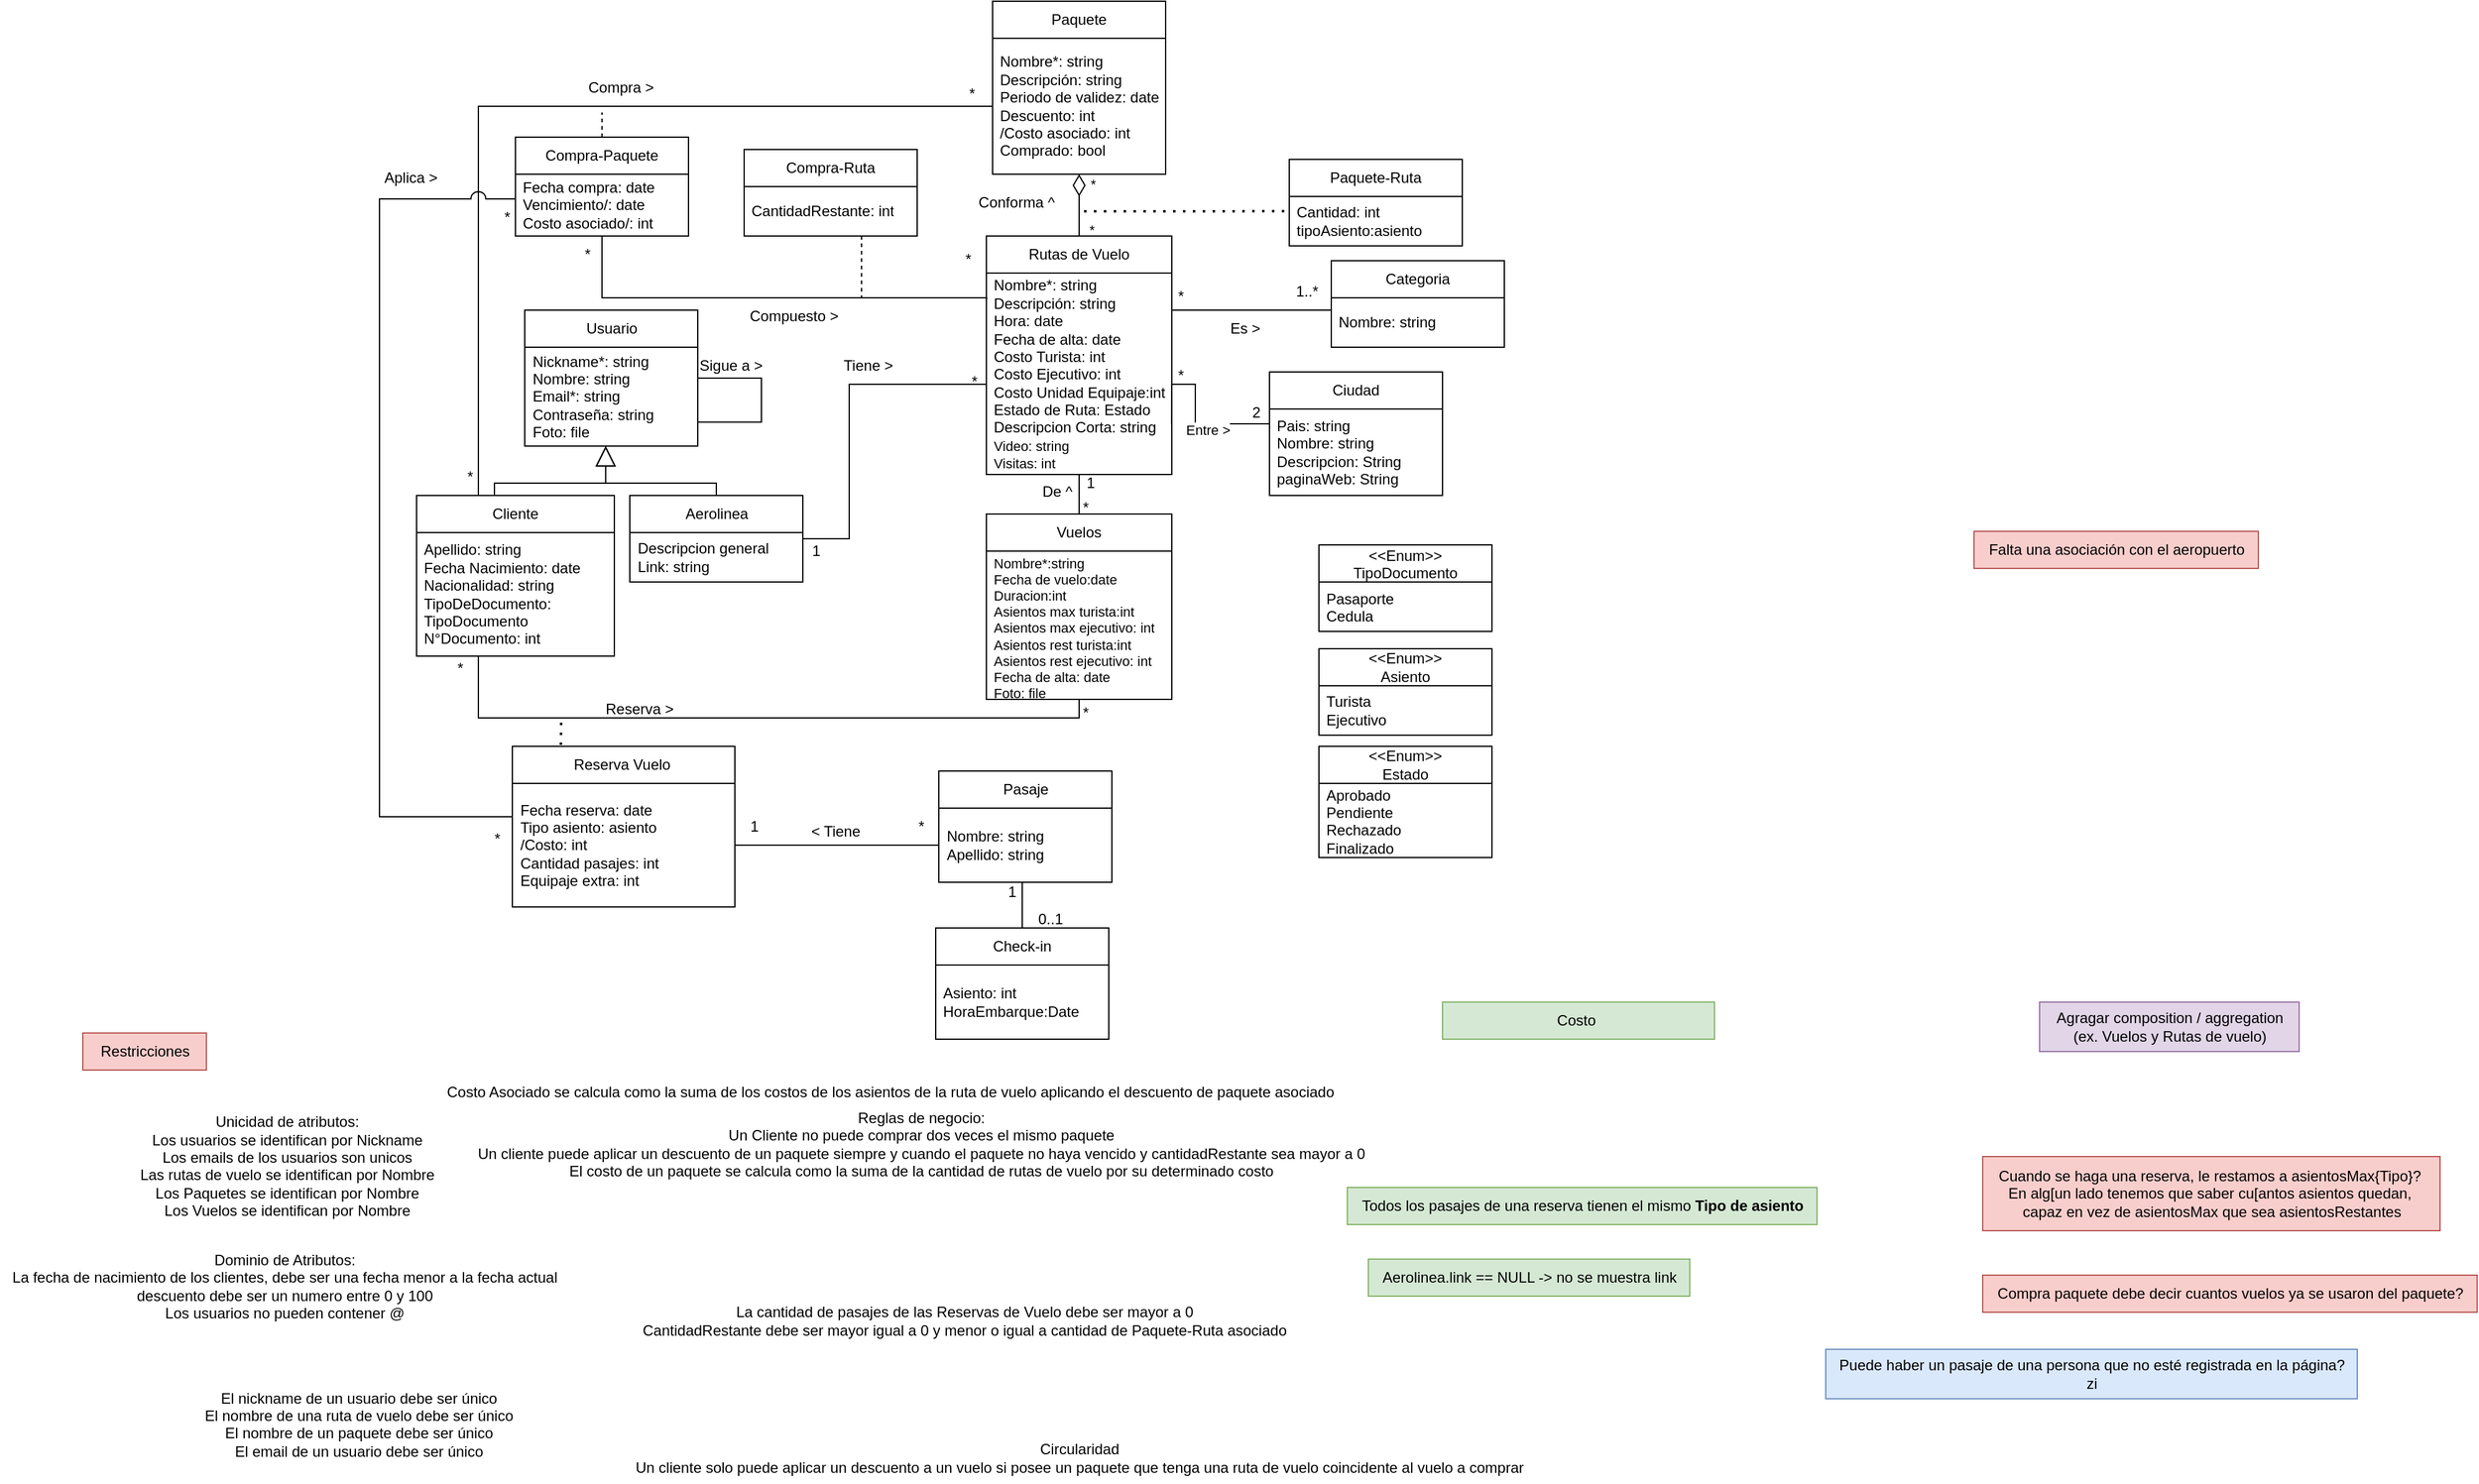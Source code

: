 <mxfile version="24.8.4" pages="7">
  <diagram name="UML" id="SDGJFIYic2gAhyMdWIYq">
    <mxGraphModel grid="0" page="1" gridSize="10" guides="1" tooltips="1" connect="1" arrows="1" fold="1" pageScale="1" pageWidth="827" pageHeight="1169" math="0" shadow="0">
      <root>
        <mxCell id="0" />
        <mxCell id="1" parent="0" />
        <mxCell id="3UxhT0__O-Vo6GLTigmW-77" value="Usuario" style="swimlane;fontStyle=0;childLayout=stackLayout;horizontal=1;startSize=30;horizontalStack=0;resizeParent=1;resizeParentMax=0;resizeLast=0;collapsible=1;marginBottom=0;whiteSpace=wrap;html=1;" vertex="1" parent="1">
          <mxGeometry x="127.5" y="300" width="140" height="110" as="geometry" />
        </mxCell>
        <mxCell id="3UxhT0__O-Vo6GLTigmW-78" value="Nickname*: string&lt;div&gt;Nombre: string&lt;br&gt;Email*: string&lt;br&gt;Contraseña: string&lt;/div&gt;&lt;div&gt;Foto: file&lt;/div&gt;" style="text;strokeColor=none;fillColor=none;align=left;verticalAlign=middle;spacingLeft=4;spacingRight=4;overflow=hidden;points=[[0,0.5],[1,0.5]];portConstraint=eastwest;rotatable=0;whiteSpace=wrap;html=1;" vertex="1" parent="3UxhT0__O-Vo6GLTigmW-77">
          <mxGeometry y="30" width="140" height="80" as="geometry" />
        </mxCell>
        <mxCell id="fKqkLeZw0esXShF2SDEP-4" style="edgeStyle=orthogonalEdgeStyle;rounded=0;orthogonalLoop=1;jettySize=auto;html=1;entryX=0.996;entryY=0.758;entryDx=0;entryDy=0;entryPerimeter=0;endArrow=none;endFill=0;" edge="1" parent="3UxhT0__O-Vo6GLTigmW-77" source="3UxhT0__O-Vo6GLTigmW-77" target="3UxhT0__O-Vo6GLTigmW-78">
          <mxGeometry relative="1" as="geometry">
            <mxPoint x="147.5" y="90.6" as="targetPoint" />
            <Array as="points">
              <mxPoint x="191.5" y="55" />
              <mxPoint x="191.5" y="91" />
            </Array>
          </mxGeometry>
        </mxCell>
        <mxCell id="3UxhT0__O-Vo6GLTigmW-79" style="edgeStyle=orthogonalEdgeStyle;rounded=0;orthogonalLoop=1;jettySize=auto;html=1;endArrow=block;endFill=0;startSize=6;endSize=14;" edge="1" parent="1" source="3UxhT0__O-Vo6GLTigmW-81" target="3UxhT0__O-Vo6GLTigmW-77">
          <mxGeometry relative="1" as="geometry">
            <Array as="points">
              <mxPoint x="103" y="440" />
              <mxPoint x="193" y="440" />
            </Array>
          </mxGeometry>
        </mxCell>
        <mxCell id="3UxhT0__O-Vo6GLTigmW-80" style="edgeStyle=orthogonalEdgeStyle;rounded=0;orthogonalLoop=1;jettySize=auto;html=1;entryX=0;entryY=0.5;entryDx=0;entryDy=0;endArrow=none;endFill=0;" edge="1" parent="1" source="3UxhT0__O-Vo6GLTigmW-81" target="3UxhT0__O-Vo6GLTigmW-106">
          <mxGeometry relative="1" as="geometry">
            <Array as="points">
              <mxPoint x="90" y="135" />
            </Array>
          </mxGeometry>
        </mxCell>
        <mxCell id="3UxhT0__O-Vo6GLTigmW-81" value="Cliente" style="swimlane;fontStyle=0;childLayout=stackLayout;horizontal=1;startSize=30;horizontalStack=0;resizeParent=1;resizeParentMax=0;resizeLast=0;collapsible=1;marginBottom=0;whiteSpace=wrap;html=1;" vertex="1" parent="1">
          <mxGeometry x="40" y="450" width="160" height="130" as="geometry" />
        </mxCell>
        <mxCell id="3UxhT0__O-Vo6GLTigmW-82" value="Apellido: string&lt;div&gt;Fecha Nacimiento: date&lt;/div&gt;&lt;div&gt;Nacionalidad: string&lt;br&gt;TipoDeDocumento: TipoDocumento&lt;span style=&quot;background-color: rgb(42, 37, 47); color: rgba(0, 0, 0, 0); font-family: monospace; font-size: 0px; text-wrap: nowrap;&quot;&gt;%3CmxGraphModel%3E%3Croot%3E%3CmxCell%20id%3D%220%22%2F%3E%3CmxCell%20id%3D%221%22%20parent%3D%220%22%2F%3E%3CmxCell%20id%3D%222%22%20value%3D%22%26lt%3B%26lt%3BEnum%26gt%3B%26gt%3B%26%2310%3BTipoDocumento%22%20style%3D%22swimlane%3BfontStyle%3D0%3BchildLayout%3DstackLayout%3Bhorizontal%3D1%3BstartSize%3D30%3BfillColor%3Dnone%3BhorizontalStack%3D0%3BresizeParent%3D1%3BresizeParentMax%3D0%3BresizeLast%3D0%3Bcollapsible%3D1%3BmarginBottom%3D0%3B%22%20vertex%3D%221%22%20parent%3D%221%22%3E%3CmxGeometry%20x%3D%22672%22%20y%3D%22632.0%22%20width%3D%22140%22%20height%3D%2282%22%20as%3D%22geometry%22%3E%3CmxRectangle%20x%3D%22394%22%20y%3D%22640.0%22%20width%3D%22107%22%20height%3D%2241%22%20as%3D%22alternateBounds%22%2F%3E%3C%2FmxGeometry%3E%3C%2FmxCell%3E%3CmxCell%20id%3D%223%22%20value%3D%22%2B%20Pasaporte%22%20style%3D%22text%3BstrokeColor%3Dnone%3BfillColor%3Dnone%3Balign%3Dleft%3BverticalAlign%3Dtop%3BspacingLeft%3D4%3BspacingRight%3D4%3Boverflow%3Dhidden%3Brotatable%3D0%3Bpoints%3D%5B%5B0%2C0.5%5D%2C%5B1%2C0.5%5D%5D%3BportConstraint%3Deastwest%3B%22%20vertex%3D%221%22%20parent%3D%222%22%3E%3CmxGeometry%20y%3D%2230%22%20width%3D%22140%22%20height%3D%2226%22%20as%3D%22geometry%22%2F%3E%3C%2FmxCell%3E%3CmxCell%20id%3D%224%22%20value%3D%22%2B%20Cedula%22%20style%3D%22text%3BstrokeColor%3Dnone%3BfillColor%3Dnone%3Balign%3Dleft%3BverticalAlign%3Dtop%3BspacingLeft%3D4%3BspacingRight%3D4%3Boverflow%3Dhidden%3Brotatable%3D0%3Bpoints%3D%5B%5B0%2C0.5%5D%2C%5B1%2C0.5%5D%5D%3BportConstraint%3Deastwest%3B%22%20vertex%3D%221%22%20parent%3D%222%22%3E%3CmxGeometry%20y%3D%2256%22%20width%3D%22140%22%20height%3D%2226%22%20as%3D%22geometry%22%2F%3E%3C%2FmxCell%3E%3C%2Froot%3E%3C%2FmxGraphModel%3E&lt;/span&gt;&lt;/div&gt;&lt;div&gt;N°Documento: int&lt;/div&gt;" style="text;strokeColor=none;fillColor=none;align=left;verticalAlign=middle;spacingLeft=4;spacingRight=4;overflow=hidden;points=[[0,0.5],[1,0.5]];portConstraint=eastwest;rotatable=0;whiteSpace=wrap;html=1;" vertex="1" parent="3UxhT0__O-Vo6GLTigmW-81">
          <mxGeometry y="30" width="160" height="100" as="geometry" />
        </mxCell>
        <mxCell id="3UxhT0__O-Vo6GLTigmW-83" style="edgeStyle=orthogonalEdgeStyle;rounded=0;orthogonalLoop=1;jettySize=auto;html=1;endArrow=diamondThin;endFill=0;startArrow=none;startFill=0;strokeWidth=1;startSize=9;endSize=15;" edge="1" parent="1" source="3UxhT0__O-Vo6GLTigmW-86">
          <mxGeometry relative="1" as="geometry">
            <mxPoint x="576" y="190" as="targetPoint" />
          </mxGeometry>
        </mxCell>
        <mxCell id="3UxhT0__O-Vo6GLTigmW-84" value="*" style="edgeLabel;html=1;align=center;verticalAlign=middle;resizable=0;points=[];" connectable="0" vertex="1" parent="3UxhT0__O-Vo6GLTigmW-83">
          <mxGeometry x="0.6" y="-1" relative="1" as="geometry">
            <mxPoint x="10" y="-2" as="offset" />
          </mxGeometry>
        </mxCell>
        <mxCell id="3UxhT0__O-Vo6GLTigmW-85" value="*" style="edgeLabel;html=1;align=center;verticalAlign=middle;resizable=0;points=[];" connectable="0" vertex="1" parent="3UxhT0__O-Vo6GLTigmW-83">
          <mxGeometry x="-0.806" y="-1" relative="1" as="geometry">
            <mxPoint x="9" as="offset" />
          </mxGeometry>
        </mxCell>
        <mxCell id="3UxhT0__O-Vo6GLTigmW-86" value="Rutas de Vuelo" style="swimlane;fontStyle=0;childLayout=stackLayout;horizontal=1;startSize=30;horizontalStack=0;resizeParent=1;resizeParentMax=0;resizeLast=0;collapsible=1;marginBottom=0;whiteSpace=wrap;html=1;" vertex="1" parent="1">
          <mxGeometry x="501" y="240" width="150" height="193" as="geometry" />
        </mxCell>
        <mxCell id="3UxhT0__O-Vo6GLTigmW-87" value="Nombre*: string&lt;div&gt;Descripción: string&lt;/div&gt;&lt;div&gt;Hora: date&lt;/div&gt;&lt;div&gt;Fecha de alta: date&lt;/div&gt;&lt;div&gt;Costo Turista: int&lt;/div&gt;&lt;div&gt;Costo Ejecutivo: int&lt;/div&gt;&lt;div&gt;Costo Unidad Equipaje:int&lt;/div&gt;&lt;div&gt;Estado de Ruta: Estado&lt;/div&gt;&lt;div&gt;Descripcion Corta: string&lt;/div&gt;&lt;div&gt;&lt;span style=&quot;font-size: 11px;&quot;&gt;Video: string&lt;/span&gt;&lt;br&gt;&lt;/div&gt;&lt;div&gt;&lt;span style=&quot;font-size: 11px;&quot;&gt;Visitas: int&lt;/span&gt;&lt;/div&gt;" style="text;strokeColor=none;fillColor=none;align=left;verticalAlign=middle;spacingLeft=4;spacingRight=4;overflow=hidden;points=[[0,0.5],[1,0.5]];portConstraint=eastwest;rotatable=0;whiteSpace=wrap;html=1;" vertex="1" parent="3UxhT0__O-Vo6GLTigmW-86">
          <mxGeometry y="30" width="150" height="163" as="geometry" />
        </mxCell>
        <mxCell id="3UxhT0__O-Vo6GLTigmW-88" style="edgeStyle=orthogonalEdgeStyle;rounded=0;orthogonalLoop=1;jettySize=auto;html=1;endArrow=block;endFill=0;startSize=6;endSize=14;" edge="1" parent="1" source="3UxhT0__O-Vo6GLTigmW-90" target="3UxhT0__O-Vo6GLTigmW-77">
          <mxGeometry relative="1" as="geometry">
            <Array as="points">
              <mxPoint x="283" y="440" />
              <mxPoint x="193" y="440" />
            </Array>
          </mxGeometry>
        </mxCell>
        <mxCell id="3UxhT0__O-Vo6GLTigmW-89" style="edgeStyle=orthogonalEdgeStyle;rounded=0;orthogonalLoop=1;jettySize=auto;html=1;entryX=0;entryY=0.5;entryDx=0;entryDy=0;startArrow=none;startFill=0;endArrow=none;endFill=0;" edge="1" parent="1" source="3UxhT0__O-Vo6GLTigmW-90" target="3UxhT0__O-Vo6GLTigmW-87">
          <mxGeometry relative="1" as="geometry">
            <Array as="points">
              <mxPoint x="390" y="485" />
              <mxPoint x="390" y="360" />
              <mxPoint x="501" y="360" />
            </Array>
          </mxGeometry>
        </mxCell>
        <mxCell id="3UxhT0__O-Vo6GLTigmW-90" value="Aerolinea" style="swimlane;fontStyle=0;childLayout=stackLayout;horizontal=1;startSize=30;horizontalStack=0;resizeParent=1;resizeParentMax=0;resizeLast=0;collapsible=1;marginBottom=0;whiteSpace=wrap;html=1;" vertex="1" parent="1">
          <mxGeometry x="212.5" y="450" width="140" height="70" as="geometry" />
        </mxCell>
        <mxCell id="3UxhT0__O-Vo6GLTigmW-91" value="Descripcion general&lt;div&gt;Link: string&lt;/div&gt;" style="text;strokeColor=none;fillColor=none;align=left;verticalAlign=middle;spacingLeft=4;spacingRight=4;overflow=hidden;points=[[0,0.5],[1,0.5]];portConstraint=eastwest;rotatable=0;whiteSpace=wrap;html=1;" vertex="1" parent="3UxhT0__O-Vo6GLTigmW-90">
          <mxGeometry y="30" width="140" height="40" as="geometry" />
        </mxCell>
        <mxCell id="3UxhT0__O-Vo6GLTigmW-92" style="edgeStyle=orthogonalEdgeStyle;rounded=0;orthogonalLoop=1;jettySize=auto;html=1;endArrow=none;endFill=0;" edge="1" parent="1" source="3UxhT0__O-Vo6GLTigmW-93" target="3UxhT0__O-Vo6GLTigmW-86">
          <mxGeometry relative="1" as="geometry" />
        </mxCell>
        <mxCell id="3UxhT0__O-Vo6GLTigmW-93" value="Vuelos" style="swimlane;fontStyle=0;childLayout=stackLayout;horizontal=1;startSize=30;horizontalStack=0;resizeParent=1;resizeParentMax=0;resizeLast=0;collapsible=1;marginBottom=0;whiteSpace=wrap;html=1;" vertex="1" parent="1">
          <mxGeometry x="501" y="465" width="150" height="150" as="geometry" />
        </mxCell>
        <mxCell id="3UxhT0__O-Vo6GLTigmW-94" value="&lt;font style=&quot;font-size: 11px;&quot;&gt;Nombre*:string&lt;/font&gt;&lt;div style=&quot;font-size: 11px;&quot;&gt;&lt;font style=&quot;font-size: 11px;&quot;&gt;Fecha de vuelo:date&lt;/font&gt;&lt;/div&gt;&lt;div style=&quot;font-size: 11px;&quot;&gt;&lt;font style=&quot;font-size: 11px;&quot;&gt;Duracion:int&lt;/font&gt;&lt;/div&gt;&lt;div style=&quot;font-size: 11px;&quot;&gt;&lt;font style=&quot;font-size: 11px;&quot;&gt;Asientos max t&lt;span style=&quot;background-color: initial;&quot;&gt;urista:int&lt;/span&gt;&lt;/font&gt;&lt;/div&gt;&lt;div style=&quot;font-size: 11px;&quot;&gt;&lt;font style=&quot;font-size: 11px;&quot;&gt;Asientos max ejecutivo: int&lt;/font&gt;&lt;/div&gt;&lt;div style=&quot;font-size: 11px;&quot;&gt;&lt;font style=&quot;font-size: 11px;&quot;&gt;&lt;div&gt;Asientos rest t&lt;span style=&quot;background-color: initial;&quot;&gt;urista:int&lt;/span&gt;&lt;/div&gt;&lt;div&gt;Asientos rest ejecutivo: int&lt;/div&gt;&lt;/font&gt;&lt;/div&gt;&lt;div style=&quot;font-size: 11px;&quot;&gt;&lt;font style=&quot;font-size: 11px;&quot;&gt;Fecha de alta: date&lt;/font&gt;&lt;/div&gt;&lt;div style=&quot;font-size: 11px;&quot;&gt;&lt;font style=&quot;font-size: 11px;&quot;&gt;Foto: file&lt;br&gt;&lt;/font&gt;&lt;/div&gt;" style="text;strokeColor=none;fillColor=none;align=left;verticalAlign=middle;spacingLeft=4;spacingRight=4;overflow=hidden;points=[[0,0.5],[1,0.5]];portConstraint=eastwest;rotatable=0;whiteSpace=wrap;html=1;" vertex="1" parent="3UxhT0__O-Vo6GLTigmW-93">
          <mxGeometry y="30" width="150" height="120" as="geometry" />
        </mxCell>
        <mxCell id="3UxhT0__O-Vo6GLTigmW-95" value="&amp;lt;&amp;lt;Enum&amp;gt;&amp;gt;&lt;div&gt;Asiento&lt;/div&gt;" style="swimlane;fontStyle=0;childLayout=stackLayout;horizontal=1;startSize=30;horizontalStack=0;resizeParent=1;resizeParentMax=0;resizeLast=0;collapsible=1;marginBottom=0;whiteSpace=wrap;html=1;" vertex="1" parent="1">
          <mxGeometry x="770" y="574" width="140" height="70" as="geometry" />
        </mxCell>
        <mxCell id="3UxhT0__O-Vo6GLTigmW-96" value="Turista&lt;div&gt;Ejecutivo&lt;/div&gt;" style="text;strokeColor=none;fillColor=none;align=left;verticalAlign=middle;spacingLeft=4;spacingRight=4;overflow=hidden;points=[[0,0.5],[1,0.5]];portConstraint=eastwest;rotatable=0;whiteSpace=wrap;html=1;" vertex="1" parent="3UxhT0__O-Vo6GLTigmW-95">
          <mxGeometry y="30" width="140" height="40" as="geometry" />
        </mxCell>
        <mxCell id="3UxhT0__O-Vo6GLTigmW-97" style="edgeStyle=orthogonalEdgeStyle;rounded=0;orthogonalLoop=1;jettySize=auto;html=1;endArrow=none;endFill=0;" edge="1" parent="1" source="3UxhT0__O-Vo6GLTigmW-81" target="3UxhT0__O-Vo6GLTigmW-93">
          <mxGeometry relative="1" as="geometry">
            <Array as="points">
              <mxPoint x="90" y="630" />
              <mxPoint x="576" y="630" />
            </Array>
            <mxPoint x="500" y="610" as="targetPoint" />
          </mxGeometry>
        </mxCell>
        <mxCell id="3UxhT0__O-Vo6GLTigmW-98" style="edgeStyle=orthogonalEdgeStyle;rounded=0;orthogonalLoop=1;jettySize=auto;html=1;entryX=0;entryY=0.5;entryDx=0;entryDy=0;endArrow=none;endFill=0;jumpStyle=arc;startSize=6;jumpSize=12;" edge="1" parent="1" source="3UxhT0__O-Vo6GLTigmW-99" target="3UxhT0__O-Vo6GLTigmW-112">
          <mxGeometry relative="1" as="geometry">
            <Array as="points">
              <mxPoint x="10" y="710" />
              <mxPoint x="10" y="210" />
              <mxPoint x="120" y="210" />
            </Array>
          </mxGeometry>
        </mxCell>
        <mxCell id="3UxhT0__O-Vo6GLTigmW-99" value="Reserva Vuelo&amp;nbsp;" style="swimlane;fontStyle=0;childLayout=stackLayout;horizontal=1;startSize=30;horizontalStack=0;resizeParent=1;resizeParentMax=0;resizeLast=0;collapsible=1;marginBottom=0;whiteSpace=wrap;html=1;" vertex="1" parent="1">
          <mxGeometry x="117.5" y="653" width="180" height="130" as="geometry" />
        </mxCell>
        <mxCell id="3UxhT0__O-Vo6GLTigmW-100" value="Fecha reserva: date&lt;div&gt;Tipo asiento: asiento&lt;/div&gt;&lt;div&gt;&lt;span style=&quot;background-color: initial;&quot;&gt;/Costo: int&lt;/span&gt;&lt;br&gt;&lt;/div&gt;&lt;div&gt;Cantidad pasajes: int&lt;/div&gt;&lt;div&gt;Equipaje extra: int&lt;/div&gt;" style="text;strokeColor=none;fillColor=none;align=left;verticalAlign=middle;spacingLeft=4;spacingRight=4;overflow=hidden;points=[[0,0.5],[1,0.5]];portConstraint=eastwest;rotatable=0;whiteSpace=wrap;html=1;" vertex="1" parent="3UxhT0__O-Vo6GLTigmW-99">
          <mxGeometry y="30" width="180" height="100" as="geometry" />
        </mxCell>
        <mxCell id="3UxhT0__O-Vo6GLTigmW-101" value="Pasaje" style="swimlane;fontStyle=0;childLayout=stackLayout;horizontal=1;startSize=30;horizontalStack=0;resizeParent=1;resizeParentMax=0;resizeLast=0;collapsible=1;marginBottom=0;whiteSpace=wrap;html=1;" vertex="1" parent="1">
          <mxGeometry x="462.5" y="673" width="140" height="90" as="geometry" />
        </mxCell>
        <mxCell id="3UxhT0__O-Vo6GLTigmW-102" value="Nombre: string&lt;div&gt;Apellido: string&lt;/div&gt;" style="text;strokeColor=none;fillColor=none;align=left;verticalAlign=middle;spacingLeft=4;spacingRight=4;overflow=hidden;points=[[0,0.5],[1,0.5]];portConstraint=eastwest;rotatable=0;whiteSpace=wrap;html=1;" vertex="1" parent="3UxhT0__O-Vo6GLTigmW-101">
          <mxGeometry y="30" width="140" height="60" as="geometry" />
        </mxCell>
        <mxCell id="3UxhT0__O-Vo6GLTigmW-103" style="edgeStyle=orthogonalEdgeStyle;rounded=0;orthogonalLoop=1;jettySize=auto;html=1;entryX=1;entryY=0.5;entryDx=0;entryDy=0;endArrow=none;endFill=0;" edge="1" parent="1" source="3UxhT0__O-Vo6GLTigmW-102" target="3UxhT0__O-Vo6GLTigmW-100">
          <mxGeometry relative="1" as="geometry">
            <mxPoint x="317.5" y="713" as="sourcePoint" />
          </mxGeometry>
        </mxCell>
        <mxCell id="3UxhT0__O-Vo6GLTigmW-104" value="Puede haber un pasaje de una persona que no esté registrada en la página?&lt;div&gt;zi&lt;/div&gt;" style="text;html=1;align=center;verticalAlign=middle;resizable=0;points=[];autosize=1;strokeColor=#6c8ebf;fillColor=#dae8fc;" vertex="1" parent="1">
          <mxGeometry x="1180" y="1141" width="430" height="40" as="geometry" />
        </mxCell>
        <mxCell id="3UxhT0__O-Vo6GLTigmW-105" value="Paquete" style="swimlane;fontStyle=0;childLayout=stackLayout;horizontal=1;startSize=30;horizontalStack=0;resizeParent=1;resizeParentMax=0;resizeLast=0;collapsible=1;marginBottom=0;whiteSpace=wrap;html=1;" vertex="1" parent="1">
          <mxGeometry x="506" y="50" width="140" height="140" as="geometry" />
        </mxCell>
        <mxCell id="3UxhT0__O-Vo6GLTigmW-106" value="&lt;div&gt;Nombre*: string&lt;/div&gt;&lt;div&gt;Descripción: string&lt;/div&gt;&lt;div&gt;Periodo de validez: date&lt;/div&gt;&lt;div&gt;Descuento: int&lt;/div&gt;&lt;div&gt;/Costo asociado: int&lt;/div&gt;&lt;div&gt;Comprado: bool&amp;nbsp;&lt;/div&gt;" style="text;strokeColor=none;fillColor=none;align=left;verticalAlign=middle;spacingLeft=4;spacingRight=4;overflow=hidden;points=[[0,0.5],[1,0.5]];portConstraint=eastwest;rotatable=0;whiteSpace=wrap;html=1;" vertex="1" parent="3UxhT0__O-Vo6GLTigmW-105">
          <mxGeometry y="30" width="140" height="110" as="geometry" />
        </mxCell>
        <mxCell id="3UxhT0__O-Vo6GLTigmW-107" value="Costo&amp;nbsp;" style="text;html=1;align=center;verticalAlign=middle;whiteSpace=wrap;rounded=0;fillColor=#d5e8d4;strokeColor=#82b366;" vertex="1" parent="1">
          <mxGeometry x="870" y="860" width="220" height="30" as="geometry" />
        </mxCell>
        <mxCell id="3UxhT0__O-Vo6GLTigmW-108" value="1" style="text;html=1;align=center;verticalAlign=middle;resizable=0;points=[];autosize=1;strokeColor=none;fillColor=none;" vertex="1" parent="1">
          <mxGeometry x="297.5" y="703" width="30" height="30" as="geometry" />
        </mxCell>
        <mxCell id="3UxhT0__O-Vo6GLTigmW-109" value="*" style="text;html=1;align=center;verticalAlign=middle;resizable=0;points=[];autosize=1;strokeColor=none;fillColor=none;" vertex="1" parent="1">
          <mxGeometry x="60" y="575" width="30" height="30" as="geometry" />
        </mxCell>
        <mxCell id="3UxhT0__O-Vo6GLTigmW-110" style="edgeStyle=orthogonalEdgeStyle;rounded=0;orthogonalLoop=1;jettySize=auto;html=1;endArrow=none;endFill=0;dashed=1;" edge="1" parent="1" source="3UxhT0__O-Vo6GLTigmW-111">
          <mxGeometry relative="1" as="geometry">
            <mxPoint x="190" y="140" as="targetPoint" />
          </mxGeometry>
        </mxCell>
        <mxCell id="3UxhT0__O-Vo6GLTigmW-111" value="Compra-Paquete" style="swimlane;fontStyle=0;childLayout=stackLayout;horizontal=1;startSize=30;horizontalStack=0;resizeParent=1;resizeParentMax=0;resizeLast=0;collapsible=1;marginBottom=0;whiteSpace=wrap;html=1;" vertex="1" parent="1">
          <mxGeometry x="120" y="160" width="140" height="80" as="geometry" />
        </mxCell>
        <mxCell id="3UxhT0__O-Vo6GLTigmW-112" value="Fecha compra: date&lt;div&gt;Vencimiento/: date&lt;/div&gt;&lt;div&gt;Costo asociado/: int&lt;/div&gt;" style="text;strokeColor=none;fillColor=none;align=left;verticalAlign=middle;spacingLeft=4;spacingRight=4;overflow=hidden;points=[[0,0.5],[1,0.5]];portConstraint=eastwest;rotatable=0;whiteSpace=wrap;html=1;" vertex="1" parent="3UxhT0__O-Vo6GLTigmW-111">
          <mxGeometry y="30" width="140" height="50" as="geometry" />
        </mxCell>
        <mxCell id="3UxhT0__O-Vo6GLTigmW-113" value="Todos los pasajes de una reserva tienen el mismo &lt;b&gt;Tipo de asiento&lt;/b&gt;" style="text;html=1;align=center;verticalAlign=middle;resizable=0;points=[];autosize=1;strokeColor=#82b366;fillColor=#d5e8d4;" vertex="1" parent="1">
          <mxGeometry x="793" y="1010" width="380" height="30" as="geometry" />
        </mxCell>
        <mxCell id="3UxhT0__O-Vo6GLTigmW-114" value="Compra &amp;gt;" style="text;html=1;align=center;verticalAlign=middle;resizable=0;points=[];autosize=1;strokeColor=none;fillColor=none;" vertex="1" parent="1">
          <mxGeometry x="165" y="105" width="80" height="30" as="geometry" />
        </mxCell>
        <mxCell id="3UxhT0__O-Vo6GLTigmW-115" value="Reserva&lt;span style=&quot;background-color: initial;&quot;&gt;&amp;nbsp;&amp;gt;&lt;/span&gt;&lt;div&gt;&lt;div&gt;&lt;br&gt;&lt;/div&gt;&lt;/div&gt;" style="text;html=1;align=center;verticalAlign=middle;resizable=0;points=[];autosize=1;strokeColor=none;fillColor=none;" vertex="1" parent="1">
          <mxGeometry x="180" y="610" width="80" height="40" as="geometry" />
        </mxCell>
        <mxCell id="3UxhT0__O-Vo6GLTigmW-116" value="Agragar&amp;nbsp;&lt;span style=&quot;background-color: initial;&quot;&gt;composition / aggregation&lt;br&gt;(ex. Vuelos y Rutas de vuelo)&lt;/span&gt;" style="text;html=1;align=center;verticalAlign=middle;resizable=0;points=[];autosize=1;strokeColor=#9673a6;fillColor=#e1d5e7;" vertex="1" parent="1">
          <mxGeometry x="1353" y="860" width="210" height="40" as="geometry" />
        </mxCell>
        <mxCell id="3UxhT0__O-Vo6GLTigmW-117" value="Tiene &amp;gt;" style="text;html=1;align=center;verticalAlign=middle;resizable=0;points=[];autosize=1;strokeColor=none;fillColor=none;" vertex="1" parent="1">
          <mxGeometry x="375" y="330" width="60" height="30" as="geometry" />
        </mxCell>
        <mxCell id="3UxhT0__O-Vo6GLTigmW-118" value="Conforma ^" style="text;html=1;align=center;verticalAlign=middle;resizable=0;points=[];autosize=1;strokeColor=none;fillColor=none;rotation=0;" vertex="1" parent="1">
          <mxGeometry x="480" y="198" width="90" height="30" as="geometry" />
        </mxCell>
        <mxCell id="3UxhT0__O-Vo6GLTigmW-119" value="&amp;nbsp;&amp;lt; Tiene" style="text;html=1;align=center;verticalAlign=middle;resizable=0;points=[];autosize=1;strokeColor=none;fillColor=none;" vertex="1" parent="1">
          <mxGeometry x="341.5" y="707" width="70" height="30" as="geometry" />
        </mxCell>
        <mxCell id="3UxhT0__O-Vo6GLTigmW-120" value="De ^" style="text;html=1;align=center;verticalAlign=middle;resizable=0;points=[];autosize=1;strokeColor=none;fillColor=none;" vertex="1" parent="1">
          <mxGeometry x="532.5" y="432" width="50" height="30" as="geometry" />
        </mxCell>
        <mxCell id="3UxhT0__O-Vo6GLTigmW-121" value="Aerolinea.link == NULL -&amp;gt; no se muestra link" style="text;html=1;align=center;verticalAlign=middle;resizable=0;points=[];autosize=1;strokeColor=#82b366;fillColor=#d5e8d4;" vertex="1" parent="1">
          <mxGeometry x="810" y="1068" width="260" height="30" as="geometry" />
        </mxCell>
        <mxCell id="3UxhT0__O-Vo6GLTigmW-122" value="Ciudad" style="swimlane;fontStyle=0;childLayout=stackLayout;horizontal=1;startSize=30;horizontalStack=0;resizeParent=1;resizeParentMax=0;resizeLast=0;collapsible=1;marginBottom=0;whiteSpace=wrap;html=1;" vertex="1" parent="1">
          <mxGeometry x="730" y="350" width="140" height="100" as="geometry" />
        </mxCell>
        <mxCell id="3UxhT0__O-Vo6GLTigmW-123" value="Pais: string&lt;div&gt;Nombre: string&lt;/div&gt;&lt;div&gt;Descripcion: String&lt;/div&gt;&lt;div&gt;paginaWeb: String&lt;/div&gt;" style="text;strokeColor=none;fillColor=none;align=left;verticalAlign=middle;spacingLeft=4;spacingRight=4;overflow=hidden;points=[[0,0.5],[1,0.5]];portConstraint=eastwest;rotatable=0;whiteSpace=wrap;html=1;" vertex="1" parent="3UxhT0__O-Vo6GLTigmW-122">
          <mxGeometry y="30" width="140" height="70" as="geometry" />
        </mxCell>
        <mxCell id="3UxhT0__O-Vo6GLTigmW-124" value="Categoria" style="swimlane;fontStyle=0;childLayout=stackLayout;horizontal=1;startSize=30;horizontalStack=0;resizeParent=1;resizeParentMax=0;resizeLast=0;collapsible=1;marginBottom=0;whiteSpace=wrap;html=1;" vertex="1" parent="1">
          <mxGeometry x="780" y="260" width="140" height="70" as="geometry" />
        </mxCell>
        <mxCell id="3UxhT0__O-Vo6GLTigmW-125" value="&lt;div&gt;Nombre: string&lt;/div&gt;" style="text;strokeColor=none;fillColor=none;align=left;verticalAlign=middle;spacingLeft=4;spacingRight=4;overflow=hidden;points=[[0,0.5],[1,0.5]];portConstraint=eastwest;rotatable=0;whiteSpace=wrap;html=1;" vertex="1" parent="3UxhT0__O-Vo6GLTigmW-124">
          <mxGeometry y="30" width="140" height="40" as="geometry" />
        </mxCell>
        <mxCell id="3UxhT0__O-Vo6GLTigmW-126" value="Paquete-Ruta" style="swimlane;fontStyle=0;childLayout=stackLayout;horizontal=1;startSize=30;horizontalStack=0;resizeParent=1;resizeParentMax=0;resizeLast=0;collapsible=1;marginBottom=0;whiteSpace=wrap;html=1;" vertex="1" parent="1">
          <mxGeometry x="746" y="178" width="140" height="70" as="geometry" />
        </mxCell>
        <mxCell id="3UxhT0__O-Vo6GLTigmW-127" value="Cantidad: int&lt;div&gt;tipoAsiento:asiento&lt;/div&gt;" style="text;strokeColor=none;fillColor=none;align=left;verticalAlign=middle;spacingLeft=4;spacingRight=4;overflow=hidden;points=[[0,0.5],[1,0.5]];portConstraint=eastwest;rotatable=0;whiteSpace=wrap;html=1;" vertex="1" parent="3UxhT0__O-Vo6GLTigmW-126">
          <mxGeometry y="30" width="140" height="40" as="geometry" />
        </mxCell>
        <mxCell id="3UxhT0__O-Vo6GLTigmW-128" value="Compra paquete debe decir cuantos vuelos ya se usaron del paquete?" style="text;html=1;align=center;verticalAlign=middle;resizable=0;points=[];autosize=1;strokeColor=#b85450;fillColor=#f8cecc;gradientColor=none;" vertex="1" parent="1">
          <mxGeometry x="1307" y="1081" width="400" height="30" as="geometry" />
        </mxCell>
        <mxCell id="3UxhT0__O-Vo6GLTigmW-129" value="&lt;span style=&quot;background-color: initial;&quot;&gt;Aplica &amp;gt;&lt;/span&gt;&lt;div&gt;&lt;div&gt;&lt;br&gt;&lt;/div&gt;&lt;/div&gt;" style="text;html=1;align=center;verticalAlign=middle;resizable=0;points=[];autosize=1;strokeColor=none;fillColor=none;" vertex="1" parent="1">
          <mxGeometry y="180" width="70" height="40" as="geometry" />
        </mxCell>
        <mxCell id="3UxhT0__O-Vo6GLTigmW-130" value="*" style="text;html=1;align=center;verticalAlign=middle;resizable=0;points=[];autosize=1;strokeColor=none;fillColor=none;" vertex="1" parent="1">
          <mxGeometry x="566" y="611" width="30" height="30" as="geometry" />
        </mxCell>
        <mxCell id="3UxhT0__O-Vo6GLTigmW-131" value="*" style="text;html=1;align=center;verticalAlign=middle;resizable=0;points=[];autosize=1;strokeColor=none;fillColor=none;" vertex="1" parent="1">
          <mxGeometry x="97.5" y="210" width="30" height="30" as="geometry" />
        </mxCell>
        <mxCell id="3UxhT0__O-Vo6GLTigmW-132" value="*" style="text;html=1;align=center;verticalAlign=middle;resizable=0;points=[];autosize=1;strokeColor=none;fillColor=none;" vertex="1" parent="1">
          <mxGeometry x="90" y="713" width="30" height="30" as="geometry" />
        </mxCell>
        <mxCell id="3UxhT0__O-Vo6GLTigmW-133" value="2" style="text;html=1;align=center;verticalAlign=middle;resizable=0;points=[];autosize=1;strokeColor=none;fillColor=none;" vertex="1" parent="1">
          <mxGeometry x="704" y="368" width="30" height="30" as="geometry" />
        </mxCell>
        <mxCell id="3UxhT0__O-Vo6GLTigmW-134" value="*" style="text;html=1;align=center;verticalAlign=middle;resizable=0;points=[];autosize=1;strokeColor=none;fillColor=none;" vertex="1" parent="1">
          <mxGeometry x="432.5" y="703" width="30" height="30" as="geometry" />
        </mxCell>
        <mxCell id="3UxhT0__O-Vo6GLTigmW-135" value="*" style="text;html=1;align=center;verticalAlign=middle;resizable=0;points=[];autosize=1;strokeColor=none;fillColor=none;" vertex="1" parent="1">
          <mxGeometry x="67.5" y="420" width="30" height="30" as="geometry" />
        </mxCell>
        <mxCell id="3UxhT0__O-Vo6GLTigmW-136" value="*" style="text;html=1;align=center;verticalAlign=middle;resizable=0;points=[];autosize=1;strokeColor=none;fillColor=none;" vertex="1" parent="1">
          <mxGeometry x="474" y="110" width="30" height="30" as="geometry" />
        </mxCell>
        <mxCell id="3UxhT0__O-Vo6GLTigmW-137" value="1" style="text;html=1;align=center;verticalAlign=middle;resizable=0;points=[];autosize=1;strokeColor=none;fillColor=none;" vertex="1" parent="1">
          <mxGeometry x="347.5" y="480" width="30" height="30" as="geometry" />
        </mxCell>
        <mxCell id="3UxhT0__O-Vo6GLTigmW-138" value="*" style="text;html=1;align=center;verticalAlign=middle;resizable=0;points=[];autosize=1;strokeColor=none;fillColor=none;" vertex="1" parent="1">
          <mxGeometry x="476" y="343" width="30" height="30" as="geometry" />
        </mxCell>
        <mxCell id="3UxhT0__O-Vo6GLTigmW-139" style="edgeStyle=orthogonalEdgeStyle;rounded=0;orthogonalLoop=1;jettySize=auto;html=1;entryX=0;entryY=0.25;entryDx=0;entryDy=0;endArrow=none;endFill=0;" edge="1" parent="1" source="3UxhT0__O-Vo6GLTigmW-87" target="3UxhT0__O-Vo6GLTigmW-124">
          <mxGeometry relative="1" as="geometry">
            <Array as="points">
              <mxPoint x="780" y="300" />
            </Array>
          </mxGeometry>
        </mxCell>
        <mxCell id="3UxhT0__O-Vo6GLTigmW-140" value="*" style="text;html=1;align=center;verticalAlign=middle;resizable=0;points=[];autosize=1;strokeColor=none;fillColor=none;" vertex="1" parent="1">
          <mxGeometry x="643" y="274" width="30" height="30" as="geometry" />
        </mxCell>
        <mxCell id="3UxhT0__O-Vo6GLTigmW-141" value="*" style="text;html=1;align=center;verticalAlign=middle;resizable=0;points=[];autosize=1;strokeColor=none;fillColor=none;" vertex="1" parent="1">
          <mxGeometry x="643" y="338" width="30" height="30" as="geometry" />
        </mxCell>
        <mxCell id="3UxhT0__O-Vo6GLTigmW-142" value="1..*" style="text;html=1;align=center;verticalAlign=middle;resizable=0;points=[];autosize=1;strokeColor=none;fillColor=none;" vertex="1" parent="1">
          <mxGeometry x="740" y="270" width="40" height="30" as="geometry" />
        </mxCell>
        <mxCell id="3UxhT0__O-Vo6GLTigmW-143" value="1" style="text;html=1;align=center;verticalAlign=middle;resizable=0;points=[];autosize=1;strokeColor=none;fillColor=none;" vertex="1" parent="1">
          <mxGeometry x="570" y="425" width="30" height="30" as="geometry" />
        </mxCell>
        <mxCell id="3UxhT0__O-Vo6GLTigmW-144" value="*" style="text;html=1;align=center;verticalAlign=middle;resizable=0;points=[];autosize=1;strokeColor=none;fillColor=none;" vertex="1" parent="1">
          <mxGeometry x="566" y="445" width="30" height="30" as="geometry" />
        </mxCell>
        <mxCell id="3UxhT0__O-Vo6GLTigmW-145" style="edgeStyle=orthogonalEdgeStyle;rounded=0;orthogonalLoop=1;jettySize=auto;html=1;endArrow=none;endFill=0;entryX=0.001;entryY=0.132;entryDx=0;entryDy=0;entryPerimeter=0;" edge="1" parent="1" source="3UxhT0__O-Vo6GLTigmW-111" target="3UxhT0__O-Vo6GLTigmW-87">
          <mxGeometry relative="1" as="geometry">
            <Array as="points">
              <mxPoint x="190" y="290" />
            </Array>
            <mxPoint x="470" y="290" as="targetPoint" />
          </mxGeometry>
        </mxCell>
        <mxCell id="3UxhT0__O-Vo6GLTigmW-146" value="Compra-Ruta" style="swimlane;fontStyle=0;childLayout=stackLayout;horizontal=1;startSize=30;horizontalStack=0;resizeParent=1;resizeParentMax=0;resizeLast=0;collapsible=1;marginBottom=0;whiteSpace=wrap;html=1;" vertex="1" parent="1">
          <mxGeometry x="305" y="170" width="140" height="70" as="geometry" />
        </mxCell>
        <mxCell id="3UxhT0__O-Vo6GLTigmW-147" style="edgeStyle=orthogonalEdgeStyle;rounded=0;orthogonalLoop=1;jettySize=auto;html=1;endArrow=none;endFill=0;dashed=1;" edge="1" parent="3UxhT0__O-Vo6GLTigmW-146" source="3UxhT0__O-Vo6GLTigmW-148">
          <mxGeometry relative="1" as="geometry">
            <mxPoint x="95" y="120" as="targetPoint" />
            <Array as="points">
              <mxPoint x="95" y="100" />
              <mxPoint x="95" y="100" />
            </Array>
          </mxGeometry>
        </mxCell>
        <mxCell id="3UxhT0__O-Vo6GLTigmW-148" value="CantidadRestante: int" style="text;strokeColor=none;fillColor=none;align=left;verticalAlign=middle;spacingLeft=4;spacingRight=4;overflow=hidden;points=[[0,0.5],[1,0.5]];portConstraint=eastwest;rotatable=0;whiteSpace=wrap;html=1;" vertex="1" parent="3UxhT0__O-Vo6GLTigmW-146">
          <mxGeometry y="30" width="140" height="40" as="geometry" />
        </mxCell>
        <mxCell id="3UxhT0__O-Vo6GLTigmW-149" value="Compuesto &amp;gt;" style="text;html=1;align=center;verticalAlign=middle;resizable=0;points=[];autosize=1;strokeColor=none;fillColor=none;" vertex="1" parent="1">
          <mxGeometry x="295" y="290" width="100" height="30" as="geometry" />
        </mxCell>
        <mxCell id="3UxhT0__O-Vo6GLTigmW-150" value="" style="endArrow=none;dashed=1;html=1;dashPattern=1 3;strokeWidth=2;rounded=0;exitX=0.218;exitY=-0.009;exitDx=0;exitDy=0;exitPerimeter=0;" edge="1" parent="1" source="3UxhT0__O-Vo6GLTigmW-99">
          <mxGeometry width="50" height="50" relative="1" as="geometry">
            <mxPoint x="200" y="660" as="sourcePoint" />
            <mxPoint x="157" y="630" as="targetPoint" />
          </mxGeometry>
        </mxCell>
        <mxCell id="3UxhT0__O-Vo6GLTigmW-151" value="*" style="text;html=1;align=center;verticalAlign=middle;resizable=0;points=[];autosize=1;strokeColor=none;fillColor=none;" vertex="1" parent="1">
          <mxGeometry x="163" y="240" width="30" height="30" as="geometry" />
        </mxCell>
        <mxCell id="3UxhT0__O-Vo6GLTigmW-152" value="" style="endArrow=none;dashed=1;html=1;dashPattern=1 3;strokeWidth=2;rounded=0;entryX=-0.009;entryY=0.298;entryDx=0;entryDy=0;entryPerimeter=0;" edge="1" parent="1" target="3UxhT0__O-Vo6GLTigmW-127">
          <mxGeometry width="50" height="50" relative="1" as="geometry">
            <mxPoint x="580" y="220" as="sourcePoint" />
            <mxPoint x="700" y="190" as="targetPoint" />
          </mxGeometry>
        </mxCell>
        <mxCell id="3UxhT0__O-Vo6GLTigmW-153" value="*" style="text;html=1;align=center;verticalAlign=middle;resizable=0;points=[];autosize=1;strokeColor=none;fillColor=none;" vertex="1" parent="1">
          <mxGeometry x="471" y="244" width="30" height="30" as="geometry" />
        </mxCell>
        <mxCell id="3UxhT0__O-Vo6GLTigmW-154" value="Restricciones" style="text;html=1;align=center;verticalAlign=middle;resizable=0;points=[];autosize=1;strokeColor=#b85450;fillColor=#f8cecc;" vertex="1" parent="1">
          <mxGeometry x="-230" y="885" width="100" height="30" as="geometry" />
        </mxCell>
        <mxCell id="3UxhT0__O-Vo6GLTigmW-155" value="Cuando se haga una reserva, le restamos a asientosMax{Tipo}?&amp;nbsp;&lt;div&gt;En alg[un lado tenemos que saber cu[antos asientos quedan,&amp;nbsp;&lt;div&gt;capaz en vez de asientosMax que sea asientosRestantes&lt;/div&gt;&lt;/div&gt;" style="text;html=1;align=center;verticalAlign=middle;resizable=0;points=[];autosize=1;strokeColor=#b85450;fillColor=#f8cecc;" vertex="1" parent="1">
          <mxGeometry x="1307" y="985" width="370" height="60" as="geometry" />
        </mxCell>
        <mxCell id="3UxhT0__O-Vo6GLTigmW-156" value="Falta una asociación con el aeropuerto" style="text;html=1;align=center;verticalAlign=middle;resizable=0;points=[];autosize=1;strokeColor=#b85450;fillColor=#f8cecc;" vertex="1" parent="1">
          <mxGeometry x="1300" y="479" width="230" height="30" as="geometry" />
        </mxCell>
        <mxCell id="3UxhT0__O-Vo6GLTigmW-157" value="&lt;&lt;Enum&gt;&gt;&#xa;TipoDocumento" style="swimlane;fontStyle=0;childLayout=stackLayout;horizontal=1;startSize=30;fillColor=none;horizontalStack=0;resizeParent=1;resizeParentMax=0;resizeLast=0;collapsible=1;marginBottom=0;" vertex="1" parent="1">
          <mxGeometry x="770" y="490.0" width="140" height="70" as="geometry">
            <mxRectangle x="394" y="640.0" width="107" height="41" as="alternateBounds" />
          </mxGeometry>
        </mxCell>
        <mxCell id="3UxhT0__O-Vo6GLTigmW-158" value="Pasaporte&#xa;Cedula&#xa;" style="text;strokeColor=none;fillColor=none;align=left;verticalAlign=top;spacingLeft=4;spacingRight=4;overflow=hidden;rotatable=0;points=[[0,0.5],[1,0.5]];portConstraint=eastwest;" vertex="1" parent="3UxhT0__O-Vo6GLTigmW-157">
          <mxGeometry y="30" width="140" height="40" as="geometry" />
        </mxCell>
        <mxCell id="3UxhT0__O-Vo6GLTigmW-159" style="edgeStyle=orthogonalEdgeStyle;rounded=0;orthogonalLoop=1;jettySize=auto;html=1;entryX=0.999;entryY=0.751;entryDx=0;entryDy=0;entryPerimeter=0;endArrow=none;endFill=0;" edge="1" parent="1" source="3UxhT0__O-Vo6GLTigmW-123" target="3UxhT0__O-Vo6GLTigmW-87">
          <mxGeometry relative="1" as="geometry">
            <Array as="points">
              <mxPoint x="670" y="392" />
              <mxPoint x="670" y="360" />
            </Array>
          </mxGeometry>
        </mxCell>
        <mxCell id="3UxhT0__O-Vo6GLTigmW-160" value="Entre &amp;gt;" style="edgeLabel;html=1;align=center;verticalAlign=middle;resizable=0;points=[];" connectable="0" vertex="1" parent="3UxhT0__O-Vo6GLTigmW-159">
          <mxGeometry x="0.353" relative="1" as="geometry">
            <mxPoint x="15" y="37" as="offset" />
          </mxGeometry>
        </mxCell>
        <mxCell id="3UxhT0__O-Vo6GLTigmW-162" value="&lt;div&gt;Unicidad de atributos:&lt;/div&gt;Los usuarios se identifican por Nicknam&lt;span style=&quot;background-color: initial;&quot;&gt;e&lt;/span&gt;&lt;div&gt;Los emails de los usuarios son unicos&lt;br&gt;&lt;div&gt;&lt;span style=&quot;background-color: initial;&quot;&gt;Las rutas de vuelo se identifican por Nombre&lt;/span&gt;&lt;/div&gt;&lt;div&gt;&lt;span style=&quot;background-color: initial;&quot;&gt;Los Paquetes se identifican por Nombre&lt;/span&gt;&lt;/div&gt;&lt;div&gt;&lt;span style=&quot;background-color: initial;&quot;&gt;Los Vuelos se identifican por Nombre&lt;/span&gt;&lt;/div&gt;&lt;div&gt;&lt;br&gt;&lt;/div&gt;&lt;/div&gt;" style="text;html=1;align=center;verticalAlign=middle;resizable=0;points=[];autosize=1;strokeColor=none;fillColor=none;" vertex="1" parent="1">
          <mxGeometry x="-195" y="945" width="260" height="110" as="geometry" />
        </mxCell>
        <mxCell id="3UxhT0__O-Vo6GLTigmW-163" value="El nickname de un usuario debe ser único&lt;div&gt;El nombre de una ruta de vuelo debe ser único&lt;/div&gt;&lt;div&gt;El nombre de un paquete debe ser único&lt;/div&gt;&lt;div&gt;El email de un usuario debe ser único&lt;/div&gt;&lt;div&gt;&lt;br&gt;&lt;/div&gt;" style="text;html=1;align=center;verticalAlign=middle;whiteSpace=wrap;rounded=0;" vertex="1" parent="1">
          <mxGeometry x="-160" y="1169" width="307" height="80" as="geometry" />
        </mxCell>
        <mxCell id="3UxhT0__O-Vo6GLTigmW-164" value="Es &amp;gt;" style="text;html=1;align=center;verticalAlign=middle;resizable=0;points=[];autosize=1;strokeColor=none;fillColor=none;" vertex="1" parent="1">
          <mxGeometry x="685" y="300" width="50" height="30" as="geometry" />
        </mxCell>
        <mxCell id="3UxhT0__O-Vo6GLTigmW-165" value="La cantidad de pasajes de las Reservas de Vuelo debe ser mayor a 0&lt;div&gt;CantidadRestante debe ser mayor igual a 0 y menor o igual a cantidad de Paquete-Ruta asociado&lt;/div&gt;" style="text;html=1;align=center;verticalAlign=middle;resizable=0;points=[];autosize=1;strokeColor=none;fillColor=none;" vertex="1" parent="1">
          <mxGeometry x="212.5" y="1098" width="540" height="40" as="geometry" />
        </mxCell>
        <mxCell id="3UxhT0__O-Vo6GLTigmW-166" value="Reglas de negocio:&lt;br&gt;Un Cliente &lt;span style=&quot;background-color: initial;&quot;&gt;no puede comprar dos veces el mismo paquete&lt;/span&gt;&lt;div&gt;Un cliente puede aplicar un descuento de un paquete siempre y cuando el paquete no haya vencido y cantidadRestante sea mayor a 0&lt;/div&gt;&lt;div&gt;El costo de un paquete se calcula como la suma de la cantidad de rutas de vuelo por su determinado costo&lt;/div&gt;" style="text;html=1;align=center;verticalAlign=middle;resizable=0;points=[];autosize=1;strokeColor=none;fillColor=none;" vertex="1" parent="1">
          <mxGeometry x="77.5" y="940" width="740" height="70" as="geometry" />
        </mxCell>
        <mxCell id="3UxhT0__O-Vo6GLTigmW-167" value="Circularidad&lt;div&gt;Un cliente solo puede aplicar un descuento a un vuelo si posee un paquete que tenga una ruta de vuelo coincidente al vuelo a comprar&lt;/div&gt;" style="text;html=1;align=center;verticalAlign=middle;resizable=0;points=[];autosize=1;strokeColor=none;fillColor=none;" vertex="1" parent="1">
          <mxGeometry x="206" y="1209" width="740" height="40" as="geometry" />
        </mxCell>
        <mxCell id="3UxhT0__O-Vo6GLTigmW-168" value="&lt;div&gt;&lt;span style=&quot;background-color: initial;&quot;&gt;Dominio de Atributos:&lt;/span&gt;&lt;/div&gt;&lt;div&gt;&lt;span style=&quot;background-color: initial;&quot;&gt;La fecha de nacimiento de los clientes, debe ser una fecha menor a la fecha actual&lt;/span&gt;&lt;/div&gt;&lt;div&gt;&lt;span style=&quot;background-color: initial;&quot;&gt;descuento debe ser un numero entre 0 y 100&lt;/span&gt;&lt;/div&gt;&lt;div&gt;Los usuarios no pueden contener @&lt;span style=&quot;background-color: initial;&quot;&gt;&lt;br&gt;&lt;/span&gt;&lt;/div&gt;" style="text;html=1;align=center;verticalAlign=middle;resizable=0;points=[];autosize=1;strokeColor=none;fillColor=none;" vertex="1" parent="1">
          <mxGeometry x="-297" y="1055" width="460" height="70" as="geometry" />
        </mxCell>
        <mxCell id="3UxhT0__O-Vo6GLTigmW-169" value="Costo Asociado se calcula como la suma de los costos de los asientos de la ruta de vuelo aplicando el descuento de paquete asociado" style="text;html=1;align=center;verticalAlign=middle;resizable=0;points=[];autosize=1;strokeColor=none;fillColor=none;" vertex="1" parent="1">
          <mxGeometry x="53" y="918" width="740" height="30" as="geometry" />
        </mxCell>
        <mxCell id="3UxhT0__O-Vo6GLTigmW-172" value="&amp;lt;&amp;lt;Enum&amp;gt;&amp;gt;&lt;div&gt;Estado&lt;/div&gt;" style="swimlane;fontStyle=0;childLayout=stackLayout;horizontal=1;startSize=30;horizontalStack=0;resizeParent=1;resizeParentMax=0;resizeLast=0;collapsible=1;marginBottom=0;whiteSpace=wrap;html=1;" vertex="1" parent="1">
          <mxGeometry x="770" y="653" width="140" height="90" as="geometry" />
        </mxCell>
        <mxCell id="3UxhT0__O-Vo6GLTigmW-173" value="Aprobado&lt;div&gt;Pendiente&lt;/div&gt;&lt;div&gt;Rechazado&lt;/div&gt;&lt;div&gt;Finalizado&lt;/div&gt;" style="text;strokeColor=none;fillColor=none;align=left;verticalAlign=middle;spacingLeft=4;spacingRight=4;overflow=hidden;points=[[0,0.5],[1,0.5]];portConstraint=eastwest;rotatable=0;whiteSpace=wrap;html=1;" vertex="1" parent="3UxhT0__O-Vo6GLTigmW-172">
          <mxGeometry y="30" width="140" height="60" as="geometry" />
        </mxCell>
        <mxCell id="fKqkLeZw0esXShF2SDEP-1" value="" style="edgeStyle=orthogonalEdgeStyle;rounded=0;orthogonalLoop=1;jettySize=auto;html=1;endArrow=none;endFill=0;" edge="1" parent="1" source="PvO-MMWDHYcw4JvBW6Yz-1" target="3UxhT0__O-Vo6GLTigmW-102">
          <mxGeometry relative="1" as="geometry">
            <Array as="points">
              <mxPoint x="530" y="773" />
              <mxPoint x="530" y="773" />
            </Array>
          </mxGeometry>
        </mxCell>
        <mxCell id="PvO-MMWDHYcw4JvBW6Yz-1" value="Check-in" style="swimlane;fontStyle=0;childLayout=stackLayout;horizontal=1;startSize=30;horizontalStack=0;resizeParent=1;resizeParentMax=0;resizeLast=0;collapsible=1;marginBottom=0;whiteSpace=wrap;html=1;" vertex="1" parent="1">
          <mxGeometry x="460" y="800" width="140" height="90" as="geometry" />
        </mxCell>
        <mxCell id="PvO-MMWDHYcw4JvBW6Yz-2" value="Asiento: int&lt;div&gt;HoraEmbarque:Date&lt;/div&gt;" style="text;strokeColor=none;fillColor=none;align=left;verticalAlign=middle;spacingLeft=4;spacingRight=4;overflow=hidden;points=[[0,0.5],[1,0.5]];portConstraint=eastwest;rotatable=0;whiteSpace=wrap;html=1;" vertex="1" parent="PvO-MMWDHYcw4JvBW6Yz-1">
          <mxGeometry y="30" width="140" height="60" as="geometry" />
        </mxCell>
        <mxCell id="fKqkLeZw0esXShF2SDEP-2" value="1" style="text;html=1;align=center;verticalAlign=middle;whiteSpace=wrap;rounded=0;" vertex="1" parent="1">
          <mxGeometry x="492" y="756" width="60" height="30" as="geometry" />
        </mxCell>
        <mxCell id="fKqkLeZw0esXShF2SDEP-3" value="0..1" style="text;html=1;align=center;verticalAlign=middle;whiteSpace=wrap;rounded=0;" vertex="1" parent="1">
          <mxGeometry x="522.5" y="778" width="60" height="30" as="geometry" />
        </mxCell>
        <mxCell id="fKqkLeZw0esXShF2SDEP-5" value="Sigue a &amp;gt;" style="text;html=1;align=center;verticalAlign=middle;resizable=0;points=[];autosize=1;strokeColor=none;fillColor=none;" vertex="1" parent="1">
          <mxGeometry x="259" y="332" width="69" height="26" as="geometry" />
        </mxCell>
      </root>
    </mxGraphModel>
  </diagram>
  <diagram id="rnJPJpKYy89fJLojJa4h" name="Inicio y cierra de sesión">
    <mxGraphModel grid="1" page="1" gridSize="10" guides="1" tooltips="1" connect="1" arrows="1" fold="1" pageScale="1" pageWidth="827" pageHeight="1169" math="0" shadow="0">
      <root>
        <mxCell id="0" />
        <mxCell id="1" parent="0" />
        <mxCell id="ntcccyaBqRUSrJYOD2IU-1" value="Inicio de sesión" style="shape=umlFrame;whiteSpace=wrap;html=1;pointerEvents=0;recursiveResize=0;container=1;collapsible=0;width=90;height=30;movable=1;resizable=1;rotatable=1;deletable=1;editable=1;locked=0;connectable=1;" vertex="1" parent="1">
          <mxGeometry x="100" y="54" width="610" height="296" as="geometry" />
        </mxCell>
        <mxCell id="ntcccyaBqRUSrJYOD2IU-2" value="loop" style="shape=umlFrame;whiteSpace=wrap;html=1;width=40;height=30;boundedLbl=1;verticalAlign=middle;align=left;spacingLeft=5;" vertex="1" parent="ntcccyaBqRUSrJYOD2IU-1">
          <mxGeometry x="40" y="140" width="400" height="88" as="geometry" />
        </mxCell>
        <mxCell id="ntcccyaBqRUSrJYOD2IU-3" value="" style="endArrow=open;startArrow=none;endFill=0;startFill=0;endSize=8;html=1;verticalAlign=bottom;labelBackgroundColor=none;strokeWidth=1;rounded=0;movable=1;resizable=1;rotatable=1;deletable=1;editable=1;locked=0;connectable=1;" edge="1" parent="ntcccyaBqRUSrJYOD2IU-1">
          <mxGeometry width="160" relative="1" as="geometry">
            <mxPoint x="52" y="197" as="sourcePoint" />
            <mxPoint x="431" y="197" as="targetPoint" />
            <Array as="points">
              <mxPoint x="312" y="197" />
            </Array>
          </mxGeometry>
        </mxCell>
        <mxCell id="ntcccyaBqRUSrJYOD2IU-4" value="inicioDeSesion(usuario: string, contraseña: string)" style="edgeLabel;html=1;align=center;verticalAlign=middle;resizable=0;points=[];" connectable="0" vertex="1" parent="ntcccyaBqRUSrJYOD2IU-3">
          <mxGeometry x="-0.226" relative="1" as="geometry">
            <mxPoint x="33" y="-16" as="offset" />
          </mxGeometry>
        </mxCell>
        <mxCell id="ntcccyaBqRUSrJYOD2IU-9" value="&lt;u&gt;:sistema&lt;/u&gt;" style="html=1;whiteSpace=wrap;" vertex="1" parent="ntcccyaBqRUSrJYOD2IU-1">
          <mxGeometry x="374" y="72" width="110" height="50" as="geometry" />
        </mxCell>
        <mxCell id="ntcccyaBqRUSrJYOD2IU-10" value="" style="endArrow=none;startArrow=none;endFill=0;startFill=0;endSize=8;html=1;verticalAlign=bottom;dashed=1;labelBackgroundColor=none;dashPattern=10 10;rounded=0;exitX=0.5;exitY=1;exitDx=0;exitDy=0;" edge="1" parent="ntcccyaBqRUSrJYOD2IU-1" source="ntcccyaBqRUSrJYOD2IU-9">
          <mxGeometry width="160" relative="1" as="geometry">
            <mxPoint x="164" y="582" as="sourcePoint" />
            <mxPoint x="429" y="266" as="targetPoint" />
          </mxGeometry>
        </mxCell>
        <mxCell id="ntcccyaBqRUSrJYOD2IU-11" value="[Mientras no se ingrese un usuario válido]" style="text;html=1;align=center;verticalAlign=middle;resizable=0;points=[];autosize=1;strokeColor=none;fillColor=none;" vertex="1" parent="ntcccyaBqRUSrJYOD2IU-1">
          <mxGeometry x="70" y="135" width="250" height="30" as="geometry" />
        </mxCell>
        <mxCell id="ntcccyaBqRUSrJYOD2IU-14" value="El sistema inicia sesión para el usuario" style="whiteSpace=wrap;html=1;rounded=1;arcSize=50;align=center;verticalAlign=middle;strokeWidth=1;autosize=1;spacing=4;treeFolding=1;treeMoving=1;newEdgeStyle={&quot;edgeStyle&quot;:&quot;entityRelationEdgeStyle&quot;,&quot;startArrow&quot;:&quot;none&quot;,&quot;endArrow&quot;:&quot;none&quot;,&quot;segment&quot;:10,&quot;curved&quot;:1,&quot;sourcePerimeterSpacing&quot;:0,&quot;targetPerimeterSpacing&quot;:0};" vertex="1" parent="ntcccyaBqRUSrJYOD2IU-1">
          <mxGeometry x="462" y="146" width="137" height="56.5" as="geometry" />
        </mxCell>
        <mxCell id="3IOLeMJmCagOGKtgNAPl-1" value="" style="edgeStyle=entityRelationEdgeStyle;startArrow=none;endArrow=none;segment=10;curved=1;sourcePerimeterSpacing=0;targetPerimeterSpacing=0;rounded=0;entryX=0;entryY=0.5;entryDx=0;entryDy=0;" edge="1" parent="ntcccyaBqRUSrJYOD2IU-1" target="ntcccyaBqRUSrJYOD2IU-14">
          <mxGeometry relative="1" as="geometry">
            <mxPoint x="432" y="196" as="sourcePoint" />
            <mxPoint x="485" y="194" as="targetPoint" />
          </mxGeometry>
        </mxCell>
        <mxCell id="ntcccyaBqRUSrJYOD2IU-15" value="Actor" style="shape=umlActor;verticalLabelPosition=bottom;verticalAlign=top;html=1;" vertex="1" parent="1">
          <mxGeometry x="116" y="98" width="30" height="60" as="geometry" />
        </mxCell>
        <mxCell id="ntcccyaBqRUSrJYOD2IU-16" value="" style="endArrow=none;startArrow=none;endFill=0;startFill=0;endSize=8;html=1;verticalAlign=bottom;dashed=1;labelBackgroundColor=none;dashPattern=10 10;rounded=0;" edge="1" parent="1">
          <mxGeometry x="0.25" y="10" width="160" relative="1" as="geometry">
            <mxPoint x="130.5" y="178" as="sourcePoint" />
            <mxPoint x="130" y="330" as="targetPoint" />
            <mxPoint as="offset" />
          </mxGeometry>
        </mxCell>
        <mxCell id="3IOLeMJmCagOGKtgNAPl-2" value="Cerrar Sesión" style="shape=umlFrame;whiteSpace=wrap;html=1;pointerEvents=0;recursiveResize=0;container=1;collapsible=0;width=90;height=30;movable=1;resizable=1;rotatable=1;deletable=1;editable=1;locked=0;connectable=1;" vertex="1" parent="1">
          <mxGeometry x="100" y="390" width="610" height="296" as="geometry" />
        </mxCell>
        <mxCell id="3IOLeMJmCagOGKtgNAPl-4" value="" style="endArrow=open;startArrow=none;endFill=0;startFill=0;endSize=8;html=1;verticalAlign=bottom;labelBackgroundColor=none;strokeWidth=1;rounded=0;movable=1;resizable=1;rotatable=1;deletable=1;editable=1;locked=0;connectable=1;" edge="1" parent="3IOLeMJmCagOGKtgNAPl-2">
          <mxGeometry width="160" relative="1" as="geometry">
            <mxPoint x="52" y="197" as="sourcePoint" />
            <mxPoint x="431" y="197" as="targetPoint" />
            <Array as="points">
              <mxPoint x="312" y="197" />
            </Array>
          </mxGeometry>
        </mxCell>
        <mxCell id="3IOLeMJmCagOGKtgNAPl-5" value="cerrarSesion()" style="edgeLabel;html=1;align=center;verticalAlign=middle;resizable=0;points=[];" connectable="0" vertex="1" parent="3IOLeMJmCagOGKtgNAPl-4">
          <mxGeometry x="-0.226" relative="1" as="geometry">
            <mxPoint x="33" y="-16" as="offset" />
          </mxGeometry>
        </mxCell>
        <mxCell id="3IOLeMJmCagOGKtgNAPl-6" value="&lt;u&gt;:sistema&lt;/u&gt;" style="html=1;whiteSpace=wrap;" vertex="1" parent="3IOLeMJmCagOGKtgNAPl-2">
          <mxGeometry x="374" y="72" width="110" height="50" as="geometry" />
        </mxCell>
        <mxCell id="3IOLeMJmCagOGKtgNAPl-7" value="" style="endArrow=none;startArrow=none;endFill=0;startFill=0;endSize=8;html=1;verticalAlign=bottom;dashed=1;labelBackgroundColor=none;dashPattern=10 10;rounded=0;exitX=0.5;exitY=1;exitDx=0;exitDy=0;" edge="1" parent="3IOLeMJmCagOGKtgNAPl-2" source="3IOLeMJmCagOGKtgNAPl-6">
          <mxGeometry width="160" relative="1" as="geometry">
            <mxPoint x="164" y="582" as="sourcePoint" />
            <mxPoint x="429" y="266" as="targetPoint" />
          </mxGeometry>
        </mxCell>
        <mxCell id="3IOLeMJmCagOGKtgNAPl-9" value="El sistema cierra la sesión que esté abierta" style="whiteSpace=wrap;html=1;rounded=1;arcSize=50;align=center;verticalAlign=middle;strokeWidth=1;autosize=1;spacing=4;treeFolding=1;treeMoving=1;newEdgeStyle={&quot;edgeStyle&quot;:&quot;entityRelationEdgeStyle&quot;,&quot;startArrow&quot;:&quot;none&quot;,&quot;endArrow&quot;:&quot;none&quot;,&quot;segment&quot;:10,&quot;curved&quot;:1,&quot;sourcePerimeterSpacing&quot;:0,&quot;targetPerimeterSpacing&quot;:0};" vertex="1" parent="3IOLeMJmCagOGKtgNAPl-2">
          <mxGeometry x="462" y="165" width="138" height="30" as="geometry" />
        </mxCell>
        <mxCell id="3IOLeMJmCagOGKtgNAPl-10" value="" style="edgeStyle=entityRelationEdgeStyle;startArrow=none;endArrow=none;segment=10;curved=1;sourcePerimeterSpacing=0;targetPerimeterSpacing=0;rounded=0;entryX=0;entryY=0.5;entryDx=0;entryDy=0;" edge="1" parent="3IOLeMJmCagOGKtgNAPl-2" target="3IOLeMJmCagOGKtgNAPl-9">
          <mxGeometry relative="1" as="geometry">
            <mxPoint x="432" y="196" as="sourcePoint" />
            <mxPoint x="485" y="194" as="targetPoint" />
          </mxGeometry>
        </mxCell>
        <mxCell id="3IOLeMJmCagOGKtgNAPl-11" value="Actor" style="shape=umlActor;verticalLabelPosition=bottom;verticalAlign=top;html=1;" vertex="1" parent="1">
          <mxGeometry x="116" y="434" width="30" height="60" as="geometry" />
        </mxCell>
        <mxCell id="3IOLeMJmCagOGKtgNAPl-12" value="" style="endArrow=none;startArrow=none;endFill=0;startFill=0;endSize=8;html=1;verticalAlign=bottom;dashed=1;labelBackgroundColor=none;dashPattern=10 10;rounded=0;" edge="1" parent="1">
          <mxGeometry x="0.25" y="10" width="160" relative="1" as="geometry">
            <mxPoint x="130.5" y="514" as="sourcePoint" />
            <mxPoint x="130" y="666" as="targetPoint" />
            <mxPoint as="offset" />
          </mxGeometry>
        </mxCell>
      </root>
    </mxGraphModel>
  </diagram>
  <diagram id="2KkPC3raIWLidZgcyn6M" name="Diagrama de diseño del sitio web">
    <mxGraphModel grid="1" page="1" gridSize="10" guides="1" tooltips="1" connect="1" arrows="1" fold="1" pageScale="1" pageWidth="827" pageHeight="1169" math="0" shadow="0">
      <root>
        <mxCell id="0" />
        <mxCell id="1" parent="0" />
        <mxCell id="kBpFRpq_jO55Ieem3qgO-1" value="Login" style="rounded=0;whiteSpace=wrap;html=1;" vertex="1" parent="1">
          <mxGeometry x="240" y="570" width="120" height="60" as="geometry" />
        </mxCell>
        <mxCell id="kBpFRpq_jO55Ieem3qgO-2" value="Alta Usuario/&lt;div&gt;modificar usuario&lt;/div&gt;" style="rounded=0;whiteSpace=wrap;html=1;" vertex="1" parent="1">
          <mxGeometry x="190" y="660" width="120" height="60" as="geometry" />
        </mxCell>
        <mxCell id="kBpFRpq_jO55Ieem3qgO-3" value="HOME" style="rounded=0;whiteSpace=wrap;html=1;" vertex="1" parent="1">
          <mxGeometry x="190" y="310" width="120" height="60" as="geometry" />
        </mxCell>
        <mxCell id="kBpFRpq_jO55Ieem3qgO-4" value="Listar Usuario" style="rounded=0;whiteSpace=wrap;html=1;" vertex="1" parent="1">
          <mxGeometry x="400" y="580" width="120" height="60" as="geometry" />
        </mxCell>
        <mxCell id="kBpFRpq_jO55Ieem3qgO-5" value="Consulta de Usuario" style="rounded=0;whiteSpace=wrap;html=1;" vertex="1" parent="1">
          <mxGeometry x="400" y="660" width="120" height="60" as="geometry" />
        </mxCell>
        <mxCell id="kBpFRpq_jO55Ieem3qgO-6" value="Listar rutas de vuelo" style="rounded=0;whiteSpace=wrap;html=1;" vertex="1" parent="1">
          <mxGeometry x="690" y="790" width="120" height="60" as="geometry" />
        </mxCell>
        <mxCell id="kBpFRpq_jO55Ieem3qgO-7" value="Alta ruta de Vuelo" style="rounded=0;whiteSpace=wrap;html=1;" vertex="1" parent="1">
          <mxGeometry x="560" y="790" width="120" height="60" as="geometry" />
        </mxCell>
        <mxCell id="kBpFRpq_jO55Ieem3qgO-8" value="Rutas de Vuelo" style="rounded=0;whiteSpace=wrap;html=1;" vertex="1" parent="1">
          <mxGeometry x="680" y="580" width="120" height="60" as="geometry" />
        </mxCell>
        <mxCell id="kBpFRpq_jO55Ieem3qgO-9" value="Consulta ruta de vuelo" style="rounded=0;whiteSpace=wrap;html=1;" vertex="1" parent="1">
          <mxGeometry x="820" y="790" width="120" height="60" as="geometry" />
        </mxCell>
        <mxCell id="kBpFRpq_jO55Ieem3qgO-10" value="" style="rounded=0;orthogonalLoop=1;jettySize=auto;html=1;endArrow=none;endFill=0;" edge="1" parent="1" source="kBpFRpq_jO55Ieem3qgO-11" target="kBpFRpq_jO55Ieem3qgO-14">
          <mxGeometry relative="1" as="geometry" />
        </mxCell>
        <mxCell id="kBpFRpq_jO55Ieem3qgO-11" value="listar vuelos" style="rounded=0;whiteSpace=wrap;html=1;" vertex="1" parent="1">
          <mxGeometry x="-20" y="680" width="120" height="60" as="geometry" />
        </mxCell>
        <mxCell id="kBpFRpq_jO55Ieem3qgO-12" value="Vuelos" style="rounded=0;whiteSpace=wrap;html=1;" vertex="1" parent="1">
          <mxGeometry x="-120" y="570" width="120" height="60" as="geometry" />
        </mxCell>
        <mxCell id="kBpFRpq_jO55Ieem3qgO-13" value="" style="edgeStyle=orthogonalEdgeStyle;rounded=0;orthogonalLoop=1;jettySize=auto;html=1;endArrow=none;endFill=0;" edge="1" parent="1" source="kBpFRpq_jO55Ieem3qgO-14" target="kBpFRpq_jO55Ieem3qgO-15">
          <mxGeometry relative="1" as="geometry" />
        </mxCell>
        <mxCell id="kBpFRpq_jO55Ieem3qgO-14" value="consulta vuelo" style="rounded=0;whiteSpace=wrap;html=1;" vertex="1" parent="1">
          <mxGeometry x="-200" y="680" width="120" height="60" as="geometry" />
        </mxCell>
        <mxCell id="kBpFRpq_jO55Ieem3qgO-15" value="Reserva vuelo" style="rounded=0;whiteSpace=wrap;html=1;" vertex="1" parent="1">
          <mxGeometry x="-360" y="680" width="120" height="60" as="geometry" />
        </mxCell>
        <mxCell id="kBpFRpq_jO55Ieem3qgO-16" value="Listar Reservas" style="rounded=0;whiteSpace=wrap;html=1;" vertex="1" parent="1">
          <mxGeometry x="-200" y="800" width="120" height="60" as="geometry" />
        </mxCell>
        <mxCell id="kBpFRpq_jO55Ieem3qgO-17" value="Consulta reservas" style="rounded=0;whiteSpace=wrap;html=1;" vertex="1" parent="1">
          <mxGeometry x="-200" y="910" width="120" height="60" as="geometry" />
        </mxCell>
        <mxCell id="kBpFRpq_jO55Ieem3qgO-18" value="" style="endArrow=none;html=1;rounded=0;entryX=0.5;entryY=1;entryDx=0;entryDy=0;exitX=0.5;exitY=0;exitDx=0;exitDy=0;" edge="1" parent="1" source="kBpFRpq_jO55Ieem3qgO-16" target="kBpFRpq_jO55Ieem3qgO-14">
          <mxGeometry width="50" height="50" relative="1" as="geometry">
            <mxPoint x="-170" y="800" as="sourcePoint" />
            <mxPoint x="-120" y="750" as="targetPoint" />
          </mxGeometry>
        </mxCell>
        <mxCell id="kBpFRpq_jO55Ieem3qgO-19" value="" style="endArrow=none;html=1;rounded=0;entryX=0.5;entryY=1;entryDx=0;entryDy=0;exitX=0.5;exitY=0;exitDx=0;exitDy=0;" edge="1" parent="1" source="kBpFRpq_jO55Ieem3qgO-17" target="kBpFRpq_jO55Ieem3qgO-16">
          <mxGeometry width="50" height="50" relative="1" as="geometry">
            <mxPoint x="-140.4" y="920" as="sourcePoint" />
            <mxPoint x="-140.4" y="860" as="targetPoint" />
          </mxGeometry>
        </mxCell>
        <mxCell id="kBpFRpq_jO55Ieem3qgO-20" value="Paquetes" style="rounded=0;whiteSpace=wrap;html=1;" vertex="1" parent="1">
          <mxGeometry x="1080" y="580" width="120" height="60" as="geometry" />
        </mxCell>
        <mxCell id="kBpFRpq_jO55Ieem3qgO-21" value="Comprar paquete" style="rounded=0;whiteSpace=wrap;html=1;" vertex="1" parent="1">
          <mxGeometry x="950" y="690" width="120" height="60" as="geometry" />
        </mxCell>
        <mxCell id="kBpFRpq_jO55Ieem3qgO-22" value="Consulta paquete" style="rounded=0;whiteSpace=wrap;html=1;" vertex="1" parent="1">
          <mxGeometry x="1080" y="690" width="120" height="60" as="geometry" />
        </mxCell>
        <mxCell id="kBpFRpq_jO55Ieem3qgO-23" value="Listar paquetes" style="rounded=0;whiteSpace=wrap;html=1;" vertex="1" parent="1">
          <mxGeometry x="1210" y="690" width="120" height="60" as="geometry" />
        </mxCell>
        <mxCell id="kBpFRpq_jO55Ieem3qgO-24" value="HOME" style="rounded=0;whiteSpace=wrap;html=1;" vertex="1" parent="1">
          <mxGeometry x="140" y="1300" width="120" height="60" as="geometry" />
        </mxCell>
        <mxCell id="kBpFRpq_jO55Ieem3qgO-25" value="Alta Usuario" style="rounded=0;whiteSpace=wrap;html=1;" vertex="1" parent="1">
          <mxGeometry x="170" y="1560" width="120" height="60" as="geometry" />
        </mxCell>
        <mxCell id="kBpFRpq_jO55Ieem3qgO-26" value="Consulta de Usuario" style="rounded=0;whiteSpace=wrap;html=1;" vertex="1" parent="1">
          <mxGeometry x="-10" y="1470" width="120" height="60" as="geometry" />
        </mxCell>
        <mxCell id="kBpFRpq_jO55Ieem3qgO-27" value="Listar rutas de vuelo" style="rounded=0;whiteSpace=wrap;html=1;" vertex="1" parent="1">
          <mxGeometry x="380" y="1470" width="120" height="60" as="geometry" />
        </mxCell>
        <mxCell id="kBpFRpq_jO55Ieem3qgO-28" value="" style="edgeStyle=orthogonalEdgeStyle;rounded=0;orthogonalLoop=1;jettySize=auto;html=1;endArrow=classic;endFill=1;startArrow=classic;startFill=1;" edge="1" parent="1" source="kBpFRpq_jO55Ieem3qgO-29" target="kBpFRpq_jO55Ieem3qgO-27">
          <mxGeometry relative="1" as="geometry" />
        </mxCell>
        <mxCell id="kBpFRpq_jO55Ieem3qgO-29" value="Consulta ruta de vuelo" style="rounded=0;whiteSpace=wrap;html=1;" vertex="1" parent="1">
          <mxGeometry x="530" y="1470" width="120" height="60" as="geometry" />
        </mxCell>
        <mxCell id="kBpFRpq_jO55Ieem3qgO-30" value="listar vuelos" style="rounded=0;whiteSpace=wrap;html=1;" vertex="1" parent="1">
          <mxGeometry x="-200" y="1470" width="120" height="60" as="geometry" />
        </mxCell>
        <mxCell id="kBpFRpq_jO55Ieem3qgO-31" value="" style="edgeStyle=orthogonalEdgeStyle;rounded=0;orthogonalLoop=1;jettySize=auto;html=1;endArrow=classic;endFill=1;startArrow=classic;startFill=1;" edge="1" parent="1" source="kBpFRpq_jO55Ieem3qgO-32" target="kBpFRpq_jO55Ieem3qgO-30">
          <mxGeometry relative="1" as="geometry" />
        </mxCell>
        <mxCell id="kBpFRpq_jO55Ieem3qgO-32" value="consulta vuelo" style="rounded=0;whiteSpace=wrap;html=1;" vertex="1" parent="1">
          <mxGeometry x="-380" y="1470" width="120" height="60" as="geometry" />
        </mxCell>
        <mxCell id="kBpFRpq_jO55Ieem3qgO-33" value="" style="edgeStyle=orthogonalEdgeStyle;rounded=0;orthogonalLoop=1;jettySize=auto;html=1;endArrow=classic;endFill=1;startArrow=classic;startFill=1;" edge="1" parent="1" source="kBpFRpq_jO55Ieem3qgO-35" target="kBpFRpq_jO55Ieem3qgO-36">
          <mxGeometry relative="1" as="geometry" />
        </mxCell>
        <mxCell id="kBpFRpq_jO55Ieem3qgO-34" style="edgeStyle=orthogonalEdgeStyle;rounded=0;orthogonalLoop=1;jettySize=auto;html=1;entryX=0.5;entryY=1;entryDx=0;entryDy=0;endArrow=classic;endFill=1;startArrow=classic;startFill=1;" edge="1" parent="1" source="kBpFRpq_jO55Ieem3qgO-35" target="kBpFRpq_jO55Ieem3qgO-27">
          <mxGeometry relative="1" as="geometry">
            <Array as="points">
              <mxPoint x="760" y="1550" />
              <mxPoint x="440" y="1550" />
            </Array>
          </mxGeometry>
        </mxCell>
        <mxCell id="kBpFRpq_jO55Ieem3qgO-35" value="Consulta paquete" style="rounded=0;whiteSpace=wrap;html=1;" vertex="1" parent="1">
          <mxGeometry x="700" y="1470" width="120" height="60" as="geometry" />
        </mxCell>
        <mxCell id="kBpFRpq_jO55Ieem3qgO-36" value="Listar paquetes" style="rounded=0;whiteSpace=wrap;html=1;" vertex="1" parent="1">
          <mxGeometry x="850" y="1470" width="120" height="60" as="geometry" />
        </mxCell>
        <mxCell id="kBpFRpq_jO55Ieem3qgO-37" value="" style="edgeStyle=orthogonalEdgeStyle;rounded=0;orthogonalLoop=1;jettySize=auto;html=1;endArrow=classic;endFill=1;startArrow=classic;startFill=1;" edge="1" parent="1" source="kBpFRpq_jO55Ieem3qgO-38" target="kBpFRpq_jO55Ieem3qgO-25">
          <mxGeometry relative="1" as="geometry" />
        </mxCell>
        <mxCell id="kBpFRpq_jO55Ieem3qgO-38" value="Login" style="rounded=0;whiteSpace=wrap;html=1;" vertex="1" parent="1">
          <mxGeometry x="170" y="1470" width="120" height="60" as="geometry" />
        </mxCell>
        <mxCell id="kBpFRpq_jO55Ieem3qgO-39" value="VISITA&amp;lt;NTE" style="text;html=1;align=center;verticalAlign=middle;whiteSpace=wrap;rounded=0;" vertex="1" parent="1">
          <mxGeometry x="-400" y="1220" width="60" height="30" as="geometry" />
        </mxCell>
        <mxCell id="kBpFRpq_jO55Ieem3qgO-40" value="" style="endArrow=classic;html=1;rounded=0;exitX=0.5;exitY=0;exitDx=0;exitDy=0;entryX=0.5;entryY=1;entryDx=0;entryDy=0;startArrow=classic;startFill=1;endFill=1;" edge="1" parent="1" source="kBpFRpq_jO55Ieem3qgO-26" target="kBpFRpq_jO55Ieem3qgO-24">
          <mxGeometry width="50" height="50" relative="1" as="geometry">
            <mxPoint x="130" y="1350" as="sourcePoint" />
            <mxPoint x="180" y="1300" as="targetPoint" />
          </mxGeometry>
        </mxCell>
        <mxCell id="kBpFRpq_jO55Ieem3qgO-41" value="" style="endArrow=classic;html=1;rounded=0;exitX=0.5;exitY=0;exitDx=0;exitDy=0;entryX=0.5;entryY=1;entryDx=0;entryDy=0;startArrow=classic;startFill=1;endFill=1;" edge="1" parent="1" source="kBpFRpq_jO55Ieem3qgO-32" target="kBpFRpq_jO55Ieem3qgO-24">
          <mxGeometry width="50" height="50" relative="1" as="geometry">
            <mxPoint x="-410" y="1450" as="sourcePoint" />
            <mxPoint x="-360" y="1400" as="targetPoint" />
          </mxGeometry>
        </mxCell>
        <mxCell id="kBpFRpq_jO55Ieem3qgO-42" value="" style="endArrow=classic;html=1;rounded=0;exitX=0.5;exitY=0;exitDx=0;exitDy=0;entryX=0.5;entryY=1;entryDx=0;entryDy=0;startArrow=classic;startFill=1;endFill=1;" edge="1" parent="1" source="kBpFRpq_jO55Ieem3qgO-30" target="kBpFRpq_jO55Ieem3qgO-24">
          <mxGeometry width="50" height="50" relative="1" as="geometry">
            <mxPoint x="-200" y="1420" as="sourcePoint" />
            <mxPoint x="190" y="1380" as="targetPoint" />
          </mxGeometry>
        </mxCell>
        <mxCell id="kBpFRpq_jO55Ieem3qgO-43" value="" style="endArrow=classic;html=1;rounded=0;exitX=0.5;exitY=0;exitDx=0;exitDy=0;entryX=0.5;entryY=1;entryDx=0;entryDy=0;startArrow=classic;startFill=1;endFill=1;" edge="1" parent="1" source="kBpFRpq_jO55Ieem3qgO-38" target="kBpFRpq_jO55Ieem3qgO-24">
          <mxGeometry width="50" height="50" relative="1" as="geometry">
            <mxPoint x="240" y="1490" as="sourcePoint" />
            <mxPoint x="290" y="1440" as="targetPoint" />
          </mxGeometry>
        </mxCell>
        <mxCell id="kBpFRpq_jO55Ieem3qgO-44" value="" style="endArrow=classic;html=1;rounded=0;exitX=0.5;exitY=0;exitDx=0;exitDy=0;entryX=0.5;entryY=1;entryDx=0;entryDy=0;startArrow=classic;startFill=1;endFill=1;" edge="1" parent="1" source="kBpFRpq_jO55Ieem3qgO-27" target="kBpFRpq_jO55Ieem3qgO-24">
          <mxGeometry width="50" height="50" relative="1" as="geometry">
            <mxPoint x="430" y="1500" as="sourcePoint" />
            <mxPoint x="480" y="1450" as="targetPoint" />
          </mxGeometry>
        </mxCell>
        <mxCell id="kBpFRpq_jO55Ieem3qgO-45" value="" style="endArrow=classic;html=1;rounded=0;exitX=0.5;exitY=0;exitDx=0;exitDy=0;entryX=0.5;entryY=1;entryDx=0;entryDy=0;startArrow=classic;startFill=1;endFill=1;" edge="1" parent="1" source="kBpFRpq_jO55Ieem3qgO-29" target="kBpFRpq_jO55Ieem3qgO-24">
          <mxGeometry width="50" height="50" relative="1" as="geometry">
            <mxPoint x="580" y="1490" as="sourcePoint" />
            <mxPoint x="630" y="1440" as="targetPoint" />
          </mxGeometry>
        </mxCell>
        <mxCell id="kBpFRpq_jO55Ieem3qgO-46" value="" style="endArrow=classic;html=1;rounded=0;exitX=0.5;exitY=0;exitDx=0;exitDy=0;entryX=0.5;entryY=1;entryDx=0;entryDy=0;startArrow=classic;startFill=1;endFill=1;" edge="1" parent="1" source="kBpFRpq_jO55Ieem3qgO-35" target="kBpFRpq_jO55Ieem3qgO-24">
          <mxGeometry width="50" height="50" relative="1" as="geometry">
            <mxPoint x="740" y="1490" as="sourcePoint" />
            <mxPoint x="790" y="1440" as="targetPoint" />
          </mxGeometry>
        </mxCell>
        <mxCell id="kBpFRpq_jO55Ieem3qgO-47" value="" style="endArrow=classic;html=1;rounded=0;exitX=0.5;exitY=0;exitDx=0;exitDy=0;entryX=0.5;entryY=1;entryDx=0;entryDy=0;startArrow=classic;startFill=1;endFill=1;" edge="1" parent="1" source="kBpFRpq_jO55Ieem3qgO-36" target="kBpFRpq_jO55Ieem3qgO-24">
          <mxGeometry width="50" height="50" relative="1" as="geometry">
            <mxPoint x="850" y="1480" as="sourcePoint" />
            <mxPoint x="900" y="1430" as="targetPoint" />
          </mxGeometry>
        </mxCell>
        <mxCell id="kBpFRpq_jO55Ieem3qgO-48" value="" style="endArrow=classic;html=1;rounded=0;entryX=0.5;entryY=1;entryDx=0;entryDy=0;exitX=0.5;exitY=1;exitDx=0;exitDy=0;startArrow=classic;startFill=1;endFill=1;" edge="1" parent="1" source="kBpFRpq_jO55Ieem3qgO-29" target="kBpFRpq_jO55Ieem3qgO-32">
          <mxGeometry width="50" height="50" relative="1" as="geometry">
            <mxPoint x="590" y="1560" as="sourcePoint" />
            <mxPoint x="-320" y="1560" as="targetPoint" />
            <Array as="points">
              <mxPoint x="590" y="1670" />
              <mxPoint x="300" y="1670" />
              <mxPoint x="-320" y="1670" />
            </Array>
          </mxGeometry>
        </mxCell>
        <mxCell id="kBpFRpq_jO55Ieem3qgO-49" value="" style="endArrow=classic;html=1;rounded=0;entryX=0.25;entryY=1;entryDx=0;entryDy=0;exitX=0.75;exitY=1;exitDx=0;exitDy=0;startArrow=classic;startFill=1;endFill=1;" edge="1" parent="1" source="kBpFRpq_jO55Ieem3qgO-35" target="kBpFRpq_jO55Ieem3qgO-32">
          <mxGeometry width="50" height="50" relative="1" as="geometry">
            <mxPoint x="790" y="1560" as="sourcePoint" />
            <mxPoint x="-350" y="1560" as="targetPoint" />
            <Array as="points">
              <mxPoint x="790" y="1710" />
              <mxPoint x="-350" y="1710" />
            </Array>
          </mxGeometry>
        </mxCell>
        <mxCell id="kBpFRpq_jO55Ieem3qgO-50" value="HOME" style="rounded=0;whiteSpace=wrap;html=1;" vertex="1" parent="1">
          <mxGeometry x="380" y="2060" width="120" height="60" as="geometry" />
        </mxCell>
        <mxCell id="kBpFRpq_jO55Ieem3qgO-51" value="" style="edgeStyle=orthogonalEdgeStyle;rounded=0;orthogonalLoop=1;jettySize=auto;html=1;endArrow=classic;endFill=1;startArrow=classic;startFill=1;" edge="1" parent="1" source="kBpFRpq_jO55Ieem3qgO-52" target="kBpFRpq_jO55Ieem3qgO-54">
          <mxGeometry relative="1" as="geometry" />
        </mxCell>
        <mxCell id="kBpFRpq_jO55Ieem3qgO-52" value="Listar Usuario" style="rounded=0;whiteSpace=wrap;html=1;" vertex="1" parent="1">
          <mxGeometry x="410" y="2338" width="120" height="60" as="geometry" />
        </mxCell>
        <mxCell id="kBpFRpq_jO55Ieem3qgO-53" style="edgeStyle=orthogonalEdgeStyle;rounded=0;orthogonalLoop=1;jettySize=auto;html=1;entryX=0.75;entryY=1;entryDx=0;entryDy=0;" edge="1" parent="1" source="kBpFRpq_jO55Ieem3qgO-54" target="kBpFRpq_jO55Ieem3qgO-138">
          <mxGeometry relative="1" as="geometry">
            <Array as="points">
              <mxPoint x="240" y="2368" />
              <mxPoint x="240" y="2520" />
              <mxPoint x="-323" y="2520" />
            </Array>
          </mxGeometry>
        </mxCell>
        <mxCell id="kBpFRpq_jO55Ieem3qgO-54" value="Consulta de Usuario" style="rounded=0;whiteSpace=wrap;html=1;" vertex="1" parent="1">
          <mxGeometry x="260" y="2338" width="120" height="60" as="geometry" />
        </mxCell>
        <mxCell id="kBpFRpq_jO55Ieem3qgO-55" value="" style="edgeStyle=orthogonalEdgeStyle;rounded=0;orthogonalLoop=1;jettySize=auto;html=1;endArrow=classic;endFill=1;startArrow=classic;startFill=1;" edge="1" parent="1" source="kBpFRpq_jO55Ieem3qgO-56" target="kBpFRpq_jO55Ieem3qgO-57">
          <mxGeometry relative="1" as="geometry" />
        </mxCell>
        <mxCell id="kBpFRpq_jO55Ieem3qgO-56" value="Listar rutas de vuelo" style="rounded=0;whiteSpace=wrap;html=1;" vertex="1" parent="1">
          <mxGeometry x="600" y="2338" width="120" height="60" as="geometry" />
        </mxCell>
        <mxCell id="kBpFRpq_jO55Ieem3qgO-57" value="Consulta ruta de vuelo" style="rounded=0;whiteSpace=wrap;html=1;" vertex="1" parent="1">
          <mxGeometry x="760" y="2338" width="120" height="60" as="geometry" />
        </mxCell>
        <mxCell id="kBpFRpq_jO55Ieem3qgO-58" value="" style="edgeStyle=orthogonalEdgeStyle;rounded=0;orthogonalLoop=1;jettySize=auto;html=1;endArrow=classic;endFill=1;startArrow=classic;startFill=1;" edge="1" parent="1" source="kBpFRpq_jO55Ieem3qgO-59" target="kBpFRpq_jO55Ieem3qgO-61">
          <mxGeometry relative="1" as="geometry" />
        </mxCell>
        <mxCell id="kBpFRpq_jO55Ieem3qgO-59" value="listar vuelos" style="rounded=0;whiteSpace=wrap;html=1;" vertex="1" parent="1">
          <mxGeometry x="-100" y="2338" width="120" height="60" as="geometry" />
        </mxCell>
        <mxCell id="kBpFRpq_jO55Ieem3qgO-60" value="" style="edgeStyle=orthogonalEdgeStyle;rounded=0;orthogonalLoop=1;jettySize=auto;html=1;endArrow=classic;endFill=1;startArrow=classic;startFill=1;" edge="1" parent="1" source="kBpFRpq_jO55Ieem3qgO-61" target="kBpFRpq_jO55Ieem3qgO-62">
          <mxGeometry relative="1" as="geometry" />
        </mxCell>
        <mxCell id="kBpFRpq_jO55Ieem3qgO-61" value="consulta vuelo" style="rounded=0;whiteSpace=wrap;html=1;" vertex="1" parent="1">
          <mxGeometry x="-260" y="2338" width="120" height="60" as="geometry" />
        </mxCell>
        <mxCell id="kBpFRpq_jO55Ieem3qgO-62" value="Reserva vuelo" style="rounded=0;whiteSpace=wrap;html=1;" vertex="1" parent="1">
          <mxGeometry x="-260" y="2440" width="120" height="60" as="geometry" />
        </mxCell>
        <mxCell id="kBpFRpq_jO55Ieem3qgO-63" value="Comprar paquete" style="rounded=0;whiteSpace=wrap;html=1;" vertex="1" parent="1">
          <mxGeometry x="980" y="2338" width="120" height="60" as="geometry" />
        </mxCell>
        <mxCell id="kBpFRpq_jO55Ieem3qgO-64" value="" style="edgeStyle=orthogonalEdgeStyle;rounded=0;orthogonalLoop=1;jettySize=auto;html=1;endArrow=classic;endFill=1;startArrow=classic;startFill=1;" edge="1" parent="1" source="kBpFRpq_jO55Ieem3qgO-65" target="kBpFRpq_jO55Ieem3qgO-66">
          <mxGeometry relative="1" as="geometry" />
        </mxCell>
        <mxCell id="kBpFRpq_jO55Ieem3qgO-65" value="Consulta paquete" style="rounded=0;whiteSpace=wrap;html=1;" vertex="1" parent="1">
          <mxGeometry x="1130" y="2338" width="120" height="60" as="geometry" />
        </mxCell>
        <mxCell id="kBpFRpq_jO55Ieem3qgO-66" value="Listar paquetes" style="rounded=0;whiteSpace=wrap;html=1;" vertex="1" parent="1">
          <mxGeometry x="1290" y="2338" width="120" height="60" as="geometry" />
        </mxCell>
        <mxCell id="kBpFRpq_jO55Ieem3qgO-67" value="Cliente" style="text;html=1;align=center;verticalAlign=middle;whiteSpace=wrap;rounded=0;" vertex="1" parent="1">
          <mxGeometry x="-390" y="2060" width="60" height="30" as="geometry" />
        </mxCell>
        <mxCell id="kBpFRpq_jO55Ieem3qgO-68" value="Alta vuelo" style="rounded=0;whiteSpace=wrap;html=1;" vertex="1" parent="1">
          <mxGeometry x="-490" y="680" width="120" height="60" as="geometry" />
        </mxCell>
        <mxCell id="kBpFRpq_jO55Ieem3qgO-69" value="Log out" style="rounded=0;whiteSpace=wrap;html=1;" vertex="1" parent="1">
          <mxGeometry x="100" y="570" width="120" height="60" as="geometry" />
        </mxCell>
        <mxCell id="kBpFRpq_jO55Ieem3qgO-70" value="Log out" style="rounded=0;whiteSpace=wrap;html=1;" vertex="1" parent="1">
          <mxGeometry x="100" y="2338" width="120" height="60" as="geometry" />
        </mxCell>
        <mxCell id="kBpFRpq_jO55Ieem3qgO-71" value="Alta Usuario/&lt;div&gt;modificar usuario&lt;/div&gt;" style="rounded=0;whiteSpace=wrap;html=1;" vertex="1" parent="1">
          <mxGeometry x="260" y="2490" width="120" height="60" as="geometry" />
        </mxCell>
        <mxCell id="kBpFRpq_jO55Ieem3qgO-72" value="" style="endArrow=none;html=1;rounded=0;entryX=0.5;entryY=1;entryDx=0;entryDy=0;exitX=0.5;exitY=0;exitDx=0;exitDy=0;" edge="1" parent="1" source="kBpFRpq_jO55Ieem3qgO-71" target="kBpFRpq_jO55Ieem3qgO-54">
          <mxGeometry width="50" height="50" relative="1" as="geometry">
            <mxPoint x="280" y="2480" as="sourcePoint" />
            <mxPoint x="330" y="2430" as="targetPoint" />
          </mxGeometry>
        </mxCell>
        <mxCell id="kBpFRpq_jO55Ieem3qgO-73" value="Si estas en tu Usuario&amp;nbsp;&lt;div&gt;se habilita opcion&lt;/div&gt;" style="edgeLabel;html=1;align=center;verticalAlign=middle;resizable=0;points=[];" connectable="0" vertex="1" parent="kBpFRpq_jO55Ieem3qgO-72">
          <mxGeometry x="0.098" y="-2" relative="1" as="geometry">
            <mxPoint as="offset" />
          </mxGeometry>
        </mxCell>
        <mxCell id="kBpFRpq_jO55Ieem3qgO-74" value="" style="endArrow=classic;html=1;rounded=0;exitX=0.5;exitY=0;exitDx=0;exitDy=0;entryX=0;entryY=1;entryDx=0;entryDy=0;startArrow=classic;startFill=1;endFill=1;" edge="1" parent="1" source="kBpFRpq_jO55Ieem3qgO-61" target="kBpFRpq_jO55Ieem3qgO-50">
          <mxGeometry width="50" height="50" relative="1" as="geometry">
            <mxPoint x="-170" y="2270" as="sourcePoint" />
            <mxPoint x="-120" y="2240" as="targetPoint" />
          </mxGeometry>
        </mxCell>
        <mxCell id="kBpFRpq_jO55Ieem3qgO-75" value="" style="endArrow=classic;html=1;rounded=0;exitX=0.5;exitY=0;exitDx=0;exitDy=0;entryX=0.25;entryY=1;entryDx=0;entryDy=0;startArrow=classic;startFill=1;endFill=1;" edge="1" parent="1" source="kBpFRpq_jO55Ieem3qgO-59" target="kBpFRpq_jO55Ieem3qgO-50">
          <mxGeometry width="50" height="50" relative="1" as="geometry">
            <mxPoint x="-10" y="2270" as="sourcePoint" />
            <mxPoint x="40" y="2220" as="targetPoint" />
          </mxGeometry>
        </mxCell>
        <mxCell id="kBpFRpq_jO55Ieem3qgO-76" value="" style="endArrow=classic;html=1;rounded=0;exitX=0.5;exitY=0;exitDx=0;exitDy=0;entryX=0.25;entryY=1;entryDx=0;entryDy=0;startArrow=classic;startFill=1;endFill=1;" edge="1" parent="1" source="kBpFRpq_jO55Ieem3qgO-70" target="kBpFRpq_jO55Ieem3qgO-50">
          <mxGeometry width="50" height="50" relative="1" as="geometry">
            <mxPoint x="200" y="2290" as="sourcePoint" />
            <mxPoint x="250" y="2240" as="targetPoint" />
          </mxGeometry>
        </mxCell>
        <mxCell id="kBpFRpq_jO55Ieem3qgO-77" value="" style="endArrow=classic;html=1;rounded=0;exitX=0.5;exitY=0;exitDx=0;exitDy=0;entryX=0.25;entryY=1;entryDx=0;entryDy=0;startArrow=classic;startFill=1;endFill=1;" edge="1" parent="1" source="kBpFRpq_jO55Ieem3qgO-54" target="kBpFRpq_jO55Ieem3qgO-50">
          <mxGeometry width="50" height="50" relative="1" as="geometry">
            <mxPoint x="330" y="2290" as="sourcePoint" />
            <mxPoint x="380" y="2240" as="targetPoint" />
          </mxGeometry>
        </mxCell>
        <mxCell id="kBpFRpq_jO55Ieem3qgO-78" value="" style="endArrow=classic;html=1;rounded=0;exitX=0.5;exitY=0;exitDx=0;exitDy=0;entryX=0.5;entryY=1;entryDx=0;entryDy=0;startArrow=classic;startFill=1;endFill=1;" edge="1" parent="1" source="kBpFRpq_jO55Ieem3qgO-52" target="kBpFRpq_jO55Ieem3qgO-50">
          <mxGeometry width="50" height="50" relative="1" as="geometry">
            <mxPoint x="450" y="2300" as="sourcePoint" />
            <mxPoint x="500" y="2250" as="targetPoint" />
          </mxGeometry>
        </mxCell>
        <mxCell id="kBpFRpq_jO55Ieem3qgO-79" value="" style="endArrow=classic;html=1;rounded=0;exitX=0.5;exitY=0;exitDx=0;exitDy=0;entryX=0.75;entryY=1;entryDx=0;entryDy=0;startArrow=classic;startFill=1;endFill=1;" edge="1" parent="1" source="kBpFRpq_jO55Ieem3qgO-56" target="kBpFRpq_jO55Ieem3qgO-50">
          <mxGeometry width="50" height="50" relative="1" as="geometry">
            <mxPoint x="620" y="2298" as="sourcePoint" />
            <mxPoint x="670" y="2248" as="targetPoint" />
          </mxGeometry>
        </mxCell>
        <mxCell id="kBpFRpq_jO55Ieem3qgO-80" value="" style="endArrow=classic;html=1;rounded=0;exitX=0.5;exitY=0;exitDx=0;exitDy=0;entryX=0.75;entryY=1;entryDx=0;entryDy=0;startArrow=classic;startFill=1;endFill=1;" edge="1" parent="1" source="kBpFRpq_jO55Ieem3qgO-57" target="kBpFRpq_jO55Ieem3qgO-50">
          <mxGeometry width="50" height="50" relative="1" as="geometry">
            <mxPoint x="740" y="2298" as="sourcePoint" />
            <mxPoint x="790" y="2248" as="targetPoint" />
          </mxGeometry>
        </mxCell>
        <mxCell id="kBpFRpq_jO55Ieem3qgO-81" value="" style="endArrow=classic;html=1;rounded=0;exitX=0.5;exitY=0;exitDx=0;exitDy=0;entryX=1;entryY=1;entryDx=0;entryDy=0;startArrow=classic;startFill=1;endFill=1;" edge="1" parent="1" source="kBpFRpq_jO55Ieem3qgO-63" target="kBpFRpq_jO55Ieem3qgO-50">
          <mxGeometry width="50" height="50" relative="1" as="geometry">
            <mxPoint x="920" y="2298" as="sourcePoint" />
            <mxPoint x="970" y="2248" as="targetPoint" />
          </mxGeometry>
        </mxCell>
        <mxCell id="kBpFRpq_jO55Ieem3qgO-82" value="" style="endArrow=classic;html=1;rounded=0;exitX=0.5;exitY=0;exitDx=0;exitDy=0;entryX=1;entryY=1;entryDx=0;entryDy=0;startArrow=classic;startFill=1;endFill=1;" edge="1" parent="1" source="kBpFRpq_jO55Ieem3qgO-65" target="kBpFRpq_jO55Ieem3qgO-50">
          <mxGeometry width="50" height="50" relative="1" as="geometry">
            <mxPoint x="1060" y="2298" as="sourcePoint" />
            <mxPoint x="1110" y="2248" as="targetPoint" />
          </mxGeometry>
        </mxCell>
        <mxCell id="kBpFRpq_jO55Ieem3qgO-83" value="" style="endArrow=classic;html=1;rounded=0;exitX=0.5;exitY=0;exitDx=0;exitDy=0;entryX=1;entryY=1;entryDx=0;entryDy=0;startArrow=classic;startFill=1;endFill=1;" edge="1" parent="1" source="kBpFRpq_jO55Ieem3qgO-66" target="kBpFRpq_jO55Ieem3qgO-50">
          <mxGeometry width="50" height="50" relative="1" as="geometry">
            <mxPoint x="1170" y="2298" as="sourcePoint" />
            <mxPoint x="1220" y="2248" as="targetPoint" />
          </mxGeometry>
        </mxCell>
        <mxCell id="kBpFRpq_jO55Ieem3qgO-84" value="" style="endArrow=classic;html=1;rounded=0;exitX=0.75;exitY=1;exitDx=0;exitDy=0;entryX=0.5;entryY=1;entryDx=0;entryDy=0;startArrow=classic;startFill=1;endFill=1;" edge="1" parent="1" source="kBpFRpq_jO55Ieem3qgO-61" target="kBpFRpq_jO55Ieem3qgO-57">
          <mxGeometry width="50" height="50" relative="1" as="geometry">
            <mxPoint x="380" y="2780" as="sourcePoint" />
            <mxPoint x="430" y="2730" as="targetPoint" />
            <Array as="points">
              <mxPoint x="-80" y="2440" />
              <mxPoint x="-80" y="2640" />
              <mxPoint x="820" y="2640" />
            </Array>
          </mxGeometry>
        </mxCell>
        <mxCell id="kBpFRpq_jO55Ieem3qgO-85" value="" style="endArrow=none;html=1;rounded=0;entryX=0.5;entryY=1;entryDx=0;entryDy=0;exitX=0.5;exitY=1;exitDx=0;exitDy=0;" edge="1" parent="1" source="kBpFRpq_jO55Ieem3qgO-63" target="kBpFRpq_jO55Ieem3qgO-65">
          <mxGeometry width="50" height="50" relative="1" as="geometry">
            <mxPoint x="1040" y="2430" as="sourcePoint" />
            <mxPoint x="1050" y="2480" as="targetPoint" />
            <Array as="points">
              <mxPoint x="1040" y="2440" />
              <mxPoint x="1190" y="2440" />
            </Array>
          </mxGeometry>
        </mxCell>
        <mxCell id="kBpFRpq_jO55Ieem3qgO-86" value="" style="endArrow=classic;html=1;rounded=0;exitX=0.5;exitY=1;exitDx=0;exitDy=0;entryX=0.25;entryY=1;entryDx=0;entryDy=0;startArrow=classic;startFill=1;endFill=1;" edge="1" parent="1" source="kBpFRpq_jO55Ieem3qgO-56" target="kBpFRpq_jO55Ieem3qgO-66">
          <mxGeometry width="50" height="50" relative="1" as="geometry">
            <mxPoint x="690" y="2510" as="sourcePoint" />
            <mxPoint x="1230" y="2500" as="targetPoint" />
            <Array as="points">
              <mxPoint x="660" y="2480" />
              <mxPoint x="1320" y="2480" />
            </Array>
          </mxGeometry>
        </mxCell>
        <mxCell id="kBpFRpq_jO55Ieem3qgO-87" value="Lista paquetes con el filtro de rutas" style="edgeLabel;html=1;align=center;verticalAlign=middle;resizable=0;points=[];" connectable="0" vertex="1" parent="kBpFRpq_jO55Ieem3qgO-86">
          <mxGeometry x="0.697" y="-4" relative="1" as="geometry">
            <mxPoint x="-1" as="offset" />
          </mxGeometry>
        </mxCell>
        <mxCell id="kBpFRpq_jO55Ieem3qgO-88" value="" style="endArrow=classic;html=1;rounded=0;fillColor=#1ba1e2;strokeColor=#000000;entryX=0.25;entryY=1;entryDx=0;entryDy=0;exitX=0.5;exitY=1;exitDx=0;exitDy=0;startArrow=classic;startFill=1;endFill=1;" edge="1" parent="1" source="kBpFRpq_jO55Ieem3qgO-30" target="kBpFRpq_jO55Ieem3qgO-26">
          <mxGeometry width="50" height="50" relative="1" as="geometry">
            <mxPoint x="-10" y="1600" as="sourcePoint" />
            <mxPoint x="40" y="1550" as="targetPoint" />
            <Array as="points">
              <mxPoint x="-140" y="1560" />
              <mxPoint x="20" y="1560" />
            </Array>
          </mxGeometry>
        </mxCell>
        <mxCell id="kBpFRpq_jO55Ieem3qgO-89" value="" style="endArrow=classic;html=1;rounded=0;fillColor=#1ba1e2;strokeColor=#000000;exitX=0.5;exitY=1;exitDx=0;exitDy=0;entryX=0.25;entryY=1;entryDx=0;entryDy=0;startArrow=classic;startFill=1;endFill=1;" edge="1" parent="1" source="kBpFRpq_jO55Ieem3qgO-26" target="kBpFRpq_jO55Ieem3qgO-27">
          <mxGeometry width="50" height="50" relative="1" as="geometry">
            <mxPoint x="40" y="1600" as="sourcePoint" />
            <mxPoint x="90" y="1550" as="targetPoint" />
            <Array as="points">
              <mxPoint x="50" y="1630" />
              <mxPoint x="410" y="1630" />
            </Array>
          </mxGeometry>
        </mxCell>
        <mxCell id="kBpFRpq_jO55Ieem3qgO-90" value="" style="endArrow=classic;html=1;rounded=0;fillColor=#1ba1e2;strokeColor=#000000;entryX=0.75;entryY=1;entryDx=0;entryDy=0;exitX=0.25;exitY=1;exitDx=0;exitDy=0;endFill=1;startArrow=classic;startFill=1;" edge="1" parent="1" source="kBpFRpq_jO55Ieem3qgO-56" target="kBpFRpq_jO55Ieem3qgO-54">
          <mxGeometry width="50" height="50" relative="1" as="geometry">
            <mxPoint x="470" y="2495" as="sourcePoint" />
            <mxPoint x="520" y="2445" as="targetPoint" />
            <Array as="points">
              <mxPoint x="630" y="2430" />
              <mxPoint x="350" y="2430" />
            </Array>
          </mxGeometry>
        </mxCell>
        <mxCell id="kBpFRpq_jO55Ieem3qgO-91" value="" style="endArrow=classic;html=1;rounded=0;fillColor=#1ba1e2;strokeColor=#000000;entryX=0.25;entryY=1;entryDx=0;entryDy=0;exitX=0.75;exitY=1;exitDx=0;exitDy=0;startArrow=classic;startFill=1;endFill=1;" edge="1" parent="1" source="kBpFRpq_jO55Ieem3qgO-59" target="kBpFRpq_jO55Ieem3qgO-54">
          <mxGeometry width="50" height="50" relative="1" as="geometry">
            <mxPoint x="150" y="2500" as="sourcePoint" />
            <mxPoint x="200" y="2450" as="targetPoint" />
            <Array as="points">
              <mxPoint x="-10" y="2440" />
              <mxPoint x="290" y="2440" />
            </Array>
          </mxGeometry>
        </mxCell>
        <mxCell id="kBpFRpq_jO55Ieem3qgO-92" value="Listar Usuario&amp;nbsp;&lt;div&gt;es lo mismo que consulta&lt;/div&gt;&lt;div&gt;pero sun un usuario&amp;nbsp;&lt;/div&gt;&lt;div&gt;seleccionado&amp;nbsp;&lt;/div&gt;&lt;div&gt;(desde el home&amp;nbsp;&lt;/div&gt;&lt;div&gt;son lo mismo)&lt;/div&gt;" style="ellipse;shape=cloud;whiteSpace=wrap;html=1;" vertex="1" parent="1">
          <mxGeometry x="330" y="2190" width="180" height="140" as="geometry" />
        </mxCell>
        <mxCell id="kBpFRpq_jO55Ieem3qgO-93" value="Alta Usuario/&lt;div&gt;modificar usuario&lt;/div&gt;" style="rounded=0;whiteSpace=wrap;html=1;" vertex="1" parent="1">
          <mxGeometry x="130" y="3360" width="120" height="60" as="geometry" />
        </mxCell>
        <mxCell id="kBpFRpq_jO55Ieem3qgO-94" value="HOME" style="rounded=0;whiteSpace=wrap;html=1;" vertex="1" parent="1">
          <mxGeometry x="300" y="3040" width="120" height="60" as="geometry" />
        </mxCell>
        <mxCell id="kBpFRpq_jO55Ieem3qgO-95" style="edgeStyle=orthogonalEdgeStyle;rounded=0;orthogonalLoop=1;jettySize=auto;html=1;entryX=0.5;entryY=1;entryDx=0;entryDy=0;startArrow=classic;startFill=1;" edge="1" parent="1" source="kBpFRpq_jO55Ieem3qgO-96" target="kBpFRpq_jO55Ieem3qgO-94">
          <mxGeometry relative="1" as="geometry" />
        </mxCell>
        <mxCell id="kBpFRpq_jO55Ieem3qgO-96" value="Listar Usuario" style="rounded=0;whiteSpace=wrap;html=1;" vertex="1" parent="1">
          <mxGeometry x="300" y="3217" width="120" height="60" as="geometry" />
        </mxCell>
        <mxCell id="kBpFRpq_jO55Ieem3qgO-97" value="" style="edgeStyle=orthogonalEdgeStyle;rounded=0;orthogonalLoop=1;jettySize=auto;html=1;endArrow=classic;endFill=1;" edge="1" parent="1" source="kBpFRpq_jO55Ieem3qgO-102" target="kBpFRpq_jO55Ieem3qgO-96">
          <mxGeometry relative="1" as="geometry" />
        </mxCell>
        <mxCell id="kBpFRpq_jO55Ieem3qgO-98" value="" style="edgeStyle=orthogonalEdgeStyle;rounded=0;orthogonalLoop=1;jettySize=auto;html=1;" edge="1" parent="1" source="kBpFRpq_jO55Ieem3qgO-102" target="kBpFRpq_jO55Ieem3qgO-93">
          <mxGeometry relative="1" as="geometry" />
        </mxCell>
        <mxCell id="kBpFRpq_jO55Ieem3qgO-99" value="Si estoy en uno mismo&amp;nbsp;&lt;div&gt;habilita opcion&lt;/div&gt;" style="edgeLabel;html=1;align=center;verticalAlign=middle;resizable=0;points=[];" connectable="0" vertex="1" parent="kBpFRpq_jO55Ieem3qgO-98">
          <mxGeometry x="-0.475" y="-4" relative="1" as="geometry">
            <mxPoint as="offset" />
          </mxGeometry>
        </mxCell>
        <mxCell id="kBpFRpq_jO55Ieem3qgO-100" style="edgeStyle=orthogonalEdgeStyle;rounded=0;orthogonalLoop=1;jettySize=auto;html=1;entryX=0.25;entryY=1;entryDx=0;entryDy=0;exitX=0.75;exitY=1;exitDx=0;exitDy=0;startArrow=classic;startFill=1;" edge="1" parent="1" source="kBpFRpq_jO55Ieem3qgO-102" target="kBpFRpq_jO55Ieem3qgO-105">
          <mxGeometry relative="1" as="geometry">
            <Array as="points">
              <mxPoint x="220" y="3300" />
              <mxPoint x="810" y="3300" />
            </Array>
          </mxGeometry>
        </mxCell>
        <mxCell id="kBpFRpq_jO55Ieem3qgO-101" value="" style="edgeStyle=orthogonalEdgeStyle;rounded=0;orthogonalLoop=1;jettySize=auto;html=1;startArrow=classic;startFill=1;" edge="1" parent="1" source="kBpFRpq_jO55Ieem3qgO-102" target="kBpFRpq_jO55Ieem3qgO-115">
          <mxGeometry relative="1" as="geometry" />
        </mxCell>
        <mxCell id="kBpFRpq_jO55Ieem3qgO-102" value="Consulta de Usuario" style="rounded=0;whiteSpace=wrap;html=1;" vertex="1" parent="1">
          <mxGeometry x="130" y="3217" width="120" height="60" as="geometry" />
        </mxCell>
        <mxCell id="kBpFRpq_jO55Ieem3qgO-103" style="edgeStyle=orthogonalEdgeStyle;rounded=0;orthogonalLoop=1;jettySize=auto;html=1;entryX=1;entryY=0.5;entryDx=0;entryDy=0;startArrow=classic;startFill=1;" edge="1" parent="1" source="kBpFRpq_jO55Ieem3qgO-105" target="kBpFRpq_jO55Ieem3qgO-94">
          <mxGeometry relative="1" as="geometry">
            <Array as="points">
              <mxPoint x="850" y="3070" />
            </Array>
          </mxGeometry>
        </mxCell>
        <mxCell id="kBpFRpq_jO55Ieem3qgO-104" value="" style="edgeStyle=orthogonalEdgeStyle;rounded=0;orthogonalLoop=1;jettySize=auto;html=1;" edge="1" parent="1" source="kBpFRpq_jO55Ieem3qgO-105" target="kBpFRpq_jO55Ieem3qgO-107">
          <mxGeometry relative="1" as="geometry" />
        </mxCell>
        <mxCell id="kBpFRpq_jO55Ieem3qgO-105" value="Listar rutas de vuelo" style="rounded=0;whiteSpace=wrap;html=1;" vertex="1" parent="1">
          <mxGeometry x="780" y="3217" width="120" height="60" as="geometry" />
        </mxCell>
        <mxCell id="kBpFRpq_jO55Ieem3qgO-106" style="edgeStyle=orthogonalEdgeStyle;rounded=0;orthogonalLoop=1;jettySize=auto;html=1;entryX=1;entryY=1;entryDx=0;entryDy=0;startArrow=classic;startFill=1;" edge="1" parent="1" source="kBpFRpq_jO55Ieem3qgO-107" target="kBpFRpq_jO55Ieem3qgO-94">
          <mxGeometry relative="1" as="geometry">
            <Array as="points">
              <mxPoint x="670" y="3100" />
            </Array>
          </mxGeometry>
        </mxCell>
        <mxCell id="kBpFRpq_jO55Ieem3qgO-107" value="Alta ruta de Vuelo" style="rounded=0;whiteSpace=wrap;html=1;" vertex="1" parent="1">
          <mxGeometry x="610" y="3217" width="120" height="60" as="geometry" />
        </mxCell>
        <mxCell id="kBpFRpq_jO55Ieem3qgO-108" style="edgeStyle=orthogonalEdgeStyle;rounded=0;orthogonalLoop=1;jettySize=auto;html=1;entryX=1;entryY=0.25;entryDx=0;entryDy=0;startArrow=classic;startFill=1;" edge="1" parent="1" source="kBpFRpq_jO55Ieem3qgO-112" target="kBpFRpq_jO55Ieem3qgO-94">
          <mxGeometry relative="1" as="geometry">
            <Array as="points">
              <mxPoint x="970" y="3055" />
            </Array>
          </mxGeometry>
        </mxCell>
        <mxCell id="kBpFRpq_jO55Ieem3qgO-109" value="" style="edgeStyle=orthogonalEdgeStyle;rounded=0;orthogonalLoop=1;jettySize=auto;html=1;" edge="1" parent="1" source="kBpFRpq_jO55Ieem3qgO-112" target="kBpFRpq_jO55Ieem3qgO-126">
          <mxGeometry relative="1" as="geometry" />
        </mxCell>
        <mxCell id="kBpFRpq_jO55Ieem3qgO-110" value="" style="edgeStyle=orthogonalEdgeStyle;rounded=0;orthogonalLoop=1;jettySize=auto;html=1;" edge="1" parent="1" source="kBpFRpq_jO55Ieem3qgO-112" target="kBpFRpq_jO55Ieem3qgO-105">
          <mxGeometry relative="1" as="geometry" />
        </mxCell>
        <mxCell id="kBpFRpq_jO55Ieem3qgO-111" style="edgeStyle=orthogonalEdgeStyle;rounded=0;orthogonalLoop=1;jettySize=auto;html=1;entryX=0.5;entryY=1;entryDx=0;entryDy=0;startArrow=classic;startFill=1;" edge="1" parent="1" source="kBpFRpq_jO55Ieem3qgO-112" target="kBpFRpq_jO55Ieem3qgO-115">
          <mxGeometry relative="1" as="geometry">
            <Array as="points">
              <mxPoint x="1000" y="3450" />
              <mxPoint x="-40" y="3450" />
            </Array>
          </mxGeometry>
        </mxCell>
        <mxCell id="kBpFRpq_jO55Ieem3qgO-112" value="Consulta ruta de vuelo" style="rounded=0;whiteSpace=wrap;html=1;" vertex="1" parent="1">
          <mxGeometry x="940" y="3217" width="120" height="60" as="geometry" />
        </mxCell>
        <mxCell id="kBpFRpq_jO55Ieem3qgO-113" value="" style="rounded=0;orthogonalLoop=1;jettySize=auto;html=1;endArrow=none;endFill=0;" edge="1" parent="1" source="kBpFRpq_jO55Ieem3qgO-115" target="kBpFRpq_jO55Ieem3qgO-117">
          <mxGeometry relative="1" as="geometry" />
        </mxCell>
        <mxCell id="kBpFRpq_jO55Ieem3qgO-114" style="edgeStyle=orthogonalEdgeStyle;rounded=0;orthogonalLoop=1;jettySize=auto;html=1;entryX=0;entryY=1;entryDx=0;entryDy=0;startArrow=classic;startFill=1;" edge="1" parent="1" source="kBpFRpq_jO55Ieem3qgO-115" target="kBpFRpq_jO55Ieem3qgO-94">
          <mxGeometry relative="1" as="geometry">
            <Array as="points">
              <mxPoint x="-40" y="3100" />
            </Array>
          </mxGeometry>
        </mxCell>
        <mxCell id="kBpFRpq_jO55Ieem3qgO-115" value="listar vuelos" style="rounded=0;whiteSpace=wrap;html=1;" vertex="1" parent="1">
          <mxGeometry x="-100" y="3217" width="120" height="60" as="geometry" />
        </mxCell>
        <mxCell id="kBpFRpq_jO55Ieem3qgO-116" style="edgeStyle=orthogonalEdgeStyle;rounded=0;orthogonalLoop=1;jettySize=auto;html=1;entryX=0;entryY=0.75;entryDx=0;entryDy=0;startArrow=classic;startFill=1;" edge="1" parent="1" source="kBpFRpq_jO55Ieem3qgO-117" target="kBpFRpq_jO55Ieem3qgO-94">
          <mxGeometry relative="1" as="geometry">
            <Array as="points">
              <mxPoint x="-210" y="3085" />
            </Array>
          </mxGeometry>
        </mxCell>
        <mxCell id="kBpFRpq_jO55Ieem3qgO-117" value="consulta vuelo" style="rounded=0;whiteSpace=wrap;html=1;" vertex="1" parent="1">
          <mxGeometry x="-280" y="3217" width="120" height="60" as="geometry" />
        </mxCell>
        <mxCell id="kBpFRpq_jO55Ieem3qgO-118" value="Listar Reservas" style="rounded=0;whiteSpace=wrap;html=1;" vertex="1" parent="1">
          <mxGeometry x="-280" y="3337" width="120" height="60" as="geometry" />
        </mxCell>
        <mxCell id="kBpFRpq_jO55Ieem3qgO-119" style="edgeStyle=orthogonalEdgeStyle;rounded=0;orthogonalLoop=1;jettySize=auto;html=1;entryX=0;entryY=0.5;entryDx=0;entryDy=0;" edge="1" parent="1" source="kBpFRpq_jO55Ieem3qgO-122" target="kBpFRpq_jO55Ieem3qgO-117">
          <mxGeometry relative="1" as="geometry">
            <Array as="points">
              <mxPoint x="-300" y="3477" />
              <mxPoint x="-300" y="3247" />
            </Array>
          </mxGeometry>
        </mxCell>
        <mxCell id="kBpFRpq_jO55Ieem3qgO-120" style="edgeStyle=orthogonalEdgeStyle;rounded=0;orthogonalLoop=1;jettySize=auto;html=1;entryX=0.25;entryY=1;entryDx=0;entryDy=0;jumpStyle=arc;" edge="1" parent="1" source="kBpFRpq_jO55Ieem3qgO-122" target="kBpFRpq_jO55Ieem3qgO-112">
          <mxGeometry relative="1" as="geometry" />
        </mxCell>
        <mxCell id="kBpFRpq_jO55Ieem3qgO-121" style="edgeStyle=orthogonalEdgeStyle;rounded=0;orthogonalLoop=1;jettySize=auto;html=1;exitX=1;exitY=0;exitDx=0;exitDy=0;entryX=0;entryY=0.75;entryDx=0;entryDy=0;jumpStyle=arc;startArrow=classic;startFill=1;" edge="1" parent="1" source="kBpFRpq_jO55Ieem3qgO-122" target="kBpFRpq_jO55Ieem3qgO-102">
          <mxGeometry relative="1" as="geometry">
            <Array as="points">
              <mxPoint x="-80" y="3447" />
              <mxPoint x="-80" y="3330" />
              <mxPoint x="130" y="3330" />
            </Array>
          </mxGeometry>
        </mxCell>
        <mxCell id="kBpFRpq_jO55Ieem3qgO-122" value="Consulta reservas" style="rounded=0;whiteSpace=wrap;html=1;" vertex="1" parent="1">
          <mxGeometry x="-280" y="3447" width="120" height="60" as="geometry" />
        </mxCell>
        <mxCell id="kBpFRpq_jO55Ieem3qgO-123" value="" style="endArrow=classic;html=1;rounded=0;entryX=0.5;entryY=1;entryDx=0;entryDy=0;exitX=0.5;exitY=0;exitDx=0;exitDy=0;endFill=1;startArrow=classic;startFill=1;" edge="1" parent="1" source="kBpFRpq_jO55Ieem3qgO-118" target="kBpFRpq_jO55Ieem3qgO-117">
          <mxGeometry width="50" height="50" relative="1" as="geometry">
            <mxPoint x="-250" y="3337" as="sourcePoint" />
            <mxPoint x="-200" y="3287" as="targetPoint" />
          </mxGeometry>
        </mxCell>
        <mxCell id="kBpFRpq_jO55Ieem3qgO-124" value="" style="endArrow=classic;html=1;rounded=0;entryX=0.5;entryY=1;entryDx=0;entryDy=0;exitX=0.5;exitY=0;exitDx=0;exitDy=0;startArrow=classic;startFill=1;endFill=1;" edge="1" parent="1" source="kBpFRpq_jO55Ieem3qgO-122" target="kBpFRpq_jO55Ieem3qgO-118">
          <mxGeometry width="50" height="50" relative="1" as="geometry">
            <mxPoint x="-220.4" y="3457" as="sourcePoint" />
            <mxPoint x="-220.4" y="3397" as="targetPoint" />
          </mxGeometry>
        </mxCell>
        <mxCell id="kBpFRpq_jO55Ieem3qgO-125" style="edgeStyle=orthogonalEdgeStyle;rounded=0;orthogonalLoop=1;jettySize=auto;html=1;entryX=1;entryY=0;entryDx=0;entryDy=0;startArrow=classic;startFill=1;" edge="1" parent="1" source="kBpFRpq_jO55Ieem3qgO-126" target="kBpFRpq_jO55Ieem3qgO-94">
          <mxGeometry relative="1" as="geometry">
            <Array as="points">
              <mxPoint x="1120" y="3020" />
              <mxPoint x="420" y="3020" />
            </Array>
          </mxGeometry>
        </mxCell>
        <mxCell id="kBpFRpq_jO55Ieem3qgO-126" value="Consulta paquete" style="rounded=0;whiteSpace=wrap;html=1;" vertex="1" parent="1">
          <mxGeometry x="1100" y="3217" width="120" height="60" as="geometry" />
        </mxCell>
        <mxCell id="kBpFRpq_jO55Ieem3qgO-127" style="edgeStyle=orthogonalEdgeStyle;rounded=0;orthogonalLoop=1;jettySize=auto;html=1;entryX=0.75;entryY=0;entryDx=0;entryDy=0;startArrow=classic;startFill=1;" edge="1" parent="1" source="kBpFRpq_jO55Ieem3qgO-130" target="kBpFRpq_jO55Ieem3qgO-94">
          <mxGeometry relative="1" as="geometry">
            <Array as="points">
              <mxPoint x="1270" y="3000" />
              <mxPoint x="390" y="3000" />
            </Array>
          </mxGeometry>
        </mxCell>
        <mxCell id="kBpFRpq_jO55Ieem3qgO-128" value="" style="edgeStyle=orthogonalEdgeStyle;rounded=0;orthogonalLoop=1;jettySize=auto;html=1;" edge="1" parent="1" source="kBpFRpq_jO55Ieem3qgO-130" target="kBpFRpq_jO55Ieem3qgO-126">
          <mxGeometry relative="1" as="geometry" />
        </mxCell>
        <mxCell id="kBpFRpq_jO55Ieem3qgO-129" style="edgeStyle=orthogonalEdgeStyle;rounded=0;orthogonalLoop=1;jettySize=auto;html=1;entryX=0.5;entryY=1;entryDx=0;entryDy=0;startArrow=classic;startFill=1;" edge="1" parent="1" source="kBpFRpq_jO55Ieem3qgO-130" target="kBpFRpq_jO55Ieem3qgO-105">
          <mxGeometry relative="1" as="geometry">
            <Array as="points">
              <mxPoint x="1320" y="3310" />
              <mxPoint x="840" y="3310" />
            </Array>
          </mxGeometry>
        </mxCell>
        <mxCell id="kBpFRpq_jO55Ieem3qgO-130" value="Listar paquetes" style="rounded=0;whiteSpace=wrap;html=1;" vertex="1" parent="1">
          <mxGeometry x="1260" y="3217" width="120" height="60" as="geometry" />
        </mxCell>
        <mxCell id="kBpFRpq_jO55Ieem3qgO-131" style="edgeStyle=orthogonalEdgeStyle;rounded=0;orthogonalLoop=1;jettySize=auto;html=1;entryX=0;entryY=0.5;entryDx=0;entryDy=0;startArrow=classic;startFill=1;" edge="1" parent="1" source="kBpFRpq_jO55Ieem3qgO-132" target="kBpFRpq_jO55Ieem3qgO-94">
          <mxGeometry relative="1" as="geometry">
            <Array as="points">
              <mxPoint x="-400" y="3070" />
            </Array>
          </mxGeometry>
        </mxCell>
        <mxCell id="kBpFRpq_jO55Ieem3qgO-132" value="Alta vuelo" style="rounded=0;whiteSpace=wrap;html=1;" vertex="1" parent="1">
          <mxGeometry x="-460" y="3217" width="120" height="60" as="geometry" />
        </mxCell>
        <mxCell id="kBpFRpq_jO55Ieem3qgO-133" style="edgeStyle=orthogonalEdgeStyle;rounded=0;orthogonalLoop=1;jettySize=auto;html=1;entryX=0.75;entryY=1;entryDx=0;entryDy=0;startArrow=classic;startFill=1;" edge="1" parent="1" source="kBpFRpq_jO55Ieem3qgO-134" target="kBpFRpq_jO55Ieem3qgO-94">
          <mxGeometry relative="1" as="geometry">
            <Array as="points">
              <mxPoint x="520" y="3190" />
              <mxPoint x="390" y="3190" />
            </Array>
          </mxGeometry>
        </mxCell>
        <mxCell id="kBpFRpq_jO55Ieem3qgO-134" value="Log out" style="rounded=0;whiteSpace=wrap;html=1;" vertex="1" parent="1">
          <mxGeometry x="460" y="3217" width="120" height="60" as="geometry" />
        </mxCell>
        <mxCell id="kBpFRpq_jO55Ieem3qgO-135" value="Aerolinea" style="text;html=1;align=center;verticalAlign=middle;resizable=0;points=[];autosize=1;strokeColor=none;fillColor=none;" vertex="1" parent="1">
          <mxGeometry x="-525" y="2848" width="70" height="30" as="geometry" />
        </mxCell>
        <mxCell id="kBpFRpq_jO55Ieem3qgO-136" style="edgeStyle=orthogonalEdgeStyle;rounded=0;orthogonalLoop=1;jettySize=auto;html=1;entryX=0.158;entryY=0.974;entryDx=0;entryDy=0;entryPerimeter=0;startArrow=classic;startFill=1;" edge="1" parent="1" source="kBpFRpq_jO55Ieem3qgO-102" target="kBpFRpq_jO55Ieem3qgO-94">
          <mxGeometry relative="1" as="geometry">
            <Array as="points">
              <mxPoint x="190" y="3130" />
              <mxPoint x="319" y="3130" />
            </Array>
          </mxGeometry>
        </mxCell>
        <mxCell id="kBpFRpq_jO55Ieem3qgO-137" style="edgeStyle=orthogonalEdgeStyle;rounded=0;orthogonalLoop=1;jettySize=auto;html=1;entryX=0;entryY=0.75;entryDx=0;entryDy=0;startArrow=classic;startFill=1;" edge="1" parent="1" source="kBpFRpq_jO55Ieem3qgO-138" target="kBpFRpq_jO55Ieem3qgO-61">
          <mxGeometry relative="1" as="geometry">
            <Array as="points">
              <mxPoint x="-340" y="2383" />
            </Array>
          </mxGeometry>
        </mxCell>
        <mxCell id="kBpFRpq_jO55Ieem3qgO-138" value="Consulta reserva" style="rounded=0;whiteSpace=wrap;html=1;" vertex="1" parent="1">
          <mxGeometry x="-413" y="2440" width="120" height="60" as="geometry" />
        </mxCell>
      </root>
    </mxGraphModel>
  </diagram>
  <diagram id="44bsVyaVcsWRbbOOaA11" name="UML terminado t2">
    <mxGraphModel grid="1" page="1" gridSize="10" guides="1" tooltips="1" connect="1" arrows="1" fold="1" pageScale="1" pageWidth="827" pageHeight="1169" math="0" shadow="0">
      <root>
        <mxCell id="0" />
        <mxCell id="1" parent="0" />
        <mxCell id="YB65cCAoidTfthYZUd7l-1" value="Usuario" style="swimlane;fontStyle=0;childLayout=stackLayout;horizontal=1;startSize=30;horizontalStack=0;resizeParent=1;resizeParentMax=0;resizeLast=0;collapsible=1;marginBottom=0;whiteSpace=wrap;html=1;" vertex="1" parent="1">
          <mxGeometry x="127.5" y="300" width="140" height="110" as="geometry" />
        </mxCell>
        <mxCell id="YB65cCAoidTfthYZUd7l-2" value="Nickname*: string&lt;div&gt;Nombre: string&lt;br&gt;Email*: string&lt;br&gt;Contraseña: string&lt;/div&gt;&lt;div&gt;Foto: file&lt;/div&gt;" style="text;strokeColor=none;fillColor=none;align=left;verticalAlign=middle;spacingLeft=4;spacingRight=4;overflow=hidden;points=[[0,0.5],[1,0.5]];portConstraint=eastwest;rotatable=0;whiteSpace=wrap;html=1;" vertex="1" parent="YB65cCAoidTfthYZUd7l-1">
          <mxGeometry y="30" width="140" height="80" as="geometry" />
        </mxCell>
        <mxCell id="YB65cCAoidTfthYZUd7l-3" style="edgeStyle=orthogonalEdgeStyle;rounded=0;orthogonalLoop=1;jettySize=auto;html=1;endArrow=block;endFill=0;startSize=6;endSize=14;" edge="1" parent="1" source="YB65cCAoidTfthYZUd7l-5" target="YB65cCAoidTfthYZUd7l-1">
          <mxGeometry relative="1" as="geometry">
            <Array as="points">
              <mxPoint x="103" y="440" />
              <mxPoint x="193" y="440" />
            </Array>
          </mxGeometry>
        </mxCell>
        <mxCell id="YB65cCAoidTfthYZUd7l-4" style="edgeStyle=orthogonalEdgeStyle;rounded=0;orthogonalLoop=1;jettySize=auto;html=1;entryX=0;entryY=0.5;entryDx=0;entryDy=0;endArrow=none;endFill=0;" edge="1" parent="1" source="YB65cCAoidTfthYZUd7l-5" target="YB65cCAoidTfthYZUd7l-29">
          <mxGeometry relative="1" as="geometry">
            <Array as="points">
              <mxPoint x="90" y="135" />
            </Array>
          </mxGeometry>
        </mxCell>
        <mxCell id="YB65cCAoidTfthYZUd7l-5" value="Cliente" style="swimlane;fontStyle=0;childLayout=stackLayout;horizontal=1;startSize=30;horizontalStack=0;resizeParent=1;resizeParentMax=0;resizeLast=0;collapsible=1;marginBottom=0;whiteSpace=wrap;html=1;" vertex="1" parent="1">
          <mxGeometry x="40" y="450" width="160" height="130" as="geometry" />
        </mxCell>
        <mxCell id="YB65cCAoidTfthYZUd7l-6" value="Apellido: string&lt;div&gt;Fecha Nacimiento: date&lt;/div&gt;&lt;div&gt;Nacionalidad: string&lt;br&gt;TipoDeDocumento: TipoDocumento&lt;span style=&quot;background-color: rgb(42, 37, 47); color: rgba(0, 0, 0, 0); font-family: monospace; font-size: 0px; text-wrap: nowrap;&quot;&gt;%3CmxGraphModel%3E%3Croot%3E%3CmxCell%20id%3D%220%22%2F%3E%3CmxCell%20id%3D%221%22%20parent%3D%220%22%2F%3E%3CmxCell%20id%3D%222%22%20value%3D%22%26lt%3B%26lt%3BEnum%26gt%3B%26gt%3B%26%2310%3BTipoDocumento%22%20style%3D%22swimlane%3BfontStyle%3D0%3BchildLayout%3DstackLayout%3Bhorizontal%3D1%3BstartSize%3D30%3BfillColor%3Dnone%3BhorizontalStack%3D0%3BresizeParent%3D1%3BresizeParentMax%3D0%3BresizeLast%3D0%3Bcollapsible%3D1%3BmarginBottom%3D0%3B%22%20vertex%3D%221%22%20parent%3D%221%22%3E%3CmxGeometry%20x%3D%22672%22%20y%3D%22632.0%22%20width%3D%22140%22%20height%3D%2282%22%20as%3D%22geometry%22%3E%3CmxRectangle%20x%3D%22394%22%20y%3D%22640.0%22%20width%3D%22107%22%20height%3D%2241%22%20as%3D%22alternateBounds%22%2F%3E%3C%2FmxGeometry%3E%3C%2FmxCell%3E%3CmxCell%20id%3D%223%22%20value%3D%22%2B%20Pasaporte%22%20style%3D%22text%3BstrokeColor%3Dnone%3BfillColor%3Dnone%3Balign%3Dleft%3BverticalAlign%3Dtop%3BspacingLeft%3D4%3BspacingRight%3D4%3Boverflow%3Dhidden%3Brotatable%3D0%3Bpoints%3D%5B%5B0%2C0.5%5D%2C%5B1%2C0.5%5D%5D%3BportConstraint%3Deastwest%3B%22%20vertex%3D%221%22%20parent%3D%222%22%3E%3CmxGeometry%20y%3D%2230%22%20width%3D%22140%22%20height%3D%2226%22%20as%3D%22geometry%22%2F%3E%3C%2FmxCell%3E%3CmxCell%20id%3D%224%22%20value%3D%22%2B%20Cedula%22%20style%3D%22text%3BstrokeColor%3Dnone%3BfillColor%3Dnone%3Balign%3Dleft%3BverticalAlign%3Dtop%3BspacingLeft%3D4%3BspacingRight%3D4%3Boverflow%3Dhidden%3Brotatable%3D0%3Bpoints%3D%5B%5B0%2C0.5%5D%2C%5B1%2C0.5%5D%5D%3BportConstraint%3Deastwest%3B%22%20vertex%3D%221%22%20parent%3D%222%22%3E%3CmxGeometry%20y%3D%2256%22%20width%3D%22140%22%20height%3D%2226%22%20as%3D%22geometry%22%2F%3E%3C%2FmxCell%3E%3C%2Froot%3E%3C%2FmxGraphModel%3E&lt;/span&gt;&lt;/div&gt;&lt;div&gt;N°Documento: int&lt;/div&gt;" style="text;strokeColor=none;fillColor=none;align=left;verticalAlign=middle;spacingLeft=4;spacingRight=4;overflow=hidden;points=[[0,0.5],[1,0.5]];portConstraint=eastwest;rotatable=0;whiteSpace=wrap;html=1;" vertex="1" parent="YB65cCAoidTfthYZUd7l-5">
          <mxGeometry y="30" width="160" height="100" as="geometry" />
        </mxCell>
        <mxCell id="YB65cCAoidTfthYZUd7l-7" style="edgeStyle=orthogonalEdgeStyle;rounded=0;orthogonalLoop=1;jettySize=auto;html=1;endArrow=diamondThin;endFill=0;startArrow=none;startFill=0;strokeWidth=1;startSize=9;endSize=15;" edge="1" parent="1" source="YB65cCAoidTfthYZUd7l-10">
          <mxGeometry relative="1" as="geometry">
            <mxPoint x="576" y="190" as="targetPoint" />
          </mxGeometry>
        </mxCell>
        <mxCell id="YB65cCAoidTfthYZUd7l-8" value="*" style="edgeLabel;html=1;align=center;verticalAlign=middle;resizable=0;points=[];" connectable="0" vertex="1" parent="YB65cCAoidTfthYZUd7l-7">
          <mxGeometry x="0.6" y="-1" relative="1" as="geometry">
            <mxPoint x="10" y="-2" as="offset" />
          </mxGeometry>
        </mxCell>
        <mxCell id="YB65cCAoidTfthYZUd7l-9" value="*" style="edgeLabel;html=1;align=center;verticalAlign=middle;resizable=0;points=[];" connectable="0" vertex="1" parent="YB65cCAoidTfthYZUd7l-7">
          <mxGeometry x="-0.806" y="-1" relative="1" as="geometry">
            <mxPoint x="9" as="offset" />
          </mxGeometry>
        </mxCell>
        <mxCell id="YB65cCAoidTfthYZUd7l-10" value="Rutas de Vuelo" style="swimlane;fontStyle=0;childLayout=stackLayout;horizontal=1;startSize=30;horizontalStack=0;resizeParent=1;resizeParentMax=0;resizeLast=0;collapsible=1;marginBottom=0;whiteSpace=wrap;html=1;" vertex="1" parent="1">
          <mxGeometry x="501" y="240" width="150" height="170" as="geometry" />
        </mxCell>
        <mxCell id="YB65cCAoidTfthYZUd7l-11" value="Nombre*: string&lt;div&gt;Descripción: string&lt;/div&gt;&lt;div&gt;Hora: date&lt;/div&gt;&lt;div&gt;Fecha de alta: date&lt;/div&gt;&lt;div&gt;Costo Turista: int&lt;/div&gt;&lt;div&gt;Costo Ejecutivo: int&lt;/div&gt;&lt;div&gt;Costo Unidad Equipaje:int&lt;/div&gt;&lt;div&gt;Estado de Ruta: Estado&lt;/div&gt;&lt;div&gt;Descripcion Corta: string&amp;nbsp;&lt;/div&gt;" style="text;strokeColor=none;fillColor=none;align=left;verticalAlign=middle;spacingLeft=4;spacingRight=4;overflow=hidden;points=[[0,0.5],[1,0.5]];portConstraint=eastwest;rotatable=0;whiteSpace=wrap;html=1;" vertex="1" parent="YB65cCAoidTfthYZUd7l-10">
          <mxGeometry y="30" width="150" height="140" as="geometry" />
        </mxCell>
        <mxCell id="YB65cCAoidTfthYZUd7l-12" style="edgeStyle=orthogonalEdgeStyle;rounded=0;orthogonalLoop=1;jettySize=auto;html=1;endArrow=block;endFill=0;startSize=6;endSize=14;" edge="1" parent="1" source="YB65cCAoidTfthYZUd7l-14" target="YB65cCAoidTfthYZUd7l-1">
          <mxGeometry relative="1" as="geometry">
            <Array as="points">
              <mxPoint x="283" y="440" />
              <mxPoint x="193" y="440" />
            </Array>
          </mxGeometry>
        </mxCell>
        <mxCell id="YB65cCAoidTfthYZUd7l-13" style="edgeStyle=orthogonalEdgeStyle;rounded=0;orthogonalLoop=1;jettySize=auto;html=1;entryX=0;entryY=0.5;entryDx=0;entryDy=0;startArrow=none;startFill=0;endArrow=none;endFill=0;" edge="1" parent="1" source="YB65cCAoidTfthYZUd7l-14" target="YB65cCAoidTfthYZUd7l-11">
          <mxGeometry relative="1" as="geometry">
            <Array as="points">
              <mxPoint x="390" y="485" />
              <mxPoint x="390" y="360" />
              <mxPoint x="501" y="360" />
            </Array>
          </mxGeometry>
        </mxCell>
        <mxCell id="YB65cCAoidTfthYZUd7l-14" value="Aerolinea" style="swimlane;fontStyle=0;childLayout=stackLayout;horizontal=1;startSize=30;horizontalStack=0;resizeParent=1;resizeParentMax=0;resizeLast=0;collapsible=1;marginBottom=0;whiteSpace=wrap;html=1;" vertex="1" parent="1">
          <mxGeometry x="212.5" y="450" width="140" height="70" as="geometry" />
        </mxCell>
        <mxCell id="YB65cCAoidTfthYZUd7l-15" value="Descripcion general&lt;div&gt;Link: string&lt;/div&gt;" style="text;strokeColor=none;fillColor=none;align=left;verticalAlign=middle;spacingLeft=4;spacingRight=4;overflow=hidden;points=[[0,0.5],[1,0.5]];portConstraint=eastwest;rotatable=0;whiteSpace=wrap;html=1;" vertex="1" parent="YB65cCAoidTfthYZUd7l-14">
          <mxGeometry y="30" width="140" height="40" as="geometry" />
        </mxCell>
        <mxCell id="YB65cCAoidTfthYZUd7l-16" style="edgeStyle=orthogonalEdgeStyle;rounded=0;orthogonalLoop=1;jettySize=auto;html=1;endArrow=none;endFill=0;" edge="1" parent="1" source="YB65cCAoidTfthYZUd7l-17" target="YB65cCAoidTfthYZUd7l-10">
          <mxGeometry relative="1" as="geometry" />
        </mxCell>
        <mxCell id="YB65cCAoidTfthYZUd7l-17" value="Vuelos" style="swimlane;fontStyle=0;childLayout=stackLayout;horizontal=1;startSize=30;horizontalStack=0;resizeParent=1;resizeParentMax=0;resizeLast=0;collapsible=1;marginBottom=0;whiteSpace=wrap;html=1;" vertex="1" parent="1">
          <mxGeometry x="501" y="450" width="150" height="160" as="geometry" />
        </mxCell>
        <mxCell id="YB65cCAoidTfthYZUd7l-18" value="&lt;font style=&quot;font-size: 11px;&quot;&gt;Nombre*:string&lt;/font&gt;&lt;div style=&quot;font-size: 11px;&quot;&gt;&lt;font style=&quot;font-size: 11px;&quot;&gt;Fecha de vuelo:date&lt;/font&gt;&lt;/div&gt;&lt;div style=&quot;font-size: 11px;&quot;&gt;&lt;font style=&quot;font-size: 11px;&quot;&gt;Duracion:int&lt;/font&gt;&lt;/div&gt;&lt;div style=&quot;font-size: 11px;&quot;&gt;&lt;font style=&quot;font-size: 11px;&quot;&gt;Asientos max t&lt;span style=&quot;background-color: initial;&quot;&gt;urista:int&lt;/span&gt;&lt;/font&gt;&lt;/div&gt;&lt;div style=&quot;font-size: 11px;&quot;&gt;&lt;font style=&quot;font-size: 11px;&quot;&gt;Asientos max ejecutivo: int&lt;/font&gt;&lt;/div&gt;&lt;div style=&quot;font-size: 11px;&quot;&gt;&lt;font style=&quot;font-size: 11px;&quot;&gt;&lt;div&gt;Asientos rest t&lt;span style=&quot;background-color: initial;&quot;&gt;urista:int&lt;/span&gt;&lt;/div&gt;&lt;div&gt;Asientos rest ejecutivo: int&lt;/div&gt;&lt;/font&gt;&lt;/div&gt;&lt;div style=&quot;font-size: 11px;&quot;&gt;&lt;font style=&quot;font-size: 11px;&quot;&gt;Fecha de alta: date&lt;/font&gt;&lt;/div&gt;&lt;div style=&quot;font-size: 11px;&quot;&gt;&lt;font style=&quot;font-size: 11px;&quot;&gt;Foto: file&lt;/font&gt;&lt;/div&gt;" style="text;strokeColor=none;fillColor=none;align=left;verticalAlign=middle;spacingLeft=4;spacingRight=4;overflow=hidden;points=[[0,0.5],[1,0.5]];portConstraint=eastwest;rotatable=0;whiteSpace=wrap;html=1;" vertex="1" parent="YB65cCAoidTfthYZUd7l-17">
          <mxGeometry y="30" width="150" height="130" as="geometry" />
        </mxCell>
        <mxCell id="YB65cCAoidTfthYZUd7l-19" value="&amp;lt;&amp;lt;Enum&amp;gt;&amp;gt;&lt;div&gt;Asiento&lt;/div&gt;" style="swimlane;fontStyle=0;childLayout=stackLayout;horizontal=1;startSize=30;horizontalStack=0;resizeParent=1;resizeParentMax=0;resizeLast=0;collapsible=1;marginBottom=0;whiteSpace=wrap;html=1;" vertex="1" parent="1">
          <mxGeometry x="704" y="584" width="140" height="70" as="geometry" />
        </mxCell>
        <mxCell id="YB65cCAoidTfthYZUd7l-20" value="Turista&lt;div&gt;Ejecutivo&lt;/div&gt;" style="text;strokeColor=none;fillColor=none;align=left;verticalAlign=middle;spacingLeft=4;spacingRight=4;overflow=hidden;points=[[0,0.5],[1,0.5]];portConstraint=eastwest;rotatable=0;whiteSpace=wrap;html=1;" vertex="1" parent="YB65cCAoidTfthYZUd7l-19">
          <mxGeometry y="30" width="140" height="40" as="geometry" />
        </mxCell>
        <mxCell id="YB65cCAoidTfthYZUd7l-21" style="edgeStyle=orthogonalEdgeStyle;rounded=0;orthogonalLoop=1;jettySize=auto;html=1;endArrow=none;endFill=0;" edge="1" parent="1" source="YB65cCAoidTfthYZUd7l-5" target="YB65cCAoidTfthYZUd7l-17">
          <mxGeometry relative="1" as="geometry">
            <Array as="points">
              <mxPoint x="90" y="630" />
              <mxPoint x="576" y="630" />
            </Array>
            <mxPoint x="500" y="610" as="targetPoint" />
          </mxGeometry>
        </mxCell>
        <mxCell id="YB65cCAoidTfthYZUd7l-22" style="edgeStyle=orthogonalEdgeStyle;rounded=0;orthogonalLoop=1;jettySize=auto;html=1;entryX=0;entryY=0.5;entryDx=0;entryDy=0;endArrow=none;endFill=0;jumpStyle=arc;startSize=6;jumpSize=12;" edge="1" parent="1" source="YB65cCAoidTfthYZUd7l-23" target="YB65cCAoidTfthYZUd7l-34">
          <mxGeometry relative="1" as="geometry">
            <Array as="points">
              <mxPoint x="10" y="710" />
              <mxPoint x="10" y="210" />
              <mxPoint x="120" y="210" />
            </Array>
          </mxGeometry>
        </mxCell>
        <mxCell id="YB65cCAoidTfthYZUd7l-23" value="Reserva Vuelo&amp;nbsp;" style="swimlane;fontStyle=0;childLayout=stackLayout;horizontal=1;startSize=30;horizontalStack=0;resizeParent=1;resizeParentMax=0;resizeLast=0;collapsible=1;marginBottom=0;whiteSpace=wrap;html=1;" vertex="1" parent="1">
          <mxGeometry x="117.5" y="653" width="180" height="130" as="geometry" />
        </mxCell>
        <mxCell id="YB65cCAoidTfthYZUd7l-24" value="Fecha reserva: date&lt;div&gt;Tipo asiento: asiento&lt;/div&gt;&lt;div&gt;&lt;span style=&quot;background-color: initial;&quot;&gt;/Costo: int&lt;/span&gt;&lt;br&gt;&lt;/div&gt;&lt;div&gt;Cantidad pasajes: int&lt;/div&gt;&lt;div&gt;Equipaje extra: int&lt;/div&gt;" style="text;strokeColor=none;fillColor=none;align=left;verticalAlign=middle;spacingLeft=4;spacingRight=4;overflow=hidden;points=[[0,0.5],[1,0.5]];portConstraint=eastwest;rotatable=0;whiteSpace=wrap;html=1;" vertex="1" parent="YB65cCAoidTfthYZUd7l-23">
          <mxGeometry y="30" width="180" height="100" as="geometry" />
        </mxCell>
        <mxCell id="YB65cCAoidTfthYZUd7l-25" value="Pasaje" style="swimlane;fontStyle=0;childLayout=stackLayout;horizontal=1;startSize=30;horizontalStack=0;resizeParent=1;resizeParentMax=0;resizeLast=0;collapsible=1;marginBottom=0;whiteSpace=wrap;html=1;" vertex="1" parent="1">
          <mxGeometry x="462.5" y="673" width="140" height="90" as="geometry" />
        </mxCell>
        <mxCell id="YB65cCAoidTfthYZUd7l-26" value="Nombre: string&lt;div&gt;Apellido: string&lt;/div&gt;" style="text;strokeColor=none;fillColor=none;align=left;verticalAlign=middle;spacingLeft=4;spacingRight=4;overflow=hidden;points=[[0,0.5],[1,0.5]];portConstraint=eastwest;rotatable=0;whiteSpace=wrap;html=1;" vertex="1" parent="YB65cCAoidTfthYZUd7l-25">
          <mxGeometry y="30" width="140" height="60" as="geometry" />
        </mxCell>
        <mxCell id="YB65cCAoidTfthYZUd7l-27" style="edgeStyle=orthogonalEdgeStyle;rounded=0;orthogonalLoop=1;jettySize=auto;html=1;entryX=1;entryY=0.5;entryDx=0;entryDy=0;endArrow=none;endFill=0;" edge="1" parent="1" source="YB65cCAoidTfthYZUd7l-26" target="YB65cCAoidTfthYZUd7l-24">
          <mxGeometry relative="1" as="geometry">
            <mxPoint x="317.5" y="713" as="sourcePoint" />
          </mxGeometry>
        </mxCell>
        <mxCell id="YB65cCAoidTfthYZUd7l-28" value="Paquete" style="swimlane;fontStyle=0;childLayout=stackLayout;horizontal=1;startSize=30;horizontalStack=0;resizeParent=1;resizeParentMax=0;resizeLast=0;collapsible=1;marginBottom=0;whiteSpace=wrap;html=1;" vertex="1" parent="1">
          <mxGeometry x="506" y="50" width="140" height="140" as="geometry" />
        </mxCell>
        <mxCell id="YB65cCAoidTfthYZUd7l-29" value="&lt;div&gt;Nombre*: string&lt;/div&gt;&lt;div&gt;Descripción: string&lt;/div&gt;&lt;div&gt;Periodo de validez: date&lt;/div&gt;&lt;div&gt;Descuento: int&lt;/div&gt;&lt;div&gt;/Costo asociado: int&lt;/div&gt;&lt;div&gt;Comprado: bool&amp;nbsp;&lt;/div&gt;" style="text;strokeColor=none;fillColor=none;align=left;verticalAlign=middle;spacingLeft=4;spacingRight=4;overflow=hidden;points=[[0,0.5],[1,0.5]];portConstraint=eastwest;rotatable=0;whiteSpace=wrap;html=1;" vertex="1" parent="YB65cCAoidTfthYZUd7l-28">
          <mxGeometry y="30" width="140" height="110" as="geometry" />
        </mxCell>
        <mxCell id="YB65cCAoidTfthYZUd7l-30" value="1" style="text;html=1;align=center;verticalAlign=middle;resizable=0;points=[];autosize=1;strokeColor=none;fillColor=none;" vertex="1" parent="1">
          <mxGeometry x="297.5" y="703" width="30" height="30" as="geometry" />
        </mxCell>
        <mxCell id="YB65cCAoidTfthYZUd7l-31" value="*" style="text;html=1;align=center;verticalAlign=middle;resizable=0;points=[];autosize=1;strokeColor=none;fillColor=none;" vertex="1" parent="1">
          <mxGeometry x="60" y="575" width="30" height="30" as="geometry" />
        </mxCell>
        <mxCell id="YB65cCAoidTfthYZUd7l-32" style="edgeStyle=orthogonalEdgeStyle;rounded=0;orthogonalLoop=1;jettySize=auto;html=1;endArrow=none;endFill=0;dashed=1;" edge="1" parent="1" source="YB65cCAoidTfthYZUd7l-33">
          <mxGeometry relative="1" as="geometry">
            <mxPoint x="190" y="140" as="targetPoint" />
          </mxGeometry>
        </mxCell>
        <mxCell id="YB65cCAoidTfthYZUd7l-33" value="Compra-Paquete" style="swimlane;fontStyle=0;childLayout=stackLayout;horizontal=1;startSize=30;horizontalStack=0;resizeParent=1;resizeParentMax=0;resizeLast=0;collapsible=1;marginBottom=0;whiteSpace=wrap;html=1;" vertex="1" parent="1">
          <mxGeometry x="120" y="160" width="140" height="80" as="geometry" />
        </mxCell>
        <mxCell id="YB65cCAoidTfthYZUd7l-34" value="Fecha compra: date&lt;div&gt;Vencimiento/: date&lt;/div&gt;&lt;div&gt;Costo asociado/: int&lt;/div&gt;" style="text;strokeColor=none;fillColor=none;align=left;verticalAlign=middle;spacingLeft=4;spacingRight=4;overflow=hidden;points=[[0,0.5],[1,0.5]];portConstraint=eastwest;rotatable=0;whiteSpace=wrap;html=1;" vertex="1" parent="YB65cCAoidTfthYZUd7l-33">
          <mxGeometry y="30" width="140" height="50" as="geometry" />
        </mxCell>
        <mxCell id="YB65cCAoidTfthYZUd7l-35" value="Compra &amp;gt;" style="text;html=1;align=center;verticalAlign=middle;resizable=0;points=[];autosize=1;strokeColor=none;fillColor=none;" vertex="1" parent="1">
          <mxGeometry x="165" y="105" width="80" height="30" as="geometry" />
        </mxCell>
        <mxCell id="YB65cCAoidTfthYZUd7l-36" value="Reserva&lt;span style=&quot;background-color: initial;&quot;&gt;&amp;nbsp;&amp;gt;&lt;/span&gt;&lt;div&gt;&lt;div&gt;&lt;br&gt;&lt;/div&gt;&lt;/div&gt;" style="text;html=1;align=center;verticalAlign=middle;resizable=0;points=[];autosize=1;strokeColor=none;fillColor=none;" vertex="1" parent="1">
          <mxGeometry x="180" y="610" width="80" height="40" as="geometry" />
        </mxCell>
        <mxCell id="YB65cCAoidTfthYZUd7l-37" value="Tiene &amp;gt;" style="text;html=1;align=center;verticalAlign=middle;resizable=0;points=[];autosize=1;strokeColor=none;fillColor=none;" vertex="1" parent="1">
          <mxGeometry x="375" y="330" width="60" height="30" as="geometry" />
        </mxCell>
        <mxCell id="YB65cCAoidTfthYZUd7l-38" value="Conforma ^" style="text;html=1;align=center;verticalAlign=middle;resizable=0;points=[];autosize=1;strokeColor=none;fillColor=none;rotation=0;" vertex="1" parent="1">
          <mxGeometry x="480" y="198" width="90" height="30" as="geometry" />
        </mxCell>
        <mxCell id="YB65cCAoidTfthYZUd7l-39" value="&amp;nbsp;&amp;lt; Tiene" style="text;html=1;align=center;verticalAlign=middle;resizable=0;points=[];autosize=1;strokeColor=none;fillColor=none;" vertex="1" parent="1">
          <mxGeometry x="341.5" y="707" width="70" height="30" as="geometry" />
        </mxCell>
        <mxCell id="YB65cCAoidTfthYZUd7l-40" value="De ^" style="text;html=1;align=center;verticalAlign=middle;resizable=0;points=[];autosize=1;strokeColor=none;fillColor=none;" vertex="1" parent="1">
          <mxGeometry x="532.5" y="420" width="50" height="30" as="geometry" />
        </mxCell>
        <mxCell id="YB65cCAoidTfthYZUd7l-41" value="Ciudad" style="swimlane;fontStyle=0;childLayout=stackLayout;horizontal=1;startSize=30;horizontalStack=0;resizeParent=1;resizeParentMax=0;resizeLast=0;collapsible=1;marginBottom=0;whiteSpace=wrap;html=1;" vertex="1" parent="1">
          <mxGeometry x="730" y="350" width="140" height="100" as="geometry" />
        </mxCell>
        <mxCell id="YB65cCAoidTfthYZUd7l-42" value="Pais: string&lt;div&gt;Nombre: string&lt;/div&gt;&lt;div&gt;Descripcion: String&lt;/div&gt;&lt;div&gt;paginaWeb: String&lt;/div&gt;" style="text;strokeColor=none;fillColor=none;align=left;verticalAlign=middle;spacingLeft=4;spacingRight=4;overflow=hidden;points=[[0,0.5],[1,0.5]];portConstraint=eastwest;rotatable=0;whiteSpace=wrap;html=1;" vertex="1" parent="YB65cCAoidTfthYZUd7l-41">
          <mxGeometry y="30" width="140" height="70" as="geometry" />
        </mxCell>
        <mxCell id="YB65cCAoidTfthYZUd7l-43" value="Categoria" style="swimlane;fontStyle=0;childLayout=stackLayout;horizontal=1;startSize=30;horizontalStack=0;resizeParent=1;resizeParentMax=0;resizeLast=0;collapsible=1;marginBottom=0;whiteSpace=wrap;html=1;" vertex="1" parent="1">
          <mxGeometry x="780" y="260" width="140" height="70" as="geometry" />
        </mxCell>
        <mxCell id="YB65cCAoidTfthYZUd7l-44" value="&lt;div&gt;Nombre: string&lt;/div&gt;" style="text;strokeColor=none;fillColor=none;align=left;verticalAlign=middle;spacingLeft=4;spacingRight=4;overflow=hidden;points=[[0,0.5],[1,0.5]];portConstraint=eastwest;rotatable=0;whiteSpace=wrap;html=1;" vertex="1" parent="YB65cCAoidTfthYZUd7l-43">
          <mxGeometry y="30" width="140" height="40" as="geometry" />
        </mxCell>
        <mxCell id="YB65cCAoidTfthYZUd7l-45" value="Paquete-Ruta" style="swimlane;fontStyle=0;childLayout=stackLayout;horizontal=1;startSize=30;horizontalStack=0;resizeParent=1;resizeParentMax=0;resizeLast=0;collapsible=1;marginBottom=0;whiteSpace=wrap;html=1;" vertex="1" parent="1">
          <mxGeometry x="746" y="178" width="140" height="70" as="geometry" />
        </mxCell>
        <mxCell id="YB65cCAoidTfthYZUd7l-46" value="Cantidad: int&lt;div&gt;tipoAsiento:asiento&lt;/div&gt;" style="text;strokeColor=none;fillColor=none;align=left;verticalAlign=middle;spacingLeft=4;spacingRight=4;overflow=hidden;points=[[0,0.5],[1,0.5]];portConstraint=eastwest;rotatable=0;whiteSpace=wrap;html=1;" vertex="1" parent="YB65cCAoidTfthYZUd7l-45">
          <mxGeometry y="30" width="140" height="40" as="geometry" />
        </mxCell>
        <mxCell id="YB65cCAoidTfthYZUd7l-47" value="&lt;span style=&quot;background-color: initial;&quot;&gt;Aplica &amp;gt;&lt;/span&gt;&lt;div&gt;&lt;div&gt;&lt;br&gt;&lt;/div&gt;&lt;/div&gt;" style="text;html=1;align=center;verticalAlign=middle;resizable=0;points=[];autosize=1;strokeColor=none;fillColor=none;" vertex="1" parent="1">
          <mxGeometry y="180" width="70" height="40" as="geometry" />
        </mxCell>
        <mxCell id="YB65cCAoidTfthYZUd7l-48" value="*" style="text;html=1;align=center;verticalAlign=middle;resizable=0;points=[];autosize=1;strokeColor=none;fillColor=none;" vertex="1" parent="1">
          <mxGeometry x="552.5" y="605" width="30" height="30" as="geometry" />
        </mxCell>
        <mxCell id="YB65cCAoidTfthYZUd7l-49" value="*" style="text;html=1;align=center;verticalAlign=middle;resizable=0;points=[];autosize=1;strokeColor=none;fillColor=none;" vertex="1" parent="1">
          <mxGeometry x="97.5" y="210" width="30" height="30" as="geometry" />
        </mxCell>
        <mxCell id="YB65cCAoidTfthYZUd7l-50" value="*" style="text;html=1;align=center;verticalAlign=middle;resizable=0;points=[];autosize=1;strokeColor=none;fillColor=none;" vertex="1" parent="1">
          <mxGeometry x="90" y="713" width="30" height="30" as="geometry" />
        </mxCell>
        <mxCell id="YB65cCAoidTfthYZUd7l-51" value="2" style="text;html=1;align=center;verticalAlign=middle;resizable=0;points=[];autosize=1;strokeColor=none;fillColor=none;" vertex="1" parent="1">
          <mxGeometry x="704" y="368" width="30" height="30" as="geometry" />
        </mxCell>
        <mxCell id="YB65cCAoidTfthYZUd7l-52" value="*" style="text;html=1;align=center;verticalAlign=middle;resizable=0;points=[];autosize=1;strokeColor=none;fillColor=none;" vertex="1" parent="1">
          <mxGeometry x="432.5" y="703" width="30" height="30" as="geometry" />
        </mxCell>
        <mxCell id="YB65cCAoidTfthYZUd7l-53" value="*" style="text;html=1;align=center;verticalAlign=middle;resizable=0;points=[];autosize=1;strokeColor=none;fillColor=none;" vertex="1" parent="1">
          <mxGeometry x="67.5" y="420" width="30" height="30" as="geometry" />
        </mxCell>
        <mxCell id="YB65cCAoidTfthYZUd7l-54" value="*" style="text;html=1;align=center;verticalAlign=middle;resizable=0;points=[];autosize=1;strokeColor=none;fillColor=none;" vertex="1" parent="1">
          <mxGeometry x="474" y="110" width="30" height="30" as="geometry" />
        </mxCell>
        <mxCell id="YB65cCAoidTfthYZUd7l-55" value="1" style="text;html=1;align=center;verticalAlign=middle;resizable=0;points=[];autosize=1;strokeColor=none;fillColor=none;" vertex="1" parent="1">
          <mxGeometry x="347.5" y="480" width="30" height="30" as="geometry" />
        </mxCell>
        <mxCell id="YB65cCAoidTfthYZUd7l-56" value="*" style="text;html=1;align=center;verticalAlign=middle;resizable=0;points=[];autosize=1;strokeColor=none;fillColor=none;" vertex="1" parent="1">
          <mxGeometry x="476" y="343" width="30" height="30" as="geometry" />
        </mxCell>
        <mxCell id="YB65cCAoidTfthYZUd7l-57" style="edgeStyle=orthogonalEdgeStyle;rounded=0;orthogonalLoop=1;jettySize=auto;html=1;entryX=0;entryY=0.25;entryDx=0;entryDy=0;endArrow=none;endFill=0;" edge="1" parent="1" source="YB65cCAoidTfthYZUd7l-11" target="YB65cCAoidTfthYZUd7l-43">
          <mxGeometry relative="1" as="geometry">
            <Array as="points">
              <mxPoint x="780" y="300" />
            </Array>
          </mxGeometry>
        </mxCell>
        <mxCell id="YB65cCAoidTfthYZUd7l-58" value="*" style="text;html=1;align=center;verticalAlign=middle;resizable=0;points=[];autosize=1;strokeColor=none;fillColor=none;" vertex="1" parent="1">
          <mxGeometry x="643" y="274" width="30" height="30" as="geometry" />
        </mxCell>
        <mxCell id="YB65cCAoidTfthYZUd7l-59" value="*" style="text;html=1;align=center;verticalAlign=middle;resizable=0;points=[];autosize=1;strokeColor=none;fillColor=none;" vertex="1" parent="1">
          <mxGeometry x="643" y="338" width="30" height="30" as="geometry" />
        </mxCell>
        <mxCell id="YB65cCAoidTfthYZUd7l-60" value="1..*" style="text;html=1;align=center;verticalAlign=middle;resizable=0;points=[];autosize=1;strokeColor=none;fillColor=none;" vertex="1" parent="1">
          <mxGeometry x="740" y="270" width="40" height="30" as="geometry" />
        </mxCell>
        <mxCell id="YB65cCAoidTfthYZUd7l-61" value="1" style="text;html=1;align=center;verticalAlign=middle;resizable=0;points=[];autosize=1;strokeColor=none;fillColor=none;" vertex="1" parent="1">
          <mxGeometry x="572.5" y="403" width="30" height="30" as="geometry" />
        </mxCell>
        <mxCell id="YB65cCAoidTfthYZUd7l-62" value="*" style="text;html=1;align=center;verticalAlign=middle;resizable=0;points=[];autosize=1;strokeColor=none;fillColor=none;" vertex="1" parent="1">
          <mxGeometry x="566" y="430" width="30" height="30" as="geometry" />
        </mxCell>
        <mxCell id="YB65cCAoidTfthYZUd7l-63" style="edgeStyle=orthogonalEdgeStyle;rounded=0;orthogonalLoop=1;jettySize=auto;html=1;endArrow=none;endFill=0;entryX=0.001;entryY=0.132;entryDx=0;entryDy=0;entryPerimeter=0;" edge="1" parent="1" source="YB65cCAoidTfthYZUd7l-33" target="YB65cCAoidTfthYZUd7l-11">
          <mxGeometry relative="1" as="geometry">
            <Array as="points">
              <mxPoint x="190" y="290" />
            </Array>
            <mxPoint x="470" y="290" as="targetPoint" />
          </mxGeometry>
        </mxCell>
        <mxCell id="YB65cCAoidTfthYZUd7l-64" value="Compra-Ruta" style="swimlane;fontStyle=0;childLayout=stackLayout;horizontal=1;startSize=30;horizontalStack=0;resizeParent=1;resizeParentMax=0;resizeLast=0;collapsible=1;marginBottom=0;whiteSpace=wrap;html=1;" vertex="1" parent="1">
          <mxGeometry x="305" y="170" width="140" height="70" as="geometry" />
        </mxCell>
        <mxCell id="YB65cCAoidTfthYZUd7l-65" style="edgeStyle=orthogonalEdgeStyle;rounded=0;orthogonalLoop=1;jettySize=auto;html=1;endArrow=none;endFill=0;dashed=1;" edge="1" parent="YB65cCAoidTfthYZUd7l-64" source="YB65cCAoidTfthYZUd7l-66">
          <mxGeometry relative="1" as="geometry">
            <mxPoint x="95" y="120" as="targetPoint" />
            <Array as="points">
              <mxPoint x="95" y="100" />
              <mxPoint x="95" y="100" />
            </Array>
          </mxGeometry>
        </mxCell>
        <mxCell id="YB65cCAoidTfthYZUd7l-66" value="CantidadRestante: int" style="text;strokeColor=none;fillColor=none;align=left;verticalAlign=middle;spacingLeft=4;spacingRight=4;overflow=hidden;points=[[0,0.5],[1,0.5]];portConstraint=eastwest;rotatable=0;whiteSpace=wrap;html=1;" vertex="1" parent="YB65cCAoidTfthYZUd7l-64">
          <mxGeometry y="30" width="140" height="40" as="geometry" />
        </mxCell>
        <mxCell id="YB65cCAoidTfthYZUd7l-67" value="Compuesto &amp;gt;" style="text;html=1;align=center;verticalAlign=middle;resizable=0;points=[];autosize=1;strokeColor=none;fillColor=none;" vertex="1" parent="1">
          <mxGeometry x="295" y="290" width="100" height="30" as="geometry" />
        </mxCell>
        <mxCell id="YB65cCAoidTfthYZUd7l-68" value="" style="endArrow=none;dashed=1;html=1;dashPattern=1 3;strokeWidth=2;rounded=0;exitX=0.218;exitY=-0.009;exitDx=0;exitDy=0;exitPerimeter=0;" edge="1" parent="1" source="YB65cCAoidTfthYZUd7l-23">
          <mxGeometry width="50" height="50" relative="1" as="geometry">
            <mxPoint x="200" y="660" as="sourcePoint" />
            <mxPoint x="157" y="630" as="targetPoint" />
          </mxGeometry>
        </mxCell>
        <mxCell id="YB65cCAoidTfthYZUd7l-69" value="*" style="text;html=1;align=center;verticalAlign=middle;resizable=0;points=[];autosize=1;strokeColor=none;fillColor=none;" vertex="1" parent="1">
          <mxGeometry x="163" y="240" width="30" height="30" as="geometry" />
        </mxCell>
        <mxCell id="YB65cCAoidTfthYZUd7l-70" value="" style="endArrow=none;dashed=1;html=1;dashPattern=1 3;strokeWidth=2;rounded=0;entryX=-0.009;entryY=0.298;entryDx=0;entryDy=0;entryPerimeter=0;" edge="1" parent="1" target="YB65cCAoidTfthYZUd7l-46">
          <mxGeometry width="50" height="50" relative="1" as="geometry">
            <mxPoint x="580" y="220" as="sourcePoint" />
            <mxPoint x="700" y="190" as="targetPoint" />
          </mxGeometry>
        </mxCell>
        <mxCell id="YB65cCAoidTfthYZUd7l-71" value="*" style="text;html=1;align=center;verticalAlign=middle;resizable=0;points=[];autosize=1;strokeColor=none;fillColor=none;" vertex="1" parent="1">
          <mxGeometry x="471" y="244" width="30" height="30" as="geometry" />
        </mxCell>
        <mxCell id="YB65cCAoidTfthYZUd7l-72" value="&lt;&lt;Enum&gt;&gt;&#xa;TipoDocumento" style="swimlane;fontStyle=0;childLayout=stackLayout;horizontal=1;startSize=30;fillColor=none;horizontalStack=0;resizeParent=1;resizeParentMax=0;resizeLast=0;collapsible=1;marginBottom=0;" vertex="1" parent="1">
          <mxGeometry x="704" y="500.0" width="140" height="70" as="geometry">
            <mxRectangle x="394" y="640.0" width="107" height="41" as="alternateBounds" />
          </mxGeometry>
        </mxCell>
        <mxCell id="YB65cCAoidTfthYZUd7l-73" value="Pasaporte&#xa;Cedula&#xa;" style="text;strokeColor=none;fillColor=none;align=left;verticalAlign=top;spacingLeft=4;spacingRight=4;overflow=hidden;rotatable=0;points=[[0,0.5],[1,0.5]];portConstraint=eastwest;" vertex="1" parent="YB65cCAoidTfthYZUd7l-72">
          <mxGeometry y="30" width="140" height="40" as="geometry" />
        </mxCell>
        <mxCell id="YB65cCAoidTfthYZUd7l-74" style="edgeStyle=orthogonalEdgeStyle;rounded=0;orthogonalLoop=1;jettySize=auto;html=1;entryX=0.999;entryY=0.751;entryDx=0;entryDy=0;entryPerimeter=0;endArrow=none;endFill=0;" edge="1" parent="1" source="YB65cCAoidTfthYZUd7l-42" target="YB65cCAoidTfthYZUd7l-11">
          <mxGeometry relative="1" as="geometry">
            <Array as="points">
              <mxPoint x="670" y="392" />
              <mxPoint x="670" y="360" />
            </Array>
          </mxGeometry>
        </mxCell>
        <mxCell id="YB65cCAoidTfthYZUd7l-75" value="Entre &amp;gt;" style="edgeLabel;html=1;align=center;verticalAlign=middle;resizable=0;points=[];" connectable="0" vertex="1" parent="YB65cCAoidTfthYZUd7l-74">
          <mxGeometry x="0.353" relative="1" as="geometry">
            <mxPoint x="15" y="37" as="offset" />
          </mxGeometry>
        </mxCell>
        <mxCell id="YB65cCAoidTfthYZUd7l-76" value="Es &amp;gt;" style="text;html=1;align=center;verticalAlign=middle;resizable=0;points=[];autosize=1;strokeColor=none;fillColor=none;" vertex="1" parent="1">
          <mxGeometry x="685" y="300" width="50" height="30" as="geometry" />
        </mxCell>
        <mxCell id="YB65cCAoidTfthYZUd7l-77" value="&amp;lt;&amp;lt;Enum&amp;gt;&amp;gt;&lt;div&gt;Estado&lt;/div&gt;" style="swimlane;fontStyle=0;childLayout=stackLayout;horizontal=1;startSize=30;horizontalStack=0;resizeParent=1;resizeParentMax=0;resizeLast=0;collapsible=1;marginBottom=0;whiteSpace=wrap;html=1;" vertex="1" parent="1">
          <mxGeometry x="704" y="663" width="140" height="80" as="geometry" />
        </mxCell>
        <mxCell id="YB65cCAoidTfthYZUd7l-78" value="Aprobado&lt;div&gt;Pendiente&lt;/div&gt;&lt;div&gt;Rechazado&lt;/div&gt;" style="text;strokeColor=none;fillColor=none;align=left;verticalAlign=middle;spacingLeft=4;spacingRight=4;overflow=hidden;points=[[0,0.5],[1,0.5]];portConstraint=eastwest;rotatable=0;whiteSpace=wrap;html=1;" vertex="1" parent="YB65cCAoidTfthYZUd7l-77">
          <mxGeometry y="30" width="140" height="50" as="geometry" />
        </mxCell>
      </root>
    </mxGraphModel>
  </diagram>
  <diagram id="5OXiAJN-7RYFwGeviQ3p" name="AUX">
    <mxGraphModel grid="1" page="1" gridSize="10" guides="1" tooltips="1" connect="1" arrows="1" fold="1" pageScale="1" pageWidth="827" pageHeight="1169" math="0" shadow="0">
      <root>
        <mxCell id="0" />
        <mxCell id="1" parent="0" />
        <mxCell id="eA70U0_nR3noOh3RuUFJ-1" value="Alta Usuario/&lt;div&gt;modificar usuario&lt;/div&gt;" style="rounded=0;whiteSpace=wrap;html=1;" vertex="1" parent="1">
          <mxGeometry x="130" y="3360" width="120" height="60" as="geometry" />
        </mxCell>
        <mxCell id="eA70U0_nR3noOh3RuUFJ-2" value="HOME" style="rounded=0;whiteSpace=wrap;html=1;" vertex="1" parent="1">
          <mxGeometry x="300" y="3040" width="120" height="60" as="geometry" />
        </mxCell>
        <mxCell id="eA70U0_nR3noOh3RuUFJ-3" style="edgeStyle=orthogonalEdgeStyle;rounded=0;orthogonalLoop=1;jettySize=auto;html=1;entryX=0.5;entryY=1;entryDx=0;entryDy=0;startArrow=classic;startFill=1;" edge="1" parent="1" source="eA70U0_nR3noOh3RuUFJ-4" target="eA70U0_nR3noOh3RuUFJ-2">
          <mxGeometry relative="1" as="geometry" />
        </mxCell>
        <mxCell id="eA70U0_nR3noOh3RuUFJ-4" value="Listar Usuario" style="rounded=0;whiteSpace=wrap;html=1;" vertex="1" parent="1">
          <mxGeometry x="300" y="3217" width="120" height="60" as="geometry" />
        </mxCell>
        <mxCell id="eA70U0_nR3noOh3RuUFJ-5" value="" style="edgeStyle=orthogonalEdgeStyle;rounded=0;orthogonalLoop=1;jettySize=auto;html=1;endArrow=classic;endFill=1;" edge="1" parent="1" source="eA70U0_nR3noOh3RuUFJ-10" target="eA70U0_nR3noOh3RuUFJ-4">
          <mxGeometry relative="1" as="geometry" />
        </mxCell>
        <mxCell id="eA70U0_nR3noOh3RuUFJ-6" value="" style="edgeStyle=orthogonalEdgeStyle;rounded=0;orthogonalLoop=1;jettySize=auto;html=1;" edge="1" parent="1" source="eA70U0_nR3noOh3RuUFJ-10" target="eA70U0_nR3noOh3RuUFJ-1">
          <mxGeometry relative="1" as="geometry" />
        </mxCell>
        <mxCell id="eA70U0_nR3noOh3RuUFJ-7" value="Si estoy en uno mismo&amp;nbsp;&lt;div&gt;habilita opcion&lt;/div&gt;" style="edgeLabel;html=1;align=center;verticalAlign=middle;resizable=0;points=[];" connectable="0" vertex="1" parent="eA70U0_nR3noOh3RuUFJ-6">
          <mxGeometry x="-0.475" y="-4" relative="1" as="geometry">
            <mxPoint as="offset" />
          </mxGeometry>
        </mxCell>
        <mxCell id="eA70U0_nR3noOh3RuUFJ-8" style="edgeStyle=orthogonalEdgeStyle;rounded=0;orthogonalLoop=1;jettySize=auto;html=1;entryX=0.25;entryY=1;entryDx=0;entryDy=0;exitX=0.75;exitY=1;exitDx=0;exitDy=0;startArrow=classic;startFill=1;" edge="1" parent="1" source="eA70U0_nR3noOh3RuUFJ-10" target="eA70U0_nR3noOh3RuUFJ-13">
          <mxGeometry relative="1" as="geometry">
            <Array as="points">
              <mxPoint x="220" y="3300" />
              <mxPoint x="810" y="3300" />
            </Array>
          </mxGeometry>
        </mxCell>
        <mxCell id="eA70U0_nR3noOh3RuUFJ-9" value="" style="edgeStyle=orthogonalEdgeStyle;rounded=0;orthogonalLoop=1;jettySize=auto;html=1;startArrow=classic;startFill=1;" edge="1" parent="1" source="eA70U0_nR3noOh3RuUFJ-10" target="eA70U0_nR3noOh3RuUFJ-23">
          <mxGeometry relative="1" as="geometry" />
        </mxCell>
        <mxCell id="eA70U0_nR3noOh3RuUFJ-10" value="Consulta de Usuario" style="rounded=0;whiteSpace=wrap;html=1;" vertex="1" parent="1">
          <mxGeometry x="130" y="3217" width="120" height="60" as="geometry" />
        </mxCell>
        <mxCell id="eA70U0_nR3noOh3RuUFJ-11" style="edgeStyle=orthogonalEdgeStyle;rounded=0;orthogonalLoop=1;jettySize=auto;html=1;entryX=1;entryY=0.5;entryDx=0;entryDy=0;startArrow=classic;startFill=1;" edge="1" parent="1" source="eA70U0_nR3noOh3RuUFJ-13" target="eA70U0_nR3noOh3RuUFJ-2">
          <mxGeometry relative="1" as="geometry">
            <Array as="points">
              <mxPoint x="850" y="3070" />
            </Array>
          </mxGeometry>
        </mxCell>
        <mxCell id="eA70U0_nR3noOh3RuUFJ-12" value="" style="edgeStyle=orthogonalEdgeStyle;rounded=0;orthogonalLoop=1;jettySize=auto;html=1;" edge="1" parent="1" source="eA70U0_nR3noOh3RuUFJ-13" target="eA70U0_nR3noOh3RuUFJ-15">
          <mxGeometry relative="1" as="geometry" />
        </mxCell>
        <mxCell id="eA70U0_nR3noOh3RuUFJ-13" value="Listar rutas de vuelo" style="rounded=0;whiteSpace=wrap;html=1;" vertex="1" parent="1">
          <mxGeometry x="780" y="3217" width="120" height="60" as="geometry" />
        </mxCell>
        <mxCell id="eA70U0_nR3noOh3RuUFJ-14" style="edgeStyle=orthogonalEdgeStyle;rounded=0;orthogonalLoop=1;jettySize=auto;html=1;entryX=1;entryY=1;entryDx=0;entryDy=0;startArrow=classic;startFill=1;" edge="1" parent="1" source="eA70U0_nR3noOh3RuUFJ-15" target="eA70U0_nR3noOh3RuUFJ-2">
          <mxGeometry relative="1" as="geometry">
            <Array as="points">
              <mxPoint x="670" y="3100" />
            </Array>
          </mxGeometry>
        </mxCell>
        <mxCell id="eA70U0_nR3noOh3RuUFJ-15" value="Alta ruta de Vuelo" style="rounded=0;whiteSpace=wrap;html=1;" vertex="1" parent="1">
          <mxGeometry x="610" y="3217" width="120" height="60" as="geometry" />
        </mxCell>
        <mxCell id="eA70U0_nR3noOh3RuUFJ-16" style="edgeStyle=orthogonalEdgeStyle;rounded=0;orthogonalLoop=1;jettySize=auto;html=1;entryX=1;entryY=0.25;entryDx=0;entryDy=0;startArrow=classic;startFill=1;" edge="1" parent="1" source="eA70U0_nR3noOh3RuUFJ-20" target="eA70U0_nR3noOh3RuUFJ-2">
          <mxGeometry relative="1" as="geometry">
            <Array as="points">
              <mxPoint x="970" y="3055" />
            </Array>
          </mxGeometry>
        </mxCell>
        <mxCell id="eA70U0_nR3noOh3RuUFJ-17" value="" style="edgeStyle=orthogonalEdgeStyle;rounded=0;orthogonalLoop=1;jettySize=auto;html=1;" edge="1" parent="1" source="eA70U0_nR3noOh3RuUFJ-20" target="eA70U0_nR3noOh3RuUFJ-34">
          <mxGeometry relative="1" as="geometry" />
        </mxCell>
        <mxCell id="eA70U0_nR3noOh3RuUFJ-18" value="" style="edgeStyle=orthogonalEdgeStyle;rounded=0;orthogonalLoop=1;jettySize=auto;html=1;" edge="1" parent="1" source="eA70U0_nR3noOh3RuUFJ-20" target="eA70U0_nR3noOh3RuUFJ-13">
          <mxGeometry relative="1" as="geometry" />
        </mxCell>
        <mxCell id="eA70U0_nR3noOh3RuUFJ-19" style="edgeStyle=orthogonalEdgeStyle;rounded=0;orthogonalLoop=1;jettySize=auto;html=1;entryX=0.5;entryY=1;entryDx=0;entryDy=0;startArrow=classic;startFill=1;" edge="1" parent="1" source="eA70U0_nR3noOh3RuUFJ-20" target="eA70U0_nR3noOh3RuUFJ-23">
          <mxGeometry relative="1" as="geometry">
            <Array as="points">
              <mxPoint x="1000" y="3450" />
              <mxPoint x="-40" y="3450" />
            </Array>
          </mxGeometry>
        </mxCell>
        <mxCell id="eA70U0_nR3noOh3RuUFJ-20" value="Consulta ruta de vuelo" style="rounded=0;whiteSpace=wrap;html=1;" vertex="1" parent="1">
          <mxGeometry x="940" y="3217" width="120" height="60" as="geometry" />
        </mxCell>
        <mxCell id="eA70U0_nR3noOh3RuUFJ-21" value="" style="rounded=0;orthogonalLoop=1;jettySize=auto;html=1;endArrow=none;endFill=0;" edge="1" parent="1" source="eA70U0_nR3noOh3RuUFJ-23" target="eA70U0_nR3noOh3RuUFJ-25">
          <mxGeometry relative="1" as="geometry" />
        </mxCell>
        <mxCell id="eA70U0_nR3noOh3RuUFJ-22" style="edgeStyle=orthogonalEdgeStyle;rounded=0;orthogonalLoop=1;jettySize=auto;html=1;entryX=0;entryY=1;entryDx=0;entryDy=0;startArrow=classic;startFill=1;" edge="1" parent="1" source="eA70U0_nR3noOh3RuUFJ-23" target="eA70U0_nR3noOh3RuUFJ-2">
          <mxGeometry relative="1" as="geometry">
            <Array as="points">
              <mxPoint x="-40" y="3100" />
            </Array>
          </mxGeometry>
        </mxCell>
        <mxCell id="eA70U0_nR3noOh3RuUFJ-23" value="listar vuelos" style="rounded=0;whiteSpace=wrap;html=1;" vertex="1" parent="1">
          <mxGeometry x="-100" y="3217" width="120" height="60" as="geometry" />
        </mxCell>
        <mxCell id="eA70U0_nR3noOh3RuUFJ-24" style="edgeStyle=orthogonalEdgeStyle;rounded=0;orthogonalLoop=1;jettySize=auto;html=1;entryX=0;entryY=0.75;entryDx=0;entryDy=0;startArrow=classic;startFill=1;" edge="1" parent="1" source="eA70U0_nR3noOh3RuUFJ-25" target="eA70U0_nR3noOh3RuUFJ-2">
          <mxGeometry relative="1" as="geometry">
            <Array as="points">
              <mxPoint x="-210" y="3085" />
            </Array>
          </mxGeometry>
        </mxCell>
        <mxCell id="eA70U0_nR3noOh3RuUFJ-25" value="consulta vuelo" style="rounded=0;whiteSpace=wrap;html=1;" vertex="1" parent="1">
          <mxGeometry x="-280" y="3217" width="120" height="60" as="geometry" />
        </mxCell>
        <mxCell id="eA70U0_nR3noOh3RuUFJ-26" value="Listar Reservas" style="rounded=0;whiteSpace=wrap;html=1;" vertex="1" parent="1">
          <mxGeometry x="-280" y="3337" width="120" height="60" as="geometry" />
        </mxCell>
        <mxCell id="eA70U0_nR3noOh3RuUFJ-27" style="edgeStyle=orthogonalEdgeStyle;rounded=0;orthogonalLoop=1;jettySize=auto;html=1;entryX=0;entryY=0.5;entryDx=0;entryDy=0;" edge="1" parent="1" source="eA70U0_nR3noOh3RuUFJ-30" target="eA70U0_nR3noOh3RuUFJ-25">
          <mxGeometry relative="1" as="geometry">
            <Array as="points">
              <mxPoint x="-300" y="3477" />
              <mxPoint x="-300" y="3247" />
            </Array>
          </mxGeometry>
        </mxCell>
        <mxCell id="eA70U0_nR3noOh3RuUFJ-28" style="edgeStyle=orthogonalEdgeStyle;rounded=0;orthogonalLoop=1;jettySize=auto;html=1;entryX=0.25;entryY=1;entryDx=0;entryDy=0;jumpStyle=arc;" edge="1" parent="1" source="eA70U0_nR3noOh3RuUFJ-30" target="eA70U0_nR3noOh3RuUFJ-20">
          <mxGeometry relative="1" as="geometry" />
        </mxCell>
        <mxCell id="eA70U0_nR3noOh3RuUFJ-29" style="edgeStyle=orthogonalEdgeStyle;rounded=0;orthogonalLoop=1;jettySize=auto;html=1;exitX=1;exitY=0;exitDx=0;exitDy=0;entryX=0;entryY=0.75;entryDx=0;entryDy=0;jumpStyle=arc;startArrow=classic;startFill=1;" edge="1" parent="1" source="eA70U0_nR3noOh3RuUFJ-30" target="eA70U0_nR3noOh3RuUFJ-10">
          <mxGeometry relative="1" as="geometry">
            <Array as="points">
              <mxPoint x="-80" y="3447" />
              <mxPoint x="-80" y="3330" />
              <mxPoint x="130" y="3330" />
            </Array>
          </mxGeometry>
        </mxCell>
        <mxCell id="eA70U0_nR3noOh3RuUFJ-30" value="Consulta reservas" style="rounded=0;whiteSpace=wrap;html=1;" vertex="1" parent="1">
          <mxGeometry x="-280" y="3447" width="120" height="60" as="geometry" />
        </mxCell>
        <mxCell id="eA70U0_nR3noOh3RuUFJ-31" value="" style="endArrow=classic;html=1;rounded=0;entryX=0.5;entryY=1;entryDx=0;entryDy=0;exitX=0.5;exitY=0;exitDx=0;exitDy=0;endFill=1;startArrow=classic;startFill=1;" edge="1" parent="1" source="eA70U0_nR3noOh3RuUFJ-26" target="eA70U0_nR3noOh3RuUFJ-25">
          <mxGeometry width="50" height="50" relative="1" as="geometry">
            <mxPoint x="-250" y="3337" as="sourcePoint" />
            <mxPoint x="-200" y="3287" as="targetPoint" />
          </mxGeometry>
        </mxCell>
        <mxCell id="eA70U0_nR3noOh3RuUFJ-32" value="" style="endArrow=classic;html=1;rounded=0;entryX=0.5;entryY=1;entryDx=0;entryDy=0;exitX=0.5;exitY=0;exitDx=0;exitDy=0;startArrow=classic;startFill=1;endFill=1;" edge="1" parent="1" source="eA70U0_nR3noOh3RuUFJ-30" target="eA70U0_nR3noOh3RuUFJ-26">
          <mxGeometry width="50" height="50" relative="1" as="geometry">
            <mxPoint x="-220.4" y="3457" as="sourcePoint" />
            <mxPoint x="-220.4" y="3397" as="targetPoint" />
          </mxGeometry>
        </mxCell>
        <mxCell id="eA70U0_nR3noOh3RuUFJ-33" style="edgeStyle=orthogonalEdgeStyle;rounded=0;orthogonalLoop=1;jettySize=auto;html=1;entryX=1;entryY=0;entryDx=0;entryDy=0;startArrow=classic;startFill=1;" edge="1" parent="1" source="eA70U0_nR3noOh3RuUFJ-34" target="eA70U0_nR3noOh3RuUFJ-2">
          <mxGeometry relative="1" as="geometry">
            <Array as="points">
              <mxPoint x="1120" y="3020" />
              <mxPoint x="420" y="3020" />
            </Array>
          </mxGeometry>
        </mxCell>
        <mxCell id="eA70U0_nR3noOh3RuUFJ-34" value="Consulta paquete" style="rounded=0;whiteSpace=wrap;html=1;" vertex="1" parent="1">
          <mxGeometry x="1100" y="3217" width="120" height="60" as="geometry" />
        </mxCell>
        <mxCell id="eA70U0_nR3noOh3RuUFJ-35" style="edgeStyle=orthogonalEdgeStyle;rounded=0;orthogonalLoop=1;jettySize=auto;html=1;entryX=0.75;entryY=0;entryDx=0;entryDy=0;startArrow=classic;startFill=1;" edge="1" parent="1" source="eA70U0_nR3noOh3RuUFJ-38" target="eA70U0_nR3noOh3RuUFJ-2">
          <mxGeometry relative="1" as="geometry">
            <Array as="points">
              <mxPoint x="1270" y="3000" />
              <mxPoint x="390" y="3000" />
            </Array>
          </mxGeometry>
        </mxCell>
        <mxCell id="eA70U0_nR3noOh3RuUFJ-36" value="" style="edgeStyle=orthogonalEdgeStyle;rounded=0;orthogonalLoop=1;jettySize=auto;html=1;" edge="1" parent="1" source="eA70U0_nR3noOh3RuUFJ-38" target="eA70U0_nR3noOh3RuUFJ-34">
          <mxGeometry relative="1" as="geometry" />
        </mxCell>
        <mxCell id="eA70U0_nR3noOh3RuUFJ-37" style="edgeStyle=orthogonalEdgeStyle;rounded=0;orthogonalLoop=1;jettySize=auto;html=1;entryX=0.5;entryY=1;entryDx=0;entryDy=0;startArrow=classic;startFill=1;" edge="1" parent="1" source="eA70U0_nR3noOh3RuUFJ-38" target="eA70U0_nR3noOh3RuUFJ-13">
          <mxGeometry relative="1" as="geometry">
            <Array as="points">
              <mxPoint x="1320" y="3310" />
              <mxPoint x="840" y="3310" />
            </Array>
          </mxGeometry>
        </mxCell>
        <mxCell id="eA70U0_nR3noOh3RuUFJ-38" value="Listar paquetes" style="rounded=0;whiteSpace=wrap;html=1;" vertex="1" parent="1">
          <mxGeometry x="1260" y="3217" width="120" height="60" as="geometry" />
        </mxCell>
        <mxCell id="eA70U0_nR3noOh3RuUFJ-39" style="edgeStyle=orthogonalEdgeStyle;rounded=0;orthogonalLoop=1;jettySize=auto;html=1;entryX=0;entryY=0.5;entryDx=0;entryDy=0;startArrow=classic;startFill=1;" edge="1" parent="1" source="eA70U0_nR3noOh3RuUFJ-40" target="eA70U0_nR3noOh3RuUFJ-2">
          <mxGeometry relative="1" as="geometry">
            <Array as="points">
              <mxPoint x="-400" y="3070" />
            </Array>
          </mxGeometry>
        </mxCell>
        <mxCell id="eA70U0_nR3noOh3RuUFJ-40" value="Alta vuelo" style="rounded=0;whiteSpace=wrap;html=1;" vertex="1" parent="1">
          <mxGeometry x="-460" y="3217" width="120" height="60" as="geometry" />
        </mxCell>
        <mxCell id="eA70U0_nR3noOh3RuUFJ-41" style="edgeStyle=orthogonalEdgeStyle;rounded=0;orthogonalLoop=1;jettySize=auto;html=1;entryX=0.75;entryY=1;entryDx=0;entryDy=0;startArrow=classic;startFill=1;" edge="1" parent="1" source="eA70U0_nR3noOh3RuUFJ-42" target="eA70U0_nR3noOh3RuUFJ-2">
          <mxGeometry relative="1" as="geometry">
            <Array as="points">
              <mxPoint x="520" y="3190" />
              <mxPoint x="390" y="3190" />
            </Array>
          </mxGeometry>
        </mxCell>
        <mxCell id="eA70U0_nR3noOh3RuUFJ-42" value="Log out" style="rounded=0;whiteSpace=wrap;html=1;" vertex="1" parent="1">
          <mxGeometry x="460" y="3217" width="120" height="60" as="geometry" />
        </mxCell>
        <mxCell id="eA70U0_nR3noOh3RuUFJ-43" style="edgeStyle=orthogonalEdgeStyle;rounded=0;orthogonalLoop=1;jettySize=auto;html=1;entryX=0.158;entryY=0.974;entryDx=0;entryDy=0;entryPerimeter=0;startArrow=classic;startFill=1;" edge="1" parent="1" source="eA70U0_nR3noOh3RuUFJ-10" target="eA70U0_nR3noOh3RuUFJ-2">
          <mxGeometry relative="1" as="geometry">
            <Array as="points">
              <mxPoint x="190" y="3130" />
              <mxPoint x="319" y="3130" />
            </Array>
          </mxGeometry>
        </mxCell>
      </root>
    </mxGraphModel>
  </diagram>
  <diagram id="4KxNcxJUbH-LerPMLYh3" name="DCD">
    <mxGraphModel grid="1" page="1" gridSize="10" guides="1" tooltips="1" connect="1" arrows="1" fold="1" pageScale="1" pageWidth="827" pageHeight="1169" math="0" shadow="0">
      <root>
        <mxCell id="0" />
        <mxCell id="1" parent="0" />
        <mxCell id="bJsmqqqjEhMs86e66Heo-1" style="edgeStyle=orthogonalEdgeStyle;rounded=0;orthogonalLoop=1;jettySize=auto;html=1;endArrow=open;endFill=0;startArrow=open;startFill=0;entryX=0.458;entryY=-0.029;entryDx=0;entryDy=0;entryPerimeter=0;" edge="1" parent="1" source="bJsmqqqjEhMs86e66Heo-25" target="bJsmqqqjEhMs86e66Heo-113">
          <mxGeometry relative="1" as="geometry">
            <Array as="points">
              <mxPoint x="1690" y="1034" />
            </Array>
            <mxPoint x="1700" y="1034" as="targetPoint" />
          </mxGeometry>
        </mxCell>
        <mxCell id="bJsmqqqjEhMs86e66Heo-2" value="1" style="edgeLabel;html=1;align=center;verticalAlign=middle;resizable=0;points=[];" connectable="0" vertex="1" parent="bJsmqqqjEhMs86e66Heo-1">
          <mxGeometry x="-0.912" y="2" relative="1" as="geometry">
            <mxPoint x="-7" y="15" as="offset" />
          </mxGeometry>
        </mxCell>
        <mxCell id="bJsmqqqjEhMs86e66Heo-3" value="*" style="edgeLabel;html=1;align=center;verticalAlign=middle;resizable=0;points=[];" connectable="0" vertex="1" parent="bJsmqqqjEhMs86e66Heo-1">
          <mxGeometry x="0.941" y="1" relative="1" as="geometry">
            <mxPoint x="-21" y="4" as="offset" />
          </mxGeometry>
        </mxCell>
        <mxCell id="bJsmqqqjEhMs86e66Heo-4" style="edgeStyle=orthogonalEdgeStyle;rounded=0;orthogonalLoop=1;jettySize=auto;html=1;endArrow=open;endFill=0;entryX=0.25;entryY=0;entryDx=0;entryDy=0;exitX=0.999;exitY=0.421;exitDx=0;exitDy=0;exitPerimeter=0;jumpStyle=arc;jumpSize=14;" edge="1" parent="1" source="bJsmqqqjEhMs86e66Heo-74" target="bJsmqqqjEhMs86e66Heo-153">
          <mxGeometry relative="1" as="geometry">
            <mxPoint x="1640" y="791" as="sourcePoint" />
            <Array as="points">
              <mxPoint x="1600" y="790" />
              <mxPoint x="1910" y="790" />
            </Array>
            <mxPoint x="2170" y="1210" as="targetPoint" />
          </mxGeometry>
        </mxCell>
        <mxCell id="bJsmqqqjEhMs86e66Heo-5" value="1" style="edgeLabel;html=1;align=center;verticalAlign=middle;resizable=0;points=[];" connectable="0" vertex="1" parent="bJsmqqqjEhMs86e66Heo-4">
          <mxGeometry x="-0.963" y="2" relative="1" as="geometry">
            <mxPoint x="-7" y="17" as="offset" />
          </mxGeometry>
        </mxCell>
        <mxCell id="bJsmqqqjEhMs86e66Heo-6" value="*" style="edgeLabel;html=1;align=center;verticalAlign=middle;resizable=0;points=[];" connectable="0" vertex="1" parent="bJsmqqqjEhMs86e66Heo-4">
          <mxGeometry x="0.9" y="5" relative="1" as="geometry">
            <mxPoint x="-15" y="20" as="offset" />
          </mxGeometry>
        </mxCell>
        <mxCell id="bJsmqqqjEhMs86e66Heo-7" style="edgeStyle=orthogonalEdgeStyle;rounded=0;orthogonalLoop=1;jettySize=auto;html=1;jumpStyle=arc;jumpSize=14;startArrow=none;startFill=0;endArrow=open;endFill=0;entryX=0.5;entryY=0;entryDx=0;entryDy=0;" edge="1" parent="1" source="bJsmqqqjEhMs86e66Heo-74" target="bJsmqqqjEhMs86e66Heo-87">
          <mxGeometry relative="1" as="geometry">
            <Array as="points">
              <mxPoint x="750" y="790" />
            </Array>
            <mxPoint x="1250" y="760" as="sourcePoint" />
            <mxPoint x="750" y="1260" as="targetPoint" />
          </mxGeometry>
        </mxCell>
        <mxCell id="bJsmqqqjEhMs86e66Heo-8" value="*" style="edgeLabel;html=1;align=center;verticalAlign=middle;resizable=0;points=[];" connectable="0" vertex="1" parent="bJsmqqqjEhMs86e66Heo-7">
          <mxGeometry x="0.971" relative="1" as="geometry">
            <mxPoint x="10" y="-5" as="offset" />
          </mxGeometry>
        </mxCell>
        <mxCell id="bJsmqqqjEhMs86e66Heo-9" value="1" style="edgeLabel;html=1;align=center;verticalAlign=middle;resizable=0;points=[];" connectable="0" vertex="1" parent="bJsmqqqjEhMs86e66Heo-7">
          <mxGeometry x="-0.948" y="-2" relative="1" as="geometry">
            <mxPoint x="18" y="12" as="offset" />
          </mxGeometry>
        </mxCell>
        <mxCell id="bJsmqqqjEhMs86e66Heo-10" style="edgeStyle=orthogonalEdgeStyle;rounded=0;orthogonalLoop=1;jettySize=auto;html=1;entryX=0.436;entryY=0.012;entryDx=0;entryDy=0;endArrow=open;endFill=0;entryPerimeter=0;jumpStyle=arc;jumpSize=14;" edge="1" parent="1" source="bJsmqqqjEhMs86e66Heo-71" target="bJsmqqqjEhMs86e66Heo-149">
          <mxGeometry relative="1" as="geometry">
            <Array as="points">
              <mxPoint x="1832" y="830" />
            </Array>
            <mxPoint x="2090" y="1308.67" as="targetPoint" />
          </mxGeometry>
        </mxCell>
        <mxCell id="bJsmqqqjEhMs86e66Heo-11" value="*" style="edgeLabel;html=1;align=center;verticalAlign=middle;resizable=0;points=[];" connectable="0" vertex="1" parent="bJsmqqqjEhMs86e66Heo-10">
          <mxGeometry x="0.958" y="1" relative="1" as="geometry">
            <mxPoint x="-10" y="9" as="offset" />
          </mxGeometry>
        </mxCell>
        <mxCell id="bJsmqqqjEhMs86e66Heo-12" value="1" style="edgeLabel;html=1;align=center;verticalAlign=middle;resizable=0;points=[];" connectable="0" vertex="1" parent="bJsmqqqjEhMs86e66Heo-10">
          <mxGeometry x="-0.956" y="-3" relative="1" as="geometry">
            <mxPoint x="-4" y="7" as="offset" />
          </mxGeometry>
        </mxCell>
        <mxCell id="bJsmqqqjEhMs86e66Heo-13" style="edgeStyle=orthogonalEdgeStyle;rounded=0;orthogonalLoop=1;jettySize=auto;html=1;endArrow=open;endFill=0;entryX=0.25;entryY=0;entryDx=0;entryDy=0;jumpStyle=arc;jumpSize=14;" edge="1" parent="1" source="bJsmqqqjEhMs86e66Heo-74" target="bJsmqqqjEhMs86e66Heo-58">
          <mxGeometry relative="1" as="geometry">
            <Array as="points">
              <mxPoint x="1455" y="910" />
              <mxPoint x="1455" y="910" />
            </Array>
            <mxPoint x="2320.0" y="520" as="sourcePoint" />
            <mxPoint x="1700" y="1410" as="targetPoint" />
          </mxGeometry>
        </mxCell>
        <mxCell id="bJsmqqqjEhMs86e66Heo-14" value="*" style="edgeLabel;html=1;align=center;verticalAlign=middle;resizable=0;points=[];" connectable="0" vertex="1" parent="bJsmqqqjEhMs86e66Heo-13">
          <mxGeometry x="0.972" relative="1" as="geometry">
            <mxPoint x="-12" y="-15" as="offset" />
          </mxGeometry>
        </mxCell>
        <mxCell id="bJsmqqqjEhMs86e66Heo-15" value="1" style="edgeLabel;html=1;align=center;verticalAlign=middle;resizable=0;points=[];" connectable="0" vertex="1" parent="bJsmqqqjEhMs86e66Heo-13">
          <mxGeometry x="-0.977" y="1" relative="1" as="geometry">
            <mxPoint x="-10" y="12" as="offset" />
          </mxGeometry>
        </mxCell>
        <mxCell id="bJsmqqqjEhMs86e66Heo-16" style="edgeStyle=orthogonalEdgeStyle;rounded=0;orthogonalLoop=1;jettySize=auto;html=1;entryX=0;entryY=0.5;entryDx=0;entryDy=0;endArrow=open;endFill=0;startArrow=open;startFill=0;jumpStyle=arc;jumpSize=14;" edge="1" parent="1" source="bJsmqqqjEhMs86e66Heo-46" target="bJsmqqqjEhMs86e66Heo-53">
          <mxGeometry relative="1" as="geometry">
            <Array as="points">
              <mxPoint x="650" y="1128" />
              <mxPoint x="650" y="1128" />
            </Array>
          </mxGeometry>
        </mxCell>
        <mxCell id="bJsmqqqjEhMs86e66Heo-17" value="*" style="edgeLabel;html=1;align=center;verticalAlign=middle;resizable=0;points=[];" connectable="0" vertex="1" parent="bJsmqqqjEhMs86e66Heo-16">
          <mxGeometry x="0.844" y="2" relative="1" as="geometry">
            <mxPoint x="14" y="14" as="offset" />
          </mxGeometry>
        </mxCell>
        <mxCell id="bJsmqqqjEhMs86e66Heo-18" value="1" style="edgeLabel;html=1;align=center;verticalAlign=middle;resizable=0;points=[];" connectable="0" vertex="1" parent="bJsmqqqjEhMs86e66Heo-16">
          <mxGeometry x="-0.887" y="-2" relative="1" as="geometry">
            <mxPoint x="-7" y="10" as="offset" />
          </mxGeometry>
        </mxCell>
        <mxCell id="bJsmqqqjEhMs86e66Heo-19" style="edgeStyle=orthogonalEdgeStyle;rounded=0;orthogonalLoop=1;jettySize=auto;html=1;endArrow=open;endFill=0;startArrow=open;startFill=0;entryX=0.5;entryY=1;entryDx=0;entryDy=0;" edge="1" parent="1" source="bJsmqqqjEhMs86e66Heo-105" target="bJsmqqqjEhMs86e66Heo-75">
          <mxGeometry relative="1" as="geometry">
            <Array as="points">
              <mxPoint x="790" y="1660" />
              <mxPoint x="1250" y="1660" />
            </Array>
            <mxPoint x="1283" y="1570" as="targetPoint" />
          </mxGeometry>
        </mxCell>
        <mxCell id="bJsmqqqjEhMs86e66Heo-20" value="1" style="edgeLabel;html=1;align=center;verticalAlign=middle;resizable=0;points=[];" connectable="0" vertex="1" parent="bJsmqqqjEhMs86e66Heo-19">
          <mxGeometry x="0.947" y="1" relative="1" as="geometry">
            <mxPoint x="8" y="-2" as="offset" />
          </mxGeometry>
        </mxCell>
        <mxCell id="bJsmqqqjEhMs86e66Heo-21" value="*" style="edgeLabel;html=1;align=center;verticalAlign=middle;resizable=0;points=[];" connectable="0" vertex="1" parent="bJsmqqqjEhMs86e66Heo-19">
          <mxGeometry x="-0.944" y="3" relative="1" as="geometry">
            <mxPoint x="-4" y="10" as="offset" />
          </mxGeometry>
        </mxCell>
        <mxCell id="bJsmqqqjEhMs86e66Heo-22" value="Fábrica" style="swimlane;fontStyle=0;childLayout=stackLayout;horizontal=1;startSize=30;horizontalStack=0;resizeParent=1;resizeParentMax=0;resizeLast=0;collapsible=1;marginBottom=0;whiteSpace=wrap;html=1;" vertex="1" parent="1">
          <mxGeometry x="1370" y="-280" width="160" height="90" as="geometry" />
        </mxCell>
        <mxCell id="bJsmqqqjEhMs86e66Heo-23" value="+ getCPaquete()&lt;div&gt;&lt;span style=&quot;background-color: initial;&quot;&gt;+ getCVuelo()&lt;/span&gt;&lt;/div&gt;&lt;div&gt;&lt;span style=&quot;background-color: initial;&quot;&gt;+ getCUsuario()&lt;/span&gt;&lt;/div&gt;" style="text;html=1;align=left;verticalAlign=middle;resizable=0;points=[];autosize=1;strokeColor=none;fillColor=none;" vertex="1" parent="bJsmqqqjEhMs86e66Heo-22">
          <mxGeometry y="30" width="160" height="60" as="geometry" />
        </mxCell>
        <mxCell id="bJsmqqqjEhMs86e66Heo-24" value="Paquete" style="swimlane;fontStyle=1;align=center;verticalAlign=top;childLayout=stackLayout;horizontal=1;startSize=26;horizontalStack=0;resizeParent=1;resizeParentMax=0;resizeLast=0;collapsible=1;marginBottom=0;whiteSpace=wrap;html=1;" vertex="1" parent="1">
          <mxGeometry x="1190" y="970" width="160" height="236" as="geometry" />
        </mxCell>
        <mxCell id="bJsmqqqjEhMs86e66Heo-25" value="&lt;div&gt;- Nombre*: string&lt;/div&gt;&lt;div&gt;- Descripción: string&lt;/div&gt;&lt;div&gt;- Tipo Asiento: asiento&lt;/div&gt;&lt;div&gt;- Periodo de validez: date&lt;/div&gt;&lt;div&gt;- Descuento: int&lt;/div&gt;&lt;div&gt;- Costo asociado: int&lt;/div&gt;&lt;div&gt;- Comprado: bool&lt;/div&gt;&lt;div&gt;-Imagen: string&lt;/div&gt;" style="text;strokeColor=none;fillColor=none;align=left;verticalAlign=top;spacingLeft=4;spacingRight=4;overflow=hidden;rotatable=0;points=[[0,0.5],[1,0.5]];portConstraint=eastwest;whiteSpace=wrap;html=1;" vertex="1" parent="bJsmqqqjEhMs86e66Heo-24">
          <mxGeometry y="26" width="160" height="120" as="geometry" />
        </mxCell>
        <mxCell id="bJsmqqqjEhMs86e66Heo-26" value="" style="line;strokeWidth=1;fillColor=none;align=left;verticalAlign=middle;spacingTop=-1;spacingLeft=3;spacingRight=3;rotatable=0;labelPosition=right;points=[];portConstraint=eastwest;strokeColor=inherit;" vertex="1" parent="bJsmqqqjEhMs86e66Heo-24">
          <mxGeometry y="146" width="160" height="8" as="geometry" />
        </mxCell>
        <mxCell id="bJsmqqqjEhMs86e66Heo-27" value="&lt;font style=&quot;font-size: 12px;&quot;&gt;+&amp;nbsp;&lt;/font&gt;&lt;span style=&quot;font-size: 11px; text-align: center; text-wrap: nowrap; background-color: rgb(255, 255, 255);&quot;&gt;tieneRutas(): boolean&lt;/span&gt;&lt;div&gt;&lt;span style=&quot;font-size: 11px; text-align: center; text-wrap: nowrap; background-color: rgb(255, 255, 255);&quot;&gt;+&amp;nbsp;&lt;/span&gt;&lt;span style=&quot;background-color: rgb(255, 255, 255); font-size: 11px; text-align: center; text-wrap: nowrap;&quot;&gt;getDT&lt;/span&gt;&lt;span style=&quot;background-color: rgb(255, 255, 255); font-size: 11px; text-align: center; text-wrap: nowrap;&quot;&gt;(): DTPaquete&lt;/span&gt;&lt;/div&gt;&lt;div&gt;&lt;span style=&quot;background-color: rgb(255, 255, 255); font-size: 11px; text-align: center; text-wrap: nowrap;&quot;&gt;+&amp;nbsp;&lt;/span&gt;&lt;span style=&quot;background-color: rgb(255, 255, 255); font-size: 11px; text-align: center; text-wrap: nowrap;&quot;&gt;getNombrePaq(): String&lt;/span&gt;&lt;/div&gt;&lt;div&gt;&lt;span style=&quot;background-color: rgb(255, 255, 255); font-size: 11px; text-align: center; text-wrap: nowrap;&quot;&gt;+ aplicaPaquete(string, asiento)&lt;/span&gt;&lt;/div&gt;&lt;div&gt;&lt;span style=&quot;background-color: rgb(255, 255, 255); font-size: 11px; text-align: center; text-wrap: nowrap;&quot;&gt;&lt;br&gt;&lt;/span&gt;&lt;/div&gt;" style="text;strokeColor=none;fillColor=none;align=left;verticalAlign=top;spacingLeft=4;spacingRight=4;overflow=hidden;rotatable=0;points=[[0,0.5],[1,0.5]];portConstraint=eastwest;whiteSpace=wrap;html=1;" vertex="1" parent="bJsmqqqjEhMs86e66Heo-24">
          <mxGeometry y="154" width="160" height="82" as="geometry" />
        </mxCell>
        <mxCell id="bJsmqqqjEhMs86e66Heo-28" style="edgeStyle=orthogonalEdgeStyle;rounded=0;orthogonalLoop=1;jettySize=auto;html=1;entryX=0.5;entryY=0;entryDx=0;entryDy=0;dashed=1;dashPattern=8 8;endArrow=open;endFill=0;endSize=10;" edge="1" parent="1" source="bJsmqqqjEhMs86e66Heo-31" target="bJsmqqqjEhMs86e66Heo-71">
          <mxGeometry relative="1" as="geometry" />
        </mxCell>
        <mxCell id="bJsmqqqjEhMs86e66Heo-29" style="edgeStyle=orthogonalEdgeStyle;rounded=0;orthogonalLoop=1;jettySize=auto;html=1;entryX=0.25;entryY=0;entryDx=0;entryDy=0;dashed=1;dashPattern=12 12;endArrow=open;endFill=0;jumpStyle=arc;jumpSize=14;" edge="1" parent="1" source="bJsmqqqjEhMs86e66Heo-31" target="bJsmqqqjEhMs86e66Heo-24">
          <mxGeometry relative="1" as="geometry">
            <Array as="points">
              <mxPoint x="1230" y="430" />
            </Array>
          </mxGeometry>
        </mxCell>
        <mxCell id="bJsmqqqjEhMs86e66Heo-30" style="edgeStyle=orthogonalEdgeStyle;rounded=0;orthogonalLoop=1;jettySize=auto;html=1;dashed=1;dashPattern=12 12;endArrow=open;endFill=0;jumpStyle=arc;jumpSize=14;entryX=0.001;entryY=0.791;entryDx=0;entryDy=0;entryPerimeter=0;" edge="1" parent="1" source="bJsmqqqjEhMs86e66Heo-31" target="bJsmqqqjEhMs86e66Heo-59">
          <mxGeometry relative="1" as="geometry">
            <mxPoint x="1230" y="1320" as="targetPoint" />
            <Array as="points">
              <mxPoint x="1200" y="410" />
              <mxPoint x="1200" y="876" />
              <mxPoint x="1160" y="876" />
              <mxPoint x="1160" y="1297" />
            </Array>
          </mxGeometry>
        </mxCell>
        <mxCell id="bJsmqqqjEhMs86e66Heo-31" value="Controlador Paquete" style="swimlane;fontStyle=1;align=center;verticalAlign=top;childLayout=stackLayout;horizontal=1;startSize=26;horizontalStack=0;resizeParent=1;resizeParentMax=0;resizeLast=0;collapsible=1;marginBottom=0;whiteSpace=wrap;html=1;" vertex="1" parent="1">
          <mxGeometry x="1255" y="320" width="415" height="180" as="geometry">
            <mxRectangle x="1295" y="405" width="150" height="30" as="alternateBounds" />
          </mxGeometry>
        </mxCell>
        <mxCell id="bJsmqqqjEhMs86e66Heo-32" value="" style="line;strokeWidth=1;fillColor=none;align=left;verticalAlign=middle;spacingTop=-1;spacingLeft=3;spacingRight=3;rotatable=0;labelPosition=right;points=[];portConstraint=eastwest;strokeColor=inherit;" vertex="1" parent="bJsmqqqjEhMs86e66Heo-31">
          <mxGeometry y="26" width="415" height="24" as="geometry" />
        </mxCell>
        <mxCell id="bJsmqqqjEhMs86e66Heo-33" value="&lt;div style=&quot;text-align: left; text-wrap: wrap;&quot;&gt;&lt;span style=&quot;text-align: center; text-wrap: nowrap; background-color: rgb(255, 255, 255);&quot;&gt;+ getDTComentario(): DTComentario&lt;/span&gt;&lt;/div&gt;&lt;div style=&quot;text-align: left; text-wrap: wrap;&quot;&gt;&lt;span style=&quot;text-align: center; text-wrap: nowrap; background-color: rgb(255, 255, 255);&quot;&gt;+ alta&lt;/span&gt;&lt;span style=&quot;background-color: rgb(255, 255, 255); text-align: center; text-wrap: nowrap;&quot;&gt;Paquete(nombrePaq: String, descripcion: String,&amp;nbsp;&lt;/span&gt;&lt;/div&gt;&lt;div style=&quot;text-align: left; text-wrap: wrap;&quot;&gt;&lt;span style=&quot;background-color: rgb(255, 255, 255); text-align: center; text-wrap: nowrap;&quot;&gt;&lt;span style=&quot;white-space: pre;&quot;&gt;&#x9;&lt;/span&gt;periodoVali: Date, descuento: Double): boolean&lt;/span&gt;&lt;/div&gt;&lt;div style=&quot;text-align: left; text-wrap: wrap;&quot;&gt;&lt;span style=&quot;background-color: rgb(255, 255, 255); text-align: center; text-wrap: nowrap;&quot;&gt;+&amp;nbsp;&lt;/span&gt;&lt;span style=&quot;background-color: rgb(255, 255, 255); text-align: center; text-wrap: nowrap;&quot;&gt;listarPaquetesExistentes(): set&amp;lt;string&amp;gt;&lt;/span&gt;&lt;/div&gt;&lt;div style=&quot;text-align: left; text-wrap: wrap;&quot;&gt;&lt;span style=&quot;background-color: rgb(255, 255, 255); text-align: center; text-wrap: nowrap;&quot;&gt;+&amp;nbsp;&lt;/span&gt;&lt;span style=&quot;text-align: center; text-wrap: nowrap; background-color: initial;&quot;&gt;listarPaquetes(): set&amp;lt;string&amp;gt;&lt;/span&gt;&lt;/div&gt;&lt;div style=&quot;text-align: left; text-wrap: wrap;&quot;&gt;&lt;span style=&quot;text-align: center; text-wrap: nowrap; background-color: rgb(255, 255, 255);&quot;&gt;+ mostrarInfoPaquete(nombrePaq: String): DTPaquete&lt;/span&gt;&lt;br&gt;&lt;/div&gt;&lt;div style=&quot;text-align: left; text-wrap: wrap;&quot;&gt;&lt;span style=&quot;text-align: center; text-wrap: nowrap; background-color: rgb(255, 255, 255);&quot;&gt;+ listarPaquetesconRutas(): Set&amp;lt;String&amp;gt;&lt;/span&gt;&lt;/div&gt;&lt;div style=&quot;text-align: left; text-wrap: wrap;&quot;&gt;&lt;span style=&quot;text-align: center; text-wrap: nowrap; background-color: rgb(255, 255, 255);&quot;&gt;+&amp;nbsp;&lt;/span&gt;&lt;span style=&quot;text-align: center; text-wrap: nowrap; background-color: initial;&quot;&gt;agregarRutaDeVueloAPaquete(paq: Paquete,aero: String,cant,ruta,tipo)&lt;/span&gt;&lt;/div&gt;" style="text;html=1;align=center;verticalAlign=middle;resizable=0;points=[];autosize=1;strokeColor=none;fillColor=none;" vertex="1" parent="bJsmqqqjEhMs86e66Heo-31">
          <mxGeometry y="50" width="415" height="130" as="geometry" />
        </mxCell>
        <mxCell id="bJsmqqqjEhMs86e66Heo-34" style="edgeStyle=orthogonalEdgeStyle;rounded=0;orthogonalLoop=1;jettySize=auto;html=1;entryX=1;entryY=0.5;entryDx=0;entryDy=0;dashed=1;dashPattern=8 8;endArrow=open;endFill=0;endSize=10;" edge="1" parent="1" source="bJsmqqqjEhMs86e66Heo-42" target="bJsmqqqjEhMs86e66Heo-72">
          <mxGeometry relative="1" as="geometry">
            <Array as="points">
              <mxPoint x="1820" y="685" />
            </Array>
          </mxGeometry>
        </mxCell>
        <mxCell id="bJsmqqqjEhMs86e66Heo-35" style="edgeStyle=orthogonalEdgeStyle;rounded=0;orthogonalLoop=1;jettySize=auto;html=1;dashed=1;startArrow=none;startFill=0;dashPattern=12 12;endArrow=open;endFill=0;entryX=1.004;entryY=0.84;entryDx=0;entryDy=0;entryPerimeter=0;" edge="1" parent="1" source="bJsmqqqjEhMs86e66Heo-42" target="bJsmqqqjEhMs86e66Heo-99">
          <mxGeometry relative="1" as="geometry">
            <mxPoint x="1100" y="1600" as="targetPoint" />
            <Array as="points">
              <mxPoint x="2140" y="410" />
              <mxPoint x="2140" y="1620" />
              <mxPoint x="1100" y="1620" />
              <mxPoint x="1100" y="1619" />
            </Array>
          </mxGeometry>
        </mxCell>
        <mxCell id="bJsmqqqjEhMs86e66Heo-36" style="edgeStyle=orthogonalEdgeStyle;rounded=0;orthogonalLoop=1;jettySize=auto;html=1;dashed=1;dashPattern=12 12;endArrow=open;endFill=0;entryX=1;entryY=0.625;entryDx=0;entryDy=0;entryPerimeter=0;" edge="1" parent="1" source="bJsmqqqjEhMs86e66Heo-42" target="bJsmqqqjEhMs86e66Heo-77">
          <mxGeometry relative="1" as="geometry">
            <mxPoint x="1430" y="1530" as="targetPoint" />
            <Array as="points">
              <mxPoint x="2120" y="420" />
              <mxPoint x="2120" y="1526" />
            </Array>
          </mxGeometry>
        </mxCell>
        <mxCell id="bJsmqqqjEhMs86e66Heo-37" style="edgeStyle=orthogonalEdgeStyle;rounded=0;orthogonalLoop=1;jettySize=auto;html=1;entryX=0.75;entryY=0;entryDx=0;entryDy=0;dashed=1;dashPattern=12 12;endArrow=open;endFill=0;jumpStyle=arc;jumpSize=14;" edge="1" parent="1" source="bJsmqqqjEhMs86e66Heo-42" target="bJsmqqqjEhMs86e66Heo-153">
          <mxGeometry relative="1" as="geometry">
            <Array as="points">
              <mxPoint x="2030" y="600" />
              <mxPoint x="2030" y="600" />
            </Array>
          </mxGeometry>
        </mxCell>
        <mxCell id="bJsmqqqjEhMs86e66Heo-38" style="edgeStyle=orthogonalEdgeStyle;rounded=0;orthogonalLoop=1;jettySize=auto;html=1;startArrow=open;startFill=0;endArrow=open;endFill=0;jumpStyle=arc;jumpSize=14;" edge="1" parent="1" source="bJsmqqqjEhMs86e66Heo-45">
          <mxGeometry relative="1" as="geometry">
            <mxPoint x="1190" y="1030" as="targetPoint" />
            <Array as="points">
              <mxPoint x="440" y="1030" />
              <mxPoint x="1190" y="1030" />
            </Array>
          </mxGeometry>
        </mxCell>
        <mxCell id="bJsmqqqjEhMs86e66Heo-39" value="*" style="edgeLabel;html=1;align=center;verticalAlign=middle;resizable=0;points=[];" connectable="0" vertex="1" parent="bJsmqqqjEhMs86e66Heo-38">
          <mxGeometry x="-0.941" relative="1" as="geometry">
            <mxPoint x="10" y="14" as="offset" />
          </mxGeometry>
        </mxCell>
        <mxCell id="bJsmqqqjEhMs86e66Heo-40" value="1" style="edgeLabel;html=1;align=center;verticalAlign=middle;resizable=0;points=[];" connectable="0" vertex="1" parent="bJsmqqqjEhMs86e66Heo-38">
          <mxGeometry x="0.936" relative="1" as="geometry">
            <mxPoint x="9" y="10" as="offset" />
          </mxGeometry>
        </mxCell>
        <mxCell id="bJsmqqqjEhMs86e66Heo-41" style="edgeStyle=orthogonalEdgeStyle;rounded=0;orthogonalLoop=1;jettySize=auto;html=1;entryX=1;entryY=0.5;entryDx=0;entryDy=0;dashed=1;dashPattern=12 12;endArrow=open;endFill=0;" edge="1" parent="1" source="bJsmqqqjEhMs86e66Heo-42" target="bJsmqqqjEhMs86e66Heo-150">
          <mxGeometry relative="1" as="geometry">
            <Array as="points">
              <mxPoint x="2100" y="430" />
              <mxPoint x="2100" y="1299" />
            </Array>
          </mxGeometry>
        </mxCell>
        <mxCell id="bJsmqqqjEhMs86e66Heo-42" value="Controlador Vuelo" style="swimlane;fontStyle=1;align=center;verticalAlign=top;childLayout=stackLayout;horizontal=1;startSize=26;horizontalStack=0;resizeParent=1;resizeParentMax=0;resizeLast=0;collapsible=1;marginBottom=0;whiteSpace=wrap;html=1;" vertex="1" parent="1">
          <mxGeometry x="1740" y="290" width="390" height="270" as="geometry" />
        </mxCell>
        <mxCell id="bJsmqqqjEhMs86e66Heo-43" value="" style="line;strokeWidth=1;fillColor=none;align=left;verticalAlign=middle;spacingTop=-1;spacingLeft=3;spacingRight=3;rotatable=0;labelPosition=right;points=[];portConstraint=eastwest;strokeColor=inherit;" vertex="1" parent="bJsmqqqjEhMs86e66Heo-42">
          <mxGeometry y="26" width="390" height="24" as="geometry" />
        </mxCell>
        <mxCell id="bJsmqqqjEhMs86e66Heo-44" value="&lt;div style=&quot;text-align: left;&quot;&gt;&lt;font style=&quot;font-size: 12px;&quot;&gt;+&amp;nbsp;&lt;span style=&quot;background-color: rgb(255, 255, 255); text-wrap: nowrap;&quot;&gt;listarAereolineas(): set&amp;lt;string&amp;gt;&lt;/span&gt;&lt;/font&gt;&lt;/div&gt;&lt;div style=&quot;text-align: left;&quot;&gt;&lt;font style=&quot;font-size: 12px;&quot;&gt;&lt;span style=&quot;text-wrap: nowrap; background-color: rgb(255, 255, 255);&quot;&gt;+ listarRutasDeVuelo(nombre: string): set&amp;lt;string&amp;gt;&lt;/span&gt;&lt;span style=&quot;background-color: rgb(255, 255, 255); text-wrap: nowrap;&quot;&gt;&lt;br&gt;&lt;/span&gt;&lt;/font&gt;&lt;/div&gt;&lt;div style=&quot;text-align: left;&quot;&gt;&lt;span style=&quot;text-wrap: nowrap; background-color: rgb(255, 255, 255);&quot;&gt;&lt;font style=&quot;font-size: 12px;&quot;&gt;+ altaVuelo(rutaDeVuelo: string, nombre: string, fecha: date,&lt;/font&gt;&lt;/span&gt;&lt;/div&gt;&lt;div style=&quot;text-align: left;&quot;&gt;&lt;span style=&quot;text-wrap: nowrap; background-color: rgb(255, 255, 255);&quot;&gt;&lt;span style=&quot;white-space: pre;&quot;&gt;&#x9;&lt;/span&gt;duracion: date,&amp;nbsp;&lt;/span&gt;&lt;span style=&quot;background-color: initial; text-wrap: nowrap;&quot;&gt;cantidadTurista: int, cantidadEjecutivo: int,&amp;nbsp;&lt;/span&gt;&lt;/div&gt;&lt;div style=&quot;text-align: left;&quot;&gt;&lt;span style=&quot;background-color: initial; text-wrap: nowrap;&quot;&gt;&lt;span style=&quot;white-space: pre;&quot;&gt;&#x9;&lt;/span&gt;fechaAlta: date)&lt;/span&gt;&lt;/div&gt;&lt;div style=&quot;text-align: left;&quot;&gt;&lt;font style=&quot;font-size: 12px;&quot;&gt;&lt;span style=&quot;background-color: initial; text-wrap: nowrap;&quot;&gt;+&amp;nbsp;&lt;/span&gt;&lt;span style=&quot;background-color: rgb(255, 255, 255); text-wrap: nowrap;&quot;&gt;altaCategoria(nombre: string)&lt;/span&gt;&lt;/font&gt;&lt;/div&gt;&lt;div style=&quot;text-align: left;&quot;&gt;&lt;font style=&quot;font-size: 12px;&quot;&gt;&lt;span style=&quot;background-color: rgb(255, 255, 255); text-wrap: nowrap;&quot;&gt;+&amp;nbsp;&lt;/span&gt;&lt;span style=&quot;background-color: rgb(255, 255, 255); text-align: center; text-wrap: nowrap;&quot;&gt;mostrarInfoVuelo(nombre: string): DTVuelo&lt;/span&gt;&lt;/font&gt;&lt;/div&gt;&lt;div style=&quot;text-align: left;&quot;&gt;&lt;font style=&quot;font-size: 12px;&quot;&gt;&lt;span style=&quot;background-color: rgb(255, 255, 255); text-wrap: nowrap;&quot;&gt;+&amp;nbsp;&lt;/span&gt;&lt;span style=&quot;background-color: rgb(255, 255, 255); text-wrap: nowrap;&quot;&gt;altaReserva(vuelo: String,cliente: String, asiento:Asiento,&amp;nbsp;&lt;/span&gt;&lt;/font&gt;&lt;/div&gt;&lt;div style=&quot;text-align: left;&quot;&gt;&lt;span style=&quot;background-color: rgb(255, 255, 255); text-wrap: nowrap;&quot;&gt;&lt;span style=&quot;white-space: pre;&quot;&gt;&#x9;&lt;/span&gt;equipaje:int, pasajeros:Set&amp;lt;DTPasajeros&amp;gt;,&amp;nbsp;&lt;/span&gt;&lt;/div&gt;&lt;div style=&quot;text-align: left;&quot;&gt;&lt;span style=&quot;background-color: rgb(255, 255, 255); text-wrap: nowrap;&quot;&gt;&lt;span style=&quot;white-space: pre;&quot;&gt;&#x9;&lt;/span&gt;fecha:Date): set&amp;lt;string&amp;gt;&lt;/span&gt;&lt;/div&gt;&lt;div style=&quot;text-align: left;&quot;&gt;&lt;font style=&quot;font-size: 12px;&quot;&gt;+ altaRutaDeVuelo(aerolinea:string,&amp;nbsp;&lt;span style=&quot;background-color: initial;&quot;&gt;nombre:&lt;/span&gt;&lt;span style=&quot;background-color: rgba(161, 189, 217, 0.08);&quot;&gt;&lt;font style=&quot;font-size: 12px;&quot; face=&quot;Helvetica&quot;&gt;string, &lt;span style=&quot;white-space: pre;&quot;&gt;&#x9;&lt;/span&gt;desc:string,hora:Date, costTur:int,&amp;nbsp;&lt;/font&gt;&lt;/span&gt;&lt;span style=&quot;background-color: rgba(161, 189, 217, 0.08);&quot;&gt;costEj:int, &lt;span style=&quot;white-space: pre;&quot;&gt;&#x9;&lt;/span&gt;costEqEx:int, origen:string,&amp;nbsp;&lt;/span&gt;&lt;/font&gt;&lt;/div&gt;&lt;div style=&quot;text-align: left;&quot;&gt;&lt;span style=&quot;background-color: rgba(161, 189, 217, 0.08);&quot;&gt;&lt;font face=&quot;Helvetica&quot;&gt;&lt;span style=&quot;white-space: pre;&quot;&gt;&#x9;&lt;/span&gt;destino:string, fechaAlta:Date, cat:categorias&lt;/font&gt;&lt;/span&gt;&lt;span style=&quot;background-color: initial;&quot;&gt;)&lt;/span&gt;&lt;/div&gt;&lt;div style=&quot;text-align: left;&quot;&gt;&lt;span style=&quot;background-color: initial;&quot;&gt;&lt;font style=&quot;font-size: 12px;&quot;&gt;+ altaCiudad(aeropuerto: String, ciudad: String, pais: String)&lt;/font&gt;&lt;/span&gt;&lt;/div&gt;" style="text;html=1;align=center;verticalAlign=middle;whiteSpace=wrap;rounded=0;" vertex="1" parent="bJsmqqqjEhMs86e66Heo-42">
          <mxGeometry y="50" width="390" height="220" as="geometry" />
        </mxCell>
        <mxCell id="bJsmqqqjEhMs86e66Heo-45" value="CompraPaquete" style="swimlane;fontStyle=1;align=center;verticalAlign=top;childLayout=stackLayout;horizontal=1;startSize=26;horizontalStack=0;resizeParent=1;resizeParentMax=0;resizeLast=0;collapsible=1;marginBottom=0;whiteSpace=wrap;html=1;" vertex="1" parent="1">
          <mxGeometry x="320" y="1090" width="240" height="130" as="geometry" />
        </mxCell>
        <mxCell id="bJsmqqqjEhMs86e66Heo-46" value="- Fecha compra: date&lt;div&gt;- Vencimiento: date&lt;/div&gt;&lt;div&gt;- Costo asociado: int&lt;/div&gt;" style="text;strokeColor=none;fillColor=none;align=left;verticalAlign=top;spacingLeft=4;spacingRight=4;overflow=hidden;rotatable=0;points=[[0,0.5],[1,0.5]];portConstraint=eastwest;whiteSpace=wrap;html=1;" vertex="1" parent="bJsmqqqjEhMs86e66Heo-45">
          <mxGeometry y="26" width="240" height="54" as="geometry" />
        </mxCell>
        <mxCell id="bJsmqqqjEhMs86e66Heo-47" value="" style="line;strokeWidth=1;fillColor=none;align=left;verticalAlign=middle;spacingTop=-1;spacingLeft=3;spacingRight=3;rotatable=0;labelPosition=right;points=[];portConstraint=eastwest;strokeColor=inherit;" vertex="1" parent="bJsmqqqjEhMs86e66Heo-45">
          <mxGeometry y="80" width="240" height="8" as="geometry" />
        </mxCell>
        <mxCell id="bJsmqqqjEhMs86e66Heo-48" value="+ compraPaquete(string, asiento)&lt;div&gt;+ aplicarDescuento(string):bool&lt;/div&gt;" style="text;strokeColor=none;fillColor=none;align=left;verticalAlign=top;spacingLeft=4;spacingRight=4;overflow=hidden;rotatable=0;points=[[0,0.5],[1,0.5]];portConstraint=eastwest;whiteSpace=wrap;html=1;" vertex="1" parent="bJsmqqqjEhMs86e66Heo-45">
          <mxGeometry y="88" width="240" height="42" as="geometry" />
        </mxCell>
        <mxCell id="bJsmqqqjEhMs86e66Heo-49" style="edgeStyle=orthogonalEdgeStyle;rounded=0;orthogonalLoop=1;jettySize=auto;html=1;entryX=0;entryY=0.5;entryDx=0;entryDy=0;endArrow=open;endFill=0;startArrow=open;startFill=0;" edge="1" parent="1" source="bJsmqqqjEhMs86e66Heo-52" target="bJsmqqqjEhMs86e66Heo-59">
          <mxGeometry relative="1" as="geometry">
            <Array as="points">
              <mxPoint x="950" y="1220" />
              <mxPoint x="1233" y="1220" />
              <mxPoint x="1233" y="1263" />
            </Array>
          </mxGeometry>
        </mxCell>
        <mxCell id="bJsmqqqjEhMs86e66Heo-50" value="1" style="edgeLabel;html=1;align=center;verticalAlign=middle;resizable=0;points=[];" connectable="0" vertex="1" parent="bJsmqqqjEhMs86e66Heo-49">
          <mxGeometry x="0.892" y="-1" relative="1" as="geometry">
            <mxPoint x="17" y="11" as="offset" />
          </mxGeometry>
        </mxCell>
        <mxCell id="bJsmqqqjEhMs86e66Heo-51" value="*" style="edgeLabel;html=1;align=center;verticalAlign=middle;resizable=0;points=[];" connectable="0" vertex="1" parent="bJsmqqqjEhMs86e66Heo-49">
          <mxGeometry x="-0.943" y="-1" relative="1" as="geometry">
            <mxPoint x="10" y="-2" as="offset" />
          </mxGeometry>
        </mxCell>
        <mxCell id="bJsmqqqjEhMs86e66Heo-52" value="CompraRuta" style="swimlane;fontStyle=1;align=center;verticalAlign=top;childLayout=stackLayout;horizontal=1;startSize=26;horizontalStack=0;resizeParent=1;resizeParentMax=0;resizeLast=0;collapsible=1;marginBottom=0;whiteSpace=wrap;html=1;" vertex="1" parent="1">
          <mxGeometry x="830" y="1090" width="240" height="90" as="geometry" />
        </mxCell>
        <mxCell id="bJsmqqqjEhMs86e66Heo-53" value="- CantidadRestante: int" style="text;strokeColor=none;fillColor=none;align=left;verticalAlign=top;spacingLeft=4;spacingRight=4;overflow=hidden;rotatable=0;points=[[0,0.5],[1,0.5]];portConstraint=eastwest;whiteSpace=wrap;html=1;" vertex="1" parent="bJsmqqqjEhMs86e66Heo-52">
          <mxGeometry y="26" width="240" height="24" as="geometry" />
        </mxCell>
        <mxCell id="bJsmqqqjEhMs86e66Heo-54" value="" style="line;strokeWidth=1;fillColor=none;align=left;verticalAlign=middle;spacingTop=-1;spacingLeft=3;spacingRight=3;rotatable=0;labelPosition=right;points=[];portConstraint=eastwest;strokeColor=inherit;" vertex="1" parent="bJsmqqqjEhMs86e66Heo-52">
          <mxGeometry y="50" width="240" height="8" as="geometry" />
        </mxCell>
        <mxCell id="bJsmqqqjEhMs86e66Heo-55" value="&lt;font style=&quot;font-size: 12px;&quot;&gt;+&amp;nbsp;&lt;span style=&quot;text-align: center; text-wrap: nowrap; background-color: rgb(255, 255, 255);&quot;&gt;usarPaquete():string&lt;/span&gt;&lt;/font&gt;" style="text;strokeColor=none;fillColor=none;align=left;verticalAlign=top;spacingLeft=4;spacingRight=4;overflow=hidden;rotatable=0;points=[[0,0.5],[1,0.5]];portConstraint=eastwest;whiteSpace=wrap;html=1;" vertex="1" parent="bJsmqqqjEhMs86e66Heo-52">
          <mxGeometry y="58" width="240" height="32" as="geometry" />
        </mxCell>
        <mxCell id="bJsmqqqjEhMs86e66Heo-56" style="edgeStyle=orthogonalEdgeStyle;rounded=0;orthogonalLoop=1;jettySize=auto;html=1;entryX=1.001;entryY=0.337;entryDx=0;entryDy=0;entryPerimeter=0;" edge="1" parent="1" source="bJsmqqqjEhMs86e66Heo-58" target="bJsmqqqjEhMs86e66Heo-76">
          <mxGeometry relative="1" as="geometry">
            <mxPoint x="1407.67" y="1438.67" as="targetPoint" />
            <Array as="points">
              <mxPoint x="1530" y="1450" />
            </Array>
          </mxGeometry>
        </mxCell>
        <mxCell id="bJsmqqqjEhMs86e66Heo-57" value="*" style="edgeLabel;html=1;align=center;verticalAlign=middle;resizable=0;points=[];" connectable="0" vertex="1" parent="bJsmqqqjEhMs86e66Heo-56">
          <mxGeometry x="0.755" y="2" relative="1" as="geometry">
            <mxPoint x="-8" y="-10" as="offset" />
          </mxGeometry>
        </mxCell>
        <mxCell id="bJsmqqqjEhMs86e66Heo-58" value="RutaDeVuelo" style="swimlane;fontStyle=1;align=center;verticalAlign=top;childLayout=stackLayout;horizontal=1;startSize=26;horizontalStack=0;resizeParent=1;resizeParentMax=0;resizeLast=0;collapsible=1;marginBottom=0;whiteSpace=wrap;html=1;" vertex="1" parent="1">
          <mxGeometry x="1395" y="1150" width="245" height="290" as="geometry" />
        </mxCell>
        <mxCell id="bJsmqqqjEhMs86e66Heo-59" value="- Nombre: string&lt;div&gt;- Descripción: string&lt;/div&gt;&lt;div&gt;- Hora: date&lt;/div&gt;&lt;div&gt;- Fecha de alta: date&lt;/div&gt;&lt;div&gt;- Costo Turista: int&lt;/div&gt;&lt;div&gt;- Costo Ejecutivo: int&lt;/div&gt;&lt;div&gt;- Costo Unidad Equipaje:int&lt;br&gt;-Estado: estado&lt;br&gt;-Imagen: String&lt;/div&gt;&lt;div&gt;&lt;div&gt;- Descripcion Corta: string&lt;/div&gt;&lt;div&gt;&lt;span style=&quot;font-size: 11px;&quot;&gt;- Video: string&lt;/span&gt;&lt;br&gt;&lt;/div&gt;&lt;div&gt;&lt;span style=&quot;font-size: 11px;&quot;&gt;- Visitas: int&lt;/span&gt;&lt;/div&gt;&lt;/div&gt;" style="text;strokeColor=none;fillColor=none;align=left;verticalAlign=top;spacingLeft=4;spacingRight=4;overflow=hidden;rotatable=0;points=[[0,0.5],[1,0.5]];portConstraint=eastwest;whiteSpace=wrap;html=1;" vertex="1" parent="bJsmqqqjEhMs86e66Heo-58">
          <mxGeometry y="26" width="245" height="174" as="geometry" />
        </mxCell>
        <mxCell id="bJsmqqqjEhMs86e66Heo-60" value="" style="line;strokeWidth=1;fillColor=none;align=left;verticalAlign=middle;spacingTop=-1;spacingLeft=3;spacingRight=3;rotatable=0;labelPosition=right;points=[];portConstraint=eastwest;strokeColor=inherit;" vertex="1" parent="bJsmqqqjEhMs86e66Heo-58">
          <mxGeometry y="200" width="245" height="8" as="geometry" />
        </mxCell>
        <mxCell id="bJsmqqqjEhMs86e66Heo-61" value="&lt;font style=&quot;font-size: 12px;&quot;&gt;+&amp;nbsp;&lt;/font&gt;&lt;span style=&quot;font-size: 11px; text-align: center; text-wrap: nowrap; background-color: rgb(255, 255, 255);&quot;&gt;getDT(): DTRutadeVuelo&lt;/span&gt;&lt;div&gt;&lt;span style=&quot;font-size: 11px; text-align: center; text-wrap: nowrap; background-color: rgb(255, 255, 255);&quot;&gt;+ addOrigen(ciudad)&lt;/span&gt;&lt;/div&gt;&lt;div&gt;&lt;span style=&quot;font-size: 11px; text-align: center; text-wrap: nowrap; background-color: rgb(255, 255, 255);&quot;&gt;+ addDestino(ciudad)&lt;/span&gt;&lt;/div&gt;&lt;div&gt;&lt;span style=&quot;font-size: 11px; text-align: center; text-wrap: nowrap; background-color: rgb(255, 255, 255);&quot;&gt;+ addCategoria(categoria)&lt;/span&gt;&lt;/div&gt;&lt;div&gt;&lt;span style=&quot;font-size: 11px; text-align: center; text-wrap: nowrap; background-color: rgb(255, 255, 255);&quot;&gt;+ addAerolinea(aerolinea)&lt;/span&gt;&lt;/div&gt;" style="text;strokeColor=none;fillColor=none;align=left;verticalAlign=top;spacingLeft=4;spacingRight=4;overflow=hidden;rotatable=0;points=[[0,0.5],[1,0.5]];portConstraint=eastwest;whiteSpace=wrap;html=1;" vertex="1" parent="bJsmqqqjEhMs86e66Heo-58">
          <mxGeometry y="208" width="245" height="82" as="geometry" />
        </mxCell>
        <mxCell id="bJsmqqqjEhMs86e66Heo-62" style="edgeStyle=orthogonalEdgeStyle;rounded=0;orthogonalLoop=1;jettySize=auto;html=1;entryX=0.5;entryY=0;entryDx=0;entryDy=0;startArrow=none;startFill=0;endArrow=open;endFill=0;exitX=-0.002;exitY=0.599;exitDx=0;exitDy=0;exitPerimeter=0;" edge="1" parent="1" source="bJsmqqqjEhMs86e66Heo-74" target="bJsmqqqjEhMs86e66Heo-24">
          <mxGeometry relative="1" as="geometry">
            <Array as="points">
              <mxPoint x="1270" y="830" />
            </Array>
            <mxPoint x="1250" y="780" as="sourcePoint" />
          </mxGeometry>
        </mxCell>
        <mxCell id="bJsmqqqjEhMs86e66Heo-63" value="*" style="edgeLabel;html=1;align=center;verticalAlign=middle;resizable=0;points=[];" connectable="0" vertex="1" parent="bJsmqqqjEhMs86e66Heo-62">
          <mxGeometry x="0.98" relative="1" as="geometry">
            <mxPoint x="10" y="5" as="offset" />
          </mxGeometry>
        </mxCell>
        <mxCell id="bJsmqqqjEhMs86e66Heo-64" value="1" style="edgeLabel;html=1;align=center;verticalAlign=middle;resizable=0;points=[];" connectable="0" vertex="1" parent="bJsmqqqjEhMs86e66Heo-62">
          <mxGeometry x="-0.968" y="2" relative="1" as="geometry">
            <mxPoint x="-7" y="9" as="offset" />
          </mxGeometry>
        </mxCell>
        <mxCell id="bJsmqqqjEhMs86e66Heo-65" style="edgeStyle=orthogonalEdgeStyle;rounded=0;orthogonalLoop=1;jettySize=auto;html=1;endArrow=open;endFill=0;jumpStyle=arc;jumpSize=14;exitX=0.178;exitY=1.003;exitDx=0;exitDy=0;exitPerimeter=0;entryX=0.896;entryY=0;entryDx=0;entryDy=0;entryPerimeter=0;" edge="1" parent="1" source="bJsmqqqjEhMs86e66Heo-74" target="bJsmqqqjEhMs86e66Heo-75">
          <mxGeometry relative="1" as="geometry">
            <mxPoint x="2347.67" y="640" as="sourcePoint" />
            <mxPoint x="1402.67" y="1509" as="targetPoint" />
            <Array as="points">
              <mxPoint x="1370" y="1220" />
              <mxPoint x="1345" y="1220" />
            </Array>
          </mxGeometry>
        </mxCell>
        <mxCell id="bJsmqqqjEhMs86e66Heo-66" value="*" style="edgeLabel;html=1;align=center;verticalAlign=middle;resizable=0;points=[];" connectable="0" vertex="1" parent="bJsmqqqjEhMs86e66Heo-65">
          <mxGeometry x="0.927" y="-3" relative="1" as="geometry">
            <mxPoint x="-7" y="-2" as="offset" />
          </mxGeometry>
        </mxCell>
        <mxCell id="bJsmqqqjEhMs86e66Heo-67" value="1" style="edgeLabel;html=1;align=center;verticalAlign=middle;resizable=0;points=[];" connectable="0" vertex="1" parent="bJsmqqqjEhMs86e66Heo-65">
          <mxGeometry x="-0.982" y="3" relative="1" as="geometry">
            <mxPoint x="3" y="4" as="offset" />
          </mxGeometry>
        </mxCell>
        <mxCell id="bJsmqqqjEhMs86e66Heo-68" style="edgeStyle=orthogonalEdgeStyle;rounded=0;orthogonalLoop=1;jettySize=auto;html=1;entryX=1;entryY=0.5;entryDx=0;entryDy=0;jumpStyle=arc;jumpSize=14;endArrow=open;endFill=0;" edge="1" parent="1" source="bJsmqqqjEhMs86e66Heo-71" target="bJsmqqqjEhMs86e66Heo-97">
          <mxGeometry relative="1" as="geometry">
            <Array as="points">
              <mxPoint x="1120" y="810" />
              <mxPoint x="1120" y="1533" />
            </Array>
          </mxGeometry>
        </mxCell>
        <mxCell id="bJsmqqqjEhMs86e66Heo-69" value="1" style="edgeLabel;html=1;align=center;verticalAlign=middle;resizable=0;points=[];" vertex="1" connectable="0" parent="bJsmqqqjEhMs86e66Heo-68">
          <mxGeometry x="-0.897" y="2" relative="1" as="geometry">
            <mxPoint x="45" y="8" as="offset" />
          </mxGeometry>
        </mxCell>
        <mxCell id="bJsmqqqjEhMs86e66Heo-70" value="*" style="edgeLabel;html=1;align=center;verticalAlign=middle;resizable=0;points=[];" vertex="1" connectable="0" parent="bJsmqqqjEhMs86e66Heo-68">
          <mxGeometry x="0.941" y="4" relative="1" as="geometry">
            <mxPoint x="-21" y="13" as="offset" />
          </mxGeometry>
        </mxCell>
        <mxCell id="bJsmqqqjEhMs86e66Heo-71" value="&amp;lt;&amp;lt;Singleton&amp;gt;&amp;gt;&lt;br&gt;Manejador" style="swimlane;fontStyle=1;align=center;verticalAlign=top;childLayout=stackLayout;horizontal=1;startSize=40;horizontalStack=0;resizeParent=1;resizeParentMax=0;resizeLast=0;collapsible=1;marginBottom=0;whiteSpace=wrap;html=1;" vertex="1" parent="1">
          <mxGeometry x="1320" y="635" width="280" height="280" as="geometry" />
        </mxCell>
        <mxCell id="bJsmqqqjEhMs86e66Heo-72" value="&lt;u&gt;- instancia&lt;/u&gt;" style="text;strokeColor=none;fillColor=none;align=left;verticalAlign=top;spacingLeft=4;spacingRight=4;overflow=hidden;rotatable=0;points=[[0,0.5],[1,0.5]];portConstraint=eastwest;whiteSpace=wrap;html=1;" vertex="1" parent="bJsmqqqjEhMs86e66Heo-71">
          <mxGeometry y="40" width="280" height="20" as="geometry" />
        </mxCell>
        <mxCell id="bJsmqqqjEhMs86e66Heo-73" value="" style="line;strokeWidth=1;fillColor=none;align=left;verticalAlign=middle;spacingTop=-1;spacingLeft=3;spacingRight=3;rotatable=0;labelPosition=right;points=[];portConstraint=eastwest;strokeColor=inherit;" vertex="1" parent="bJsmqqqjEhMs86e66Heo-71">
          <mxGeometry y="60" width="280" height="8" as="geometry" />
        </mxCell>
        <mxCell id="bJsmqqqjEhMs86e66Heo-74" value="&lt;div style=&quot;&quot;&gt;&lt;font style=&quot;font-size: 12px;&quot;&gt;&lt;span style=&quot;background-color: initial;&quot;&gt;+ &lt;/span&gt;&lt;span style=&quot;text-wrap: nowrap; background-color: rgb(255, 255, 255);&quot;&gt;getInstancia(): Manejador&lt;/span&gt;&lt;/font&gt;&lt;/div&gt;&lt;div style=&quot;&quot;&gt;&lt;font style=&quot;font-size: 12px;&quot;&gt;+ verificarNombreVuelo(nombre: string): bool&lt;/font&gt;&lt;/div&gt;&lt;div style=&quot;&quot;&gt;&lt;font style=&quot;font-size: 12px;&quot;&gt;+&amp;nbsp;&lt;span style=&quot;background-color: rgb(255, 255, 255); text-align: center; text-wrap: nowrap;&quot;&gt;getPaquetesConRutas(): set&amp;lt;String&amp;gt;&lt;/span&gt;&lt;/font&gt;&lt;/div&gt;&lt;div style=&quot;&quot;&gt;&lt;font style=&quot;font-size: 12px;&quot;&gt;&lt;span style=&quot;background-color: rgb(255, 255, 255); text-align: center; text-wrap: nowrap;&quot;&gt;+&amp;nbsp;&lt;/span&gt;&lt;span style=&quot;background-color: rgb(255, 255, 255); text-align: center; text-wrap: nowrap;&quot;&gt;getVuelos():&amp;nbsp;&lt;/span&gt;&lt;span style=&quot;background-color: rgb(255, 255, 255); text-align: center; text-wrap: nowrap;&quot;&gt;set&amp;lt;Vuelo&amp;gt;&lt;/span&gt;&lt;/font&gt;&lt;/div&gt;&lt;div style=&quot;&quot;&gt;&lt;font style=&quot;font-size: 12px;&quot;&gt;&lt;span style=&quot;background-color: rgb(255, 255, 255); text-align: center; text-wrap: nowrap;&quot;&gt;+&amp;nbsp;&lt;/span&gt;&lt;span style=&quot;background-color: rgb(255, 255, 255); text-align: center; text-wrap: nowrap;&quot;&gt;getClientes(): set&amp;lt;Cliente&amp;gt;&lt;/span&gt;&lt;/font&gt;&lt;/div&gt;&lt;div style=&quot;&quot;&gt;&lt;font style=&quot;font-size: 12px;&quot;&gt;&lt;span style=&quot;background-color: rgb(255, 255, 255); text-align: center; text-wrap: nowrap;&quot;&gt;+&amp;nbsp;&lt;/span&gt;&lt;span style=&quot;background-color: rgb(255, 255, 255); text-align: center; text-wrap: nowrap;&quot;&gt;getCliente(cliente: string): Cliente&lt;/span&gt;&lt;/font&gt;&lt;/div&gt;&lt;div style=&quot;&quot;&gt;&lt;font style=&quot;font-size: 12px;&quot;&gt;&lt;span style=&quot;background-color: rgb(255, 255, 255); text-align: center; text-wrap: nowrap;&quot;&gt;+&amp;nbsp;&lt;/span&gt;&lt;span style=&quot;background-color: rgb(255, 255, 255); text-align: center; text-wrap: nowrap;&quot;&gt;getVuelo(vuelo: string): Vuelo&lt;/span&gt;&lt;/font&gt;&lt;/div&gt;&lt;div style=&quot;&quot;&gt;&lt;font style=&quot;font-size: 12px;&quot;&gt;&lt;span style=&quot;text-align: center; text-wrap: nowrap; background-color: rgb(255, 255, 255);&quot;&gt;+&amp;nbsp;&lt;/span&gt;&lt;span style=&quot;background-color: rgb(255, 255, 255); text-align: center; text-wrap: nowrap;&quot;&gt;getAereolineas(): set&amp;lt;Aerolinea&amp;gt;&lt;/span&gt;&lt;span style=&quot;background-color: rgb(255, 255, 255); text-align: center; text-wrap: nowrap;&quot;&gt;&lt;br&gt;&lt;/span&gt;&lt;/font&gt;&lt;/div&gt;&lt;div style=&quot;&quot;&gt;&lt;span style=&quot;text-align: center; text-wrap: nowrap; background-color: rgb(255, 255, 255);&quot;&gt;&lt;font style=&quot;font-size: 12px;&quot;&gt;+ getUsuario(nickname): Usuario&lt;/font&gt;&lt;/span&gt;&lt;/div&gt;&lt;div style=&quot;&quot;&gt;&lt;span style=&quot;text-align: center; text-wrap: nowrap; background-color: rgb(255, 255, 255);&quot;&gt;&lt;font style=&quot;font-size: 12px;&quot;&gt;+ getUsuarios():set&amp;lt;Usuario&amp;gt;&lt;/font&gt;&lt;/span&gt;&lt;/div&gt;" style="text;strokeColor=none;fillColor=none;align=left;verticalAlign=top;spacingLeft=4;spacingRight=4;overflow=hidden;rotatable=0;points=[[0,0.5],[1,0.5]];portConstraint=eastwest;whiteSpace=wrap;html=1;" vertex="1" parent="bJsmqqqjEhMs86e66Heo-71">
          <mxGeometry y="68" width="280" height="212" as="geometry" />
        </mxCell>
        <mxCell id="bJsmqqqjEhMs86e66Heo-75" value="Vuelo" style="swimlane;fontStyle=1;align=center;verticalAlign=top;childLayout=stackLayout;horizontal=1;startSize=26;horizontalStack=0;resizeParent=1;resizeParentMax=0;resizeLast=0;collapsible=1;marginBottom=0;whiteSpace=wrap;html=1;" vertex="1" parent="1">
          <mxGeometry x="1130" y="1381" width="240" height="226" as="geometry" />
        </mxCell>
        <mxCell id="bJsmqqqjEhMs86e66Heo-76" value="&lt;font style=&quot;font-size: 11px;&quot;&gt;- Nombre:string&lt;/font&gt;&lt;div style=&quot;font-size: 11px;&quot;&gt;- Fecha de vuelo:date&lt;/div&gt;&lt;div style=&quot;font-size: 11px;&quot;&gt;- Duracion:int&lt;/div&gt;&lt;div style=&quot;font-size: 11px;&quot;&gt;- Asientos max t&lt;span style=&quot;background-color: initial;&quot;&gt;urista:int&lt;/span&gt;&lt;/div&gt;&lt;div style=&quot;font-size: 11px;&quot;&gt;- Asientos max ejecutivo: int&lt;/div&gt;&lt;div style=&quot;font-size: 11px;&quot;&gt;&lt;div&gt;- Asientos rest t&lt;span style=&quot;background-color: initial;&quot;&gt;urista:int&lt;/span&gt;&lt;/div&gt;&lt;div&gt;- Asientos rest ejecutivo: int&lt;/div&gt;&lt;/div&gt;&lt;div style=&quot;font-size: 11px;&quot;&gt;- Fecha de alta: date&lt;br&gt;- Imagen: string&lt;/div&gt;" style="text;strokeColor=none;fillColor=none;align=left;verticalAlign=top;spacingLeft=4;spacingRight=4;overflow=hidden;rotatable=0;points=[[0,0.5],[1,0.5]];portConstraint=eastwest;whiteSpace=wrap;html=1;" vertex="1" parent="bJsmqqqjEhMs86e66Heo-75">
          <mxGeometry y="26" width="240" height="130" as="geometry" />
        </mxCell>
        <mxCell id="bJsmqqqjEhMs86e66Heo-77" value="" style="line;strokeWidth=1;fillColor=none;align=left;verticalAlign=middle;spacingTop=-1;spacingLeft=3;spacingRight=3;rotatable=0;labelPosition=right;points=[];portConstraint=eastwest;strokeColor=inherit;" vertex="1" parent="bJsmqqqjEhMs86e66Heo-75">
          <mxGeometry y="156" width="240" height="8" as="geometry" />
        </mxCell>
        <mxCell id="bJsmqqqjEhMs86e66Heo-78" value="&lt;div&gt;&lt;span style=&quot;font-size: 11px; text-align: center; text-wrap: nowrap; background-color: rgb(255, 255, 255);&quot;&gt;+ addReserva(ReservaVuelo,int)&lt;/span&gt;&lt;span style=&quot;font-size: 11px; text-align: center; text-wrap: nowrap; background-color: rgb(255, 255, 255);&quot;&gt;&lt;br&gt;&lt;/span&gt;&lt;/div&gt;&lt;div&gt;&lt;span style=&quot;font-size: 11px; text-align: center; text-wrap: nowrap; background-color: rgb(255, 255, 255);&quot;&gt;+ getNombreRuta(string):string&lt;/span&gt;&lt;/div&gt;&lt;div&gt;&lt;span style=&quot;font-size: 11px; text-align: center; text-wrap: nowrap; background-color: rgb(255, 255, 255);&quot;&gt;+ getInfo():DTVuelo&lt;/span&gt;&lt;/div&gt;" style="text;strokeColor=none;fillColor=none;align=left;verticalAlign=top;spacingLeft=4;spacingRight=4;overflow=hidden;rotatable=0;points=[[0,0.5],[1,0.5]];portConstraint=eastwest;whiteSpace=wrap;html=1;" vertex="1" parent="bJsmqqqjEhMs86e66Heo-75">
          <mxGeometry y="164" width="240" height="62" as="geometry" />
        </mxCell>
        <mxCell id="bJsmqqqjEhMs86e66Heo-79" style="edgeStyle=orthogonalEdgeStyle;rounded=0;orthogonalLoop=1;jettySize=auto;html=1;dashed=1;dashPattern=8 8;endArrow=open;endFill=0;endSize=10;jumpStyle=arc;jumpSize=14;" edge="1" parent="1" source="bJsmqqqjEhMs86e66Heo-84" target="bJsmqqqjEhMs86e66Heo-72">
          <mxGeometry relative="1" as="geometry">
            <Array as="points">
              <mxPoint x="1150" y="685" />
            </Array>
          </mxGeometry>
        </mxCell>
        <mxCell id="bJsmqqqjEhMs86e66Heo-80" style="edgeStyle=orthogonalEdgeStyle;rounded=0;orthogonalLoop=1;jettySize=auto;html=1;dashed=1;dashPattern=12 12;endArrow=open;endFill=0;jumpStyle=arc;jumpSize=14;" edge="1" parent="1" source="bJsmqqqjEhMs86e66Heo-84">
          <mxGeometry relative="1" as="geometry">
            <mxPoint x="970" y="1090" as="targetPoint" />
            <Array as="points">
              <mxPoint x="970" y="1091" />
            </Array>
          </mxGeometry>
        </mxCell>
        <mxCell id="bJsmqqqjEhMs86e66Heo-81" style="edgeStyle=orthogonalEdgeStyle;rounded=0;orthogonalLoop=1;jettySize=auto;html=1;entryX=0.25;entryY=0;entryDx=0;entryDy=0;dashed=1;dashPattern=12 12;endArrow=open;endFill=0;" edge="1" parent="1" source="bJsmqqqjEhMs86e66Heo-84" target="bJsmqqqjEhMs86e66Heo-45">
          <mxGeometry relative="1" as="geometry" />
        </mxCell>
        <mxCell id="bJsmqqqjEhMs86e66Heo-82" style="edgeStyle=orthogonalEdgeStyle;rounded=0;orthogonalLoop=1;jettySize=auto;html=1;entryX=0.25;entryY=0;entryDx=0;entryDy=0;dashed=1;dashPattern=12 12;endArrow=open;endFill=0;" edge="1" parent="1" source="bJsmqqqjEhMs86e66Heo-84" target="bJsmqqqjEhMs86e66Heo-87">
          <mxGeometry relative="1" as="geometry">
            <Array as="points">
              <mxPoint x="950" y="730" />
              <mxPoint x="690" y="730" />
            </Array>
          </mxGeometry>
        </mxCell>
        <mxCell id="bJsmqqqjEhMs86e66Heo-83" style="edgeStyle=orthogonalEdgeStyle;rounded=0;orthogonalLoop=1;jettySize=auto;html=1;dashed=1;dashPattern=12 12;endArrow=open;endFill=0;jumpStyle=arc;jumpSize=14;" edge="1" parent="1" source="bJsmqqqjEhMs86e66Heo-84" target="bJsmqqqjEhMs86e66Heo-96">
          <mxGeometry relative="1" as="geometry">
            <Array as="points">
              <mxPoint x="1100" y="1510" />
            </Array>
          </mxGeometry>
        </mxCell>
        <mxCell id="bJsmqqqjEhMs86e66Heo-84" value="Controlador Usuario" style="swimlane;fontStyle=1;align=center;verticalAlign=top;childLayout=stackLayout;horizontal=1;startSize=26;horizontalStack=0;resizeParent=1;resizeParentMax=0;resizeLast=0;collapsible=1;marginBottom=0;whiteSpace=wrap;html=1;" vertex="1" parent="1">
          <mxGeometry x="762.5" y="330" width="375" height="320" as="geometry" />
        </mxCell>
        <mxCell id="bJsmqqqjEhMs86e66Heo-85" value="" style="line;strokeWidth=1;fillColor=none;align=left;verticalAlign=middle;spacingTop=-1;spacingLeft=3;spacingRight=3;rotatable=0;labelPosition=right;points=[];portConstraint=eastwest;strokeColor=inherit;" vertex="1" parent="bJsmqqqjEhMs86e66Heo-84">
          <mxGeometry y="26" width="375" height="8" as="geometry" />
        </mxCell>
        <mxCell id="bJsmqqqjEhMs86e66Heo-86" value="&lt;div&gt;&lt;div&gt;&lt;font style=&quot;background-color: initial;&quot;&gt;&lt;span style=&quot;text-align: center; text-wrap: nowrap; background-color: rgb(255, 255, 255);&quot;&gt;+&amp;nbsp;&lt;/span&gt;&lt;/font&gt;&lt;span style=&quot;text-wrap: nowrap; background-color: rgb(255, 255, 255); text-align: center;&quot;&gt;altaCompraPaquete(nombrePaq: String, nombreCli: String,&amp;nbsp;&lt;/span&gt;&lt;br&gt;&lt;/div&gt;&lt;div&gt;&lt;span style=&quot;background-color: rgb(255, 255, 255); text-align: center; text-wrap: nowrap;&quot;&gt;&lt;span style=&quot;white-space-collapse: preserve;&quot;&gt;&#x9;&lt;/span&gt;fechaDeCompra: Date, costo: int, fechaDeVencimiento: Date)&lt;/span&gt;&lt;/div&gt;&lt;div&gt;&lt;span style=&quot;background-color: rgb(255, 255, 255); text-align: center; text-wrap: nowrap;&quot;&gt;+&amp;nbsp;&lt;/span&gt;&lt;span style=&quot;text-align: center; text-wrap: nowrap;&quot;&gt;listarNombreUsuarios&lt;/span&gt;&lt;span style=&quot;text-align: center; text-wrap: nowrap; background-color: initial;&quot;&gt;(): Set&amp;lt;string&amp;gt;&lt;/span&gt;&lt;/div&gt;&lt;div&gt;&lt;span style=&quot;text-wrap: nowrap; background-color: rgb(255, 255, 255); text-align: center;&quot;&gt;+&amp;nbsp;&lt;/span&gt;&lt;span style=&quot;text-wrap: nowrap; background-color: rgb(255, 255, 255); text-align: center;&quot;&gt;mostrarInfoUsuario(nickname:string):DTUsuario&lt;/span&gt;&lt;/div&gt;&lt;div&gt;&lt;span style=&quot;background-color: rgb(255, 255, 255); text-align: center; text-wrap: nowrap;&quot;&gt;+&amp;nbsp;&lt;/span&gt;&lt;span style=&quot;background-color: rgb(255, 255, 255); text-align: center; text-wrap: nowrap;&quot;&gt;listarRutas(nickname:string):set&amp;lt;DTRutasDeVuelo&amp;gt;&lt;/span&gt;&lt;/div&gt;&lt;div&gt;&lt;span style=&quot;background-color: rgb(255, 255, 255); text-align: center; text-wrap: nowrap;&quot;&gt;+&amp;nbsp;&lt;/span&gt;&lt;span style=&quot;background-color: rgb(255, 255, 255); text-align: center; text-wrap: nowrap;&quot;&gt;listarReservasCliente(nickname:string):set&amp;lt;DTReserva&amp;gt;&lt;/span&gt;&lt;/div&gt;&lt;div&gt;&lt;span style=&quot;background-color: rgb(255, 255, 255); text-align: center; text-wrap: nowrap;&quot;&gt;+&amp;nbsp;&lt;/span&gt;&lt;span style=&quot;background-color: rgb(255, 255, 255); text-align: center; text-wrap: nowrap;&quot;&gt;litarPaquetesCliente(nickname:string):set&amp;lt;DTPaquete&amp;gt;&lt;/span&gt;&lt;/div&gt;&lt;div&gt;&lt;span style=&quot;background-color: rgb(255, 255, 255); text-align: center; text-wrap: nowrap;&quot;&gt;+&amp;nbsp;&lt;/span&gt;&lt;font style=&quot;background-color: initial; text-wrap: nowrap; text-align: center;&quot;&gt;modificarDatosAerolinea(nickname:string&lt;/font&gt;&lt;span style=&quot;background-color: initial; text-wrap: nowrap; text-align: center;&quot;&gt;,&amp;nbsp;&lt;/span&gt;&lt;span style=&quot;background-color: initial; text-wrap: nowrap; text-align: center;&quot;&gt;nombre:string,&amp;nbsp;&lt;/span&gt;&lt;/div&gt;&lt;div&gt;&lt;span style=&quot;background-color: initial; text-wrap: nowrap; text-align: center;&quot;&gt;&lt;span style=&quot;white-space-collapse: preserve;&quot;&gt;&#x9;&lt;/span&gt;descripcion:string, link: string&lt;/span&gt;&lt;span style=&quot;background-color: initial; text-wrap: nowrap; text-align: center;&quot;&gt;)&lt;/span&gt;&lt;/div&gt;&lt;div&gt;&lt;span style=&quot;background-color: initial; text-wrap: nowrap; text-align: center;&quot;&gt;+&amp;nbsp;&lt;/span&gt;&lt;font style=&quot;background-color: initial; text-wrap: nowrap; text-align: center;&quot;&gt;modificarDatosCliente(nickname:string&lt;/font&gt;&lt;span style=&quot;background-color: initial; text-wrap: nowrap; text-align: center;&quot;&gt;,&amp;nbsp;&lt;/span&gt;&lt;span style=&quot;background-color: initial; text-wrap: nowrap; text-align: center;&quot;&gt;nombre:string, apellido:string,&lt;/span&gt;&lt;span style=&quot;text-align: center; text-wrap: nowrap; background-color: initial;&quot;&gt;&amp;nbsp;&lt;/span&gt;&lt;/div&gt;&lt;div&gt;&lt;span style=&quot;background-color: initial; text-wrap: nowrap; text-align: center;&quot;&gt;&lt;span style=&quot;white-space-collapse: preserve;&quot;&gt;&#x9;&lt;/span&gt;fechaNacimiento:Date, nacionalidad:string, tipoDocumento:TipoDocumento,&amp;nbsp;&lt;/span&gt;&lt;/div&gt;&lt;div&gt;&lt;span style=&quot;background-color: initial; text-wrap: nowrap; text-align: center;&quot;&gt;&lt;span style=&quot;white-space-collapse: preserve;&quot;&gt;&#x9;&lt;/span&gt;numDocumento:int&lt;/span&gt;&lt;span style=&quot;background-color: initial; text-wrap: nowrap; text-align: center;&quot;&gt;:)&lt;/span&gt;&lt;/div&gt;&lt;div&gt;&lt;span style=&quot;background-color: initial; text-wrap: nowrap; text-align: center;&quot;&gt;+&lt;/span&gt;&lt;span style=&quot;background-color: initial; text-align: center; text-wrap: nowrap;&quot;&gt;ingresarDatosCliente(nickname:string, nombre:string, correo:string, apellido:string,&lt;/span&gt;&lt;/div&gt;&lt;div&gt;&lt;span style=&quot;text-align: center; text-wrap: nowrap; background-color: initial;&quot;&gt;&lt;span style=&quot;white-space-collapse: preserve;&quot;&gt;&#x9;&lt;/span&gt;fechaNacimiento:Date, nacionalidad:string, tipoDocumento:TipoDocumento,&amp;nbsp;&lt;/span&gt;&lt;/div&gt;&lt;div&gt;&lt;span style=&quot;text-align: center; text-wrap: nowrap; background-color: initial;&quot;&gt;&lt;span style=&quot;white-space-collapse: preserve;&quot;&gt;&#x9;&lt;/span&gt;numDocumento:int)&lt;/span&gt;&lt;/div&gt;&lt;div&gt;&lt;div&gt;&lt;span style=&quot;text-align: center; text-wrap: nowrap;&quot;&gt;+&amp;nbsp;&lt;/span&gt;&lt;span style=&quot;text-align: center; text-wrap: nowrap; background-color: initial;&quot;&gt;ingresarDatosAerolinea(nickname:string, nombre:string, correo:string,&amp;nbsp;&lt;/span&gt;&lt;/div&gt;&lt;div&gt;&lt;span style=&quot;text-align: center; text-wrap: nowrap; background-color: initial;&quot;&gt;&lt;span style=&quot;white-space-collapse: preserve;&quot;&gt;&#x9;&lt;/span&gt;descripcion:string)&lt;/span&gt;&lt;/div&gt;&lt;div&gt;&lt;span style=&quot;text-align: center; text-wrap: nowrap;&quot;&gt;+ listarAerolineas(): Set&amp;lt;string&amp;gt;&lt;/span&gt;&lt;/div&gt;&lt;div&gt;&lt;span style=&quot;text-align: center; text-wrap: nowrap;&quot;&gt;+ listarClientes(): Set&amp;lt;String&amp;gt;&lt;/span&gt;&lt;/div&gt;&lt;/div&gt;&lt;/div&gt;" style="text;strokeColor=none;fillColor=none;align=left;verticalAlign=top;spacingLeft=4;spacingRight=4;overflow=hidden;rotatable=0;points=[[0,0.5],[1,0.5]];portConstraint=eastwest;whiteSpace=wrap;html=1;" vertex="1" parent="bJsmqqqjEhMs86e66Heo-84">
          <mxGeometry y="34" width="375" height="286" as="geometry" />
        </mxCell>
        <mxCell id="bJsmqqqjEhMs86e66Heo-87" value="Usuario" style="swimlane;fontStyle=1;align=center;verticalAlign=top;childLayout=stackLayout;horizontal=1;startSize=26;horizontalStack=0;resizeParent=1;resizeParentMax=0;resizeLast=0;collapsible=1;marginBottom=0;whiteSpace=wrap;html=1;" vertex="1" parent="1">
          <mxGeometry x="630" y="1206.67" width="240" height="220" as="geometry" />
        </mxCell>
        <mxCell id="bJsmqqqjEhMs86e66Heo-88" value="- Nickname: string&lt;div&gt;- Nombre: string&lt;br&gt;- email: string&lt;/div&gt;&lt;div&gt;-contrasena:string&lt;/div&gt;&lt;div&gt;-imagen:string&lt;/div&gt;&lt;div&gt;-seguidores: map&amp;lt;string,Usuario&amp;gt;&lt;/div&gt;&lt;div&gt;-seguidos: map&amp;lt;string, Usuario&amp;gt;&lt;/div&gt;&lt;div&gt;&lt;br&gt;&lt;/div&gt;" style="text;strokeColor=none;fillColor=none;align=left;verticalAlign=top;spacingLeft=4;spacingRight=4;overflow=hidden;rotatable=0;points=[[0,0.5],[1,0.5]];portConstraint=eastwest;whiteSpace=wrap;html=1;" vertex="1" parent="bJsmqqqjEhMs86e66Heo-87">
          <mxGeometry y="26" width="240" height="104" as="geometry" />
        </mxCell>
        <mxCell id="bJsmqqqjEhMs86e66Heo-89" value="" style="line;strokeWidth=1;fillColor=none;align=left;verticalAlign=middle;spacingTop=-1;spacingLeft=3;spacingRight=3;rotatable=0;labelPosition=right;points=[];portConstraint=eastwest;strokeColor=inherit;" vertex="1" parent="bJsmqqqjEhMs86e66Heo-87">
          <mxGeometry y="130" width="240" height="30" as="geometry" />
        </mxCell>
        <mxCell id="zHBC8tgJ2rUquPvwyciS-4" value="&lt;font style=&quot;font-size: 10px;&quot;&gt;+ agregarObservador(Usuario observador)&amp;nbsp;&lt;/font&gt;&lt;div style=&quot;font-size: 10px;&quot;&gt;&lt;font style=&quot;font-size: 10px;&quot;&gt;+ eliminarObservador(Usuario observador)&amp;nbsp;&lt;/font&gt;&lt;/div&gt;&lt;div style=&quot;font-size: 10px;&quot;&gt;&lt;font style=&quot;font-size: 10px;&quot;&gt;+ notificarObservadores()&amp;nbsp;&lt;/font&gt;&lt;/div&gt;&lt;div style=&quot;font-size: 10px;&quot;&gt;&lt;font style=&quot;font-size: 10px;&quot;&gt;+ actualizar()&lt;/font&gt;&lt;/div&gt;" style="text;html=1;align=left;verticalAlign=middle;resizable=0;points=[];autosize=1;strokeColor=none;fillColor=none;" vertex="1" parent="bJsmqqqjEhMs86e66Heo-87">
          <mxGeometry y="160" width="240" height="60" as="geometry" />
        </mxCell>
        <mxCell id="BGDCfu132Ns0T-ROiyZY-1" value="" style="endArrow=none;html=1;rounded=0;entryX=1.011;entryY=0.405;entryDx=0;entryDy=0;entryPerimeter=0;exitX=1.006;exitY=0.079;exitDx=0;exitDy=0;exitPerimeter=0;" edge="1" parent="bJsmqqqjEhMs86e66Heo-87" source="zHBC8tgJ2rUquPvwyciS-4" target="bJsmqqqjEhMs86e66Heo-88">
          <mxGeometry width="50" height="50" relative="1" as="geometry">
            <mxPoint x="330" y="139.33" as="sourcePoint" />
            <mxPoint x="310" y="79.33" as="targetPoint" />
            <Array as="points">
              <mxPoint x="340" y="164.33" />
              <mxPoint x="340" y="68.33" />
            </Array>
          </mxGeometry>
        </mxCell>
        <mxCell id="bJsmqqqjEhMs86e66Heo-90" style="edgeStyle=orthogonalEdgeStyle;rounded=0;orthogonalLoop=1;jettySize=auto;html=1;endArrow=block;endFill=0;startSize=6;endSize=14;exitX=0.5;exitY=0;exitDx=0;exitDy=0;entryX=0.5;entryY=1.003;entryDx=0;entryDy=0;entryPerimeter=0;" edge="1" parent="1" source="bJsmqqqjEhMs86e66Heo-92" target="zHBC8tgJ2rUquPvwyciS-4">
          <mxGeometry relative="1" as="geometry">
            <Array as="points">
              <mxPoint x="620" y="1470" />
              <mxPoint x="750" y="1470" />
            </Array>
            <mxPoint x="660" y="1480" as="sourcePoint" />
            <mxPoint x="750" y="1460" as="targetPoint" />
          </mxGeometry>
        </mxCell>
        <mxCell id="bJsmqqqjEhMs86e66Heo-91" style="edgeStyle=orthogonalEdgeStyle;rounded=0;orthogonalLoop=1;jettySize=auto;html=1;endArrow=block;endFill=0;startSize=6;endSize=14;entryX=0.5;entryY=1;entryDx=0;entryDy=0;" edge="1" parent="1" source="bJsmqqqjEhMs86e66Heo-96" target="bJsmqqqjEhMs86e66Heo-87">
          <mxGeometry relative="1" as="geometry">
            <Array as="points">
              <mxPoint x="890" y="1470" />
              <mxPoint x="750" y="1470" />
            </Array>
            <mxPoint x="840" y="1480" as="sourcePoint" />
            <mxPoint x="750" y="1430" as="targetPoint" />
          </mxGeometry>
        </mxCell>
        <mxCell id="bJsmqqqjEhMs86e66Heo-92" value="Cliente" style="swimlane;fontStyle=1;align=center;verticalAlign=top;childLayout=stackLayout;horizontal=1;startSize=26;horizontalStack=0;resizeParent=1;resizeParentMax=0;resizeLast=0;collapsible=1;marginBottom=0;whiteSpace=wrap;html=1;" vertex="1" parent="1">
          <mxGeometry x="510" y="1490" width="220" height="150" as="geometry" />
        </mxCell>
        <mxCell id="bJsmqqqjEhMs86e66Heo-93" value="- Apellido: string&lt;div&gt;- Fecha Nacimiento: date&lt;/div&gt;&lt;div&gt;- Nacionalidad: string&lt;br&gt;- TipoDeDocumento: TipoDocumento&lt;span style=&quot;background-color: rgb(42, 37, 47); color: rgba(0, 0, 0, 0); font-family: monospace; font-size: 0px; text-wrap: nowrap;&quot;&gt;%3CmxGraphModel%3E%3Croot%3E%3CmxCell%20id%3D%220%22%2F%3E%3CmxCell%20id%3D%221%22%20parent%3D%220%22%2F%3E%3CmxCell%20id%3D%222%22%20value%3D%22%26lt%3B%26lt%3BEnum%26gt%3B%26gt%3B%26%2310%3BTipoDocumento%22%20style%3D%22swimlane%3BfontStyle%3D0%3BchildLayout%3DstackLayout%3Bhorizontal%3D1%3BstartSize%3D30%3BfillColor%3Dnone%3BhorizontalStack%3D0%3BresizeParent%3D1%3BresizeParentMax%3D0%3BresizeLast%3D0%3Bcollapsible%3D1%3BmarginBottom%3D0%3B%22%20vertex%3D%221%22%20parent%3D%221%22%3E%3CmxGeometry%20x%3D%22672%22%20y%3D%22632.0%22%20width%3D%22140%22%20height%3D%2282%22%20as%3D%22geometry%22%3E%3CmxRectangle%20x%3D%22394%22%20y%3D%22640.0%22%20width%3D%22107%22%20height%3D%2241%22%20as%3D%22alternateBounds%22%2F%3E%3C%2FmxGeometry%3E%3C%2FmxCell%3E%3CmxCell%20id%3D%223%22%20value%3D%22%2B%20Pasaporte%22%20style%3D%22text%3BstrokeColor%3Dnone%3BfillColor%3Dnone%3Balign%3Dleft%3BverticalAlign%3Dtop%3BspacingLeft%3D4%3BspacingRight%3D4%3Boverflow%3Dhidden%3Brotatable%3D0%3Bpoints%3D%5B%5B0%2C0.5%5D%2C%5B1%2C0.5%5D%5D%3BportConstraint%3Deastwest%3B%22%20vertex%3D%221%22%20parent%3D%222%22%3E%3CmxGeometry%20y%3D%2230%22%20width%3D%22140%22%20height%3D%2226%22%20as%3D%22geometry%22%2F%3E%3C%2FmxCell%3E%3CmxCell%20id%3D%224%22%20value%3D%22%2B%20Cedula%22%20style%3D%22text%3BstrokeColor%3Dnone%3BfillColor%3Dnone%3Balign%3Dleft%3BverticalAlign%3Dtop%3BspacingLeft%3D4%3BspacingRight%3D4%3Boverflow%3Dhidden%3Brotatable%3D0%3Bpoints%3D%5B%5B0%2C0.5%5D%2C%5B1%2C0.5%5D%5D%3BportConstraint%3Deastwest%3B%22%20vertex%3D%221%22%20parent%3D%222%22%3E%3CmxGeometry%20y%3D%2256%22%20width%3D%22140%22%20height%3D%2226%22%20as%3D%22geometry%22%2F%3E%3C%2FmxCell%3E%3C%2Froot%3E%3C%2FmxGraphModel%3E&lt;/span&gt;&lt;/div&gt;&lt;div&gt;- N°Documento: int&lt;/div&gt;" style="text;strokeColor=none;fillColor=none;align=left;verticalAlign=top;spacingLeft=4;spacingRight=4;overflow=hidden;rotatable=0;points=[[0,0.5],[1,0.5]];portConstraint=eastwest;whiteSpace=wrap;html=1;" vertex="1" parent="bJsmqqqjEhMs86e66Heo-92">
          <mxGeometry y="26" width="220" height="84" as="geometry" />
        </mxCell>
        <mxCell id="bJsmqqqjEhMs86e66Heo-94" value="" style="line;strokeWidth=1;fillColor=none;align=left;verticalAlign=middle;spacingTop=-1;spacingLeft=3;spacingRight=3;rotatable=0;labelPosition=right;points=[];portConstraint=eastwest;strokeColor=inherit;" vertex="1" parent="bJsmqqqjEhMs86e66Heo-92">
          <mxGeometry y="110" width="220" height="8" as="geometry" />
        </mxCell>
        <mxCell id="bJsmqqqjEhMs86e66Heo-95" value="&lt;span style=&quot;font-size: 11px; text-align: center; text-wrap: nowrap; background-color: rgb(255, 255, 255);&quot;&gt;+ getDescuento(String, Asiento):int&lt;/span&gt;" style="text;strokeColor=none;fillColor=none;align=left;verticalAlign=top;spacingLeft=4;spacingRight=4;overflow=hidden;rotatable=0;points=[[0,0.5],[1,0.5]];portConstraint=eastwest;whiteSpace=wrap;html=1;" vertex="1" parent="bJsmqqqjEhMs86e66Heo-92">
          <mxGeometry y="118" width="220" height="32" as="geometry" />
        </mxCell>
        <mxCell id="bJsmqqqjEhMs86e66Heo-96" value="Aerolinea" style="swimlane;fontStyle=1;align=center;verticalAlign=top;childLayout=stackLayout;horizontal=1;startSize=26;horizontalStack=0;resizeParent=1;resizeParentMax=0;resizeLast=0;collapsible=1;marginBottom=0;whiteSpace=wrap;html=1;" vertex="1" parent="1">
          <mxGeometry x="790" y="1490" width="190" height="140" as="geometry" />
        </mxCell>
        <mxCell id="bJsmqqqjEhMs86e66Heo-97" value="- descripcion:string&lt;div&gt;- link:string&lt;/div&gt;" style="text;strokeColor=none;fillColor=none;align=left;verticalAlign=top;spacingLeft=4;spacingRight=4;overflow=hidden;rotatable=0;points=[[0,0.5],[1,0.5]];portConstraint=eastwest;whiteSpace=wrap;html=1;" vertex="1" parent="bJsmqqqjEhMs86e66Heo-96">
          <mxGeometry y="26" width="190" height="34" as="geometry" />
        </mxCell>
        <mxCell id="bJsmqqqjEhMs86e66Heo-98" value="" style="line;strokeWidth=1;fillColor=none;align=left;verticalAlign=middle;spacingTop=-1;spacingLeft=3;spacingRight=3;rotatable=0;labelPosition=right;points=[];portConstraint=eastwest;strokeColor=inherit;" vertex="1" parent="bJsmqqqjEhMs86e66Heo-96">
          <mxGeometry y="60" width="190" height="8" as="geometry" />
        </mxCell>
        <mxCell id="bJsmqqqjEhMs86e66Heo-99" value="&lt;font style=&quot;font-size: 12px;&quot;&gt;+&amp;nbsp;&lt;/font&gt;&lt;span style=&quot;font-size: 11px; text-align: center; text-wrap: nowrap; background-color: rgb(255, 255, 255);&quot;&gt;getNombresRutas(): set&amp;lt;string&amp;gt;&lt;/span&gt;&lt;div&gt;&lt;span style=&quot;font-size: 11px; text-align: center; text-wrap: nowrap; background-color: rgb(255, 255, 255);&quot;&gt;+&amp;nbsp;&lt;/span&gt;&lt;span style=&quot;background-color: rgb(255, 255, 255); font-size: 11px; text-align: center; text-wrap: nowrap;&quot;&gt;&amp;nbsp;&lt;/span&gt;&lt;span style=&quot;background-color: rgb(255, 255, 255); font-size: 11px; text-align: center; text-wrap: nowrap;&quot;&gt;getDT(): DTVuelo&lt;/span&gt;&lt;/div&gt;&lt;div&gt;&lt;span style=&quot;background-color: rgb(255, 255, 255); font-size: 11px; text-align: center; text-wrap: nowrap;&quot;&gt;+ addRuta(RutaDeVuelo)&lt;/span&gt;&lt;/div&gt;&lt;div&gt;&lt;span style=&quot;background-color: rgb(255, 255, 255); font-size: 11px; text-align: center; text-wrap: nowrap;&quot;&gt;&lt;br&gt;&lt;/span&gt;&lt;/div&gt;" style="text;strokeColor=none;fillColor=none;align=left;verticalAlign=top;spacingLeft=4;spacingRight=4;overflow=hidden;rotatable=0;points=[[0,0.5],[1,0.5]];portConstraint=eastwest;whiteSpace=wrap;html=1;" vertex="1" parent="bJsmqqqjEhMs86e66Heo-96">
          <mxGeometry y="68" width="190" height="72" as="geometry" />
        </mxCell>
        <mxCell id="bJsmqqqjEhMs86e66Heo-100" style="edgeStyle=orthogonalEdgeStyle;rounded=0;orthogonalLoop=1;jettySize=auto;html=1;endArrow=open;endFill=0;startArrow=open;startFill=0;" edge="1" parent="1" source="bJsmqqqjEhMs86e66Heo-105" target="bJsmqqqjEhMs86e66Heo-95">
          <mxGeometry relative="1" as="geometry">
            <Array as="points">
              <mxPoint x="750" y="1660" />
              <mxPoint x="620" y="1660" />
            </Array>
          </mxGeometry>
        </mxCell>
        <mxCell id="bJsmqqqjEhMs86e66Heo-101" value="1" style="edgeLabel;html=1;align=center;verticalAlign=middle;resizable=0;points=[];" connectable="0" vertex="1" parent="bJsmqqqjEhMs86e66Heo-100">
          <mxGeometry x="0.852" y="3" relative="1" as="geometry">
            <mxPoint x="13" y="-4" as="offset" />
          </mxGeometry>
        </mxCell>
        <mxCell id="bJsmqqqjEhMs86e66Heo-102" value="*" style="edgeLabel;html=1;align=center;verticalAlign=middle;resizable=0;points=[];" connectable="0" vertex="1" parent="bJsmqqqjEhMs86e66Heo-100">
          <mxGeometry x="-0.859" relative="1" as="geometry">
            <mxPoint x="-10" y="10" as="offset" />
          </mxGeometry>
        </mxCell>
        <mxCell id="bJsmqqqjEhMs86e66Heo-103" style="edgeStyle=orthogonalEdgeStyle;rounded=0;orthogonalLoop=1;jettySize=auto;html=1;entryX=0.005;entryY=0.373;entryDx=0;entryDy=0;endArrow=open;endFill=0;startArrow=none;startFill=0;entryPerimeter=0;" edge="1" parent="1" source="bJsmqqqjEhMs86e66Heo-105" target="bJsmqqqjEhMs86e66Heo-110">
          <mxGeometry relative="1" as="geometry">
            <Array as="points">
              <mxPoint x="920" y="1748" />
            </Array>
          </mxGeometry>
        </mxCell>
        <mxCell id="bJsmqqqjEhMs86e66Heo-104" value="*" style="edgeLabel;html=1;align=center;verticalAlign=middle;resizable=0;points=[];" connectable="0" vertex="1" parent="bJsmqqqjEhMs86e66Heo-103">
          <mxGeometry x="0.847" y="2" relative="1" as="geometry">
            <mxPoint x="5" y="-7" as="offset" />
          </mxGeometry>
        </mxCell>
        <mxCell id="bJsmqqqjEhMs86e66Heo-105" value="ReservaVuelo" style="swimlane;fontStyle=1;align=center;verticalAlign=top;childLayout=stackLayout;horizontal=1;startSize=26;horizontalStack=0;resizeParent=1;resizeParentMax=0;resizeLast=0;collapsible=1;marginBottom=0;whiteSpace=wrap;html=1;" vertex="1" parent="1">
          <mxGeometry x="630" y="1700" width="240" height="170" as="geometry" />
        </mxCell>
        <mxCell id="bJsmqqqjEhMs86e66Heo-106" value="- Fecha reserva: date&lt;div&gt;- Tipo asiento: asiento&lt;/div&gt;&lt;div&gt;&lt;span style=&quot;background-color: initial;&quot;&gt;- Costo: int&lt;/span&gt;&lt;br&gt;&lt;/div&gt;&lt;div&gt;- Cantidad pasajes: int&lt;/div&gt;&lt;div&gt;- Equipaje extra: int&lt;/div&gt;" style="text;strokeColor=none;fillColor=none;align=left;verticalAlign=top;spacingLeft=4;spacingRight=4;overflow=hidden;rotatable=0;points=[[0,0.5],[1,0.5]];portConstraint=eastwest;whiteSpace=wrap;html=1;" vertex="1" parent="bJsmqqqjEhMs86e66Heo-105">
          <mxGeometry y="26" width="240" height="84" as="geometry" />
        </mxCell>
        <mxCell id="bJsmqqqjEhMs86e66Heo-107" value="" style="line;strokeWidth=1;fillColor=none;align=left;verticalAlign=middle;spacingTop=-1;spacingLeft=3;spacingRight=3;rotatable=0;labelPosition=right;points=[];portConstraint=eastwest;strokeColor=inherit;" vertex="1" parent="bJsmqqqjEhMs86e66Heo-105">
          <mxGeometry y="110" width="240" height="8" as="geometry" />
        </mxCell>
        <mxCell id="bJsmqqqjEhMs86e66Heo-108" value="&lt;font style=&quot;font-size: 12px;&quot;&gt;+&amp;nbsp;&lt;/font&gt;&lt;span style=&quot;font-size: 11px; text-align: center; text-wrap: nowrap; background-color: rgb(255, 255, 255);&quot;&gt;getDT(): DTReservaVuelo&lt;/span&gt;&lt;div&gt;&lt;span style=&quot;font-size: 11px; text-align: center; text-wrap: nowrap; background-color: rgb(255, 255, 255);&quot;&gt;+ addPasajero(DTPasajero)&lt;/span&gt;&lt;/div&gt;" style="text;strokeColor=none;fillColor=none;align=left;verticalAlign=top;spacingLeft=4;spacingRight=4;overflow=hidden;rotatable=0;points=[[0,0.5],[1,0.5]];portConstraint=eastwest;whiteSpace=wrap;html=1;" vertex="1" parent="bJsmqqqjEhMs86e66Heo-105">
          <mxGeometry y="118" width="240" height="52" as="geometry" />
        </mxCell>
        <mxCell id="bJsmqqqjEhMs86e66Heo-109" value="Pasaje" style="swimlane;fontStyle=1;align=center;verticalAlign=top;childLayout=stackLayout;horizontal=1;startSize=26;horizontalStack=0;resizeParent=1;resizeParentMax=0;resizeLast=0;collapsible=1;marginBottom=0;whiteSpace=wrap;html=1;" vertex="1" parent="1">
          <mxGeometry x="1089" y="1699" width="240" height="150" as="geometry" />
        </mxCell>
        <mxCell id="bJsmqqqjEhMs86e66Heo-110" value="-Nombre: string&lt;div&gt;-Apellido: string&lt;br&gt;-Check In: bool&lt;/div&gt;" style="text;strokeColor=none;fillColor=none;align=left;verticalAlign=top;spacingLeft=4;spacingRight=4;overflow=hidden;rotatable=0;points=[[0,0.5],[1,0.5]];portConstraint=eastwest;whiteSpace=wrap;html=1;" vertex="1" parent="bJsmqqqjEhMs86e66Heo-109">
          <mxGeometry y="26" width="240" height="64" as="geometry" />
        </mxCell>
        <mxCell id="bJsmqqqjEhMs86e66Heo-111" value="" style="line;strokeWidth=1;fillColor=none;align=left;verticalAlign=middle;spacingTop=-1;spacingLeft=3;spacingRight=3;rotatable=0;labelPosition=right;points=[];portConstraint=eastwest;strokeColor=inherit;" vertex="1" parent="bJsmqqqjEhMs86e66Heo-109">
          <mxGeometry y="90" width="240" height="8" as="geometry" />
        </mxCell>
        <mxCell id="bJsmqqqjEhMs86e66Heo-112" value="&lt;font style=&quot;font-size: 12px;&quot;&gt;+&amp;nbsp;&lt;/font&gt;&lt;span style=&quot;font-size: 11px; text-wrap: nowrap; background-color: rgb(255, 255, 255);&quot;&gt;getDT(): DTPasaje&lt;/span&gt;&lt;div&gt;&lt;div style=&quot;&quot;&gt;&lt;span style=&quot;font-size: 11px; text-wrap: nowrap;&quot;&gt;+ getChechIn()&lt;/span&gt;&lt;/div&gt;&lt;div&gt;&lt;br&gt;&lt;/div&gt;&lt;/div&gt;" style="text;strokeColor=none;fillColor=none;align=left;verticalAlign=top;spacingLeft=4;spacingRight=4;overflow=hidden;rotatable=0;points=[[0,0.5],[1,0.5]];portConstraint=eastwest;whiteSpace=wrap;html=1;" vertex="1" parent="bJsmqqqjEhMs86e66Heo-109">
          <mxGeometry y="98" width="240" height="52" as="geometry" />
        </mxCell>
        <mxCell id="bJsmqqqjEhMs86e66Heo-113" value="PaqueteRuta" style="swimlane;fontStyle=1;align=center;verticalAlign=top;childLayout=stackLayout;horizontal=1;startSize=26;horizontalStack=0;resizeParent=1;resizeParentMax=0;resizeLast=0;collapsible=1;marginBottom=0;whiteSpace=wrap;html=1;" vertex="1" parent="1">
          <mxGeometry x="1580" y="1050" width="240" height="100" as="geometry" />
        </mxCell>
        <mxCell id="bJsmqqqjEhMs86e66Heo-114" value="-Cantidad: int&lt;div&gt;-tipoAsiento:asiento&lt;/div&gt;" style="text;strokeColor=none;fillColor=none;align=left;verticalAlign=top;spacingLeft=4;spacingRight=4;overflow=hidden;rotatable=0;points=[[0,0.5],[1,0.5]];portConstraint=eastwest;whiteSpace=wrap;html=1;" vertex="1" parent="bJsmqqqjEhMs86e66Heo-113">
          <mxGeometry y="26" width="240" height="34" as="geometry" />
        </mxCell>
        <mxCell id="bJsmqqqjEhMs86e66Heo-115" value="" style="line;strokeWidth=1;fillColor=none;align=left;verticalAlign=middle;spacingTop=-1;spacingLeft=3;spacingRight=3;rotatable=0;labelPosition=right;points=[];portConstraint=eastwest;strokeColor=inherit;" vertex="1" parent="bJsmqqqjEhMs86e66Heo-113">
          <mxGeometry y="60" width="240" height="8" as="geometry" />
        </mxCell>
        <mxCell id="bJsmqqqjEhMs86e66Heo-116" value="&lt;font style=&quot;font-size: 12px;&quot;&gt;+&amp;nbsp;&lt;span style=&quot;text-align: center; text-wrap: nowrap; background-color: rgb(255, 255, 255);&quot;&gt;usarPaquete()&lt;/span&gt;&lt;/font&gt;" style="text;strokeColor=none;fillColor=none;align=left;verticalAlign=top;spacingLeft=4;spacingRight=4;overflow=hidden;rotatable=0;points=[[0,0.5],[1,0.5]];portConstraint=eastwest;whiteSpace=wrap;html=1;" vertex="1" parent="bJsmqqqjEhMs86e66Heo-113">
          <mxGeometry y="68" width="240" height="32" as="geometry" />
        </mxCell>
        <mxCell id="bJsmqqqjEhMs86e66Heo-117" value="&lt;b&gt;&amp;lt;&amp;lt;Enum&amp;gt;&amp;gt;&lt;/b&gt;&lt;div&gt;&lt;b&gt;Asiento&lt;/b&gt;&lt;/div&gt;" style="swimlane;fontStyle=0;childLayout=stackLayout;horizontal=1;startSize=30;horizontalStack=0;resizeParent=1;resizeParentMax=0;resizeLast=0;collapsible=1;marginBottom=0;whiteSpace=wrap;html=1;" vertex="1" parent="1">
          <mxGeometry x="190" y="-131" width="140" height="70" as="geometry" />
        </mxCell>
        <mxCell id="bJsmqqqjEhMs86e66Heo-118" value="Turista&lt;div&gt;Ejecutivo&lt;/div&gt;" style="text;strokeColor=none;fillColor=none;align=left;verticalAlign=middle;spacingLeft=4;spacingRight=4;overflow=hidden;points=[[0,0.5],[1,0.5]];portConstraint=eastwest;rotatable=0;whiteSpace=wrap;html=1;" vertex="1" parent="bJsmqqqjEhMs86e66Heo-117">
          <mxGeometry y="30" width="140" height="40" as="geometry" />
        </mxCell>
        <mxCell id="bJsmqqqjEhMs86e66Heo-119" value="&lt;&lt;Enum&gt;&gt;&#xa;TipoDocumento" style="swimlane;fontStyle=1;childLayout=stackLayout;horizontal=1;startSize=30;fillColor=none;horizontalStack=0;resizeParent=1;resizeParentMax=0;resizeLast=0;collapsible=1;marginBottom=0;" vertex="1" parent="1">
          <mxGeometry x="20" y="-131" width="140" height="70" as="geometry">
            <mxRectangle x="394" y="640.0" width="107" height="41" as="alternateBounds" />
          </mxGeometry>
        </mxCell>
        <mxCell id="bJsmqqqjEhMs86e66Heo-120" value="Pasaporte&#xa;Cedula&#xa;" style="text;strokeColor=none;fillColor=none;align=left;verticalAlign=top;spacingLeft=4;spacingRight=4;overflow=hidden;rotatable=0;points=[[0,0.5],[1,0.5]];portConstraint=eastwest;" vertex="1" parent="bJsmqqqjEhMs86e66Heo-119">
          <mxGeometry y="30" width="140" height="40" as="geometry" />
        </mxCell>
        <mxCell id="bJsmqqqjEhMs86e66Heo-121" value="&amp;lt;&amp;lt;dataType&amp;gt;&amp;gt;&lt;br&gt;DTVuelo" style="swimlane;fontStyle=1;align=center;verticalAlign=middle;childLayout=stackLayout;horizontal=1;startSize=29;horizontalStack=0;resizeParent=1;resizeParentMax=0;resizeLast=0;collapsible=0;marginBottom=0;html=1;" vertex="1" parent="1">
          <mxGeometry x="20" y="-40.33" width="151" height="130" as="geometry" />
        </mxCell>
        <mxCell id="bJsmqqqjEhMs86e66Heo-122" value="Nombre*:string&#xa;Fecha de vuelo:date&#xa;Duracion:int&#xa;Asientos max turista:int&#xa;Asientos max ejecutivo: int&#xa;Fecha de alta: date" style="text;strokeColor=none;fillColor=none;align=left;verticalAlign=top;spacingLeft=4;spacingRight=4;overflow=hidden;rotatable=0;points=[[0,0.5],[1,0.5]];portConstraint=eastwest;" vertex="1" parent="bJsmqqqjEhMs86e66Heo-121">
          <mxGeometry y="29" width="151" height="101" as="geometry" />
        </mxCell>
        <mxCell id="bJsmqqqjEhMs86e66Heo-123" value="&amp;lt;&amp;lt;dataType&amp;gt;&amp;gt;&lt;br&gt;DTPasajero" style="swimlane;fontStyle=1;align=center;verticalAlign=middle;childLayout=stackLayout;horizontal=1;startSize=29;horizontalStack=0;resizeParent=1;resizeParentMax=0;resizeLast=0;collapsible=0;marginBottom=0;html=1;" vertex="1" parent="1">
          <mxGeometry x="190" y="-40.33" width="151" height="81" as="geometry" />
        </mxCell>
        <mxCell id="bJsmqqqjEhMs86e66Heo-124" value="nombre: String" style="text;strokeColor=none;fillColor=none;align=left;verticalAlign=top;spacingLeft=4;spacingRight=4;overflow=hidden;rotatable=0;points=[[0,0.5],[1,0.5]];portConstraint=eastwest;" vertex="1" parent="bJsmqqqjEhMs86e66Heo-123">
          <mxGeometry y="29" width="151" height="26" as="geometry" />
        </mxCell>
        <mxCell id="bJsmqqqjEhMs86e66Heo-125" value="apellido: String" style="text;strokeColor=none;fillColor=none;align=left;verticalAlign=top;spacingLeft=4;spacingRight=4;overflow=hidden;rotatable=0;points=[[0,0.5],[1,0.5]];portConstraint=eastwest;" vertex="1" parent="bJsmqqqjEhMs86e66Heo-123">
          <mxGeometry y="55" width="151" height="26" as="geometry" />
        </mxCell>
        <mxCell id="bJsmqqqjEhMs86e66Heo-126" style="edgeStyle=none;html=1;dashed=1;endArrow=open;endFill=0;entryX=0.5;entryY=0;entryDx=0;entryDy=0;endSize=14;dashPattern=8 8;exitX=-0.007;exitY=0.501;exitDx=0;exitDy=0;exitPerimeter=0;" edge="1" parent="1" source="bJsmqqqjEhMs86e66Heo-23" target="bJsmqqqjEhMs86e66Heo-146">
          <mxGeometry relative="1" as="geometry">
            <mxPoint x="1030" y="249" as="targetPoint" />
            <mxPoint x="1350" y="135" as="sourcePoint" />
            <Array as="points">
              <mxPoint x="1030" y="-220" />
            </Array>
          </mxGeometry>
        </mxCell>
        <mxCell id="bJsmqqqjEhMs86e66Heo-127" style="edgeStyle=none;html=1;dashed=1;endArrow=open;endFill=0;endSize=14;dashPattern=8 8;exitX=1;exitY=0.501;exitDx=0;exitDy=0;exitPerimeter=0;entryX=0.5;entryY=0;entryDx=0;entryDy=0;" edge="1" parent="1" source="bJsmqqqjEhMs86e66Heo-23" target="bJsmqqqjEhMs86e66Heo-157">
          <mxGeometry relative="1" as="geometry">
            <mxPoint x="1940" y="156" as="targetPoint" />
            <mxPoint x="1530" y="125" as="sourcePoint" />
            <Array as="points">
              <mxPoint x="1940" y="-220" />
            </Array>
          </mxGeometry>
        </mxCell>
        <mxCell id="bJsmqqqjEhMs86e66Heo-128" style="edgeStyle=none;html=1;dashed=1;endArrow=open;endFill=0;endSize=14;dashPattern=8 8;entryX=0.468;entryY=-0.006;entryDx=0;entryDy=0;entryPerimeter=0;exitX=0.543;exitY=0.993;exitDx=0;exitDy=0;exitPerimeter=0;" edge="1" parent="1" source="bJsmqqqjEhMs86e66Heo-23" target="bJsmqqqjEhMs86e66Heo-160">
          <mxGeometry relative="1" as="geometry">
            <mxPoint x="1450" y="103" as="targetPoint" />
            <mxPoint x="1464" y="-110" as="sourcePoint" />
            <Array as="points" />
          </mxGeometry>
        </mxCell>
        <mxCell id="bJsmqqqjEhMs86e66Heo-129" style="edgeStyle=orthogonalEdgeStyle;rounded=0;orthogonalLoop=1;jettySize=auto;html=1;dashed=1;dashPattern=8 8;endArrow=block;endFill=0;endSize=10;entryX=0.468;entryY=1.003;entryDx=0;entryDy=0;entryPerimeter=0;" edge="1" parent="1" target="bJsmqqqjEhMs86e66Heo-159">
          <mxGeometry relative="1" as="geometry">
            <mxPoint x="1929.41" y="324.44" as="targetPoint" />
            <mxPoint x="1929" y="290" as="sourcePoint" />
          </mxGeometry>
        </mxCell>
        <mxCell id="bJsmqqqjEhMs86e66Heo-130" style="edgeStyle=orthogonalEdgeStyle;rounded=0;orthogonalLoop=1;jettySize=auto;html=1;exitX=0.5;exitY=0;exitDx=0;exitDy=0;dashed=1;dashPattern=8 8;endArrow=block;endFill=0;endSize=10;" edge="1" parent="1">
          <mxGeometry relative="1" as="geometry">
            <mxPoint x="1459.44" y="210" as="sourcePoint" />
            <mxPoint x="1459.44" y="170" as="targetPoint" />
            <Array as="points">
              <mxPoint x="1460" y="320" />
              <mxPoint x="1460" y="320" />
            </Array>
          </mxGeometry>
        </mxCell>
        <mxCell id="bJsmqqqjEhMs86e66Heo-131" style="edgeStyle=orthogonalEdgeStyle;rounded=0;orthogonalLoop=1;jettySize=auto;html=1;endArrow=open;endFill=0;startArrow=open;startFill=0;" edge="1" parent="1" source="bJsmqqqjEhMs86e66Heo-93" target="bJsmqqqjEhMs86e66Heo-48">
          <mxGeometry relative="1" as="geometry">
            <Array as="points">
              <mxPoint x="450" y="1558" />
            </Array>
          </mxGeometry>
        </mxCell>
        <mxCell id="bJsmqqqjEhMs86e66Heo-132" value="*" style="edgeLabel;html=1;align=center;verticalAlign=middle;resizable=0;points=[];" connectable="0" vertex="1" parent="bJsmqqqjEhMs86e66Heo-131">
          <mxGeometry x="0.906" y="1" relative="1" as="geometry">
            <mxPoint x="11" y="-10" as="offset" />
          </mxGeometry>
        </mxCell>
        <mxCell id="bJsmqqqjEhMs86e66Heo-133" value="1" style="edgeLabel;html=1;align=center;verticalAlign=middle;resizable=0;points=[];" connectable="0" vertex="1" parent="bJsmqqqjEhMs86e66Heo-131">
          <mxGeometry x="-0.899" relative="1" as="geometry">
            <mxPoint x="11" y="12" as="offset" />
          </mxGeometry>
        </mxCell>
        <mxCell id="bJsmqqqjEhMs86e66Heo-134" style="edgeStyle=orthogonalEdgeStyle;rounded=0;orthogonalLoop=1;jettySize=auto;html=1;entryX=0.5;entryY=0;entryDx=0;entryDy=0;endArrow=open;endFill=0;startArrow=open;startFill=0;" edge="1" parent="1" source="bJsmqqqjEhMs86e66Heo-114" target="bJsmqqqjEhMs86e66Heo-58">
          <mxGeometry relative="1" as="geometry" />
        </mxCell>
        <mxCell id="bJsmqqqjEhMs86e66Heo-135" value="1" style="edgeLabel;html=1;align=center;verticalAlign=middle;resizable=0;points=[];" connectable="0" vertex="1" parent="bJsmqqqjEhMs86e66Heo-134">
          <mxGeometry x="0.854" relative="1" as="geometry">
            <mxPoint x="-10" y="-11" as="offset" />
          </mxGeometry>
        </mxCell>
        <mxCell id="bJsmqqqjEhMs86e66Heo-136" value="*" style="edgeLabel;html=1;align=center;verticalAlign=middle;resizable=0;points=[];" connectable="0" vertex="1" parent="bJsmqqqjEhMs86e66Heo-134">
          <mxGeometry x="-0.788" relative="1" as="geometry">
            <mxPoint x="9" y="12" as="offset" />
          </mxGeometry>
        </mxCell>
        <mxCell id="bJsmqqqjEhMs86e66Heo-137" value="&amp;lt;&amp;lt;datatype&amp;gt;&amp;gt;&lt;div&gt;DTRutaDeVuelo&lt;/div&gt;" style="swimlane;fontStyle=0;childLayout=stackLayout;horizontal=1;startSize=26;fillColor=none;horizontalStack=0;resizeParent=1;resizeParentMax=0;resizeLast=0;collapsible=1;marginBottom=0;whiteSpace=wrap;html=1;" vertex="1" parent="1">
          <mxGeometry x="185" y="69" width="150" height="210" as="geometry" />
        </mxCell>
        <mxCell id="bJsmqqqjEhMs86e66Heo-138" value="&lt;span style=&quot;font-size: 14px; text-align: center;&quot;&gt;nombre:&lt;/span&gt;&lt;span style=&quot;font-size: 14px; background-color: rgba(161, 189, 217, 0.08);&quot;&gt;&lt;font face=&quot;Helvetica&quot;&gt;string desc:string hora:DTHora costTur:int&amp;nbsp;&lt;/font&gt;&lt;/span&gt;&lt;div&gt;&lt;span style=&quot;font-size: 14px; background-color: rgba(161, 189, 217, 0.08);&quot;&gt;&lt;font face=&quot;Helvetica&quot;&gt;costEj:int&amp;nbsp;&lt;/font&gt;&lt;/span&gt;&lt;/div&gt;&lt;div&gt;&lt;span style=&quot;font-size: 14px; background-color: rgba(161, 189, 217, 0.08);&quot;&gt;&lt;font face=&quot;Helvetica&quot;&gt;costEqEx:int origen:string destino:string fechaAlta:DTFecha&lt;/font&gt;&lt;/span&gt;&lt;div&gt;&lt;span style=&quot;font-size: 14px; background-color: rgba(161, 189, 217, 0.08);&quot;&gt;&lt;font face=&quot;Helvetica&quot;&gt;cat:categorías&lt;/font&gt;&lt;/span&gt;&lt;/div&gt;&lt;/div&gt;" style="text;strokeColor=none;fillColor=none;align=left;verticalAlign=top;spacingLeft=4;spacingRight=4;overflow=hidden;rotatable=0;points=[[0,0.5],[1,0.5]];portConstraint=eastwest;whiteSpace=wrap;html=1;" vertex="1" parent="bJsmqqqjEhMs86e66Heo-137">
          <mxGeometry y="26" width="150" height="184" as="geometry" />
        </mxCell>
        <mxCell id="bJsmqqqjEhMs86e66Heo-139" style="edgeStyle=orthogonalEdgeStyle;rounded=0;orthogonalLoop=1;jettySize=auto;html=1;jumpStyle=arc;jumpSize=14;endArrow=open;endFill=0;" edge="1" parent="1" source="bJsmqqqjEhMs86e66Heo-74">
          <mxGeometry relative="1" as="geometry">
            <mxPoint x="590" y="1490" as="targetPoint" />
            <Array as="points">
              <mxPoint x="590" y="760" />
              <mxPoint x="590" y="1490" />
            </Array>
            <mxPoint x="1320" y="790" as="sourcePoint" />
          </mxGeometry>
        </mxCell>
        <mxCell id="bJsmqqqjEhMs86e66Heo-140" value="*" style="edgeLabel;html=1;align=center;verticalAlign=middle;resizable=0;points=[];" connectable="0" vertex="1" parent="bJsmqqqjEhMs86e66Heo-139">
          <mxGeometry x="0.866" relative="1" as="geometry">
            <mxPoint x="-10" y="88" as="offset" />
          </mxGeometry>
        </mxCell>
        <mxCell id="bJsmqqqjEhMs86e66Heo-141" value="1" style="edgeLabel;html=1;align=center;verticalAlign=middle;resizable=0;points=[];" connectable="0" vertex="1" parent="bJsmqqqjEhMs86e66Heo-139">
          <mxGeometry x="-0.987" y="5" relative="1" as="geometry">
            <mxPoint y="5" as="offset" />
          </mxGeometry>
        </mxCell>
        <mxCell id="bJsmqqqjEhMs86e66Heo-142" style="edgeStyle=orthogonalEdgeStyle;rounded=0;orthogonalLoop=1;jettySize=auto;html=1;endArrow=open;endFill=0;entryX=0.997;entryY=0.124;entryDx=0;entryDy=0;entryPerimeter=0;exitX=0.003;exitY=0.925;exitDx=0;exitDy=0;exitPerimeter=0;" edge="1" parent="1" source="bJsmqqqjEhMs86e66Heo-150" target="bJsmqqqjEhMs86e66Heo-61">
          <mxGeometry relative="1" as="geometry">
            <mxPoint x="1700" y="1310" as="targetPoint" />
            <mxPoint x="1810" y="1360" as="sourcePoint" />
            <Array as="points" />
          </mxGeometry>
        </mxCell>
        <mxCell id="bJsmqqqjEhMs86e66Heo-143" value="*" style="edgeLabel;html=1;align=center;verticalAlign=middle;resizable=0;points=[];" connectable="0" vertex="1" parent="bJsmqqqjEhMs86e66Heo-142">
          <mxGeometry x="0.839" y="2" relative="1" as="geometry">
            <mxPoint x="-2" y="9" as="offset" />
          </mxGeometry>
        </mxCell>
        <mxCell id="bJsmqqqjEhMs86e66Heo-144" style="edgeStyle=orthogonalEdgeStyle;rounded=0;orthogonalLoop=1;jettySize=auto;html=1;endArrow=open;endFill=0;exitX=-0.003;exitY=0.342;exitDx=0;exitDy=0;exitPerimeter=0;entryX=1.002;entryY=0.157;entryDx=0;entryDy=0;entryPerimeter=0;jumpStyle=arc;jumpSize=14;" edge="1" parent="1" source="bJsmqqqjEhMs86e66Heo-156" target="bJsmqqqjEhMs86e66Heo-59">
          <mxGeometry relative="1" as="geometry">
            <Array as="points">
              <mxPoint x="1760" y="1209" />
            </Array>
            <mxPoint x="1840" y="1210" as="sourcePoint" />
            <mxPoint x="1760" y="1214" as="targetPoint" />
          </mxGeometry>
        </mxCell>
        <mxCell id="bJsmqqqjEhMs86e66Heo-145" value="*" style="edgeLabel;html=1;align=center;verticalAlign=middle;resizable=0;points=[];" connectable="0" vertex="1" parent="bJsmqqqjEhMs86e66Heo-144">
          <mxGeometry x="0.582" y="-1" relative="1" as="geometry">
            <mxPoint x="-18" y="12" as="offset" />
          </mxGeometry>
        </mxCell>
        <mxCell id="bJsmqqqjEhMs86e66Heo-146" value="&lt;span style=&quot;text-wrap: nowrap;&quot;&gt;&amp;lt;&amp;lt;interface&amp;gt;&amp;gt;&lt;/span&gt;&lt;br style=&quot;padding: 0px; margin: 0px; text-wrap: nowrap;&quot;&gt;&lt;span style=&quot;text-wrap: nowrap;&quot;&gt;ICUsuario&lt;/span&gt;" style="swimlane;fontStyle=1;align=center;verticalAlign=top;childLayout=stackLayout;horizontal=1;startSize=40;horizontalStack=0;resizeParent=1;resizeParentMax=0;resizeLast=0;collapsible=1;marginBottom=0;whiteSpace=wrap;html=1;" vertex="1" parent="1">
          <mxGeometry x="810" y="-150" width="440" height="332" as="geometry" />
        </mxCell>
        <mxCell id="bJsmqqqjEhMs86e66Heo-147" value="" style="line;strokeWidth=1;fillColor=none;align=left;verticalAlign=middle;spacingTop=-1;spacingLeft=3;spacingRight=3;rotatable=0;labelPosition=right;points=[];portConstraint=eastwest;strokeColor=inherit;" vertex="1" parent="bJsmqqqjEhMs86e66Heo-146">
          <mxGeometry y="40" width="440" height="8" as="geometry" />
        </mxCell>
        <mxCell id="bJsmqqqjEhMs86e66Heo-148" value="&lt;div&gt;&lt;font style=&quot;font-size: 12px;&quot;&gt;&lt;font style=&quot;background-color: initial; font-size: 12px;&quot;&gt;&lt;span style=&quot;text-align: center; text-wrap: nowrap; background-color: rgb(255, 255, 255);&quot;&gt;+&amp;nbsp;&lt;/span&gt;&lt;/font&gt;&lt;span style=&quot;text-wrap: nowrap; background-color: rgb(255, 255, 255); text-align: center;&quot;&gt;altaCompraPaquete(nombrePaq: String, nombreCli: String,&amp;nbsp;&lt;/span&gt;&lt;br&gt;&lt;/font&gt;&lt;/div&gt;&lt;div&gt;&lt;span style=&quot;background-color: rgb(255, 255, 255); text-align: center; text-wrap: nowrap;&quot;&gt;&lt;font style=&quot;font-size: 12px;&quot;&gt;&lt;span style=&quot;white-space: pre;&quot;&gt;&#x9;&lt;/span&gt;fechaDeCompra: Date, costo: int, fechaDeVencimiento: Date)&lt;/font&gt;&lt;/span&gt;&lt;/div&gt;&lt;div&gt;&lt;font style=&quot;font-size: 12px;&quot;&gt;&lt;span style=&quot;background-color: rgb(255, 255, 255); text-align: center; text-wrap: nowrap;&quot;&gt;+&amp;nbsp;&lt;/span&gt;&lt;span style=&quot;text-align: center; text-wrap: nowrap;&quot;&gt;listarNombreUsuarios&lt;/span&gt;&lt;span style=&quot;text-align: center; text-wrap: nowrap; background-color: initial;&quot;&gt;(): Set&amp;lt;string&amp;gt;&lt;/span&gt;&lt;/font&gt;&lt;/div&gt;&lt;div&gt;&lt;span style=&quot;text-wrap: nowrap; background-color: rgb(255, 255, 255); text-align: center;&quot;&gt;+&amp;nbsp;&lt;/span&gt;&lt;span style=&quot;text-wrap: nowrap; background-color: rgb(255, 255, 255); text-align: center;&quot;&gt;mostrarInfoUsuario(nickname:string):DTUsuario&lt;/span&gt;&lt;/div&gt;&lt;div&gt;&lt;font style=&quot;font-size: 12px;&quot;&gt;&lt;span style=&quot;background-color: rgb(255, 255, 255); text-align: center; text-wrap: nowrap;&quot;&gt;+&amp;nbsp;&lt;/span&gt;&lt;span style=&quot;background-color: rgb(255, 255, 255); text-align: center; text-wrap: nowrap;&quot;&gt;listarRutas(nickname:string):set&amp;lt;DTRutasDeVuelo&amp;gt;&lt;/span&gt;&lt;/font&gt;&lt;/div&gt;&lt;div&gt;&lt;font style=&quot;font-size: 12px;&quot;&gt;&lt;span style=&quot;background-color: rgb(255, 255, 255); text-align: center; text-wrap: nowrap;&quot;&gt;+&amp;nbsp;&lt;/span&gt;&lt;span style=&quot;background-color: rgb(255, 255, 255); text-align: center; text-wrap: nowrap;&quot;&gt;listarReservasCliente(nickname:string):set&amp;lt;DTReserva&amp;gt;&lt;/span&gt;&lt;/font&gt;&lt;/div&gt;&lt;div&gt;&lt;font style=&quot;font-size: 12px;&quot;&gt;&lt;span style=&quot;background-color: rgb(255, 255, 255); text-align: center; text-wrap: nowrap;&quot;&gt;+&amp;nbsp;&lt;/span&gt;&lt;span style=&quot;background-color: rgb(255, 255, 255); text-align: center; text-wrap: nowrap;&quot;&gt;litarPaquetesCliente(nickname:string):set&amp;lt;DTPaquete&amp;gt;&lt;/span&gt;&lt;/font&gt;&lt;/div&gt;&lt;div&gt;&lt;font style=&quot;font-size: 12px;&quot;&gt;&lt;span style=&quot;background-color: rgb(255, 255, 255); text-align: center; text-wrap: nowrap;&quot;&gt;+&amp;nbsp;&lt;/span&gt;&lt;font style=&quot;background-color: initial; text-wrap: nowrap; text-align: center; font-size: 12px;&quot;&gt;modificarDatosAerolinea(nickname:string&lt;/font&gt;&lt;span style=&quot;background-color: initial; text-wrap: nowrap; text-align: center;&quot;&gt;,&amp;nbsp;&lt;/span&gt;&lt;span style=&quot;background-color: initial; text-wrap: nowrap; text-align: center;&quot;&gt;nombre:string,&amp;nbsp;&lt;/span&gt;&lt;/font&gt;&lt;/div&gt;&lt;div&gt;&lt;font style=&quot;font-size: 12px;&quot;&gt;&lt;span style=&quot;background-color: initial; text-wrap: nowrap; text-align: center;&quot;&gt;&lt;span style=&quot;white-space: pre;&quot;&gt;&#x9;&lt;/span&gt;descripcion:string, link: string&lt;/span&gt;&lt;span style=&quot;background-color: initial; text-wrap: nowrap; text-align: center;&quot;&gt;)&lt;/span&gt;&lt;/font&gt;&lt;/div&gt;&lt;div&gt;&lt;font style=&quot;font-size: 12px;&quot;&gt;&lt;span style=&quot;background-color: initial; text-wrap: nowrap; text-align: center;&quot;&gt;+&amp;nbsp;&lt;/span&gt;&lt;font style=&quot;background-color: initial; text-wrap: nowrap; text-align: center; font-size: 12px;&quot;&gt;modificarDatosCliente(nickname:string&lt;/font&gt;&lt;span style=&quot;background-color: initial; text-wrap: nowrap; text-align: center;&quot;&gt;,&amp;nbsp;&lt;/span&gt;&lt;span style=&quot;background-color: initial; text-wrap: nowrap; text-align: center;&quot;&gt;nombre:string, apellido:string,&lt;/span&gt;&lt;span style=&quot;text-align: center; text-wrap: nowrap; background-color: initial;&quot;&gt;&amp;nbsp;&lt;/span&gt;&lt;/font&gt;&lt;/div&gt;&lt;div&gt;&lt;span style=&quot;background-color: initial; text-wrap: nowrap; text-align: center;&quot;&gt;&lt;font style=&quot;font-size: 12px;&quot;&gt;&lt;span style=&quot;white-space: pre;&quot;&gt;&#x9;&lt;/span&gt;fechaNacimiento:Date, nacionalidad:string, tipoDocumento:TipoDocumento,&amp;nbsp;&lt;/font&gt;&lt;/span&gt;&lt;/div&gt;&lt;div&gt;&lt;font style=&quot;font-size: 12px;&quot;&gt;&lt;span style=&quot;background-color: initial; text-wrap: nowrap; text-align: center;&quot;&gt;&lt;span style=&quot;white-space: pre;&quot;&gt;&#x9;&lt;/span&gt;numDocumento:int&lt;/span&gt;&lt;span style=&quot;background-color: initial; text-wrap: nowrap; text-align: center;&quot;&gt;:)&lt;/span&gt;&lt;/font&gt;&lt;/div&gt;&lt;div&gt;&lt;font style=&quot;font-size: 12px;&quot;&gt;&lt;span style=&quot;background-color: initial; text-wrap: nowrap; text-align: center;&quot;&gt;+&lt;/span&gt;&lt;span style=&quot;background-color: initial; text-align: center; text-wrap: nowrap;&quot;&gt;ingresarDatosCliente(nickname:string, nombre:string, correo:string, apellido:string,&lt;/span&gt;&lt;/font&gt;&lt;/div&gt;&lt;div&gt;&lt;span style=&quot;text-align: center; text-wrap: nowrap; background-color: initial;&quot;&gt;&lt;font style=&quot;font-size: 12px;&quot;&gt;&lt;span style=&quot;white-space: pre;&quot;&gt;&#x9;&lt;/span&gt;fechaNacimiento:Date, nacionalidad:string, tipoDocumento:TipoDocumento,&amp;nbsp;&lt;/font&gt;&lt;/span&gt;&lt;/div&gt;&lt;div&gt;&lt;span style=&quot;text-align: center; text-wrap: nowrap; background-color: initial;&quot;&gt;&lt;font style=&quot;font-size: 12px;&quot;&gt;&lt;span style=&quot;white-space: pre;&quot;&gt;&#x9;&lt;/span&gt;numDocumento:int)&lt;/font&gt;&lt;/span&gt;&lt;/div&gt;&lt;div&gt;&lt;div&gt;&lt;font style=&quot;font-size: 12px;&quot;&gt;&lt;span style=&quot;text-align: center; text-wrap: nowrap;&quot;&gt;+&amp;nbsp;&lt;/span&gt;&lt;span style=&quot;text-align: center; text-wrap: nowrap; background-color: initial;&quot;&gt;ingresarDatosAerolinea(nickname:string, nombre:string, correo:string,&amp;nbsp;&lt;/span&gt;&lt;/font&gt;&lt;/div&gt;&lt;div&gt;&lt;span style=&quot;text-align: center; text-wrap: nowrap; background-color: initial;&quot;&gt;&lt;font style=&quot;font-size: 12px;&quot;&gt;&lt;span style=&quot;white-space: pre;&quot;&gt;&#x9;&lt;/span&gt;descripcion:string)&lt;/font&gt;&lt;/span&gt;&lt;/div&gt;&lt;div&gt;&lt;span style=&quot;text-align: center; text-wrap: nowrap;&quot;&gt;&lt;font style=&quot;font-size: 12px;&quot;&gt;+ listarAerolineas(): Set&amp;lt;string&amp;gt;&lt;/font&gt;&lt;/span&gt;&lt;/div&gt;&lt;div&gt;&lt;span style=&quot;text-align: center; text-wrap: nowrap;&quot;&gt;&lt;font style=&quot;font-size: 12px;&quot;&gt;+ listarClientes(): Set&amp;lt;String&amp;gt;&lt;/font&gt;&lt;/span&gt;&lt;/div&gt;&lt;/div&gt;" style="text;strokeColor=none;fillColor=none;align=left;verticalAlign=top;spacingLeft=4;spacingRight=4;overflow=hidden;rotatable=0;points=[[0,0.5],[1,0.5]];portConstraint=eastwest;whiteSpace=wrap;html=1;" vertex="1" parent="bJsmqqqjEhMs86e66Heo-146">
          <mxGeometry y="48" width="440" height="284" as="geometry" />
        </mxCell>
        <mxCell id="bJsmqqqjEhMs86e66Heo-149" value="Ciudad" style="swimlane;fontStyle=1;align=center;verticalAlign=top;childLayout=stackLayout;horizontal=1;startSize=26;horizontalStack=0;resizeParent=1;resizeParentMax=0;resizeLast=0;collapsible=1;marginBottom=0;whiteSpace=wrap;html=1;" vertex="1" parent="1">
          <mxGeometry x="1727" y="1240.67" width="240" height="140" as="geometry" />
        </mxCell>
        <mxCell id="bJsmqqqjEhMs86e66Heo-150" value="-Pais: string&lt;div&gt;-Nombre: string&lt;/div&gt;&lt;div&gt;-Descripcion: String&lt;/div&gt;&lt;div&gt;-paginaWeb: String&lt;/div&gt;" style="text;strokeColor=none;fillColor=none;align=left;verticalAlign=top;spacingLeft=4;spacingRight=4;overflow=hidden;rotatable=0;points=[[0,0.5],[1,0.5]];portConstraint=eastwest;whiteSpace=wrap;html=1;" vertex="1" parent="bJsmqqqjEhMs86e66Heo-149">
          <mxGeometry y="26" width="240" height="64" as="geometry" />
        </mxCell>
        <mxCell id="bJsmqqqjEhMs86e66Heo-151" value="" style="line;strokeWidth=1;fillColor=none;align=left;verticalAlign=middle;spacingTop=-1;spacingLeft=3;spacingRight=3;rotatable=0;labelPosition=right;points=[];portConstraint=eastwest;strokeColor=inherit;" vertex="1" parent="bJsmqqqjEhMs86e66Heo-149">
          <mxGeometry y="90" width="240" height="8" as="geometry" />
        </mxCell>
        <mxCell id="bJsmqqqjEhMs86e66Heo-152" value="&lt;div style=&quot;text-align: center;&quot;&gt;&lt;span style=&quot;font-size: 11px; text-wrap: nowrap; background-color: rgb(255, 255, 255);&quot;&gt;+ addRuta(rutaDeVuelo)&lt;/span&gt;&lt;/div&gt;" style="text;strokeColor=none;fillColor=none;align=left;verticalAlign=top;spacingLeft=4;spacingRight=4;overflow=hidden;rotatable=0;points=[[0,0.5],[1,0.5]];portConstraint=eastwest;whiteSpace=wrap;html=1;" vertex="1" parent="bJsmqqqjEhMs86e66Heo-149">
          <mxGeometry y="98" width="240" height="42" as="geometry" />
        </mxCell>
        <mxCell id="bJsmqqqjEhMs86e66Heo-153" value="Categoria" style="swimlane;fontStyle=1;align=center;verticalAlign=top;childLayout=stackLayout;horizontal=1;startSize=26;horizontalStack=0;resizeParent=1;resizeParentMax=0;resizeLast=0;collapsible=1;marginBottom=0;whiteSpace=wrap;html=1;" vertex="1" parent="1">
          <mxGeometry x="1850" y="1130" width="240" height="100" as="geometry" />
        </mxCell>
        <mxCell id="bJsmqqqjEhMs86e66Heo-154" value="- Nombre:string" style="text;strokeColor=none;fillColor=none;align=left;verticalAlign=top;spacingLeft=4;spacingRight=4;overflow=hidden;rotatable=0;points=[[0,0.5],[1,0.5]];portConstraint=eastwest;whiteSpace=wrap;html=1;" vertex="1" parent="bJsmqqqjEhMs86e66Heo-153">
          <mxGeometry y="26" width="240" height="34" as="geometry" />
        </mxCell>
        <mxCell id="bJsmqqqjEhMs86e66Heo-155" value="" style="line;strokeWidth=1;fillColor=none;align=left;verticalAlign=middle;spacingTop=-1;spacingLeft=3;spacingRight=3;rotatable=0;labelPosition=right;points=[];portConstraint=eastwest;strokeColor=inherit;" vertex="1" parent="bJsmqqqjEhMs86e66Heo-153">
          <mxGeometry y="60" width="240" height="8" as="geometry" />
        </mxCell>
        <mxCell id="bJsmqqqjEhMs86e66Heo-156" value="&lt;font style=&quot;font-size: 12px;&quot;&gt;+&amp;nbsp;&lt;span style=&quot;text-align: center; text-wrap: nowrap; background-color: rgb(255, 255, 255);&quot;&gt;addRuta(RutaDeVuelo)&lt;/span&gt;&lt;/font&gt;" style="text;strokeColor=none;fillColor=none;align=left;verticalAlign=top;spacingLeft=4;spacingRight=4;overflow=hidden;rotatable=0;points=[[0,0.5],[1,0.5]];portConstraint=eastwest;whiteSpace=wrap;html=1;" vertex="1" parent="bJsmqqqjEhMs86e66Heo-153">
          <mxGeometry y="68" width="240" height="32" as="geometry" />
        </mxCell>
        <mxCell id="bJsmqqqjEhMs86e66Heo-157" value="&lt;span style=&quot;text-wrap: nowrap;&quot;&gt;&amp;lt;&amp;lt;interface&amp;gt;&amp;gt;&lt;/span&gt;&lt;br style=&quot;padding: 0px; margin: 0px; text-wrap: nowrap;&quot;&gt;&lt;span style=&quot;text-wrap: nowrap;&quot;&gt;ICVuelo&lt;/span&gt;" style="swimlane;fontStyle=1;align=center;verticalAlign=top;childLayout=stackLayout;horizontal=1;startSize=40;horizontalStack=0;resizeParent=1;resizeParentMax=0;resizeLast=0;collapsible=1;marginBottom=0;whiteSpace=wrap;html=1;" vertex="1" parent="1">
          <mxGeometry x="1775" y="-70" width="330" height="260" as="geometry" />
        </mxCell>
        <mxCell id="bJsmqqqjEhMs86e66Heo-158" value="" style="line;strokeWidth=1;fillColor=none;align=left;verticalAlign=middle;spacingTop=-1;spacingLeft=3;spacingRight=3;rotatable=0;labelPosition=right;points=[];portConstraint=eastwest;strokeColor=inherit;" vertex="1" parent="bJsmqqqjEhMs86e66Heo-157">
          <mxGeometry y="40" width="330" height="8" as="geometry" />
        </mxCell>
        <mxCell id="bJsmqqqjEhMs86e66Heo-159" value="&lt;div&gt;&lt;font style=&quot;font-size: 12px;&quot;&gt;+&amp;nbsp;&lt;span style=&quot;background-color: rgb(255, 255, 255); text-wrap: nowrap;&quot;&gt;listarAereolineas(): set&amp;lt;string&amp;gt;&lt;/span&gt;&lt;/font&gt;&lt;/div&gt;&lt;div&gt;&lt;font style=&quot;font-size: 12px;&quot;&gt;&lt;span style=&quot;text-wrap: nowrap; background-color: rgb(255, 255, 255);&quot;&gt;+ listarRutasDeVuelo(nombre: string): set&amp;lt;string&amp;gt;&lt;/span&gt;&lt;span style=&quot;background-color: rgb(255, 255, 255); text-wrap: nowrap;&quot;&gt;&lt;br&gt;&lt;/span&gt;&lt;/font&gt;&lt;/div&gt;&lt;div&gt;&lt;span style=&quot;text-wrap: nowrap; background-color: rgb(255, 255, 255);&quot;&gt;&lt;font style=&quot;font-size: 12px;&quot;&gt;+ altaVuelo(rutaDeVuelo: string, nombre: string, fecha: date,&lt;/font&gt;&lt;/span&gt;&lt;/div&gt;&lt;div&gt;&lt;font style=&quot;font-size: 12px;&quot;&gt;&lt;span style=&quot;text-wrap: nowrap; background-color: rgb(255, 255, 255);&quot;&gt;&amp;nbsp; &amp;nbsp;duracion: date,&amp;nbsp;&lt;/span&gt;&lt;span style=&quot;background-color: initial; text-wrap: nowrap;&quot;&gt;cantidadTurista: int, cantidadEjecutivo: int,&amp;nbsp;&lt;/span&gt;&lt;/font&gt;&lt;/div&gt;&lt;div&gt;&lt;span style=&quot;background-color: initial; text-wrap: nowrap;&quot;&gt;&lt;font style=&quot;font-size: 12px;&quot;&gt;&amp;nbsp; &amp;nbsp;fechaAlta: date)&lt;/font&gt;&lt;/span&gt;&lt;/div&gt;&lt;div&gt;&lt;font style=&quot;font-size: 12px;&quot;&gt;&lt;span style=&quot;background-color: initial; text-wrap: nowrap;&quot;&gt;+&amp;nbsp;&lt;/span&gt;&lt;span style=&quot;background-color: rgb(255, 255, 255); text-wrap: nowrap;&quot;&gt;altaCategoria(nombre: string)&lt;/span&gt;&lt;/font&gt;&lt;/div&gt;&lt;div style=&quot;&quot;&gt;&lt;font style=&quot;font-size: 12px;&quot;&gt;&lt;span style=&quot;background-color: rgb(255, 255, 255); text-wrap: nowrap;&quot;&gt;+&amp;nbsp;&lt;/span&gt;&lt;/font&gt;&lt;span style=&quot;background-color: rgb(255, 255, 255); text-align: center; text-wrap: nowrap;&quot;&gt;&lt;font style=&quot;font-size: 12px;&quot;&gt;mostrarInfoVuelo(nombre: string): DTVuelo&lt;/font&gt;&lt;/span&gt;&lt;/div&gt;&lt;div style=&quot;&quot;&gt;&lt;font style=&quot;font-size: 12px;&quot;&gt;&lt;span style=&quot;background-color: rgb(255, 255, 255); text-wrap: nowrap;&quot;&gt;+&amp;nbsp;&lt;/span&gt;&lt;/font&gt;&lt;span style=&quot;background-color: rgb(255, 255, 255); text-wrap: nowrap;&quot;&gt;altaReserva(vuelo: String,cliente: String, asiento:Asiento,&amp;nbsp;&lt;/span&gt;&lt;/div&gt;&lt;div&gt;&lt;span style=&quot;background-color: rgb(255, 255, 255); text-wrap: nowrap;&quot;&gt;&amp;nbsp; &amp;nbsp; &amp;nbsp;equipaje:int, pasajeros:Set&amp;lt;DTPasajeros&amp;gt;,&amp;nbsp;&lt;/span&gt;&lt;/div&gt;&lt;div&gt;&lt;span style=&quot;background-color: rgb(255, 255, 255); text-wrap: nowrap;&quot;&gt;&amp;nbsp; &amp;nbsp; &amp;nbsp;fecha:Date): set&amp;lt;string&amp;gt;&lt;/span&gt;&lt;/div&gt;&lt;div&gt;&lt;span style=&quot;font-size: 11px;&quot;&gt;+ altaRutaDeVuelo(aerolinea:string,&amp;nbsp;&lt;/span&gt;&lt;span style=&quot;font-size: 11px; background-color: initial;&quot;&gt;nombre:&lt;/span&gt;&lt;span style=&quot;font-size: 11px; background-color: rgba(161, 189, 217, 0.08);&quot;&gt;&lt;font face=&quot;Helvetica&quot;&gt;string, desc:string,&amp;nbsp; &amp;nbsp; &amp;nbsp; &amp;nbsp; &amp;nbsp;hora:Date, costTur:int,&amp;nbsp;&lt;/font&gt;&lt;/span&gt;&lt;span style=&quot;font-size: 11px; background-color: rgba(161, 189, 217, 0.08);&quot;&gt;costEj:int, costEqEx:int, origen:string,&amp;nbsp;&lt;/span&gt;&lt;/div&gt;&lt;div&gt;&lt;span style=&quot;font-size: 11px; background-color: rgba(161, 189, 217, 0.08);&quot;&gt;&lt;font face=&quot;Helvetica&quot;&gt;&amp;nbsp; &amp;nbsp; &amp;nbsp;destino:string, fechaAlta:Date, cat:categorias&lt;/font&gt;&lt;/span&gt;&lt;span style=&quot;font-size: 11px; background-color: initial;&quot;&gt;)&lt;/span&gt;&lt;/div&gt;&lt;div&gt;&lt;span style=&quot;font-size: 11px; background-color: initial;&quot;&gt;+ altaCiudad(aeropuerto: String, ciudad: String, pais: String)&lt;/span&gt;&lt;/div&gt;" style="text;strokeColor=none;fillColor=none;align=left;verticalAlign=top;spacingLeft=4;spacingRight=4;overflow=hidden;rotatable=0;points=[[0,0.5],[1,0.5]];portConstraint=eastwest;whiteSpace=wrap;html=1;" vertex="1" parent="bJsmqqqjEhMs86e66Heo-157">
          <mxGeometry y="48" width="330" height="212" as="geometry" />
        </mxCell>
        <mxCell id="bJsmqqqjEhMs86e66Heo-160" value="&lt;span style=&quot;text-wrap: nowrap;&quot;&gt;&amp;lt;&amp;lt;interface&amp;gt;&amp;gt;&lt;/span&gt;&lt;br style=&quot;padding: 0px; margin: 0px; text-wrap: nowrap;&quot;&gt;&lt;span style=&quot;text-wrap: nowrap;&quot;&gt;ICPaquete&lt;/span&gt;" style="swimlane;fontStyle=1;align=center;verticalAlign=top;childLayout=stackLayout;horizontal=1;startSize=40;horizontalStack=0;resizeParent=1;resizeParentMax=0;resizeLast=0;collapsible=1;marginBottom=0;whiteSpace=wrap;html=1;" vertex="1" parent="1">
          <mxGeometry x="1295" y="-20" width="340" height="190" as="geometry" />
        </mxCell>
        <mxCell id="bJsmqqqjEhMs86e66Heo-161" value="" style="line;strokeWidth=1;fillColor=none;align=left;verticalAlign=middle;spacingTop=-1;spacingLeft=3;spacingRight=3;rotatable=0;labelPosition=right;points=[];portConstraint=eastwest;strokeColor=inherit;" vertex="1" parent="bJsmqqqjEhMs86e66Heo-160">
          <mxGeometry y="40" width="340" height="8" as="geometry" />
        </mxCell>
        <mxCell id="bJsmqqqjEhMs86e66Heo-162" value="&lt;div&gt;&lt;font style=&quot;font-size: 12px;&quot;&gt;&lt;span style=&quot;text-align: center; text-wrap: nowrap; background-color: rgb(255, 255, 255);&quot;&gt;+ getDTComentario(): DTComentario&lt;/span&gt;&lt;/font&gt;&lt;/div&gt;&lt;div&gt;&lt;font style=&quot;font-size: 12px;&quot;&gt;&lt;font style=&quot;font-size: 12px;&quot;&gt;&lt;span style=&quot;text-align: center; text-wrap: nowrap; background-color: rgb(255, 255, 255);&quot;&gt;+ alta&lt;/span&gt;&lt;/font&gt;&lt;span style=&quot;background-color: rgb(255, 255, 255); text-align: center; text-wrap: nowrap;&quot;&gt;Paquete(nombrePaq: String, descripcion: String,&amp;nbsp;&lt;/span&gt;&lt;/font&gt;&lt;/div&gt;&lt;div&gt;&lt;span style=&quot;background-color: rgb(255, 255, 255); text-align: center; text-wrap: nowrap;&quot;&gt;&lt;font style=&quot;font-size: 12px;&quot;&gt;&amp;nbsp; &amp;nbsp;periodoVali: Date, descuento: Double): boolean&lt;/font&gt;&lt;/span&gt;&lt;/div&gt;&lt;div&gt;&lt;font style=&quot;font-size: 12px;&quot;&gt;&lt;span style=&quot;background-color: rgb(255, 255, 255); text-align: center; text-wrap: nowrap;&quot;&gt;+&amp;nbsp;&lt;/span&gt;&lt;span style=&quot;background-color: rgb(255, 255, 255); text-align: center; text-wrap: nowrap;&quot;&gt;listarPaquetesExistentes(): set&amp;lt;string&amp;gt;&lt;/span&gt;&lt;/font&gt;&lt;/div&gt;&lt;div&gt;&lt;font style=&quot;font-size: 12px;&quot;&gt;&lt;span style=&quot;background-color: rgb(255, 255, 255); text-align: center; text-wrap: nowrap;&quot;&gt;&lt;font style=&quot;font-size: 12px;&quot;&gt;+&amp;nbsp;&lt;/font&gt;&lt;/span&gt;&lt;span style=&quot;text-align: center; text-wrap: nowrap; background-color: initial;&quot;&gt;listarPaquetes(): set&amp;lt;string&amp;gt;&lt;/span&gt;&lt;/font&gt;&lt;/div&gt;&lt;div&gt;&lt;span style=&quot;text-align: center; text-wrap: nowrap; background-color: rgb(255, 255, 255);&quot;&gt;&lt;font style=&quot;font-size: 12px;&quot;&gt;+ mostrarInfoPaquete(nombrePaq: String): DTPaquete&lt;/font&gt;&lt;/span&gt;&lt;br&gt;&lt;/div&gt;&lt;div&gt;&lt;span style=&quot;text-align: center; text-wrap: nowrap; background-color: rgb(255, 255, 255);&quot;&gt;&lt;font style=&quot;font-size: 12px;&quot;&gt;+ listarPaquetesconRutas(): Set&amp;lt;String&amp;gt;&lt;/font&gt;&lt;/span&gt;&lt;/div&gt;&lt;div&gt;&lt;span style=&quot;text-align: center; text-wrap: nowrap; background-color: rgb(255, 255, 255);&quot;&gt;&lt;font style=&quot;font-size: 12px;&quot;&gt;+&amp;nbsp;&lt;/font&gt;&lt;/span&gt;&lt;span style=&quot;text-align: center; text-wrap: nowrap; background-color: initial;&quot;&gt;agregarRutaDeVueloAPaquete(paq: Paquete,aero: String,cant,ruta,tipo)&lt;/span&gt;&lt;/div&gt;" style="text;strokeColor=none;fillColor=none;align=left;verticalAlign=top;spacingLeft=4;spacingRight=4;overflow=hidden;rotatable=0;points=[[0,0.5],[1,0.5]];portConstraint=eastwest;whiteSpace=wrap;html=1;" vertex="1" parent="bJsmqqqjEhMs86e66Heo-160">
          <mxGeometry y="48" width="340" height="142" as="geometry" />
        </mxCell>
        <mxCell id="bJsmqqqjEhMs86e66Heo-163" style="edgeStyle=orthogonalEdgeStyle;rounded=0;orthogonalLoop=1;jettySize=auto;html=1;entryX=0.75;entryY=0;entryDx=0;entryDy=0;dashed=1;dashPattern=12 12;endArrow=open;endFill=0;" edge="1" parent="1" source="bJsmqqqjEhMs86e66Heo-32" target="bJsmqqqjEhMs86e66Heo-113">
          <mxGeometry relative="1" as="geometry" />
        </mxCell>
        <mxCell id="bJsmqqqjEhMs86e66Heo-164" style="edgeStyle=orthogonalEdgeStyle;rounded=0;orthogonalLoop=1;jettySize=auto;html=1;dashed=1;dashPattern=12 12;endArrow=open;endFill=0;jumpStyle=arc;jumpSize=14;entryX=0.393;entryY=0.004;entryDx=0;entryDy=0;entryPerimeter=0;" edge="1" parent="1" source="bJsmqqqjEhMs86e66Heo-42" target="bJsmqqqjEhMs86e66Heo-58">
          <mxGeometry relative="1" as="geometry">
            <mxPoint x="1490" y="1140" as="targetPoint" />
            <Array as="points">
              <mxPoint x="1930" y="980" />
              <mxPoint x="1489" y="980" />
            </Array>
          </mxGeometry>
        </mxCell>
        <mxCell id="bJsmqqqjEhMs86e66Heo-165" style="edgeStyle=orthogonalEdgeStyle;rounded=0;orthogonalLoop=1;jettySize=auto;html=1;entryX=0.438;entryY=-0.008;entryDx=0;entryDy=0;entryPerimeter=0;dashed=1;dashPattern=12 12;endArrow=open;endFill=0;jumpStyle=arc;jumpSize=14;" edge="1" parent="1" source="bJsmqqqjEhMs86e66Heo-84" target="bJsmqqqjEhMs86e66Heo-92">
          <mxGeometry relative="1" as="geometry">
            <Array as="points">
              <mxPoint x="930" y="710" />
              <mxPoint x="606" y="710" />
            </Array>
          </mxGeometry>
        </mxCell>
        <mxCell id="bJsmqqqjEhMs86e66Heo-166" style="edgeStyle=orthogonalEdgeStyle;rounded=0;orthogonalLoop=1;jettySize=auto;html=1;exitX=0.525;exitY=0.002;exitDx=0;exitDy=0;dashed=1;dashPattern=8 8;endArrow=block;endFill=0;endSize=10;exitPerimeter=0;" edge="1" parent="1" source="bJsmqqqjEhMs86e66Heo-84">
          <mxGeometry relative="1" as="geometry">
            <mxPoint x="960" y="307" as="sourcePoint" />
            <mxPoint x="960" y="182" as="targetPoint" />
            <Array as="points">
              <mxPoint x="961" y="331" />
              <mxPoint x="961" y="182" />
            </Array>
          </mxGeometry>
        </mxCell>
        <mxCell id="bJsmqqqjEhMs86e66Heo-168" value="*" style="text;html=1;align=center;verticalAlign=middle;resizable=0;points=[];autosize=1;strokeColor=none;fillColor=none;" vertex="1" parent="1">
          <mxGeometry x="1360" y="1288" width="30" height="30" as="geometry" />
        </mxCell>
        <mxCell id="CKgmDjE7jBp9FhAp6mwT-1" value="&amp;lt;&amp;lt;Enum&amp;gt;&amp;gt;&lt;div&gt;Estado&lt;/div&gt;" style="swimlane;fontStyle=0;childLayout=stackLayout;horizontal=1;startSize=30;horizontalStack=0;resizeParent=1;resizeParentMax=0;resizeLast=0;collapsible=1;marginBottom=0;whiteSpace=wrap;html=1;" vertex="1" parent="1">
          <mxGeometry x="31" y="119" width="140" height="80" as="geometry" />
        </mxCell>
        <mxCell id="CKgmDjE7jBp9FhAp6mwT-2" value="Aprobado&lt;div&gt;Pendiente&lt;/div&gt;&lt;div&gt;Rechazado&lt;/div&gt;" style="text;strokeColor=none;fillColor=none;align=left;verticalAlign=middle;spacingLeft=4;spacingRight=4;overflow=hidden;points=[[0,0.5],[1,0.5]];portConstraint=eastwest;rotatable=0;whiteSpace=wrap;html=1;" vertex="1" parent="CKgmDjE7jBp9FhAp6mwT-1">
          <mxGeometry y="30" width="140" height="50" as="geometry" />
        </mxCell>
        <mxCell id="bJsmqqqjEhMs86e66Heo-169" value="&amp;lt;&amp;lt;Enum&amp;gt;&amp;gt;&lt;div&gt;EstadoSesion&lt;/div&gt;" style="swimlane;fontStyle=0;childLayout=stackLayout;horizontal=1;startSize=30;horizontalStack=0;resizeParent=1;resizeParentMax=0;resizeLast=0;collapsible=1;marginBottom=0;whiteSpace=wrap;html=1;" vertex="1" parent="1">
          <mxGeometry x="31" y="219" width="140" height="80" as="geometry" />
        </mxCell>
        <mxCell id="bJsmqqqjEhMs86e66Heo-170" value="No login&lt;div&gt;Loguin Correcto&lt;/div&gt;&lt;div&gt;Login Incorrecto&lt;/div&gt;" style="text;strokeColor=none;fillColor=none;align=left;verticalAlign=middle;spacingLeft=4;spacingRight=4;overflow=hidden;points=[[0,0.5],[1,0.5]];portConstraint=eastwest;rotatable=0;whiteSpace=wrap;html=1;" vertex="1" parent="bJsmqqqjEhMs86e66Heo-169">
          <mxGeometry y="30" width="140" height="50" as="geometry" />
        </mxCell>
        <mxCell id="zHBC8tgJ2rUquPvwyciS-1" value="&lt;span style=&quot;text-wrap: nowrap;&quot;&gt;&amp;lt;&amp;lt;interface&amp;gt;&amp;gt;&lt;/span&gt;&lt;br style=&quot;padding: 0px; margin: 0px; text-wrap: nowrap;&quot;&gt;&lt;span style=&quot;text-wrap: nowrap;&quot;&gt;ICObservador&lt;/span&gt;" style="swimlane;fontStyle=1;align=center;verticalAlign=top;childLayout=stackLayout;horizontal=1;startSize=40;horizontalStack=0;resizeParent=1;resizeParentMax=0;resizeLast=0;collapsible=1;marginBottom=0;whiteSpace=wrap;html=1;" vertex="1" parent="1">
          <mxGeometry x="414" y="-60" width="340" height="100" as="geometry" />
        </mxCell>
        <mxCell id="zHBC8tgJ2rUquPvwyciS-2" value="" style="line;strokeWidth=1;fillColor=none;align=left;verticalAlign=middle;spacingTop=-1;spacingLeft=3;spacingRight=3;rotatable=0;labelPosition=right;points=[];portConstraint=eastwest;strokeColor=inherit;" vertex="1" parent="zHBC8tgJ2rUquPvwyciS-1">
          <mxGeometry y="40" width="340" height="8" as="geometry" />
        </mxCell>
        <mxCell id="zHBC8tgJ2rUquPvwyciS-3" value="+ actualizar()&amp;nbsp;" style="text;strokeColor=none;fillColor=none;align=left;verticalAlign=top;spacingLeft=4;spacingRight=4;overflow=hidden;rotatable=0;points=[[0,0.5],[1,0.5]];portConstraint=eastwest;whiteSpace=wrap;html=1;" vertex="1" parent="zHBC8tgJ2rUquPvwyciS-1">
          <mxGeometry y="48" width="340" height="52" as="geometry" />
        </mxCell>
        <mxCell id="zHBC8tgJ2rUquPvwyciS-5" style="edgeStyle=orthogonalEdgeStyle;rounded=0;orthogonalLoop=1;jettySize=auto;html=1;entryX=0.388;entryY=1.045;entryDx=0;entryDy=0;entryPerimeter=0;dashed=1;dashPattern=12 12;" edge="1" parent="1" source="bJsmqqqjEhMs86e66Heo-87" target="zHBC8tgJ2rUquPvwyciS-3">
          <mxGeometry relative="1" as="geometry">
            <Array as="points">
              <mxPoint x="640" y="640" />
              <mxPoint x="546" y="640" />
            </Array>
          </mxGeometry>
        </mxCell>
        <mxCell id="UyfaLikgkgGucmlzm_On-1" value="" style="edgeStyle=orthogonalEdgeStyle;rounded=0;orthogonalLoop=1;jettySize=auto;html=1;endArrow=none;endFill=0;entryX=0.503;entryY=1;entryDx=0;entryDy=0;entryPerimeter=0;" edge="1" parent="1" source="UyfaLikgkgGucmlzm_On-2" target="bJsmqqqjEhMs86e66Heo-112">
          <mxGeometry relative="1" as="geometry">
            <mxPoint x="1210" y="1847" as="targetPoint" />
            <Array as="points" />
          </mxGeometry>
        </mxCell>
        <mxCell id="UyfaLikgkgGucmlzm_On-2" value="Check-in" style="swimlane;fontStyle=0;childLayout=stackLayout;horizontal=1;startSize=30;horizontalStack=0;resizeParent=1;resizeParentMax=0;resizeLast=0;collapsible=1;marginBottom=0;whiteSpace=wrap;html=1;" vertex="1" parent="1">
          <mxGeometry x="1139" y="1879" width="140" height="70" as="geometry" />
        </mxCell>
        <mxCell id="UyfaLikgkgGucmlzm_On-3" value="Asiento: int&lt;div&gt;HoraEmbarque:Date&lt;/div&gt;" style="text;strokeColor=none;fillColor=none;align=left;verticalAlign=middle;spacingLeft=4;spacingRight=4;overflow=hidden;points=[[0,0.5],[1,0.5]];portConstraint=eastwest;rotatable=0;whiteSpace=wrap;html=1;" vertex="1" parent="UyfaLikgkgGucmlzm_On-2">
          <mxGeometry y="30" width="140" height="40" as="geometry" />
        </mxCell>
        <mxCell id="UyfaLikgkgGucmlzm_On-4" value="1" style="text;html=1;align=center;verticalAlign=middle;whiteSpace=wrap;rounded=0;" vertex="1" parent="1">
          <mxGeometry x="1160" y="1822" width="60" height="30" as="geometry" />
        </mxCell>
        <mxCell id="UyfaLikgkgGucmlzm_On-5" value="0..1" style="text;html=1;align=center;verticalAlign=middle;whiteSpace=wrap;rounded=0;" vertex="1" parent="1">
          <mxGeometry x="1200" y="1849" width="60" height="30" as="geometry" />
        </mxCell>
        <mxCell id="NgyliuQRjq27qWkg7iLV-1" value="*" style="text;html=1;align=center;verticalAlign=middle;whiteSpace=wrap;rounded=0;" vertex="1" parent="1">
          <mxGeometry x="850" y="1250" width="60" height="30" as="geometry" />
        </mxCell>
        <mxCell id="NgyliuQRjq27qWkg7iLV-2" value="*" style="text;html=1;align=center;verticalAlign=middle;whiteSpace=wrap;rounded=0;" vertex="1" parent="1">
          <mxGeometry x="855" y="1370" width="60" height="30" as="geometry" />
        </mxCell>
      </root>
    </mxGraphModel>
  </diagram>
  <diagram id="cuO7PJEhNg8AzwutJ_np" name="UML tarea 3">
    <mxGraphModel grid="1" page="1" gridSize="10" guides="1" tooltips="1" connect="1" arrows="1" fold="1" pageScale="1" pageWidth="827" pageHeight="1169" math="0" shadow="0">
      <root>
        <mxCell id="0" />
        <mxCell id="1" parent="0" />
        <mxCell id="TnIFuF5oDa2dodGVkuwu-1" value="Usuario" style="swimlane;fontStyle=0;childLayout=stackLayout;horizontal=1;startSize=30;horizontalStack=0;resizeParent=1;resizeParentMax=0;resizeLast=0;collapsible=1;marginBottom=0;whiteSpace=wrap;html=1;" vertex="1" parent="1">
          <mxGeometry x="237.5" y="420" width="140" height="110" as="geometry" />
        </mxCell>
        <mxCell id="TnIFuF5oDa2dodGVkuwu-2" value="Nickname*: string&lt;div&gt;Nombre: string&lt;br&gt;Email*: string&lt;br&gt;Contraseña: string&lt;/div&gt;&lt;div&gt;Foto: file&lt;/div&gt;" style="text;strokeColor=none;fillColor=none;align=left;verticalAlign=middle;spacingLeft=4;spacingRight=4;overflow=hidden;points=[[0,0.5],[1,0.5]];portConstraint=eastwest;rotatable=0;whiteSpace=wrap;html=1;" vertex="1" parent="TnIFuF5oDa2dodGVkuwu-1">
          <mxGeometry y="30" width="140" height="80" as="geometry" />
        </mxCell>
        <mxCell id="TnIFuF5oDa2dodGVkuwu-3" style="edgeStyle=orthogonalEdgeStyle;rounded=0;orthogonalLoop=1;jettySize=auto;html=1;endArrow=block;endFill=0;startSize=6;endSize=14;" edge="1" parent="1" source="TnIFuF5oDa2dodGVkuwu-5" target="TnIFuF5oDa2dodGVkuwu-1">
          <mxGeometry relative="1" as="geometry">
            <Array as="points">
              <mxPoint x="213" y="560" />
              <mxPoint x="303" y="560" />
            </Array>
          </mxGeometry>
        </mxCell>
        <mxCell id="TnIFuF5oDa2dodGVkuwu-4" style="edgeStyle=orthogonalEdgeStyle;rounded=0;orthogonalLoop=1;jettySize=auto;html=1;entryX=0;entryY=0.5;entryDx=0;entryDy=0;endArrow=none;endFill=0;" edge="1" parent="1" source="TnIFuF5oDa2dodGVkuwu-5" target="TnIFuF5oDa2dodGVkuwu-29">
          <mxGeometry relative="1" as="geometry">
            <Array as="points">
              <mxPoint x="200" y="255" />
            </Array>
          </mxGeometry>
        </mxCell>
        <mxCell id="TnIFuF5oDa2dodGVkuwu-5" value="Cliente" style="swimlane;fontStyle=0;childLayout=stackLayout;horizontal=1;startSize=30;horizontalStack=0;resizeParent=1;resizeParentMax=0;resizeLast=0;collapsible=1;marginBottom=0;whiteSpace=wrap;html=1;" vertex="1" parent="1">
          <mxGeometry x="150" y="570" width="160" height="130" as="geometry" />
        </mxCell>
        <mxCell id="TnIFuF5oDa2dodGVkuwu-6" value="Apellido: string&lt;div&gt;Fecha Nacimiento: date&lt;/div&gt;&lt;div&gt;Nacionalidad: string&lt;br&gt;TipoDeDocumento: TipoDocumento&lt;span style=&quot;background-color: rgb(42, 37, 47); color: rgba(0, 0, 0, 0); font-family: monospace; font-size: 0px; text-wrap: nowrap;&quot;&gt;%3CmxGraphModel%3E%3Croot%3E%3CmxCell%20id%3D%220%22%2F%3E%3CmxCell%20id%3D%221%22%20parent%3D%220%22%2F%3E%3CmxCell%20id%3D%222%22%20value%3D%22%26lt%3B%26lt%3BEnum%26gt%3B%26gt%3B%26%2310%3BTipoDocumento%22%20style%3D%22swimlane%3BfontStyle%3D0%3BchildLayout%3DstackLayout%3Bhorizontal%3D1%3BstartSize%3D30%3BfillColor%3Dnone%3BhorizontalStack%3D0%3BresizeParent%3D1%3BresizeParentMax%3D0%3BresizeLast%3D0%3Bcollapsible%3D1%3BmarginBottom%3D0%3B%22%20vertex%3D%221%22%20parent%3D%221%22%3E%3CmxGeometry%20x%3D%22672%22%20y%3D%22632.0%22%20width%3D%22140%22%20height%3D%2282%22%20as%3D%22geometry%22%3E%3CmxRectangle%20x%3D%22394%22%20y%3D%22640.0%22%20width%3D%22107%22%20height%3D%2241%22%20as%3D%22alternateBounds%22%2F%3E%3C%2FmxGeometry%3E%3C%2FmxCell%3E%3CmxCell%20id%3D%223%22%20value%3D%22%2B%20Pasaporte%22%20style%3D%22text%3BstrokeColor%3Dnone%3BfillColor%3Dnone%3Balign%3Dleft%3BverticalAlign%3Dtop%3BspacingLeft%3D4%3BspacingRight%3D4%3Boverflow%3Dhidden%3Brotatable%3D0%3Bpoints%3D%5B%5B0%2C0.5%5D%2C%5B1%2C0.5%5D%5D%3BportConstraint%3Deastwest%3B%22%20vertex%3D%221%22%20parent%3D%222%22%3E%3CmxGeometry%20y%3D%2230%22%20width%3D%22140%22%20height%3D%2226%22%20as%3D%22geometry%22%2F%3E%3C%2FmxCell%3E%3CmxCell%20id%3D%224%22%20value%3D%22%2B%20Cedula%22%20style%3D%22text%3BstrokeColor%3Dnone%3BfillColor%3Dnone%3Balign%3Dleft%3BverticalAlign%3Dtop%3BspacingLeft%3D4%3BspacingRight%3D4%3Boverflow%3Dhidden%3Brotatable%3D0%3Bpoints%3D%5B%5B0%2C0.5%5D%2C%5B1%2C0.5%5D%5D%3BportConstraint%3Deastwest%3B%22%20vertex%3D%221%22%20parent%3D%222%22%3E%3CmxGeometry%20y%3D%2256%22%20width%3D%22140%22%20height%3D%2226%22%20as%3D%22geometry%22%2F%3E%3C%2FmxCell%3E%3C%2Froot%3E%3C%2FmxGraphModel%3E&lt;/span&gt;&lt;/div&gt;&lt;div&gt;N°Documento: int&lt;/div&gt;" style="text;strokeColor=none;fillColor=none;align=left;verticalAlign=middle;spacingLeft=4;spacingRight=4;overflow=hidden;points=[[0,0.5],[1,0.5]];portConstraint=eastwest;rotatable=0;whiteSpace=wrap;html=1;" vertex="1" parent="TnIFuF5oDa2dodGVkuwu-5">
          <mxGeometry y="30" width="160" height="100" as="geometry" />
        </mxCell>
        <mxCell id="TnIFuF5oDa2dodGVkuwu-7" style="edgeStyle=orthogonalEdgeStyle;rounded=0;orthogonalLoop=1;jettySize=auto;html=1;endArrow=diamondThin;endFill=0;startArrow=none;startFill=0;strokeWidth=1;startSize=9;endSize=15;" edge="1" parent="1" source="TnIFuF5oDa2dodGVkuwu-10">
          <mxGeometry relative="1" as="geometry">
            <mxPoint x="686" y="310" as="targetPoint" />
          </mxGeometry>
        </mxCell>
        <mxCell id="TnIFuF5oDa2dodGVkuwu-8" value="*" style="edgeLabel;html=1;align=center;verticalAlign=middle;resizable=0;points=[];" connectable="0" vertex="1" parent="TnIFuF5oDa2dodGVkuwu-7">
          <mxGeometry x="0.6" y="-1" relative="1" as="geometry">
            <mxPoint x="10" y="-2" as="offset" />
          </mxGeometry>
        </mxCell>
        <mxCell id="TnIFuF5oDa2dodGVkuwu-9" value="*" style="edgeLabel;html=1;align=center;verticalAlign=middle;resizable=0;points=[];" connectable="0" vertex="1" parent="TnIFuF5oDa2dodGVkuwu-7">
          <mxGeometry x="-0.806" y="-1" relative="1" as="geometry">
            <mxPoint x="9" as="offset" />
          </mxGeometry>
        </mxCell>
        <mxCell id="TnIFuF5oDa2dodGVkuwu-10" value="Rutas de Vuelo" style="swimlane;fontStyle=0;childLayout=stackLayout;horizontal=1;startSize=30;horizontalStack=0;resizeParent=1;resizeParentMax=0;resizeLast=0;collapsible=1;marginBottom=0;whiteSpace=wrap;html=1;" vertex="1" parent="1">
          <mxGeometry x="611" y="360" width="150" height="170" as="geometry" />
        </mxCell>
        <mxCell id="TnIFuF5oDa2dodGVkuwu-11" value="Nombre*: string&lt;div&gt;Descripción: string&lt;/div&gt;&lt;div&gt;Hora: date&lt;/div&gt;&lt;div&gt;Fecha de alta: date&lt;/div&gt;&lt;div&gt;Costo Turista: int&lt;/div&gt;&lt;div&gt;Costo Ejecutivo: int&lt;/div&gt;&lt;div&gt;Costo Unidad Equipaje:int&lt;/div&gt;&lt;div&gt;Estado de Ruta: Estado&lt;/div&gt;&lt;div&gt;Descripcion Corta: string&amp;nbsp;&lt;/div&gt;" style="text;strokeColor=none;fillColor=none;align=left;verticalAlign=middle;spacingLeft=4;spacingRight=4;overflow=hidden;points=[[0,0.5],[1,0.5]];portConstraint=eastwest;rotatable=0;whiteSpace=wrap;html=1;" vertex="1" parent="TnIFuF5oDa2dodGVkuwu-10">
          <mxGeometry y="30" width="150" height="140" as="geometry" />
        </mxCell>
        <mxCell id="TnIFuF5oDa2dodGVkuwu-12" style="edgeStyle=orthogonalEdgeStyle;rounded=0;orthogonalLoop=1;jettySize=auto;html=1;endArrow=block;endFill=0;startSize=6;endSize=14;" edge="1" parent="1" source="TnIFuF5oDa2dodGVkuwu-14" target="TnIFuF5oDa2dodGVkuwu-1">
          <mxGeometry relative="1" as="geometry">
            <Array as="points">
              <mxPoint x="393" y="560" />
              <mxPoint x="303" y="560" />
            </Array>
          </mxGeometry>
        </mxCell>
        <mxCell id="TnIFuF5oDa2dodGVkuwu-13" style="edgeStyle=orthogonalEdgeStyle;rounded=0;orthogonalLoop=1;jettySize=auto;html=1;entryX=0;entryY=0.5;entryDx=0;entryDy=0;startArrow=none;startFill=0;endArrow=none;endFill=0;" edge="1" parent="1" source="TnIFuF5oDa2dodGVkuwu-14" target="TnIFuF5oDa2dodGVkuwu-11">
          <mxGeometry relative="1" as="geometry">
            <Array as="points">
              <mxPoint x="500" y="605" />
              <mxPoint x="500" y="480" />
              <mxPoint x="611" y="480" />
            </Array>
          </mxGeometry>
        </mxCell>
        <mxCell id="TnIFuF5oDa2dodGVkuwu-14" value="Aerolinea" style="swimlane;fontStyle=0;childLayout=stackLayout;horizontal=1;startSize=30;horizontalStack=0;resizeParent=1;resizeParentMax=0;resizeLast=0;collapsible=1;marginBottom=0;whiteSpace=wrap;html=1;" vertex="1" parent="1">
          <mxGeometry x="322.5" y="570" width="140" height="70" as="geometry" />
        </mxCell>
        <mxCell id="TnIFuF5oDa2dodGVkuwu-15" value="Descripcion general&lt;div&gt;Link: string&lt;/div&gt;" style="text;strokeColor=none;fillColor=none;align=left;verticalAlign=middle;spacingLeft=4;spacingRight=4;overflow=hidden;points=[[0,0.5],[1,0.5]];portConstraint=eastwest;rotatable=0;whiteSpace=wrap;html=1;" vertex="1" parent="TnIFuF5oDa2dodGVkuwu-14">
          <mxGeometry y="30" width="140" height="40" as="geometry" />
        </mxCell>
        <mxCell id="TnIFuF5oDa2dodGVkuwu-16" style="edgeStyle=orthogonalEdgeStyle;rounded=0;orthogonalLoop=1;jettySize=auto;html=1;endArrow=none;endFill=0;" edge="1" parent="1" source="TnIFuF5oDa2dodGVkuwu-17" target="TnIFuF5oDa2dodGVkuwu-10">
          <mxGeometry relative="1" as="geometry" />
        </mxCell>
        <mxCell id="TnIFuF5oDa2dodGVkuwu-17" value="Vuelos" style="swimlane;fontStyle=0;childLayout=stackLayout;horizontal=1;startSize=30;horizontalStack=0;resizeParent=1;resizeParentMax=0;resizeLast=0;collapsible=1;marginBottom=0;whiteSpace=wrap;html=1;" vertex="1" parent="1">
          <mxGeometry x="611" y="570" width="150" height="160" as="geometry" />
        </mxCell>
        <mxCell id="TnIFuF5oDa2dodGVkuwu-18" value="&lt;font style=&quot;font-size: 11px;&quot;&gt;Nombre*:string&lt;/font&gt;&lt;div style=&quot;font-size: 11px;&quot;&gt;&lt;font style=&quot;font-size: 11px;&quot;&gt;Fecha de vuelo:date&lt;/font&gt;&lt;/div&gt;&lt;div style=&quot;font-size: 11px;&quot;&gt;&lt;font style=&quot;font-size: 11px;&quot;&gt;Duracion:int&lt;/font&gt;&lt;/div&gt;&lt;div style=&quot;font-size: 11px;&quot;&gt;&lt;font style=&quot;font-size: 11px;&quot;&gt;Asientos max t&lt;span style=&quot;background-color: initial;&quot;&gt;urista:int&lt;/span&gt;&lt;/font&gt;&lt;/div&gt;&lt;div style=&quot;font-size: 11px;&quot;&gt;&lt;font style=&quot;font-size: 11px;&quot;&gt;Asientos max ejecutivo: int&lt;/font&gt;&lt;/div&gt;&lt;div style=&quot;font-size: 11px;&quot;&gt;&lt;font style=&quot;font-size: 11px;&quot;&gt;&lt;div&gt;Asientos rest t&lt;span style=&quot;background-color: initial;&quot;&gt;urista:int&lt;/span&gt;&lt;/div&gt;&lt;div&gt;Asientos rest ejecutivo: int&lt;/div&gt;&lt;/font&gt;&lt;/div&gt;&lt;div style=&quot;font-size: 11px;&quot;&gt;&lt;font style=&quot;font-size: 11px;&quot;&gt;Fecha de alta: date&lt;/font&gt;&lt;/div&gt;&lt;div style=&quot;font-size: 11px;&quot;&gt;&lt;font style=&quot;font-size: 11px;&quot;&gt;Foto: file&lt;/font&gt;&lt;/div&gt;" style="text;strokeColor=none;fillColor=none;align=left;verticalAlign=middle;spacingLeft=4;spacingRight=4;overflow=hidden;points=[[0,0.5],[1,0.5]];portConstraint=eastwest;rotatable=0;whiteSpace=wrap;html=1;" vertex="1" parent="TnIFuF5oDa2dodGVkuwu-17">
          <mxGeometry y="30" width="150" height="130" as="geometry" />
        </mxCell>
        <mxCell id="TnIFuF5oDa2dodGVkuwu-19" value="&amp;lt;&amp;lt;Enum&amp;gt;&amp;gt;&lt;div&gt;Asiento&lt;/div&gt;" style="swimlane;fontStyle=0;childLayout=stackLayout;horizontal=1;startSize=30;horizontalStack=0;resizeParent=1;resizeParentMax=0;resizeLast=0;collapsible=1;marginBottom=0;whiteSpace=wrap;html=1;" vertex="1" parent="1">
          <mxGeometry x="814" y="704" width="140" height="70" as="geometry" />
        </mxCell>
        <mxCell id="TnIFuF5oDa2dodGVkuwu-20" value="Turista&lt;div&gt;Ejecutivo&lt;/div&gt;" style="text;strokeColor=none;fillColor=none;align=left;verticalAlign=middle;spacingLeft=4;spacingRight=4;overflow=hidden;points=[[0,0.5],[1,0.5]];portConstraint=eastwest;rotatable=0;whiteSpace=wrap;html=1;" vertex="1" parent="TnIFuF5oDa2dodGVkuwu-19">
          <mxGeometry y="30" width="140" height="40" as="geometry" />
        </mxCell>
        <mxCell id="TnIFuF5oDa2dodGVkuwu-21" style="edgeStyle=orthogonalEdgeStyle;rounded=0;orthogonalLoop=1;jettySize=auto;html=1;endArrow=none;endFill=0;" edge="1" parent="1" source="TnIFuF5oDa2dodGVkuwu-5" target="TnIFuF5oDa2dodGVkuwu-17">
          <mxGeometry relative="1" as="geometry">
            <Array as="points">
              <mxPoint x="200" y="750" />
              <mxPoint x="686" y="750" />
            </Array>
            <mxPoint x="610" y="730" as="targetPoint" />
          </mxGeometry>
        </mxCell>
        <mxCell id="TnIFuF5oDa2dodGVkuwu-22" style="edgeStyle=orthogonalEdgeStyle;rounded=0;orthogonalLoop=1;jettySize=auto;html=1;entryX=0;entryY=0.5;entryDx=0;entryDy=0;endArrow=none;endFill=0;jumpStyle=arc;startSize=6;jumpSize=12;" edge="1" parent="1" source="TnIFuF5oDa2dodGVkuwu-23" target="TnIFuF5oDa2dodGVkuwu-34">
          <mxGeometry relative="1" as="geometry">
            <Array as="points">
              <mxPoint x="120" y="830" />
              <mxPoint x="120" y="330" />
              <mxPoint x="230" y="330" />
            </Array>
          </mxGeometry>
        </mxCell>
        <mxCell id="TnIFuF5oDa2dodGVkuwu-23" value="Reserva Vuelo&amp;nbsp;" style="swimlane;fontStyle=0;childLayout=stackLayout;horizontal=1;startSize=30;horizontalStack=0;resizeParent=1;resizeParentMax=0;resizeLast=0;collapsible=1;marginBottom=0;whiteSpace=wrap;html=1;" vertex="1" parent="1">
          <mxGeometry x="227.5" y="773" width="180" height="130" as="geometry" />
        </mxCell>
        <mxCell id="TnIFuF5oDa2dodGVkuwu-24" value="Fecha reserva: date&lt;div&gt;Tipo asiento: asiento&lt;/div&gt;&lt;div&gt;&lt;span style=&quot;background-color: initial;&quot;&gt;/Costo: int&lt;/span&gt;&lt;br&gt;&lt;/div&gt;&lt;div&gt;Cantidad pasajes: int&lt;/div&gt;&lt;div&gt;Equipaje extra: int&lt;/div&gt;" style="text;strokeColor=none;fillColor=none;align=left;verticalAlign=middle;spacingLeft=4;spacingRight=4;overflow=hidden;points=[[0,0.5],[1,0.5]];portConstraint=eastwest;rotatable=0;whiteSpace=wrap;html=1;" vertex="1" parent="TnIFuF5oDa2dodGVkuwu-23">
          <mxGeometry y="30" width="180" height="100" as="geometry" />
        </mxCell>
        <mxCell id="TnIFuF5oDa2dodGVkuwu-25" value="Pasaje" style="swimlane;fontStyle=0;childLayout=stackLayout;horizontal=1;startSize=30;horizontalStack=0;resizeParent=1;resizeParentMax=0;resizeLast=0;collapsible=1;marginBottom=0;whiteSpace=wrap;html=1;" vertex="1" parent="1">
          <mxGeometry x="572.5" y="793" width="140" height="90" as="geometry" />
        </mxCell>
        <mxCell id="TnIFuF5oDa2dodGVkuwu-26" value="Nombre: string&lt;div&gt;Apellido: string&lt;/div&gt;" style="text;strokeColor=none;fillColor=none;align=left;verticalAlign=middle;spacingLeft=4;spacingRight=4;overflow=hidden;points=[[0,0.5],[1,0.5]];portConstraint=eastwest;rotatable=0;whiteSpace=wrap;html=1;" vertex="1" parent="TnIFuF5oDa2dodGVkuwu-25">
          <mxGeometry y="30" width="140" height="60" as="geometry" />
        </mxCell>
        <mxCell id="TnIFuF5oDa2dodGVkuwu-27" style="edgeStyle=orthogonalEdgeStyle;rounded=0;orthogonalLoop=1;jettySize=auto;html=1;entryX=1;entryY=0.5;entryDx=0;entryDy=0;endArrow=none;endFill=0;" edge="1" parent="1" source="TnIFuF5oDa2dodGVkuwu-26" target="TnIFuF5oDa2dodGVkuwu-24">
          <mxGeometry relative="1" as="geometry">
            <mxPoint x="427.5" y="833" as="sourcePoint" />
          </mxGeometry>
        </mxCell>
        <mxCell id="TnIFuF5oDa2dodGVkuwu-28" value="Paquete" style="swimlane;fontStyle=0;childLayout=stackLayout;horizontal=1;startSize=30;horizontalStack=0;resizeParent=1;resizeParentMax=0;resizeLast=0;collapsible=1;marginBottom=0;whiteSpace=wrap;html=1;" vertex="1" parent="1">
          <mxGeometry x="616" y="170" width="140" height="140" as="geometry" />
        </mxCell>
        <mxCell id="TnIFuF5oDa2dodGVkuwu-29" value="&lt;div&gt;Nombre*: string&lt;/div&gt;&lt;div&gt;Descripción: string&lt;/div&gt;&lt;div&gt;Periodo de validez: date&lt;/div&gt;&lt;div&gt;Descuento: int&lt;/div&gt;&lt;div&gt;/Costo asociado: int&lt;/div&gt;&lt;div&gt;Comprado: bool&amp;nbsp;&lt;/div&gt;" style="text;strokeColor=none;fillColor=none;align=left;verticalAlign=middle;spacingLeft=4;spacingRight=4;overflow=hidden;points=[[0,0.5],[1,0.5]];portConstraint=eastwest;rotatable=0;whiteSpace=wrap;html=1;" vertex="1" parent="TnIFuF5oDa2dodGVkuwu-28">
          <mxGeometry y="30" width="140" height="110" as="geometry" />
        </mxCell>
        <mxCell id="TnIFuF5oDa2dodGVkuwu-30" value="1" style="text;html=1;align=center;verticalAlign=middle;resizable=0;points=[];autosize=1;strokeColor=none;fillColor=none;" vertex="1" parent="1">
          <mxGeometry x="407.5" y="823" width="30" height="30" as="geometry" />
        </mxCell>
        <mxCell id="TnIFuF5oDa2dodGVkuwu-31" value="*" style="text;html=1;align=center;verticalAlign=middle;resizable=0;points=[];autosize=1;strokeColor=none;fillColor=none;" vertex="1" parent="1">
          <mxGeometry x="170" y="695" width="30" height="30" as="geometry" />
        </mxCell>
        <mxCell id="TnIFuF5oDa2dodGVkuwu-32" style="edgeStyle=orthogonalEdgeStyle;rounded=0;orthogonalLoop=1;jettySize=auto;html=1;endArrow=none;endFill=0;dashed=1;" edge="1" parent="1" source="TnIFuF5oDa2dodGVkuwu-33">
          <mxGeometry relative="1" as="geometry">
            <mxPoint x="300" y="260" as="targetPoint" />
          </mxGeometry>
        </mxCell>
        <mxCell id="TnIFuF5oDa2dodGVkuwu-33" value="Compra-Paquete" style="swimlane;fontStyle=0;childLayout=stackLayout;horizontal=1;startSize=30;horizontalStack=0;resizeParent=1;resizeParentMax=0;resizeLast=0;collapsible=1;marginBottom=0;whiteSpace=wrap;html=1;" vertex="1" parent="1">
          <mxGeometry x="230" y="280" width="140" height="80" as="geometry" />
        </mxCell>
        <mxCell id="TnIFuF5oDa2dodGVkuwu-34" value="Fecha compra: date&lt;div&gt;Vencimiento/: date&lt;/div&gt;&lt;div&gt;Costo asociado/: int&lt;/div&gt;" style="text;strokeColor=none;fillColor=none;align=left;verticalAlign=middle;spacingLeft=4;spacingRight=4;overflow=hidden;points=[[0,0.5],[1,0.5]];portConstraint=eastwest;rotatable=0;whiteSpace=wrap;html=1;" vertex="1" parent="TnIFuF5oDa2dodGVkuwu-33">
          <mxGeometry y="30" width="140" height="50" as="geometry" />
        </mxCell>
        <mxCell id="TnIFuF5oDa2dodGVkuwu-35" value="Compra &amp;gt;" style="text;html=1;align=center;verticalAlign=middle;resizable=0;points=[];autosize=1;strokeColor=none;fillColor=none;" vertex="1" parent="1">
          <mxGeometry x="275" y="225" width="80" height="30" as="geometry" />
        </mxCell>
        <mxCell id="TnIFuF5oDa2dodGVkuwu-36" value="Reserva&lt;span style=&quot;background-color: initial;&quot;&gt;&amp;nbsp;&amp;gt;&lt;/span&gt;&lt;div&gt;&lt;div&gt;&lt;br&gt;&lt;/div&gt;&lt;/div&gt;" style="text;html=1;align=center;verticalAlign=middle;resizable=0;points=[];autosize=1;strokeColor=none;fillColor=none;" vertex="1" parent="1">
          <mxGeometry x="290" y="730" width="80" height="40" as="geometry" />
        </mxCell>
        <mxCell id="TnIFuF5oDa2dodGVkuwu-37" value="Tiene &amp;gt;" style="text;html=1;align=center;verticalAlign=middle;resizable=0;points=[];autosize=1;strokeColor=none;fillColor=none;" vertex="1" parent="1">
          <mxGeometry x="485" y="450" width="60" height="30" as="geometry" />
        </mxCell>
        <mxCell id="TnIFuF5oDa2dodGVkuwu-38" value="Conforma ^" style="text;html=1;align=center;verticalAlign=middle;resizable=0;points=[];autosize=1;strokeColor=none;fillColor=none;rotation=0;" vertex="1" parent="1">
          <mxGeometry x="590" y="318" width="90" height="30" as="geometry" />
        </mxCell>
        <mxCell id="TnIFuF5oDa2dodGVkuwu-39" value="&amp;nbsp;&amp;lt; Tiene" style="text;html=1;align=center;verticalAlign=middle;resizable=0;points=[];autosize=1;strokeColor=none;fillColor=none;" vertex="1" parent="1">
          <mxGeometry x="451.5" y="827" width="70" height="30" as="geometry" />
        </mxCell>
        <mxCell id="TnIFuF5oDa2dodGVkuwu-40" value="De ^" style="text;html=1;align=center;verticalAlign=middle;resizable=0;points=[];autosize=1;strokeColor=none;fillColor=none;" vertex="1" parent="1">
          <mxGeometry x="642.5" y="540" width="50" height="30" as="geometry" />
        </mxCell>
        <mxCell id="TnIFuF5oDa2dodGVkuwu-41" value="Ciudad" style="swimlane;fontStyle=0;childLayout=stackLayout;horizontal=1;startSize=30;horizontalStack=0;resizeParent=1;resizeParentMax=0;resizeLast=0;collapsible=1;marginBottom=0;whiteSpace=wrap;html=1;" vertex="1" parent="1">
          <mxGeometry x="840" y="470" width="140" height="100" as="geometry" />
        </mxCell>
        <mxCell id="TnIFuF5oDa2dodGVkuwu-42" value="Pais: string&lt;div&gt;Nombre: string&lt;/div&gt;&lt;div&gt;Descripcion: String&lt;/div&gt;&lt;div&gt;paginaWeb: String&lt;/div&gt;" style="text;strokeColor=none;fillColor=none;align=left;verticalAlign=middle;spacingLeft=4;spacingRight=4;overflow=hidden;points=[[0,0.5],[1,0.5]];portConstraint=eastwest;rotatable=0;whiteSpace=wrap;html=1;" vertex="1" parent="TnIFuF5oDa2dodGVkuwu-41">
          <mxGeometry y="30" width="140" height="70" as="geometry" />
        </mxCell>
        <mxCell id="TnIFuF5oDa2dodGVkuwu-43" value="Categoria" style="swimlane;fontStyle=0;childLayout=stackLayout;horizontal=1;startSize=30;horizontalStack=0;resizeParent=1;resizeParentMax=0;resizeLast=0;collapsible=1;marginBottom=0;whiteSpace=wrap;html=1;" vertex="1" parent="1">
          <mxGeometry x="890" y="380" width="140" height="70" as="geometry" />
        </mxCell>
        <mxCell id="TnIFuF5oDa2dodGVkuwu-44" value="&lt;div&gt;Nombre: string&lt;/div&gt;" style="text;strokeColor=none;fillColor=none;align=left;verticalAlign=middle;spacingLeft=4;spacingRight=4;overflow=hidden;points=[[0,0.5],[1,0.5]];portConstraint=eastwest;rotatable=0;whiteSpace=wrap;html=1;" vertex="1" parent="TnIFuF5oDa2dodGVkuwu-43">
          <mxGeometry y="30" width="140" height="40" as="geometry" />
        </mxCell>
        <mxCell id="TnIFuF5oDa2dodGVkuwu-45" value="Paquete-Ruta" style="swimlane;fontStyle=0;childLayout=stackLayout;horizontal=1;startSize=30;horizontalStack=0;resizeParent=1;resizeParentMax=0;resizeLast=0;collapsible=1;marginBottom=0;whiteSpace=wrap;html=1;" vertex="1" parent="1">
          <mxGeometry x="856" y="298" width="140" height="70" as="geometry" />
        </mxCell>
        <mxCell id="TnIFuF5oDa2dodGVkuwu-46" value="Cantidad: int&lt;div&gt;tipoAsiento:asiento&lt;/div&gt;" style="text;strokeColor=none;fillColor=none;align=left;verticalAlign=middle;spacingLeft=4;spacingRight=4;overflow=hidden;points=[[0,0.5],[1,0.5]];portConstraint=eastwest;rotatable=0;whiteSpace=wrap;html=1;" vertex="1" parent="TnIFuF5oDa2dodGVkuwu-45">
          <mxGeometry y="30" width="140" height="40" as="geometry" />
        </mxCell>
        <mxCell id="TnIFuF5oDa2dodGVkuwu-47" value="&lt;span style=&quot;background-color: initial;&quot;&gt;Aplica &amp;gt;&lt;/span&gt;&lt;div&gt;&lt;div&gt;&lt;br&gt;&lt;/div&gt;&lt;/div&gt;" style="text;html=1;align=center;verticalAlign=middle;resizable=0;points=[];autosize=1;strokeColor=none;fillColor=none;" vertex="1" parent="1">
          <mxGeometry x="110" y="300" width="70" height="40" as="geometry" />
        </mxCell>
        <mxCell id="TnIFuF5oDa2dodGVkuwu-48" value="*" style="text;html=1;align=center;verticalAlign=middle;resizable=0;points=[];autosize=1;strokeColor=none;fillColor=none;" vertex="1" parent="1">
          <mxGeometry x="662.5" y="725" width="30" height="30" as="geometry" />
        </mxCell>
        <mxCell id="TnIFuF5oDa2dodGVkuwu-49" value="*" style="text;html=1;align=center;verticalAlign=middle;resizable=0;points=[];autosize=1;strokeColor=none;fillColor=none;" vertex="1" parent="1">
          <mxGeometry x="207.5" y="330" width="30" height="30" as="geometry" />
        </mxCell>
        <mxCell id="TnIFuF5oDa2dodGVkuwu-50" value="*" style="text;html=1;align=center;verticalAlign=middle;resizable=0;points=[];autosize=1;strokeColor=none;fillColor=none;" vertex="1" parent="1">
          <mxGeometry x="200" y="833" width="30" height="30" as="geometry" />
        </mxCell>
        <mxCell id="TnIFuF5oDa2dodGVkuwu-51" value="2" style="text;html=1;align=center;verticalAlign=middle;resizable=0;points=[];autosize=1;strokeColor=none;fillColor=none;" vertex="1" parent="1">
          <mxGeometry x="814" y="488" width="30" height="30" as="geometry" />
        </mxCell>
        <mxCell id="TnIFuF5oDa2dodGVkuwu-52" value="*" style="text;html=1;align=center;verticalAlign=middle;resizable=0;points=[];autosize=1;strokeColor=none;fillColor=none;" vertex="1" parent="1">
          <mxGeometry x="542.5" y="823" width="30" height="30" as="geometry" />
        </mxCell>
        <mxCell id="TnIFuF5oDa2dodGVkuwu-53" value="*" style="text;html=1;align=center;verticalAlign=middle;resizable=0;points=[];autosize=1;strokeColor=none;fillColor=none;" vertex="1" parent="1">
          <mxGeometry x="177.5" y="540" width="30" height="30" as="geometry" />
        </mxCell>
        <mxCell id="TnIFuF5oDa2dodGVkuwu-54" value="*" style="text;html=1;align=center;verticalAlign=middle;resizable=0;points=[];autosize=1;strokeColor=none;fillColor=none;" vertex="1" parent="1">
          <mxGeometry x="584" y="230" width="30" height="30" as="geometry" />
        </mxCell>
        <mxCell id="TnIFuF5oDa2dodGVkuwu-55" value="1" style="text;html=1;align=center;verticalAlign=middle;resizable=0;points=[];autosize=1;strokeColor=none;fillColor=none;" vertex="1" parent="1">
          <mxGeometry x="457.5" y="600" width="30" height="30" as="geometry" />
        </mxCell>
        <mxCell id="TnIFuF5oDa2dodGVkuwu-56" value="*" style="text;html=1;align=center;verticalAlign=middle;resizable=0;points=[];autosize=1;strokeColor=none;fillColor=none;" vertex="1" parent="1">
          <mxGeometry x="586" y="463" width="30" height="30" as="geometry" />
        </mxCell>
        <mxCell id="TnIFuF5oDa2dodGVkuwu-57" style="edgeStyle=orthogonalEdgeStyle;rounded=0;orthogonalLoop=1;jettySize=auto;html=1;entryX=0;entryY=0.25;entryDx=0;entryDy=0;endArrow=none;endFill=0;" edge="1" parent="1" source="TnIFuF5oDa2dodGVkuwu-11" target="TnIFuF5oDa2dodGVkuwu-43">
          <mxGeometry relative="1" as="geometry">
            <Array as="points">
              <mxPoint x="890" y="420" />
            </Array>
          </mxGeometry>
        </mxCell>
        <mxCell id="TnIFuF5oDa2dodGVkuwu-58" value="*" style="text;html=1;align=center;verticalAlign=middle;resizable=0;points=[];autosize=1;strokeColor=none;fillColor=none;" vertex="1" parent="1">
          <mxGeometry x="753" y="394" width="30" height="30" as="geometry" />
        </mxCell>
        <mxCell id="TnIFuF5oDa2dodGVkuwu-59" value="*" style="text;html=1;align=center;verticalAlign=middle;resizable=0;points=[];autosize=1;strokeColor=none;fillColor=none;" vertex="1" parent="1">
          <mxGeometry x="753" y="458" width="30" height="30" as="geometry" />
        </mxCell>
        <mxCell id="TnIFuF5oDa2dodGVkuwu-60" value="1..*" style="text;html=1;align=center;verticalAlign=middle;resizable=0;points=[];autosize=1;strokeColor=none;fillColor=none;" vertex="1" parent="1">
          <mxGeometry x="850" y="390" width="40" height="30" as="geometry" />
        </mxCell>
        <mxCell id="TnIFuF5oDa2dodGVkuwu-61" value="1" style="text;html=1;align=center;verticalAlign=middle;resizable=0;points=[];autosize=1;strokeColor=none;fillColor=none;" vertex="1" parent="1">
          <mxGeometry x="682.5" y="523" width="30" height="30" as="geometry" />
        </mxCell>
        <mxCell id="TnIFuF5oDa2dodGVkuwu-62" value="*" style="text;html=1;align=center;verticalAlign=middle;resizable=0;points=[];autosize=1;strokeColor=none;fillColor=none;" vertex="1" parent="1">
          <mxGeometry x="676" y="550" width="30" height="30" as="geometry" />
        </mxCell>
        <mxCell id="TnIFuF5oDa2dodGVkuwu-63" style="edgeStyle=orthogonalEdgeStyle;rounded=0;orthogonalLoop=1;jettySize=auto;html=1;endArrow=none;endFill=0;entryX=0.001;entryY=0.132;entryDx=0;entryDy=0;entryPerimeter=0;" edge="1" parent="1" source="TnIFuF5oDa2dodGVkuwu-33" target="TnIFuF5oDa2dodGVkuwu-11">
          <mxGeometry relative="1" as="geometry">
            <Array as="points">
              <mxPoint x="300" y="410" />
            </Array>
            <mxPoint x="580" y="410" as="targetPoint" />
          </mxGeometry>
        </mxCell>
        <mxCell id="TnIFuF5oDa2dodGVkuwu-64" value="Compra-Ruta" style="swimlane;fontStyle=0;childLayout=stackLayout;horizontal=1;startSize=30;horizontalStack=0;resizeParent=1;resizeParentMax=0;resizeLast=0;collapsible=1;marginBottom=0;whiteSpace=wrap;html=1;" vertex="1" parent="1">
          <mxGeometry x="415" y="290" width="140" height="70" as="geometry" />
        </mxCell>
        <mxCell id="TnIFuF5oDa2dodGVkuwu-65" style="edgeStyle=orthogonalEdgeStyle;rounded=0;orthogonalLoop=1;jettySize=auto;html=1;endArrow=none;endFill=0;dashed=1;" edge="1" parent="TnIFuF5oDa2dodGVkuwu-64" source="TnIFuF5oDa2dodGVkuwu-66">
          <mxGeometry relative="1" as="geometry">
            <mxPoint x="95" y="120" as="targetPoint" />
            <Array as="points">
              <mxPoint x="95" y="100" />
              <mxPoint x="95" y="100" />
            </Array>
          </mxGeometry>
        </mxCell>
        <mxCell id="TnIFuF5oDa2dodGVkuwu-66" value="CantidadRestante: int" style="text;strokeColor=none;fillColor=none;align=left;verticalAlign=middle;spacingLeft=4;spacingRight=4;overflow=hidden;points=[[0,0.5],[1,0.5]];portConstraint=eastwest;rotatable=0;whiteSpace=wrap;html=1;" vertex="1" parent="TnIFuF5oDa2dodGVkuwu-64">
          <mxGeometry y="30" width="140" height="40" as="geometry" />
        </mxCell>
        <mxCell id="TnIFuF5oDa2dodGVkuwu-67" value="Compuesto &amp;gt;" style="text;html=1;align=center;verticalAlign=middle;resizable=0;points=[];autosize=1;strokeColor=none;fillColor=none;" vertex="1" parent="1">
          <mxGeometry x="405" y="410" width="100" height="30" as="geometry" />
        </mxCell>
        <mxCell id="TnIFuF5oDa2dodGVkuwu-68" value="" style="endArrow=none;dashed=1;html=1;dashPattern=1 3;strokeWidth=2;rounded=0;exitX=0.218;exitY=-0.009;exitDx=0;exitDy=0;exitPerimeter=0;" edge="1" parent="1" source="TnIFuF5oDa2dodGVkuwu-23">
          <mxGeometry width="50" height="50" relative="1" as="geometry">
            <mxPoint x="310" y="780" as="sourcePoint" />
            <mxPoint x="267" y="750" as="targetPoint" />
          </mxGeometry>
        </mxCell>
        <mxCell id="TnIFuF5oDa2dodGVkuwu-69" value="*" style="text;html=1;align=center;verticalAlign=middle;resizable=0;points=[];autosize=1;strokeColor=none;fillColor=none;" vertex="1" parent="1">
          <mxGeometry x="273" y="360" width="30" height="30" as="geometry" />
        </mxCell>
        <mxCell id="TnIFuF5oDa2dodGVkuwu-70" value="" style="endArrow=none;dashed=1;html=1;dashPattern=1 3;strokeWidth=2;rounded=0;entryX=-0.009;entryY=0.298;entryDx=0;entryDy=0;entryPerimeter=0;" edge="1" parent="1" target="TnIFuF5oDa2dodGVkuwu-46">
          <mxGeometry width="50" height="50" relative="1" as="geometry">
            <mxPoint x="690" y="340" as="sourcePoint" />
            <mxPoint x="810" y="310" as="targetPoint" />
          </mxGeometry>
        </mxCell>
        <mxCell id="TnIFuF5oDa2dodGVkuwu-71" value="*" style="text;html=1;align=center;verticalAlign=middle;resizable=0;points=[];autosize=1;strokeColor=none;fillColor=none;" vertex="1" parent="1">
          <mxGeometry x="581" y="364" width="30" height="30" as="geometry" />
        </mxCell>
        <mxCell id="TnIFuF5oDa2dodGVkuwu-72" value="&lt;&lt;Enum&gt;&gt;&#xa;TipoDocumento" style="swimlane;fontStyle=0;childLayout=stackLayout;horizontal=1;startSize=30;fillColor=none;horizontalStack=0;resizeParent=1;resizeParentMax=0;resizeLast=0;collapsible=1;marginBottom=0;" vertex="1" parent="1">
          <mxGeometry x="814" y="620.0" width="140" height="70" as="geometry">
            <mxRectangle x="394" y="640.0" width="107" height="41" as="alternateBounds" />
          </mxGeometry>
        </mxCell>
        <mxCell id="TnIFuF5oDa2dodGVkuwu-73" value="Pasaporte&#xa;Cedula&#xa;" style="text;strokeColor=none;fillColor=none;align=left;verticalAlign=top;spacingLeft=4;spacingRight=4;overflow=hidden;rotatable=0;points=[[0,0.5],[1,0.5]];portConstraint=eastwest;" vertex="1" parent="TnIFuF5oDa2dodGVkuwu-72">
          <mxGeometry y="30" width="140" height="40" as="geometry" />
        </mxCell>
        <mxCell id="TnIFuF5oDa2dodGVkuwu-74" style="edgeStyle=orthogonalEdgeStyle;rounded=0;orthogonalLoop=1;jettySize=auto;html=1;entryX=0.999;entryY=0.751;entryDx=0;entryDy=0;entryPerimeter=0;endArrow=none;endFill=0;" edge="1" parent="1" source="TnIFuF5oDa2dodGVkuwu-42" target="TnIFuF5oDa2dodGVkuwu-11">
          <mxGeometry relative="1" as="geometry">
            <Array as="points">
              <mxPoint x="780" y="512" />
              <mxPoint x="780" y="480" />
            </Array>
          </mxGeometry>
        </mxCell>
        <mxCell id="TnIFuF5oDa2dodGVkuwu-75" value="Entre &amp;gt;" style="edgeLabel;html=1;align=center;verticalAlign=middle;resizable=0;points=[];" connectable="0" vertex="1" parent="TnIFuF5oDa2dodGVkuwu-74">
          <mxGeometry x="0.353" relative="1" as="geometry">
            <mxPoint x="15" y="37" as="offset" />
          </mxGeometry>
        </mxCell>
        <mxCell id="TnIFuF5oDa2dodGVkuwu-76" value="Es &amp;gt;" style="text;html=1;align=center;verticalAlign=middle;resizable=0;points=[];autosize=1;strokeColor=none;fillColor=none;" vertex="1" parent="1">
          <mxGeometry x="795" y="420" width="50" height="30" as="geometry" />
        </mxCell>
        <mxCell id="TnIFuF5oDa2dodGVkuwu-77" value="&amp;lt;&amp;lt;Enum&amp;gt;&amp;gt;&lt;div&gt;Estado&lt;/div&gt;" style="swimlane;fontStyle=0;childLayout=stackLayout;horizontal=1;startSize=30;horizontalStack=0;resizeParent=1;resizeParentMax=0;resizeLast=0;collapsible=1;marginBottom=0;whiteSpace=wrap;html=1;" vertex="1" parent="1">
          <mxGeometry x="814" y="783" width="140" height="80" as="geometry" />
        </mxCell>
        <mxCell id="TnIFuF5oDa2dodGVkuwu-78" value="Aprobado&lt;div&gt;Pendiente&lt;/div&gt;&lt;div&gt;Rechazado&lt;/div&gt;" style="text;strokeColor=none;fillColor=none;align=left;verticalAlign=middle;spacingLeft=4;spacingRight=4;overflow=hidden;points=[[0,0.5],[1,0.5]];portConstraint=eastwest;rotatable=0;whiteSpace=wrap;html=1;" vertex="1" parent="TnIFuF5oDa2dodGVkuwu-77">
          <mxGeometry y="30" width="140" height="50" as="geometry" />
        </mxCell>
        <mxCell id="TnIFuF5oDa2dodGVkuwu-81" value="Text" style="text;html=1;align=center;verticalAlign=middle;resizable=0;points=[];autosize=1;strokeColor=none;fillColor=none;" vertex="1" parent="1">
          <mxGeometry x="475" y="68" width="50" height="30" as="geometry" />
        </mxCell>
      </root>
    </mxGraphModel>
  </diagram>
</mxfile>
